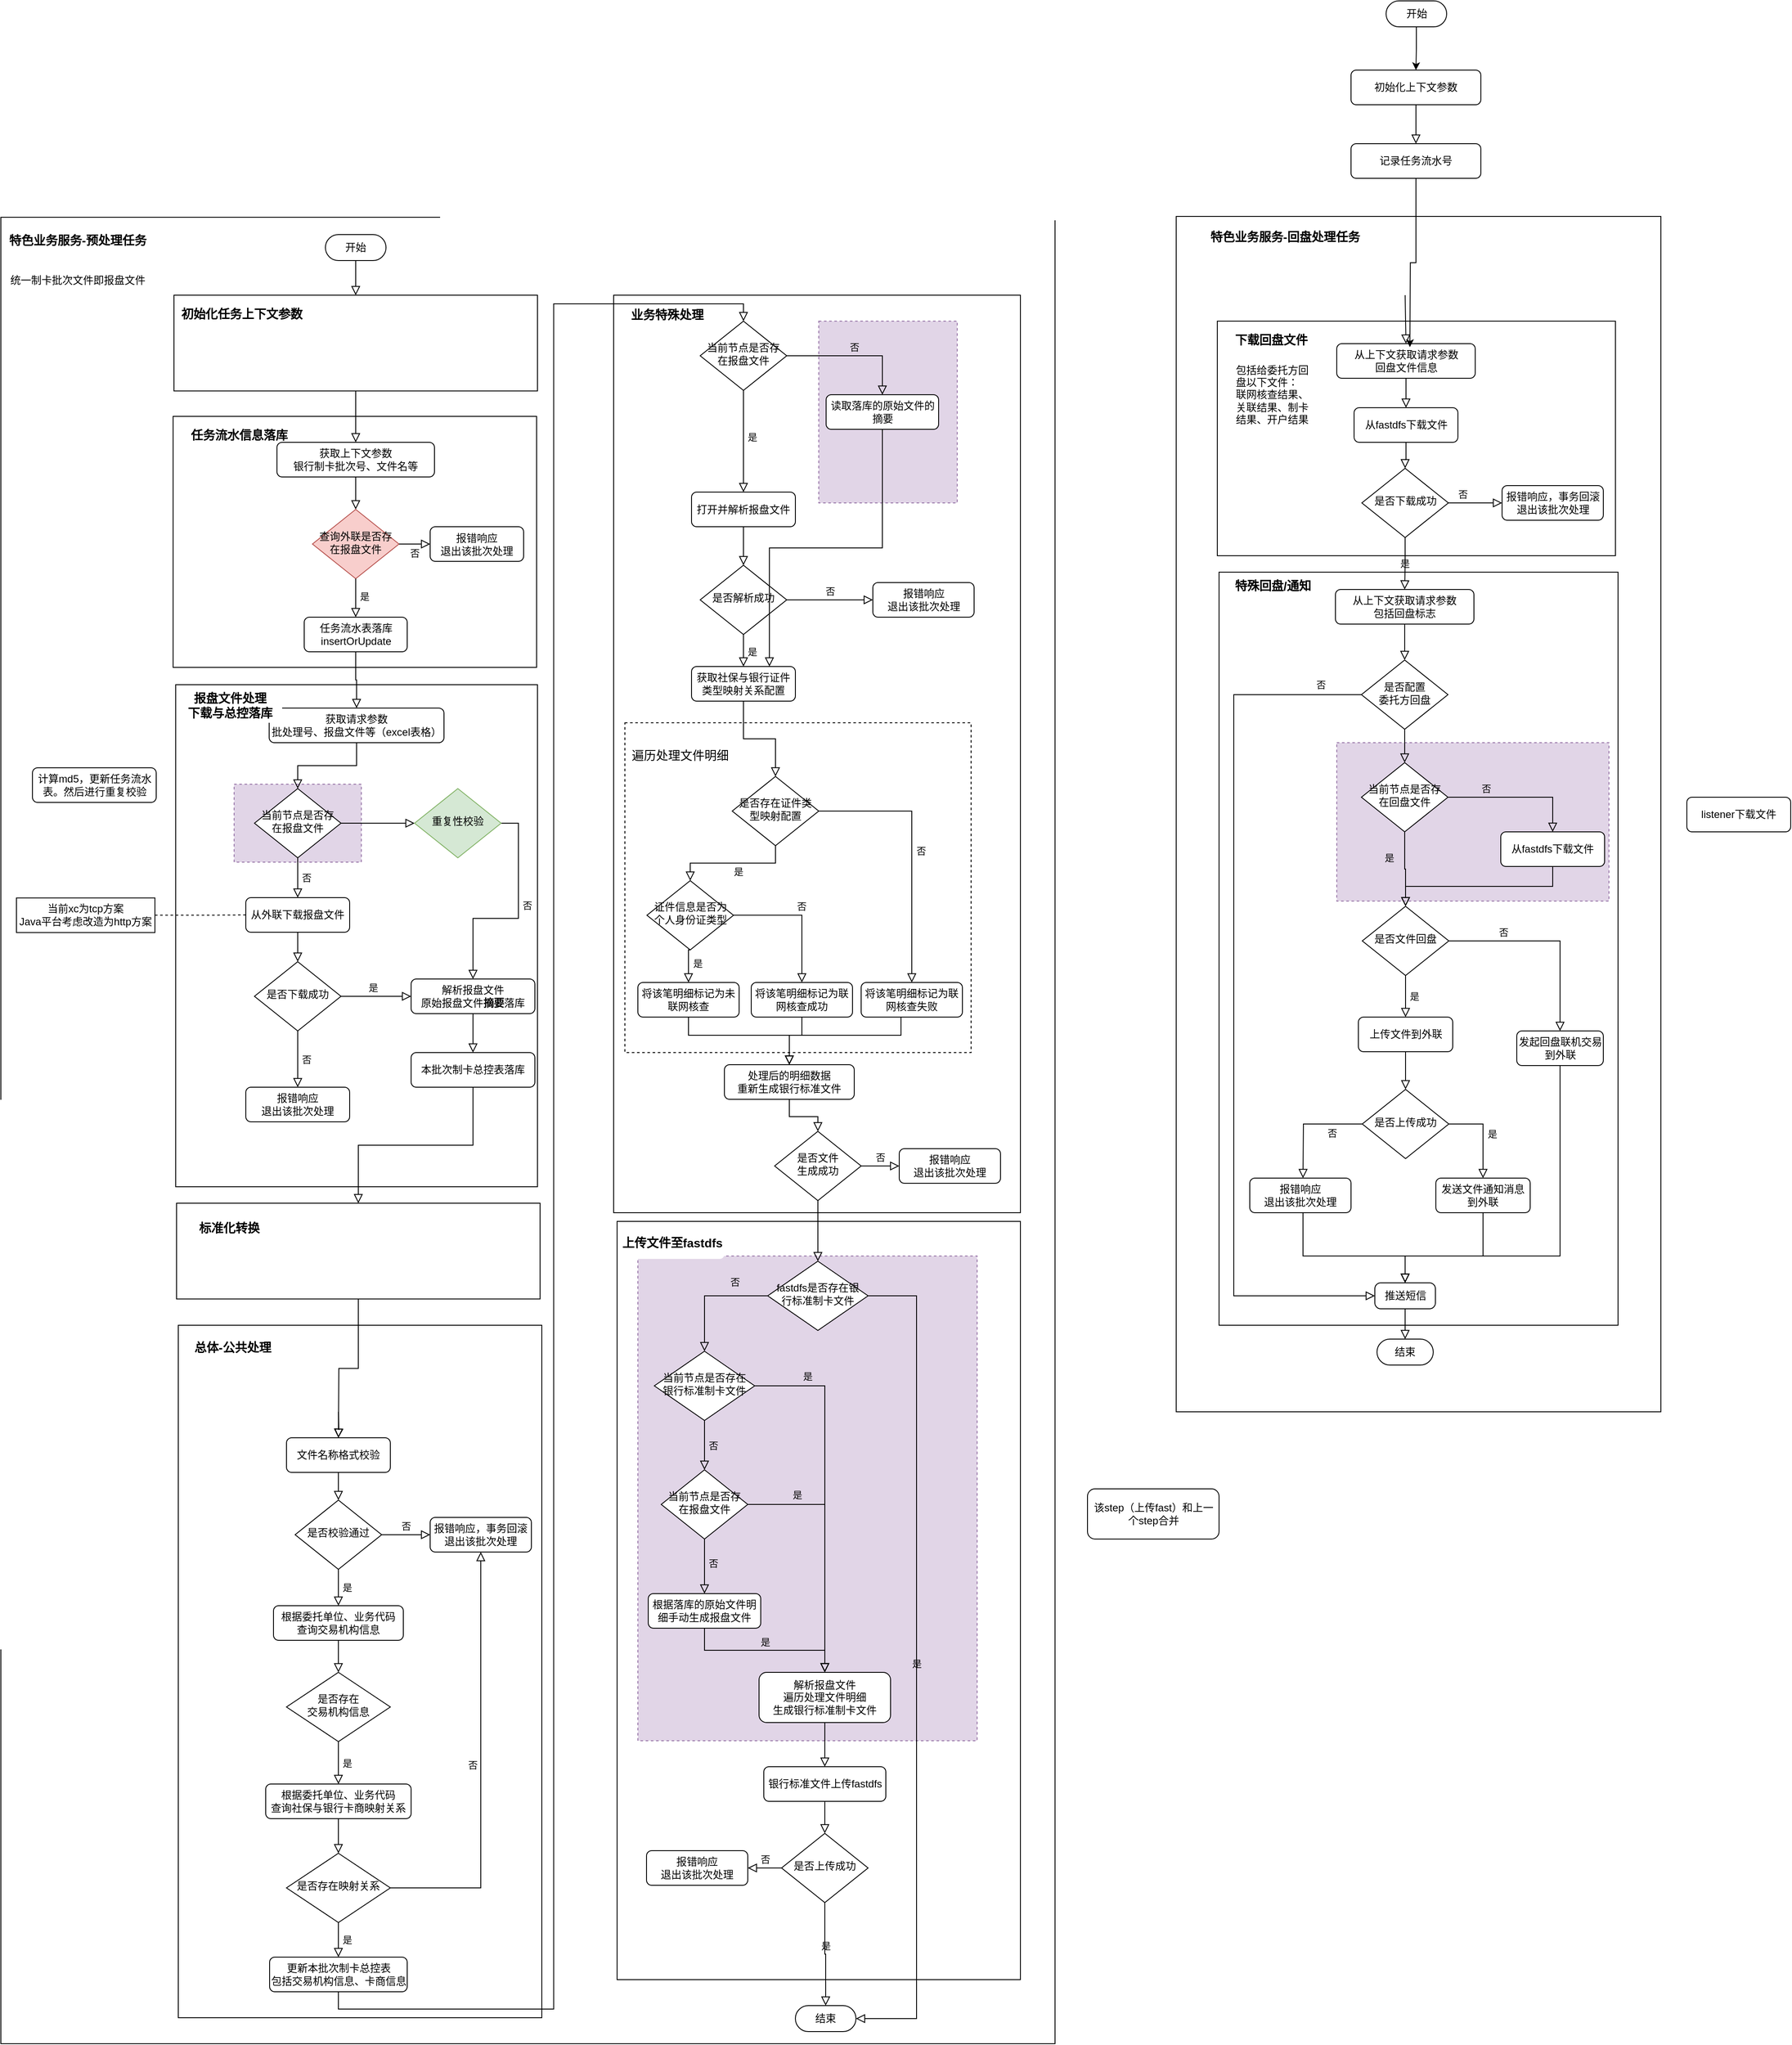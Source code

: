 <mxfile version="27.0.5" pages="10">
  <diagram id="PJM82p5ZuFROt74__dwo" name="特色业务服务">
    <mxGraphModel dx="1337" dy="1899" grid="1" gridSize="10" guides="1" tooltips="1" connect="1" arrows="1" fold="1" page="1" pageScale="1" pageWidth="827" pageHeight="1169" math="0" shadow="0">
      <root>
        <mxCell id="0" />
        <mxCell id="1" parent="0" />
        <mxCell id="PrV1jlR8MHjaIRY6AhoM-1" value="" style="rounded=0;whiteSpace=wrap;html=1;" parent="1" vertex="1">
          <mxGeometry x="1430" y="29" width="560" height="1381" as="geometry" />
        </mxCell>
        <mxCell id="PrV1jlR8MHjaIRY6AhoM-2" value="" style="rounded=0;whiteSpace=wrap;html=1;" parent="1" vertex="1">
          <mxGeometry x="1479.5" y="440" width="461" height="870" as="geometry" />
        </mxCell>
        <mxCell id="PrV1jlR8MHjaIRY6AhoM-3" value="" style="rounded=0;whiteSpace=wrap;html=1;dashed=1;fillColor=#e1d5e7;strokeColor=#9673a6;" parent="1" vertex="1">
          <mxGeometry x="1615.5" y="637" width="314.5" height="183" as="geometry" />
        </mxCell>
        <mxCell id="PrV1jlR8MHjaIRY6AhoM-4" value="" style="rounded=0;whiteSpace=wrap;html=1;" parent="1" vertex="1">
          <mxGeometry x="72" y="30" width="1218" height="2110" as="geometry" />
        </mxCell>
        <mxCell id="PrV1jlR8MHjaIRY6AhoM-5" value="" style="rounded=0;whiteSpace=wrap;html=1;" parent="1" vertex="1">
          <mxGeometry x="274" y="570" width="418" height="580" as="geometry" />
        </mxCell>
        <mxCell id="PrV1jlR8MHjaIRY6AhoM-6" value="" style="rounded=0;whiteSpace=wrap;html=1;dashed=1;fillColor=#e1d5e7;strokeColor=#9673a6;" parent="1" vertex="1">
          <mxGeometry x="341.5" y="685" width="147" height="90" as="geometry" />
        </mxCell>
        <mxCell id="PrV1jlR8MHjaIRY6AhoM-7" value="" style="rounded=0;whiteSpace=wrap;html=1;" parent="1" vertex="1">
          <mxGeometry x="784" y="1190" width="466" height="876" as="geometry" />
        </mxCell>
        <mxCell id="PrV1jlR8MHjaIRY6AhoM-8" value="" style="rounded=0;whiteSpace=wrap;html=1;dashed=1;fillColor=#e1d5e7;strokeColor=#9673a6;" parent="1" vertex="1">
          <mxGeometry x="808" y="1230" width="392" height="560" as="geometry" />
        </mxCell>
        <mxCell id="PrV1jlR8MHjaIRY6AhoM-9" value="" style="rounded=0;whiteSpace=wrap;html=1;" parent="1" vertex="1">
          <mxGeometry x="780" y="120" width="470" height="1060" as="geometry" />
        </mxCell>
        <mxCell id="PrV1jlR8MHjaIRY6AhoM-10" value="" style="rounded=0;whiteSpace=wrap;html=1;dashed=1;fillColor=#e1d5e7;strokeColor=#9673a6;" parent="1" vertex="1">
          <mxGeometry x="1017" y="150" width="160" height="210" as="geometry" />
        </mxCell>
        <mxCell id="PrV1jlR8MHjaIRY6AhoM-11" value="" style="rounded=0;whiteSpace=wrap;html=1;" parent="1" vertex="1">
          <mxGeometry x="272" y="120.005" width="420" height="110.654" as="geometry" />
        </mxCell>
        <mxCell id="PrV1jlR8MHjaIRY6AhoM-12" value="" style="rounded=0;whiteSpace=wrap;html=1;dashed=1;" parent="1" vertex="1">
          <mxGeometry x="793" y="614" width="400" height="381" as="geometry" />
        </mxCell>
        <mxCell id="PrV1jlR8MHjaIRY6AhoM-13" value="" style="rounded=0;html=1;jettySize=auto;orthogonalLoop=1;fontSize=11;endArrow=block;endFill=0;endSize=8;strokeWidth=1;shadow=0;labelBackgroundColor=none;edgeStyle=orthogonalEdgeStyle;" parent="1" source="PrV1jlR8MHjaIRY6AhoM-14" target="PrV1jlR8MHjaIRY6AhoM-11" edge="1">
          <mxGeometry relative="1" as="geometry">
            <mxPoint x="453" y="452" as="sourcePoint" />
            <mxPoint x="453" y="452" as="targetPoint" />
          </mxGeometry>
        </mxCell>
        <mxCell id="PrV1jlR8MHjaIRY6AhoM-14" value="开始" style="rounded=1;whiteSpace=wrap;html=1;fontSize=12;glass=0;strokeWidth=1;shadow=0;arcSize=50;" parent="1" vertex="1">
          <mxGeometry x="447" y="50" width="70" height="30" as="geometry" />
        </mxCell>
        <mxCell id="PrV1jlR8MHjaIRY6AhoM-15" value="是" style="rounded=0;html=1;jettySize=auto;orthogonalLoop=1;fontSize=11;endArrow=block;endFill=0;endSize=8;strokeWidth=1;shadow=0;labelBackgroundColor=none;edgeStyle=orthogonalEdgeStyle;entryX=0;entryY=0.5;entryDx=0;entryDy=0;" parent="1" source="PrV1jlR8MHjaIRY6AhoM-17" target="PrV1jlR8MHjaIRY6AhoM-24" edge="1">
          <mxGeometry x="-0.091" y="10" relative="1" as="geometry">
            <mxPoint as="offset" />
            <mxPoint x="454.0" y="888" as="targetPoint" />
          </mxGeometry>
        </mxCell>
        <mxCell id="PrV1jlR8MHjaIRY6AhoM-16" value="否" style="edgeStyle=orthogonalEdgeStyle;rounded=0;html=1;jettySize=auto;orthogonalLoop=1;fontSize=11;endArrow=block;endFill=0;endSize=8;strokeWidth=1;shadow=0;labelBackgroundColor=none;" parent="1" source="PrV1jlR8MHjaIRY6AhoM-17" target="PrV1jlR8MHjaIRY6AhoM-18" edge="1">
          <mxGeometry y="10" relative="1" as="geometry">
            <mxPoint as="offset" />
          </mxGeometry>
        </mxCell>
        <mxCell id="PrV1jlR8MHjaIRY6AhoM-17" value="是否下载成功" style="rhombus;whiteSpace=wrap;html=1;shadow=0;fontFamily=Helvetica;fontSize=12;align=center;strokeWidth=1;spacing=6;spacingTop=-4;" parent="1" vertex="1">
          <mxGeometry x="365" y="890" width="100" height="80" as="geometry" />
        </mxCell>
        <mxCell id="PrV1jlR8MHjaIRY6AhoM-18" value="报错响应&lt;br&gt;退出该批次处理" style="rounded=1;whiteSpace=wrap;html=1;fontSize=12;glass=0;strokeWidth=1;shadow=0;" parent="1" vertex="1">
          <mxGeometry x="355" y="1035" width="120" height="40" as="geometry" />
        </mxCell>
        <mxCell id="PrV1jlR8MHjaIRY6AhoM-19" value="获取请求参数&lt;br&gt;批处理号、报盘文件等（excel表格）" style="rounded=1;whiteSpace=wrap;html=1;fontSize=12;glass=0;strokeWidth=1;shadow=0;" parent="1" vertex="1">
          <mxGeometry x="382" y="597" width="202" height="40" as="geometry" />
        </mxCell>
        <mxCell id="PrV1jlR8MHjaIRY6AhoM-20" value="从外联下载报盘文件" style="rounded=1;whiteSpace=wrap;html=1;fontSize=12;glass=0;strokeWidth=1;shadow=0;" parent="1" vertex="1">
          <mxGeometry x="355" y="816" width="120" height="40" as="geometry" />
        </mxCell>
        <mxCell id="PrV1jlR8MHjaIRY6AhoM-21" value="报盘文件处理&lt;br&gt;下载与总控落库" style="rounded=1;whiteSpace=wrap;html=1;fontSize=14;glass=0;strokeWidth=1;shadow=0;strokeColor=none;fontStyle=1" parent="1" vertex="1">
          <mxGeometry x="277" y="574" width="120" height="40" as="geometry" />
        </mxCell>
        <mxCell id="PrV1jlR8MHjaIRY6AhoM-22" style="rounded=0;orthogonalLoop=1;jettySize=auto;html=1;dashed=1;endArrow=none;endFill=0;edgeStyle=orthogonalEdgeStyle;entryX=0;entryY=0.5;entryDx=0;entryDy=0;" parent="1" source="PrV1jlR8MHjaIRY6AhoM-52" target="PrV1jlR8MHjaIRY6AhoM-20" edge="1">
          <mxGeometry relative="1" as="geometry">
            <mxPoint x="205" y="719.5" as="sourcePoint" />
          </mxGeometry>
        </mxCell>
        <mxCell id="PrV1jlR8MHjaIRY6AhoM-23" value="" style="rounded=0;html=1;jettySize=auto;orthogonalLoop=1;fontSize=11;endArrow=block;endFill=0;endSize=8;strokeWidth=1;shadow=0;labelBackgroundColor=none;edgeStyle=orthogonalEdgeStyle;exitX=0.5;exitY=1;exitDx=0;exitDy=0;" parent="1" source="PrV1jlR8MHjaIRY6AhoM-20" target="PrV1jlR8MHjaIRY6AhoM-17" edge="1">
          <mxGeometry relative="1" as="geometry">
            <mxPoint x="355" y="759.5" as="sourcePoint" />
            <mxPoint x="425" y="699.5" as="targetPoint" />
          </mxGeometry>
        </mxCell>
        <mxCell id="PrV1jlR8MHjaIRY6AhoM-24" value="解析报盘文件&lt;br&gt;原始报盘文件&lt;b&gt;摘要&lt;/b&gt;落库" style="rounded=1;whiteSpace=wrap;html=1;fontSize=12;glass=0;strokeWidth=1;shadow=0;" parent="1" vertex="1">
          <mxGeometry x="546" y="910" width="143" height="40" as="geometry" />
        </mxCell>
        <mxCell id="PrV1jlR8MHjaIRY6AhoM-25" value="" style="rounded=0;html=1;jettySize=auto;orthogonalLoop=1;fontSize=11;endArrow=block;endFill=0;endSize=8;strokeWidth=1;shadow=0;labelBackgroundColor=none;edgeStyle=orthogonalEdgeStyle;" parent="1" source="PrV1jlR8MHjaIRY6AhoM-24" target="PrV1jlR8MHjaIRY6AhoM-155" edge="1">
          <mxGeometry relative="1" as="geometry">
            <mxPoint x="460" y="1553" as="sourcePoint" />
            <mxPoint x="270" y="1258" as="targetPoint" />
          </mxGeometry>
        </mxCell>
        <mxCell id="PrV1jlR8MHjaIRY6AhoM-26" value="特色业务服务-预处理任务" style="rounded=1;whiteSpace=wrap;html=1;fontSize=14;glass=0;strokeWidth=1;shadow=0;strokeColor=none;fontStyle=1" parent="1" vertex="1">
          <mxGeometry x="80" y="40" width="162" height="34" as="geometry" />
        </mxCell>
        <mxCell id="PrV1jlR8MHjaIRY6AhoM-27" value="" style="group" parent="1" vertex="1" connectable="0">
          <mxGeometry x="275" y="1169.005" width="420" height="110.654" as="geometry" />
        </mxCell>
        <mxCell id="PrV1jlR8MHjaIRY6AhoM-28" value="" style="rounded=0;whiteSpace=wrap;html=1;" parent="PrV1jlR8MHjaIRY6AhoM-27" vertex="1">
          <mxGeometry width="420" height="110.654" as="geometry" />
        </mxCell>
        <mxCell id="PrV1jlR8MHjaIRY6AhoM-29" value="标准化转换" style="rounded=1;whiteSpace=wrap;html=1;fontSize=14;glass=0;strokeWidth=1;shadow=0;strokeColor=none;fontStyle=1" parent="PrV1jlR8MHjaIRY6AhoM-27" vertex="1">
          <mxGeometry x="1" y="1.383" width="120" height="55.327" as="geometry" />
        </mxCell>
        <mxCell id="PrV1jlR8MHjaIRY6AhoM-30" value="" style="rounded=0;whiteSpace=wrap;html=1;" parent="1" vertex="1">
          <mxGeometry x="277" y="1310" width="420" height="800" as="geometry" />
        </mxCell>
        <mxCell id="PrV1jlR8MHjaIRY6AhoM-31" value="更新本批次制卡总控表&lt;br&gt;包括交易机构信息、卡商信息" style="rounded=1;whiteSpace=wrap;html=1;fontSize=12;glass=0;strokeWidth=1;shadow=0;" parent="1" vertex="1">
          <mxGeometry x="382.5" y="2040" width="159" height="40" as="geometry" />
        </mxCell>
        <mxCell id="PrV1jlR8MHjaIRY6AhoM-32" value="总体-公共处理" style="rounded=1;whiteSpace=wrap;html=1;fontSize=14;glass=0;strokeWidth=1;shadow=0;strokeColor=none;fontStyle=1" parent="1" vertex="1">
          <mxGeometry x="280" y="1316" width="120" height="40" as="geometry" />
        </mxCell>
        <mxCell id="PrV1jlR8MHjaIRY6AhoM-33" value="根据委托单位、业务代码&lt;br&gt;查询社保与银行卡商映射关系" style="rounded=1;whiteSpace=wrap;html=1;fontSize=12;glass=0;strokeWidth=1;shadow=0;" parent="1" vertex="1">
          <mxGeometry x="378" y="1840" width="168" height="40" as="geometry" />
        </mxCell>
        <mxCell id="PrV1jlR8MHjaIRY6AhoM-34" value="是否存在映射关系" style="rhombus;whiteSpace=wrap;html=1;shadow=0;fontFamily=Helvetica;fontSize=12;align=center;strokeWidth=1;spacing=6;spacingTop=-4;" parent="1" vertex="1">
          <mxGeometry x="402" y="1920" width="120" height="80" as="geometry" />
        </mxCell>
        <mxCell id="PrV1jlR8MHjaIRY6AhoM-35" value="" style="rounded=0;html=1;jettySize=auto;orthogonalLoop=1;fontSize=11;endArrow=block;endFill=0;endSize=8;strokeWidth=1;shadow=0;labelBackgroundColor=none;edgeStyle=orthogonalEdgeStyle;entryX=0.5;entryY=0;entryDx=0;entryDy=0;exitX=0.5;exitY=1;exitDx=0;exitDy=0;" parent="1" source="PrV1jlR8MHjaIRY6AhoM-33" target="PrV1jlR8MHjaIRY6AhoM-34" edge="1">
          <mxGeometry relative="1" as="geometry">
            <mxPoint x="355.941" y="1708" as="sourcePoint" />
            <mxPoint x="357" y="1760" as="targetPoint" />
          </mxGeometry>
        </mxCell>
        <mxCell id="PrV1jlR8MHjaIRY6AhoM-36" value="是" style="edgeStyle=orthogonalEdgeStyle;rounded=0;html=1;jettySize=auto;orthogonalLoop=1;fontSize=11;endArrow=block;endFill=0;endSize=8;strokeWidth=1;shadow=0;labelBackgroundColor=none;exitX=0.5;exitY=1;exitDx=0;exitDy=0;" parent="1" source="PrV1jlR8MHjaIRY6AhoM-34" target="PrV1jlR8MHjaIRY6AhoM-31" edge="1">
          <mxGeometry y="10" relative="1" as="geometry">
            <mxPoint as="offset" />
            <mxPoint x="-124.0" y="2135" as="sourcePoint" />
            <mxPoint x="-84.0" y="2135" as="targetPoint" />
          </mxGeometry>
        </mxCell>
        <mxCell id="PrV1jlR8MHjaIRY6AhoM-37" value="否" style="edgeStyle=orthogonalEdgeStyle;rounded=0;html=1;jettySize=auto;orthogonalLoop=1;fontSize=11;endArrow=block;endFill=0;endSize=8;strokeWidth=1;shadow=0;labelBackgroundColor=none;exitX=1;exitY=0.5;exitDx=0;exitDy=0;entryX=0.5;entryY=1;entryDx=0;entryDy=0;" parent="1" source="PrV1jlR8MHjaIRY6AhoM-34" target="PrV1jlR8MHjaIRY6AhoM-45" edge="1">
          <mxGeometry y="10" relative="1" as="geometry">
            <mxPoint as="offset" />
            <mxPoint x="352" y="1968" as="sourcePoint" />
            <mxPoint x="598" y="1918" as="targetPoint" />
          </mxGeometry>
        </mxCell>
        <mxCell id="PrV1jlR8MHjaIRY6AhoM-38" value="文件名称格式校验" style="rounded=1;whiteSpace=wrap;html=1;fontSize=12;glass=0;strokeWidth=1;shadow=0;" parent="1" vertex="1">
          <mxGeometry x="402" y="1440" width="120" height="40" as="geometry" />
        </mxCell>
        <mxCell id="PrV1jlR8MHjaIRY6AhoM-39" value="是否校验通过" style="rhombus;whiteSpace=wrap;html=1;shadow=0;fontFamily=Helvetica;fontSize=12;align=center;strokeWidth=1;spacing=6;spacingTop=-4;" parent="1" vertex="1">
          <mxGeometry x="412" y="1512" width="100" height="80" as="geometry" />
        </mxCell>
        <mxCell id="PrV1jlR8MHjaIRY6AhoM-40" value="是" style="edgeStyle=orthogonalEdgeStyle;rounded=0;html=1;jettySize=auto;orthogonalLoop=1;fontSize=11;endArrow=block;endFill=0;endSize=8;strokeWidth=1;shadow=0;labelBackgroundColor=none;exitX=0.5;exitY=1;exitDx=0;exitDy=0;" parent="1" source="PrV1jlR8MHjaIRY6AhoM-39" target="PrV1jlR8MHjaIRY6AhoM-42" edge="1">
          <mxGeometry y="10" relative="1" as="geometry">
            <mxPoint as="offset" />
            <mxPoint x="533" y="2079" as="sourcePoint" />
            <mxPoint x="663" y="1759" as="targetPoint" />
          </mxGeometry>
        </mxCell>
        <mxCell id="PrV1jlR8MHjaIRY6AhoM-41" value="否" style="edgeStyle=orthogonalEdgeStyle;rounded=0;html=1;jettySize=auto;orthogonalLoop=1;fontSize=11;endArrow=block;endFill=0;endSize=8;strokeWidth=1;shadow=0;labelBackgroundColor=none;exitX=1;exitY=0.5;exitDx=0;exitDy=0;entryX=0;entryY=0.5;entryDx=0;entryDy=0;" parent="1" source="PrV1jlR8MHjaIRY6AhoM-39" target="PrV1jlR8MHjaIRY6AhoM-45" edge="1">
          <mxGeometry y="10" relative="1" as="geometry">
            <mxPoint as="offset" />
            <mxPoint x="593" y="1759" as="sourcePoint" />
            <mxPoint x="623" y="2036" as="targetPoint" />
          </mxGeometry>
        </mxCell>
        <mxCell id="PrV1jlR8MHjaIRY6AhoM-42" value="根据委托单位、业务代码&lt;br&gt;查询交易机构信息" style="rounded=1;whiteSpace=wrap;html=1;fontSize=12;glass=0;strokeWidth=1;shadow=0;" parent="1" vertex="1">
          <mxGeometry x="387" y="1634" width="150" height="40" as="geometry" />
        </mxCell>
        <mxCell id="PrV1jlR8MHjaIRY6AhoM-43" value="" style="rounded=0;html=1;jettySize=auto;orthogonalLoop=1;fontSize=11;endArrow=block;endFill=0;endSize=8;strokeWidth=1;shadow=0;labelBackgroundColor=none;edgeStyle=orthogonalEdgeStyle;exitX=0.5;exitY=1;exitDx=0;exitDy=0;entryX=0.5;entryY=0;entryDx=0;entryDy=0;" parent="1" source="PrV1jlR8MHjaIRY6AhoM-38" target="PrV1jlR8MHjaIRY6AhoM-39" edge="1">
          <mxGeometry relative="1" as="geometry">
            <mxPoint x="533" y="1959" as="sourcePoint" />
            <mxPoint x="543" y="1729" as="targetPoint" />
          </mxGeometry>
        </mxCell>
        <mxCell id="PrV1jlR8MHjaIRY6AhoM-44" value="" style="rounded=0;html=1;jettySize=auto;orthogonalLoop=1;fontSize=11;endArrow=block;endFill=0;endSize=8;strokeWidth=1;shadow=0;labelBackgroundColor=none;edgeStyle=orthogonalEdgeStyle;" parent="1" source="PrV1jlR8MHjaIRY6AhoM-28" edge="1">
          <mxGeometry relative="1" as="geometry">
            <mxPoint x="466" y="1752" as="sourcePoint" />
            <mxPoint x="462" y="1440" as="targetPoint" />
          </mxGeometry>
        </mxCell>
        <mxCell id="PrV1jlR8MHjaIRY6AhoM-45" value="报错响应，事务回滚&lt;br&gt;退出该批次处理" style="rounded=1;whiteSpace=wrap;html=1;fontSize=12;glass=0;strokeWidth=1;shadow=0;" parent="1" vertex="1">
          <mxGeometry x="568" y="1532" width="117" height="40" as="geometry" />
        </mxCell>
        <mxCell id="PrV1jlR8MHjaIRY6AhoM-46" value="是否存在&lt;br&gt;交易机构信息" style="rhombus;whiteSpace=wrap;html=1;shadow=0;fontFamily=Helvetica;fontSize=12;align=center;strokeWidth=1;spacing=6;spacingTop=-4;" parent="1" vertex="1">
          <mxGeometry x="402" y="1711" width="120" height="80" as="geometry" />
        </mxCell>
        <mxCell id="PrV1jlR8MHjaIRY6AhoM-47" value="" style="rounded=0;html=1;jettySize=auto;orthogonalLoop=1;fontSize=11;endArrow=block;endFill=0;endSize=8;strokeWidth=1;shadow=0;labelBackgroundColor=none;edgeStyle=orthogonalEdgeStyle;exitX=0.5;exitY=1;exitDx=0;exitDy=0;" parent="1" source="PrV1jlR8MHjaIRY6AhoM-42" target="PrV1jlR8MHjaIRY6AhoM-46" edge="1">
          <mxGeometry relative="1" as="geometry">
            <mxPoint x="472" y="1490" as="sourcePoint" />
            <mxPoint x="472" y="1530" as="targetPoint" />
          </mxGeometry>
        </mxCell>
        <mxCell id="PrV1jlR8MHjaIRY6AhoM-48" value="是" style="edgeStyle=orthogonalEdgeStyle;rounded=0;html=1;jettySize=auto;orthogonalLoop=1;fontSize=11;endArrow=block;endFill=0;endSize=8;strokeWidth=1;shadow=0;labelBackgroundColor=none;exitX=0.5;exitY=1;exitDx=0;exitDy=0;entryX=0.5;entryY=0;entryDx=0;entryDy=0;" parent="1" source="PrV1jlR8MHjaIRY6AhoM-46" target="PrV1jlR8MHjaIRY6AhoM-33" edge="1">
          <mxGeometry y="10" relative="1" as="geometry">
            <mxPoint as="offset" />
            <mxPoint x="352" y="1968" as="sourcePoint" />
            <mxPoint x="352" y="2028" as="targetPoint" />
          </mxGeometry>
        </mxCell>
        <mxCell id="PrV1jlR8MHjaIRY6AhoM-49" value="业务特殊处理" style="rounded=1;whiteSpace=wrap;html=1;fontSize=14;glass=0;strokeWidth=1;shadow=0;strokeColor=none;fontStyle=1" parent="1" vertex="1">
          <mxGeometry x="782" y="122.66" width="120" height="40" as="geometry" />
        </mxCell>
        <mxCell id="PrV1jlR8MHjaIRY6AhoM-50" value="打开并解析报盘文件" style="rounded=1;whiteSpace=wrap;html=1;fontSize=12;glass=0;strokeWidth=1;shadow=0;" parent="1" vertex="1">
          <mxGeometry x="870" y="347.5" width="120" height="40" as="geometry" />
        </mxCell>
        <mxCell id="PrV1jlR8MHjaIRY6AhoM-51" value="获取社保与银行证件类型映射关系配置" style="rounded=1;whiteSpace=wrap;html=1;fontSize=12;glass=0;strokeWidth=1;shadow=0;" parent="1" vertex="1">
          <mxGeometry x="870" y="549" width="120" height="40" as="geometry" />
        </mxCell>
        <mxCell id="PrV1jlR8MHjaIRY6AhoM-52" value="当前xc为tcp方案&lt;br&gt;Java平台考虑改造为http方案" style="rounded=0;whiteSpace=wrap;html=1;fontSize=12;glass=0;strokeWidth=1;shadow=0;strokeColor=default;" parent="1" vertex="1">
          <mxGeometry x="90" y="816.33" width="160" height="40" as="geometry" />
        </mxCell>
        <mxCell id="PrV1jlR8MHjaIRY6AhoM-53" value="" style="rounded=0;html=1;jettySize=auto;orthogonalLoop=1;fontSize=11;endArrow=block;endFill=0;endSize=8;strokeWidth=1;shadow=0;labelBackgroundColor=none;edgeStyle=orthogonalEdgeStyle;exitX=0.5;exitY=1;exitDx=0;exitDy=0;" parent="1" source="PrV1jlR8MHjaIRY6AhoM-50" target="PrV1jlR8MHjaIRY6AhoM-100" edge="1">
          <mxGeometry relative="1" as="geometry">
            <mxPoint x="969" y="371" as="sourcePoint" />
            <mxPoint x="462.0" y="301" as="targetPoint" />
          </mxGeometry>
        </mxCell>
        <mxCell id="PrV1jlR8MHjaIRY6AhoM-54" value="" style="rounded=0;html=1;jettySize=auto;orthogonalLoop=1;fontSize=11;endArrow=block;endFill=0;endSize=8;strokeWidth=1;shadow=0;labelBackgroundColor=none;edgeStyle=orthogonalEdgeStyle;exitX=0.5;exitY=1;exitDx=0;exitDy=0;entryX=0.5;entryY=0;entryDx=0;entryDy=0;" parent="1" source="PrV1jlR8MHjaIRY6AhoM-51" target="PrV1jlR8MHjaIRY6AhoM-102" edge="1">
          <mxGeometry relative="1" as="geometry">
            <mxPoint x="977" y="445" as="sourcePoint" />
            <mxPoint x="977" y="485" as="targetPoint" />
          </mxGeometry>
        </mxCell>
        <mxCell id="PrV1jlR8MHjaIRY6AhoM-55" value="" style="rounded=0;html=1;jettySize=auto;orthogonalLoop=1;fontSize=11;endArrow=block;endFill=0;endSize=8;strokeWidth=1;shadow=0;labelBackgroundColor=none;edgeStyle=orthogonalEdgeStyle;exitX=0.5;exitY=1;exitDx=0;exitDy=0;entryX=0.5;entryY=0;entryDx=0;entryDy=0;" parent="1" source="PrV1jlR8MHjaIRY6AhoM-31" target="PrV1jlR8MHjaIRY6AhoM-140" edge="1">
          <mxGeometry relative="1" as="geometry">
            <mxPoint x="464.0" y="1522.0" as="sourcePoint" />
            <mxPoint x="464.0" y="1562.0" as="targetPoint" />
          </mxGeometry>
        </mxCell>
        <mxCell id="PrV1jlR8MHjaIRY6AhoM-56" value="上传文件至fastdfs" style="rounded=1;whiteSpace=wrap;html=1;fontSize=14;glass=0;strokeWidth=1;shadow=0;strokeColor=none;fontStyle=1" parent="1" vertex="1">
          <mxGeometry x="788" y="1197.0" width="120" height="36.34" as="geometry" />
        </mxCell>
        <mxCell id="PrV1jlR8MHjaIRY6AhoM-57" value="报错响应&lt;br&gt;退出该批次处理" style="rounded=1;whiteSpace=wrap;html=1;fontSize=12;glass=0;strokeWidth=1;shadow=0;" parent="1" vertex="1">
          <mxGeometry x="818" y="1917" width="117" height="40" as="geometry" />
        </mxCell>
        <mxCell id="PrV1jlR8MHjaIRY6AhoM-58" value="银行标准文件上传fastdfs" style="rounded=1;whiteSpace=wrap;html=1;fontSize=12;glass=0;strokeWidth=1;shadow=0;" parent="1" vertex="1">
          <mxGeometry x="953.5" y="1820" width="141" height="40" as="geometry" />
        </mxCell>
        <mxCell id="PrV1jlR8MHjaIRY6AhoM-59" value="是否上传成功" style="rhombus;whiteSpace=wrap;html=1;shadow=0;fontFamily=Helvetica;fontSize=12;align=center;strokeWidth=1;spacing=6;spacingTop=-4;" parent="1" vertex="1">
          <mxGeometry x="974" y="1897" width="100" height="80" as="geometry" />
        </mxCell>
        <mxCell id="PrV1jlR8MHjaIRY6AhoM-60" value="否" style="edgeStyle=orthogonalEdgeStyle;rounded=0;html=1;jettySize=auto;orthogonalLoop=1;fontSize=11;endArrow=block;endFill=0;endSize=8;strokeWidth=1;shadow=0;labelBackgroundColor=none;" parent="1" source="PrV1jlR8MHjaIRY6AhoM-59" target="PrV1jlR8MHjaIRY6AhoM-57" edge="1">
          <mxGeometry y="10" relative="1" as="geometry">
            <mxPoint as="offset" />
            <mxPoint x="987" y="1955.0" as="sourcePoint" />
            <mxPoint x="1034" y="1818" as="targetPoint" />
          </mxGeometry>
        </mxCell>
        <mxCell id="PrV1jlR8MHjaIRY6AhoM-61" value="" style="rounded=0;html=1;jettySize=auto;orthogonalLoop=1;fontSize=11;endArrow=block;endFill=0;endSize=8;strokeWidth=1;shadow=0;labelBackgroundColor=none;edgeStyle=orthogonalEdgeStyle;" parent="1" source="PrV1jlR8MHjaIRY6AhoM-58" target="PrV1jlR8MHjaIRY6AhoM-59" edge="1">
          <mxGeometry relative="1" as="geometry">
            <mxPoint x="950" y="1608" as="sourcePoint" />
            <mxPoint x="950" y="1668" as="targetPoint" />
          </mxGeometry>
        </mxCell>
        <mxCell id="PrV1jlR8MHjaIRY6AhoM-62" value="结束" style="rounded=1;whiteSpace=wrap;html=1;fontSize=12;glass=0;strokeWidth=1;shadow=0;arcSize=50;" parent="1" vertex="1">
          <mxGeometry x="990" y="2096" width="70" height="30" as="geometry" />
        </mxCell>
        <mxCell id="PrV1jlR8MHjaIRY6AhoM-63" value="是" style="edgeStyle=orthogonalEdgeStyle;rounded=0;html=1;jettySize=auto;orthogonalLoop=1;fontSize=11;endArrow=block;endFill=0;endSize=8;strokeWidth=1;shadow=0;labelBackgroundColor=none;exitX=0.5;exitY=1;exitDx=0;exitDy=0;" parent="1" source="PrV1jlR8MHjaIRY6AhoM-59" target="PrV1jlR8MHjaIRY6AhoM-62" edge="1">
          <mxGeometry y="10" relative="1" as="geometry">
            <mxPoint as="offset" />
            <mxPoint x="927" y="2275" as="sourcePoint" />
            <mxPoint x="928" y="1900" as="targetPoint" />
          </mxGeometry>
        </mxCell>
        <mxCell id="PrV1jlR8MHjaIRY6AhoM-64" value="" style="rounded=0;whiteSpace=wrap;html=1;" parent="1" vertex="1">
          <mxGeometry x="1477.5" y="150" width="460" height="271" as="geometry" />
        </mxCell>
        <mxCell id="PrV1jlR8MHjaIRY6AhoM-65" value="特色业务服务-回盘处理任务" style="rounded=1;whiteSpace=wrap;html=1;fontSize=14;glass=0;strokeWidth=1;shadow=0;strokeColor=none;fontStyle=1" parent="1" vertex="1">
          <mxGeometry x="1459.5" y="33" width="192" height="40" as="geometry" />
        </mxCell>
        <mxCell id="PrV1jlR8MHjaIRY6AhoM-66" value="特殊回盘/通知" style="rounded=1;whiteSpace=wrap;html=1;fontSize=14;glass=0;strokeWidth=1;shadow=0;strokeColor=none;fontStyle=1" parent="1" vertex="1">
          <mxGeometry x="1481.5" y="442.5" width="120" height="27.5" as="geometry" />
        </mxCell>
        <mxCell id="PrV1jlR8MHjaIRY6AhoM-67" value="" style="rounded=0;html=1;jettySize=auto;orthogonalLoop=1;fontSize=11;endArrow=block;endFill=0;endSize=8;strokeWidth=1;shadow=0;labelBackgroundColor=none;edgeStyle=orthogonalEdgeStyle;entryX=0.5;entryY=0;entryDx=0;entryDy=0;exitX=0.5;exitY=1;exitDx=0;exitDy=0;" parent="1" source="PrV1jlR8MHjaIRY6AhoM-71" target="PrV1jlR8MHjaIRY6AhoM-68" edge="1">
          <mxGeometry relative="1" as="geometry">
            <mxPoint x="1797" y="1100" as="sourcePoint" />
            <mxPoint x="1797.0" y="1140.0" as="targetPoint" />
            <Array as="points">
              <mxPoint x="1873.5" y="1230" />
              <mxPoint x="1694.5" y="1230" />
            </Array>
          </mxGeometry>
        </mxCell>
        <mxCell id="PrV1jlR8MHjaIRY6AhoM-68" value="推送短信" style="rounded=1;whiteSpace=wrap;html=1;fontSize=12;glass=0;strokeWidth=1;shadow=0;arcSize=23;" parent="1" vertex="1">
          <mxGeometry x="1659.5" y="1261" width="70" height="30" as="geometry" />
        </mxCell>
        <mxCell id="PrV1jlR8MHjaIRY6AhoM-69" value="是否配置&lt;br&gt;委托方回盘" style="rhombus;whiteSpace=wrap;html=1;shadow=0;fontFamily=Helvetica;fontSize=12;align=center;strokeWidth=1;spacing=6;spacingTop=-4;" parent="1" vertex="1">
          <mxGeometry x="1644" y="541.5" width="100" height="80" as="geometry" />
        </mxCell>
        <mxCell id="PrV1jlR8MHjaIRY6AhoM-70" value="上传文件到外联" style="rounded=1;whiteSpace=wrap;html=1;fontSize=12;glass=0;strokeWidth=1;shadow=0;" parent="1" vertex="1">
          <mxGeometry x="1640.5" y="954" width="109" height="40" as="geometry" />
        </mxCell>
        <mxCell id="PrV1jlR8MHjaIRY6AhoM-71" value="发起回盘联机交易到外联" style="rounded=1;whiteSpace=wrap;html=1;fontSize=12;glass=0;strokeWidth=1;shadow=0;" parent="1" vertex="1">
          <mxGeometry x="1823.5" y="970" width="100" height="40" as="geometry" />
        </mxCell>
        <mxCell id="PrV1jlR8MHjaIRY6AhoM-72" value="是否文件回盘" style="rhombus;whiteSpace=wrap;html=1;shadow=0;fontFamily=Helvetica;fontSize=12;align=center;strokeWidth=1;spacing=6;spacingTop=-4;" parent="1" vertex="1">
          <mxGeometry x="1645" y="826" width="100" height="80" as="geometry" />
        </mxCell>
        <mxCell id="PrV1jlR8MHjaIRY6AhoM-73" value="是" style="edgeStyle=orthogonalEdgeStyle;rounded=0;html=1;jettySize=auto;orthogonalLoop=1;fontSize=11;endArrow=block;endFill=0;endSize=8;strokeWidth=1;shadow=0;labelBackgroundColor=none;exitX=0.5;exitY=1;exitDx=0;exitDy=0;" parent="1" source="PrV1jlR8MHjaIRY6AhoM-72" target="PrV1jlR8MHjaIRY6AhoM-70" edge="1">
          <mxGeometry y="10" relative="1" as="geometry">
            <mxPoint as="offset" />
            <mxPoint x="1793.5" y="970" as="sourcePoint" />
            <mxPoint x="1690" y="960" as="targetPoint" />
          </mxGeometry>
        </mxCell>
        <mxCell id="PrV1jlR8MHjaIRY6AhoM-74" value="否" style="edgeStyle=orthogonalEdgeStyle;rounded=0;html=1;jettySize=auto;orthogonalLoop=1;fontSize=11;endArrow=block;endFill=0;endSize=8;strokeWidth=1;shadow=0;labelBackgroundColor=none;entryX=0.5;entryY=0;entryDx=0;entryDy=0;" parent="1" source="PrV1jlR8MHjaIRY6AhoM-72" target="PrV1jlR8MHjaIRY6AhoM-71" edge="1">
          <mxGeometry x="-0.46" y="10" relative="1" as="geometry">
            <mxPoint as="offset" />
            <mxPoint x="1690" y="960" as="sourcePoint" />
            <mxPoint x="2263" y="1011.25" as="targetPoint" />
          </mxGeometry>
        </mxCell>
        <mxCell id="PrV1jlR8MHjaIRY6AhoM-75" value="是" style="rounded=0;html=1;jettySize=auto;orthogonalLoop=1;fontSize=11;endArrow=block;endFill=0;endSize=8;strokeWidth=1;shadow=0;labelBackgroundColor=none;edgeStyle=orthogonalEdgeStyle;entryX=0.5;entryY=0;entryDx=0;entryDy=0;exitX=0.5;exitY=1;exitDx=0;exitDy=0;" parent="1" source="PrV1jlR8MHjaIRY6AhoM-165" target="PrV1jlR8MHjaIRY6AhoM-72" edge="1">
          <mxGeometry x="-0.311" y="-18" relative="1" as="geometry">
            <mxPoint as="offset" />
            <mxPoint x="1694" y="892" as="sourcePoint" />
          </mxGeometry>
        </mxCell>
        <mxCell id="PrV1jlR8MHjaIRY6AhoM-76" value="从上下文获取请求参数&lt;br&gt;包括回盘标志" style="rounded=1;whiteSpace=wrap;html=1;fontSize=12;glass=0;strokeWidth=1;shadow=0;" parent="1" vertex="1">
          <mxGeometry x="1614" y="460" width="160" height="40" as="geometry" />
        </mxCell>
        <mxCell id="PrV1jlR8MHjaIRY6AhoM-77" value="是否下载成功" style="rhombus;whiteSpace=wrap;html=1;shadow=0;fontFamily=Helvetica;fontSize=12;align=center;strokeWidth=1;spacing=6;spacingTop=-4;" parent="1" vertex="1">
          <mxGeometry x="1644.5" y="320" width="100" height="80" as="geometry" />
        </mxCell>
        <mxCell id="PrV1jlR8MHjaIRY6AhoM-78" value="是" style="edgeStyle=orthogonalEdgeStyle;rounded=0;html=1;jettySize=auto;orthogonalLoop=1;fontSize=11;endArrow=block;endFill=0;endSize=8;strokeWidth=1;shadow=0;labelBackgroundColor=none;exitX=0.5;exitY=1;exitDx=0;exitDy=0;" parent="1" source="PrV1jlR8MHjaIRY6AhoM-77" target="PrV1jlR8MHjaIRY6AhoM-76" edge="1">
          <mxGeometry relative="1" as="geometry">
            <mxPoint x="2135.562" y="534.3" as="sourcePoint" />
            <mxPoint x="2045.5" y="602.25" as="targetPoint" />
          </mxGeometry>
        </mxCell>
        <mxCell id="PrV1jlR8MHjaIRY6AhoM-79" value="下载回盘文件" style="rounded=1;whiteSpace=wrap;html=1;fontSize=14;glass=0;strokeWidth=1;shadow=0;strokeColor=none;fontStyle=1" parent="1" vertex="1">
          <mxGeometry x="1479.5" y="152" width="120" height="40" as="geometry" />
        </mxCell>
        <mxCell id="PrV1jlR8MHjaIRY6AhoM-80" value="" style="rounded=0;html=1;jettySize=auto;orthogonalLoop=1;fontSize=11;endArrow=block;endFill=0;endSize=8;strokeWidth=1;shadow=0;labelBackgroundColor=none;edgeStyle=orthogonalEdgeStyle;exitX=0.5;exitY=1;exitDx=0;exitDy=0;" parent="1" source="PrV1jlR8MHjaIRY6AhoM-76" target="PrV1jlR8MHjaIRY6AhoM-69" edge="1">
          <mxGeometry relative="1" as="geometry">
            <mxPoint x="1617.5" y="410" as="sourcePoint" />
            <mxPoint x="1687.5" y="350" as="targetPoint" />
          </mxGeometry>
        </mxCell>
        <mxCell id="PrV1jlR8MHjaIRY6AhoM-81" value="" style="rounded=0;html=1;jettySize=auto;orthogonalLoop=1;fontSize=11;endArrow=block;endFill=0;endSize=8;strokeWidth=1;shadow=0;labelBackgroundColor=none;edgeStyle=orthogonalEdgeStyle;exitX=0.5;exitY=1;exitDx=0;exitDy=0;entryX=0.5;entryY=0;entryDx=0;entryDy=0;" parent="1" source="PrV1jlR8MHjaIRY6AhoM-70" target="PrV1jlR8MHjaIRY6AhoM-82" edge="1">
          <mxGeometry relative="1" as="geometry">
            <mxPoint x="2095.5" y="1051.75" as="sourcePoint" />
            <mxPoint x="1335.5" y="1109.5" as="targetPoint" />
          </mxGeometry>
        </mxCell>
        <mxCell id="PrV1jlR8MHjaIRY6AhoM-82" value="是否上传成功" style="rhombus;whiteSpace=wrap;html=1;shadow=0;fontFamily=Helvetica;fontSize=12;align=center;strokeWidth=1;spacing=6;spacingTop=-4;" parent="1" vertex="1">
          <mxGeometry x="1645" y="1037.5" width="100" height="80" as="geometry" />
        </mxCell>
        <mxCell id="PrV1jlR8MHjaIRY6AhoM-83" value="报错响应，事务回滚&lt;br&gt;退出该批次处理" style="rounded=1;whiteSpace=wrap;html=1;fontSize=12;glass=0;strokeWidth=1;shadow=0;" parent="1" vertex="1">
          <mxGeometry x="1806.5" y="340" width="117" height="40" as="geometry" />
        </mxCell>
        <mxCell id="PrV1jlR8MHjaIRY6AhoM-84" value="否" style="edgeStyle=orthogonalEdgeStyle;rounded=0;html=1;jettySize=auto;orthogonalLoop=1;fontSize=11;endArrow=block;endFill=0;endSize=8;strokeWidth=1;shadow=0;labelBackgroundColor=none;" parent="1" source="PrV1jlR8MHjaIRY6AhoM-77" target="PrV1jlR8MHjaIRY6AhoM-83" edge="1">
          <mxGeometry x="-0.46" y="10" relative="1" as="geometry">
            <mxPoint as="offset" />
            <mxPoint x="1875" y="840" as="sourcePoint" />
            <mxPoint x="2195.5" y="622.25" as="targetPoint" />
          </mxGeometry>
        </mxCell>
        <mxCell id="PrV1jlR8MHjaIRY6AhoM-85" value="报错响应&lt;br&gt;退出该批次处理" style="rounded=1;whiteSpace=wrap;html=1;fontSize=12;glass=0;strokeWidth=1;shadow=0;" parent="1" vertex="1">
          <mxGeometry x="1515" y="1140" width="117" height="40" as="geometry" />
        </mxCell>
        <mxCell id="PrV1jlR8MHjaIRY6AhoM-86" value="否" style="edgeStyle=orthogonalEdgeStyle;rounded=0;html=1;jettySize=auto;orthogonalLoop=1;fontSize=11;endArrow=block;endFill=0;endSize=8;strokeWidth=1;shadow=0;labelBackgroundColor=none;" parent="1" source="PrV1jlR8MHjaIRY6AhoM-82" edge="1">
          <mxGeometry x="-0.46" y="10" relative="1" as="geometry">
            <mxPoint as="offset" />
            <mxPoint x="2155.5" y="881.75" as="sourcePoint" />
            <mxPoint x="1576.5" y="1140" as="targetPoint" />
          </mxGeometry>
        </mxCell>
        <mxCell id="PrV1jlR8MHjaIRY6AhoM-87" value="否" style="edgeStyle=orthogonalEdgeStyle;rounded=0;html=1;jettySize=auto;orthogonalLoop=1;fontSize=11;endArrow=block;endFill=0;endSize=8;strokeWidth=1;shadow=0;labelBackgroundColor=none;entryX=0;entryY=0.5;entryDx=0;entryDy=0;exitX=0;exitY=0.5;exitDx=0;exitDy=0;" parent="1" source="PrV1jlR8MHjaIRY6AhoM-69" target="PrV1jlR8MHjaIRY6AhoM-68" edge="1">
          <mxGeometry x="-0.905" y="-12" relative="1" as="geometry">
            <mxPoint as="offset" />
            <mxPoint x="1779" y="1039.5" as="sourcePoint" />
            <mxPoint x="2299.5" y="969.5" as="targetPoint" />
            <Array as="points">
              <mxPoint x="1496.5" y="582" />
              <mxPoint x="1496.5" y="1276" />
            </Array>
          </mxGeometry>
        </mxCell>
        <mxCell id="PrV1jlR8MHjaIRY6AhoM-88" value="发送文件通知消息到外联" style="rounded=1;whiteSpace=wrap;html=1;fontSize=12;glass=0;strokeWidth=1;shadow=0;" parent="1" vertex="1">
          <mxGeometry x="1730" y="1140" width="109" height="40" as="geometry" />
        </mxCell>
        <mxCell id="PrV1jlR8MHjaIRY6AhoM-89" value="是" style="edgeStyle=orthogonalEdgeStyle;rounded=0;html=1;jettySize=auto;orthogonalLoop=1;fontSize=11;endArrow=block;endFill=0;endSize=8;strokeWidth=1;shadow=0;labelBackgroundColor=none;entryX=0.5;entryY=0;entryDx=0;entryDy=0;exitX=1;exitY=0.5;exitDx=0;exitDy=0;" parent="1" source="PrV1jlR8MHjaIRY6AhoM-82" target="PrV1jlR8MHjaIRY6AhoM-88" edge="1">
          <mxGeometry y="10" relative="1" as="geometry">
            <mxPoint as="offset" />
            <mxPoint x="1803.5" y="980" as="sourcePoint" />
            <mxPoint x="1754.5" y="980" as="targetPoint" />
          </mxGeometry>
        </mxCell>
        <mxCell id="PrV1jlR8MHjaIRY6AhoM-90" value="从fastdfs下载文件" style="rounded=1;whiteSpace=wrap;html=1;fontSize=12;glass=0;strokeWidth=1;shadow=0;" parent="1" vertex="1">
          <mxGeometry x="1635.5" y="250" width="120" height="40" as="geometry" />
        </mxCell>
        <mxCell id="PrV1jlR8MHjaIRY6AhoM-91" value="" style="rounded=0;html=1;jettySize=auto;orthogonalLoop=1;fontSize=11;endArrow=block;endFill=0;endSize=8;strokeWidth=1;shadow=0;labelBackgroundColor=none;edgeStyle=orthogonalEdgeStyle;" parent="1" source="PrV1jlR8MHjaIRY6AhoM-90" target="PrV1jlR8MHjaIRY6AhoM-77" edge="1">
          <mxGeometry relative="1" as="geometry">
            <mxPoint x="1717.5" y="228" as="sourcePoint" />
            <mxPoint x="1717.5" y="268" as="targetPoint" />
          </mxGeometry>
        </mxCell>
        <mxCell id="PrV1jlR8MHjaIRY6AhoM-92" value="从上下文获取请求参数&lt;br&gt;回盘文件信息" style="rounded=1;whiteSpace=wrap;html=1;fontSize=12;glass=0;strokeWidth=1;shadow=0;" parent="1" vertex="1">
          <mxGeometry x="1615.5" y="176" width="160" height="40" as="geometry" />
        </mxCell>
        <mxCell id="PrV1jlR8MHjaIRY6AhoM-93" value="" style="rounded=0;html=1;jettySize=auto;orthogonalLoop=1;fontSize=11;endArrow=block;endFill=0;endSize=8;strokeWidth=1;shadow=0;labelBackgroundColor=none;edgeStyle=orthogonalEdgeStyle;exitX=0.5;exitY=1;exitDx=0;exitDy=0;" parent="1" source="PrV1jlR8MHjaIRY6AhoM-92" target="PrV1jlR8MHjaIRY6AhoM-90" edge="1">
          <mxGeometry relative="1" as="geometry">
            <mxPoint x="1678.5" y="230" as="sourcePoint" />
            <mxPoint x="1780.5" y="200" as="targetPoint" />
          </mxGeometry>
        </mxCell>
        <mxCell id="PrV1jlR8MHjaIRY6AhoM-94" value="" style="rounded=0;html=1;jettySize=auto;orthogonalLoop=1;fontSize=11;endArrow=block;endFill=0;endSize=8;strokeWidth=1;shadow=0;labelBackgroundColor=none;edgeStyle=orthogonalEdgeStyle;" parent="1" source="PrV1jlR8MHjaIRY6AhoM-88" target="PrV1jlR8MHjaIRY6AhoM-68" edge="1">
          <mxGeometry relative="1" as="geometry">
            <mxPoint x="1705" y="1004" as="sourcePoint" />
            <mxPoint x="1705" y="1047.5" as="targetPoint" />
            <Array as="points">
              <mxPoint x="1784.5" y="1230" />
              <mxPoint x="1694.5" y="1230" />
            </Array>
          </mxGeometry>
        </mxCell>
        <mxCell id="PrV1jlR8MHjaIRY6AhoM-95" value="" style="rounded=0;html=1;jettySize=auto;orthogonalLoop=1;fontSize=11;endArrow=block;endFill=0;endSize=8;strokeWidth=1;shadow=0;labelBackgroundColor=none;edgeStyle=orthogonalEdgeStyle;exitX=0.5;exitY=1;exitDx=0;exitDy=0;entryX=0.5;entryY=0;entryDx=0;entryDy=0;" parent="1" target="PrV1jlR8MHjaIRY6AhoM-68" edge="1">
          <mxGeometry relative="1" as="geometry">
            <mxPoint x="1576.5" y="1180" as="sourcePoint" />
            <mxPoint x="1704.447" y="1300" as="targetPoint" />
            <Array as="points">
              <mxPoint x="1576.5" y="1230" />
              <mxPoint x="1694.5" y="1230" />
            </Array>
          </mxGeometry>
        </mxCell>
        <mxCell id="PrV1jlR8MHjaIRY6AhoM-97" value="" style="rounded=0;html=1;jettySize=auto;orthogonalLoop=1;fontSize=11;endArrow=block;endFill=0;endSize=8;strokeWidth=1;shadow=0;labelBackgroundColor=none;edgeStyle=orthogonalEdgeStyle;entryX=0.5;entryY=0;entryDx=0;entryDy=0;" parent="1" target="PrV1jlR8MHjaIRY6AhoM-92" edge="1">
          <mxGeometry relative="1" as="geometry">
            <mxPoint x="1694.524" y="120.0" as="sourcePoint" />
            <mxPoint x="1678.5" y="150" as="targetPoint" />
          </mxGeometry>
        </mxCell>
        <mxCell id="PrV1jlR8MHjaIRY6AhoM-98" value="包括给委托方回盘以下文件：&lt;br&gt;&lt;span style=&quot;background-color: initial;&quot;&gt;联网核查结果、关联结果、制卡结果、开户结果&lt;/span&gt;" style="rounded=0;whiteSpace=wrap;html=1;fontSize=12;glass=0;strokeWidth=1;shadow=0;strokeColor=none;align=left;" parent="1" vertex="1">
          <mxGeometry x="1496.5" y="192" width="90" height="86" as="geometry" />
        </mxCell>
        <mxCell id="PrV1jlR8MHjaIRY6AhoM-99" value="统一制卡批次文件即报盘文件" style="rounded=0;whiteSpace=wrap;html=1;fontSize=12;glass=0;strokeWidth=1;shadow=0;strokeColor=none;" parent="1" vertex="1">
          <mxGeometry x="81" y="83" width="160" height="40" as="geometry" />
        </mxCell>
        <mxCell id="PrV1jlR8MHjaIRY6AhoM-100" value="是否解析成功" style="rhombus;whiteSpace=wrap;html=1;shadow=0;fontFamily=Helvetica;fontSize=12;align=center;strokeWidth=1;spacing=6;spacingTop=-4;" parent="1" vertex="1">
          <mxGeometry x="880" y="432" width="100" height="80" as="geometry" />
        </mxCell>
        <mxCell id="PrV1jlR8MHjaIRY6AhoM-101" value="是" style="rounded=0;html=1;jettySize=auto;orthogonalLoop=1;fontSize=11;endArrow=block;endFill=0;endSize=8;strokeWidth=1;shadow=0;labelBackgroundColor=none;edgeStyle=orthogonalEdgeStyle;entryX=0.5;entryY=0;entryDx=0;entryDy=0;" parent="1" source="PrV1jlR8MHjaIRY6AhoM-100" target="PrV1jlR8MHjaIRY6AhoM-51" edge="1">
          <mxGeometry x="-0.091" y="10" relative="1" as="geometry">
            <mxPoint as="offset" />
            <mxPoint x="462" y="612" as="targetPoint" />
            <mxPoint x="462" y="571" as="sourcePoint" />
          </mxGeometry>
        </mxCell>
        <mxCell id="PrV1jlR8MHjaIRY6AhoM-102" value="是否存在证件类型映射配置" style="rhombus;whiteSpace=wrap;html=1;shadow=0;fontFamily=Helvetica;fontSize=12;align=center;strokeWidth=1;spacing=6;spacingTop=-4;" parent="1" vertex="1">
          <mxGeometry x="917" y="676" width="100" height="80" as="geometry" />
        </mxCell>
        <mxCell id="PrV1jlR8MHjaIRY6AhoM-103" value="报错响应&lt;br&gt;退出该批次处理" style="rounded=1;whiteSpace=wrap;html=1;fontSize=12;glass=0;strokeWidth=1;shadow=0;" parent="1" vertex="1">
          <mxGeometry x="1079.5" y="452" width="117" height="40" as="geometry" />
        </mxCell>
        <mxCell id="PrV1jlR8MHjaIRY6AhoM-104" value="否" style="edgeStyle=orthogonalEdgeStyle;rounded=0;html=1;jettySize=auto;orthogonalLoop=1;fontSize=11;endArrow=block;endFill=0;endSize=8;strokeWidth=1;shadow=0;labelBackgroundColor=none;entryX=0;entryY=0.5;entryDx=0;entryDy=0;" parent="1" source="PrV1jlR8MHjaIRY6AhoM-100" target="PrV1jlR8MHjaIRY6AhoM-103" edge="1">
          <mxGeometry y="10" relative="1" as="geometry">
            <mxPoint as="offset" />
            <mxPoint x="1023" y="431.0" as="sourcePoint" />
            <mxPoint x="1079.5" y="431" as="targetPoint" />
          </mxGeometry>
        </mxCell>
        <mxCell id="PrV1jlR8MHjaIRY6AhoM-105" value="证件信息是否为个人身份证类型" style="rhombus;whiteSpace=wrap;html=1;shadow=0;fontFamily=Helvetica;fontSize=12;align=center;strokeWidth=1;spacing=6;spacingTop=-4;" parent="1" vertex="1">
          <mxGeometry x="818.5" y="796.33" width="100" height="80" as="geometry" />
        </mxCell>
        <mxCell id="PrV1jlR8MHjaIRY6AhoM-106" value="是" style="rounded=0;html=1;jettySize=auto;orthogonalLoop=1;fontSize=11;endArrow=block;endFill=0;endSize=8;strokeWidth=1;shadow=0;labelBackgroundColor=none;edgeStyle=orthogonalEdgeStyle;" parent="1" source="PrV1jlR8MHjaIRY6AhoM-102" target="PrV1jlR8MHjaIRY6AhoM-105" edge="1">
          <mxGeometry x="-0.091" y="10" relative="1" as="geometry">
            <mxPoint as="offset" />
            <mxPoint x="977" y="595" as="targetPoint" />
            <mxPoint x="977" y="555" as="sourcePoint" />
          </mxGeometry>
        </mxCell>
        <mxCell id="PrV1jlR8MHjaIRY6AhoM-107" value="将该笔明细标记为联网核查失败" style="rounded=1;whiteSpace=wrap;html=1;fontSize=12;glass=0;strokeWidth=1;shadow=0;" parent="1" vertex="1">
          <mxGeometry x="1066" y="914" width="117" height="40" as="geometry" />
        </mxCell>
        <mxCell id="PrV1jlR8MHjaIRY6AhoM-108" value="&lt;span style=&quot;font-weight: normal;&quot;&gt;遍历处理文件明细&lt;/span&gt;" style="rounded=1;whiteSpace=wrap;html=1;fontSize=14;glass=0;strokeWidth=1;shadow=0;strokeColor=none;fontStyle=1" parent="1" vertex="1">
          <mxGeometry x="797" y="637" width="120" height="29" as="geometry" />
        </mxCell>
        <mxCell id="PrV1jlR8MHjaIRY6AhoM-109" value="否" style="edgeStyle=orthogonalEdgeStyle;rounded=0;html=1;jettySize=auto;orthogonalLoop=1;fontSize=11;endArrow=block;endFill=0;endSize=8;strokeWidth=1;shadow=0;labelBackgroundColor=none;exitX=1;exitY=0.5;exitDx=0;exitDy=0;" parent="1" source="PrV1jlR8MHjaIRY6AhoM-102" target="PrV1jlR8MHjaIRY6AhoM-107" edge="1">
          <mxGeometry y="10" relative="1" as="geometry">
            <mxPoint as="offset" />
            <mxPoint x="1027" y="515" as="sourcePoint" />
            <mxPoint x="1073" y="515" as="targetPoint" />
          </mxGeometry>
        </mxCell>
        <mxCell id="PrV1jlR8MHjaIRY6AhoM-110" value="是" style="rounded=0;html=1;jettySize=auto;orthogonalLoop=1;fontSize=11;endArrow=block;endFill=0;endSize=8;strokeWidth=1;shadow=0;labelBackgroundColor=none;edgeStyle=orthogonalEdgeStyle;exitX=0.5;exitY=1;exitDx=0;exitDy=0;entryX=0.5;entryY=0;entryDx=0;entryDy=0;" parent="1" source="PrV1jlR8MHjaIRY6AhoM-105" target="PrV1jlR8MHjaIRY6AhoM-112" edge="1">
          <mxGeometry x="-0.091" y="10" relative="1" as="geometry">
            <mxPoint as="offset" />
            <mxPoint x="977" y="785" as="targetPoint" />
            <mxPoint x="977" y="746" as="sourcePoint" />
          </mxGeometry>
        </mxCell>
        <mxCell id="PrV1jlR8MHjaIRY6AhoM-111" value="否" style="edgeStyle=orthogonalEdgeStyle;rounded=0;html=1;jettySize=auto;orthogonalLoop=1;fontSize=11;endArrow=block;endFill=0;endSize=8;strokeWidth=1;shadow=0;labelBackgroundColor=none;entryX=0.5;entryY=0;entryDx=0;entryDy=0;" parent="1" source="PrV1jlR8MHjaIRY6AhoM-105" target="PrV1jlR8MHjaIRY6AhoM-113" edge="1">
          <mxGeometry y="10" relative="1" as="geometry">
            <mxPoint as="offset" />
            <mxPoint x="1027" y="706" as="sourcePoint" />
            <mxPoint x="1063" y="706" as="targetPoint" />
          </mxGeometry>
        </mxCell>
        <mxCell id="PrV1jlR8MHjaIRY6AhoM-112" value="将该笔明细标记为未联网核查" style="rounded=1;whiteSpace=wrap;html=1;fontSize=12;glass=0;strokeWidth=1;shadow=0;" parent="1" vertex="1">
          <mxGeometry x="808" y="914" width="117" height="40" as="geometry" />
        </mxCell>
        <mxCell id="PrV1jlR8MHjaIRY6AhoM-113" value="将该笔明细标记为联网核查成功" style="rounded=1;whiteSpace=wrap;html=1;fontSize=12;glass=0;strokeWidth=1;shadow=0;" parent="1" vertex="1">
          <mxGeometry x="939" y="914" width="117" height="40" as="geometry" />
        </mxCell>
        <mxCell id="PrV1jlR8MHjaIRY6AhoM-114" value="是否文件&lt;br&gt;生成成功" style="rhombus;whiteSpace=wrap;html=1;shadow=0;fontFamily=Helvetica;fontSize=12;align=center;strokeWidth=1;spacing=6;spacingTop=-4;" parent="1" vertex="1">
          <mxGeometry x="966" y="1086" width="100" height="80" as="geometry" />
        </mxCell>
        <mxCell id="PrV1jlR8MHjaIRY6AhoM-115" value="处理后的明细数据&lt;br&gt;重新生成银行标准文件" style="rounded=1;whiteSpace=wrap;html=1;fontSize=12;glass=0;strokeWidth=1;shadow=0;" parent="1" vertex="1">
          <mxGeometry x="908" y="1009" width="150" height="40" as="geometry" />
        </mxCell>
        <mxCell id="PrV1jlR8MHjaIRY6AhoM-116" value="" style="rounded=0;html=1;jettySize=auto;orthogonalLoop=1;fontSize=11;endArrow=block;endFill=0;endSize=8;strokeWidth=1;shadow=0;labelBackgroundColor=none;edgeStyle=orthogonalEdgeStyle;entryX=0.5;entryY=0;entryDx=0;entryDy=0;" parent="1" source="PrV1jlR8MHjaIRY6AhoM-112" target="PrV1jlR8MHjaIRY6AhoM-115" edge="1">
          <mxGeometry relative="1" as="geometry">
            <mxPoint x="977" y="635" as="sourcePoint" />
            <mxPoint x="977" y="666" as="targetPoint" />
            <Array as="points">
              <mxPoint x="867" y="975" />
              <mxPoint x="983" y="975" />
            </Array>
          </mxGeometry>
        </mxCell>
        <mxCell id="PrV1jlR8MHjaIRY6AhoM-117" value="" style="rounded=0;html=1;jettySize=auto;orthogonalLoop=1;fontSize=11;endArrow=block;endFill=0;endSize=8;strokeWidth=1;shadow=0;labelBackgroundColor=none;edgeStyle=orthogonalEdgeStyle;" parent="1" source="PrV1jlR8MHjaIRY6AhoM-113" target="PrV1jlR8MHjaIRY6AhoM-115" edge="1">
          <mxGeometry relative="1" as="geometry">
            <mxPoint x="893" y="950.66" as="sourcePoint" />
            <mxPoint x="993" y="1018" as="targetPoint" />
            <Array as="points">
              <mxPoint x="997" y="975" />
              <mxPoint x="983" y="975" />
            </Array>
          </mxGeometry>
        </mxCell>
        <mxCell id="PrV1jlR8MHjaIRY6AhoM-118" value="" style="rounded=0;html=1;jettySize=auto;orthogonalLoop=1;fontSize=11;endArrow=block;endFill=0;endSize=8;strokeWidth=1;shadow=0;labelBackgroundColor=none;edgeStyle=orthogonalEdgeStyle;exitX=0.5;exitY=1;exitDx=0;exitDy=0;" parent="1" source="PrV1jlR8MHjaIRY6AhoM-107" target="PrV1jlR8MHjaIRY6AhoM-115" edge="1">
          <mxGeometry relative="1" as="geometry">
            <mxPoint x="1050" y="855" as="sourcePoint" />
            <mxPoint x="993" y="1018" as="targetPoint" />
            <Array as="points">
              <mxPoint x="1112" y="954" />
              <mxPoint x="1112" y="975" />
              <mxPoint x="983" y="975" />
            </Array>
          </mxGeometry>
        </mxCell>
        <mxCell id="PrV1jlR8MHjaIRY6AhoM-119" value="是" style="rounded=0;html=1;jettySize=auto;orthogonalLoop=1;fontSize=11;endArrow=block;endFill=0;endSize=8;strokeWidth=1;shadow=0;labelBackgroundColor=none;edgeStyle=orthogonalEdgeStyle;entryX=1;entryY=0.5;entryDx=0;entryDy=0;exitX=1;exitY=0.5;exitDx=0;exitDy=0;" parent="1" source="PrV1jlR8MHjaIRY6AhoM-162" target="PrV1jlR8MHjaIRY6AhoM-62" edge="1">
          <mxGeometry relative="1" as="geometry">
            <mxPoint x="1012.95" y="1034.66" as="targetPoint" />
            <mxPoint x="1012.95" y="999" as="sourcePoint" />
            <Array as="points">
              <mxPoint x="1130" y="1276" />
              <mxPoint x="1130" y="2111" />
            </Array>
          </mxGeometry>
        </mxCell>
        <mxCell id="PrV1jlR8MHjaIRY6AhoM-120" value="" style="rounded=0;html=1;jettySize=auto;orthogonalLoop=1;fontSize=11;endArrow=block;endFill=0;endSize=8;strokeWidth=1;shadow=0;labelBackgroundColor=none;edgeStyle=orthogonalEdgeStyle;" parent="1" source="PrV1jlR8MHjaIRY6AhoM-115" target="PrV1jlR8MHjaIRY6AhoM-114" edge="1">
          <mxGeometry relative="1" as="geometry">
            <mxPoint x="1050.053" y="855" as="sourcePoint" />
            <mxPoint x="968" y="1089" as="targetPoint" />
          </mxGeometry>
        </mxCell>
        <mxCell id="PrV1jlR8MHjaIRY6AhoM-121" value="报错响应&lt;br&gt;退出该批次处理" style="rounded=1;whiteSpace=wrap;html=1;fontSize=12;glass=0;strokeWidth=1;shadow=0;" parent="1" vertex="1">
          <mxGeometry x="1110" y="1106" width="117" height="40" as="geometry" />
        </mxCell>
        <mxCell id="PrV1jlR8MHjaIRY6AhoM-122" value="否" style="edgeStyle=orthogonalEdgeStyle;rounded=0;html=1;jettySize=auto;orthogonalLoop=1;fontSize=11;endArrow=block;endFill=0;endSize=8;strokeWidth=1;shadow=0;labelBackgroundColor=none;entryX=0;entryY=0.5;entryDx=0;entryDy=0;" parent="1" source="PrV1jlR8MHjaIRY6AhoM-114" target="PrV1jlR8MHjaIRY6AhoM-121" edge="1">
          <mxGeometry y="10" relative="1" as="geometry">
            <mxPoint as="offset" />
            <mxPoint x="1018" y="1129" as="sourcePoint" />
            <mxPoint x="991.5" y="835" as="targetPoint" />
          </mxGeometry>
        </mxCell>
        <mxCell id="PrV1jlR8MHjaIRY6AhoM-123" value="&lt;div&gt;初始化任务上下文参数&lt;/div&gt;" style="rounded=1;whiteSpace=wrap;html=1;fontSize=14;glass=0;strokeWidth=1;shadow=0;strokeColor=none;fontStyle=1" parent="1" vertex="1">
          <mxGeometry x="276" y="123.005" width="149" height="38.62" as="geometry" />
        </mxCell>
        <mxCell id="PrV1jlR8MHjaIRY6AhoM-124" value="" style="rounded=0;whiteSpace=wrap;html=1;" parent="1" vertex="1">
          <mxGeometry x="271" y="260" width="420" height="290" as="geometry" />
        </mxCell>
        <mxCell id="PrV1jlR8MHjaIRY6AhoM-125" value="&lt;div&gt;任务流水信息落库&lt;/div&gt;" style="rounded=1;whiteSpace=wrap;html=1;fontSize=14;glass=0;strokeWidth=1;shadow=0;strokeColor=none;fontStyle=1" parent="1" vertex="1">
          <mxGeometry x="273" y="263.005" width="149" height="38.62" as="geometry" />
        </mxCell>
        <mxCell id="PrV1jlR8MHjaIRY6AhoM-126" value="获取上下文参数&lt;br&gt;&lt;div&gt;银行制卡批次号、文件名等&lt;/div&gt;" style="rounded=1;whiteSpace=wrap;html=1;fontSize=12;glass=0;strokeWidth=1;shadow=0;" parent="1" vertex="1">
          <mxGeometry x="391" y="290" width="182" height="40" as="geometry" />
        </mxCell>
        <mxCell id="PrV1jlR8MHjaIRY6AhoM-127" value="" style="rounded=0;html=1;jettySize=auto;orthogonalLoop=1;fontSize=11;endArrow=block;endFill=0;endSize=8;strokeWidth=1;shadow=0;labelBackgroundColor=none;edgeStyle=orthogonalEdgeStyle;" parent="1" source="PrV1jlR8MHjaIRY6AhoM-11" target="PrV1jlR8MHjaIRY6AhoM-126" edge="1">
          <mxGeometry relative="1" as="geometry">
            <mxPoint x="492" y="90" as="sourcePoint" />
            <mxPoint x="492" y="130.005" as="targetPoint" />
          </mxGeometry>
        </mxCell>
        <mxCell id="PrV1jlR8MHjaIRY6AhoM-128" value="" style="rounded=0;html=1;jettySize=auto;orthogonalLoop=1;fontSize=11;endArrow=block;endFill=0;endSize=8;strokeWidth=1;shadow=0;labelBackgroundColor=none;edgeStyle=orthogonalEdgeStyle;" parent="1" source="PrV1jlR8MHjaIRY6AhoM-126" target="PrV1jlR8MHjaIRY6AhoM-134" edge="1">
          <mxGeometry relative="1" as="geometry">
            <mxPoint x="482.0" y="400" as="sourcePoint" />
            <mxPoint x="502" y="310" as="targetPoint" />
          </mxGeometry>
        </mxCell>
        <mxCell id="PrV1jlR8MHjaIRY6AhoM-131" value="" style="rounded=0;html=1;jettySize=auto;orthogonalLoop=1;fontSize=11;endArrow=block;endFill=0;endSize=8;strokeWidth=1;shadow=0;labelBackgroundColor=none;edgeStyle=orthogonalEdgeStyle;exitX=0.5;exitY=1;exitDx=0;exitDy=0;" parent="1" target="PrV1jlR8MHjaIRY6AhoM-38" edge="1">
          <mxGeometry relative="1" as="geometry">
            <mxPoint x="462" y="1410" as="sourcePoint" />
            <mxPoint x="472" y="1340" as="targetPoint" />
          </mxGeometry>
        </mxCell>
        <mxCell id="PrV1jlR8MHjaIRY6AhoM-132" value="结束" style="rounded=1;whiteSpace=wrap;html=1;fontSize=12;glass=0;strokeWidth=1;shadow=0;arcSize=50;" parent="1" vertex="1">
          <mxGeometry x="1662" y="1326" width="65" height="30" as="geometry" />
        </mxCell>
        <mxCell id="PrV1jlR8MHjaIRY6AhoM-133" value="" style="rounded=0;html=1;jettySize=auto;orthogonalLoop=1;fontSize=11;endArrow=block;endFill=0;endSize=8;strokeWidth=1;shadow=0;labelBackgroundColor=none;edgeStyle=orthogonalEdgeStyle;" parent="1" source="PrV1jlR8MHjaIRY6AhoM-68" target="PrV1jlR8MHjaIRY6AhoM-132" edge="1">
          <mxGeometry relative="1" as="geometry">
            <mxPoint x="1705" y="1004" as="sourcePoint" />
            <mxPoint x="1705" y="1047.5" as="targetPoint" />
          </mxGeometry>
        </mxCell>
        <mxCell id="PrV1jlR8MHjaIRY6AhoM-134" value="查询外联是否存在报盘文件" style="rhombus;whiteSpace=wrap;html=1;shadow=0;fontFamily=Helvetica;fontSize=12;align=center;strokeWidth=1;spacing=6;spacingTop=-4;fillColor=#f8cecc;strokeColor=#b85450;" parent="1" vertex="1">
          <mxGeometry x="432" y="367.5" width="100" height="80" as="geometry" />
        </mxCell>
        <mxCell id="PrV1jlR8MHjaIRY6AhoM-135" value="任务流水表落库&lt;div&gt;insertOrUpdate&lt;/div&gt;" style="rounded=1;whiteSpace=wrap;html=1;fontSize=12;glass=0;strokeWidth=1;shadow=0;" parent="1" vertex="1">
          <mxGeometry x="422.5" y="492" width="119" height="40" as="geometry" />
        </mxCell>
        <mxCell id="PrV1jlR8MHjaIRY6AhoM-136" value="报错响应&lt;br&gt;退出该批次处理" style="rounded=1;whiteSpace=wrap;html=1;fontSize=12;glass=0;strokeWidth=1;shadow=0;" parent="1" vertex="1">
          <mxGeometry x="568" y="387.5" width="108" height="40" as="geometry" />
        </mxCell>
        <mxCell id="PrV1jlR8MHjaIRY6AhoM-137" value="是" style="rounded=0;html=1;jettySize=auto;orthogonalLoop=1;fontSize=11;endArrow=block;endFill=0;endSize=8;strokeWidth=1;shadow=0;labelBackgroundColor=none;edgeStyle=orthogonalEdgeStyle;" parent="1" source="PrV1jlR8MHjaIRY6AhoM-134" target="PrV1jlR8MHjaIRY6AhoM-135" edge="1">
          <mxGeometry x="-0.091" y="10" relative="1" as="geometry">
            <mxPoint as="offset" />
            <mxPoint x="531.0" y="597" as="targetPoint" />
            <mxPoint x="531.0" y="550.0" as="sourcePoint" />
          </mxGeometry>
        </mxCell>
        <mxCell id="PrV1jlR8MHjaIRY6AhoM-138" value="否" style="edgeStyle=orthogonalEdgeStyle;rounded=0;html=1;jettySize=auto;orthogonalLoop=1;fontSize=11;endArrow=block;endFill=0;endSize=8;strokeWidth=1;shadow=0;labelBackgroundColor=none;" parent="1" source="PrV1jlR8MHjaIRY6AhoM-134" target="PrV1jlR8MHjaIRY6AhoM-136" edge="1">
          <mxGeometry y="10" relative="1" as="geometry">
            <mxPoint as="offset" />
            <mxPoint x="581" y="510" as="sourcePoint" />
            <mxPoint x="639" y="510" as="targetPoint" />
          </mxGeometry>
        </mxCell>
        <mxCell id="PrV1jlR8MHjaIRY6AhoM-139" value="" style="rounded=0;html=1;jettySize=auto;orthogonalLoop=1;fontSize=11;endArrow=block;endFill=0;endSize=8;strokeWidth=1;shadow=0;labelBackgroundColor=none;edgeStyle=orthogonalEdgeStyle;entryX=0.5;entryY=0;entryDx=0;entryDy=0;" parent="1" source="PrV1jlR8MHjaIRY6AhoM-135" target="PrV1jlR8MHjaIRY6AhoM-19" edge="1">
          <mxGeometry relative="1" as="geometry">
            <mxPoint x="464" y="672.5" as="sourcePoint" />
            <mxPoint x="464.037" y="709.5" as="targetPoint" />
          </mxGeometry>
        </mxCell>
        <mxCell id="PrV1jlR8MHjaIRY6AhoM-140" value="当前节点是否存在报盘文件" style="rhombus;whiteSpace=wrap;html=1;shadow=0;fontFamily=Helvetica;fontSize=12;align=center;strokeWidth=1;spacing=6;spacingTop=-4;" parent="1" vertex="1">
          <mxGeometry x="880" y="150" width="100" height="80" as="geometry" />
        </mxCell>
        <mxCell id="PrV1jlR8MHjaIRY6AhoM-141" value="是" style="rounded=0;html=1;jettySize=auto;orthogonalLoop=1;fontSize=11;endArrow=block;endFill=0;endSize=8;strokeWidth=1;shadow=0;labelBackgroundColor=none;edgeStyle=orthogonalEdgeStyle;" parent="1" source="PrV1jlR8MHjaIRY6AhoM-140" target="PrV1jlR8MHjaIRY6AhoM-50" edge="1">
          <mxGeometry x="-0.091" y="10" relative="1" as="geometry">
            <mxPoint as="offset" />
            <mxPoint x="987" y="278" as="targetPoint" />
            <mxPoint x="987" y="235.5" as="sourcePoint" />
          </mxGeometry>
        </mxCell>
        <mxCell id="PrV1jlR8MHjaIRY6AhoM-142" value="否" style="edgeStyle=orthogonalEdgeStyle;rounded=0;html=1;jettySize=auto;orthogonalLoop=1;fontSize=11;endArrow=block;endFill=0;endSize=8;strokeWidth=1;shadow=0;labelBackgroundColor=none;" parent="1" source="PrV1jlR8MHjaIRY6AhoM-140" target="PrV1jlR8MHjaIRY6AhoM-153" edge="1">
          <mxGeometry y="10" relative="1" as="geometry">
            <mxPoint as="offset" />
            <mxPoint x="1037" y="195.5" as="sourcePoint" />
            <mxPoint x="1015" y="190" as="targetPoint" />
          </mxGeometry>
        </mxCell>
        <mxCell id="PrV1jlR8MHjaIRY6AhoM-143" value="当前节点是否存在银行标准制卡文件" style="rhombus;whiteSpace=wrap;html=1;shadow=0;fontFamily=Helvetica;fontSize=12;align=center;strokeWidth=1;spacing=6;spacingTop=-4;" parent="1" vertex="1">
          <mxGeometry x="827" y="1340" width="116" height="80" as="geometry" />
        </mxCell>
        <mxCell id="PrV1jlR8MHjaIRY6AhoM-144" value="否" style="edgeStyle=orthogonalEdgeStyle;rounded=0;html=1;jettySize=auto;orthogonalLoop=1;fontSize=11;endArrow=block;endFill=0;endSize=8;strokeWidth=1;shadow=0;labelBackgroundColor=none;" parent="1" source="PrV1jlR8MHjaIRY6AhoM-143" target="PrV1jlR8MHjaIRY6AhoM-145" edge="1">
          <mxGeometry y="10" relative="1" as="geometry">
            <mxPoint as="offset" />
            <mxPoint x="1071" y="1406" as="sourcePoint" />
            <mxPoint x="1128" y="1406" as="targetPoint" />
          </mxGeometry>
        </mxCell>
        <mxCell id="PrV1jlR8MHjaIRY6AhoM-145" value="当前节点是否存在报盘文件" style="rhombus;whiteSpace=wrap;html=1;shadow=0;fontFamily=Helvetica;fontSize=12;align=center;strokeWidth=1;spacing=6;spacingTop=-4;" parent="1" vertex="1">
          <mxGeometry x="835" y="1477" width="100" height="80" as="geometry" />
        </mxCell>
        <mxCell id="PrV1jlR8MHjaIRY6AhoM-146" value="是" style="edgeStyle=orthogonalEdgeStyle;rounded=0;html=1;jettySize=auto;orthogonalLoop=1;fontSize=11;endArrow=block;endFill=0;endSize=8;strokeWidth=1;shadow=0;labelBackgroundColor=none;exitX=1;exitY=0.5;exitDx=0;exitDy=0;" parent="1" source="PrV1jlR8MHjaIRY6AhoM-145" target="PrV1jlR8MHjaIRY6AhoM-149" edge="1">
          <mxGeometry x="-0.601" y="11" relative="1" as="geometry">
            <mxPoint as="offset" />
            <mxPoint x="928" y="1447" as="sourcePoint" />
            <mxPoint x="913.034" y="1887" as="targetPoint" />
          </mxGeometry>
        </mxCell>
        <mxCell id="PrV1jlR8MHjaIRY6AhoM-147" value="否" style="edgeStyle=orthogonalEdgeStyle;rounded=0;html=1;jettySize=auto;orthogonalLoop=1;fontSize=11;endArrow=block;endFill=0;endSize=8;strokeWidth=1;shadow=0;labelBackgroundColor=none;exitX=0.5;exitY=1;exitDx=0;exitDy=0;" parent="1" source="PrV1jlR8MHjaIRY6AhoM-145" target="PrV1jlR8MHjaIRY6AhoM-150" edge="1">
          <mxGeometry x="-0.134" y="10" relative="1" as="geometry">
            <mxPoint as="offset" />
            <mxPoint x="982.056" y="1408.44" as="sourcePoint" />
            <mxPoint x="885.0" y="1596" as="targetPoint" />
          </mxGeometry>
        </mxCell>
        <mxCell id="PrV1jlR8MHjaIRY6AhoM-148" value="" style="rounded=0;html=1;jettySize=auto;orthogonalLoop=1;fontSize=11;endArrow=block;endFill=0;endSize=8;strokeWidth=1;shadow=0;labelBackgroundColor=none;edgeStyle=orthogonalEdgeStyle;exitX=0.5;exitY=1;exitDx=0;exitDy=0;" parent="1" source="PrV1jlR8MHjaIRY6AhoM-149" target="PrV1jlR8MHjaIRY6AhoM-58" edge="1">
          <mxGeometry relative="1" as="geometry">
            <mxPoint x="895.034" y="1940" as="sourcePoint" />
            <mxPoint x="874.483" y="2026.014" as="targetPoint" />
          </mxGeometry>
        </mxCell>
        <mxCell id="PrV1jlR8MHjaIRY6AhoM-149" value="&lt;font style=&quot;font-size: 12px;&quot;&gt;解析报盘文件&lt;br&gt;遍历处理文件明细&lt;br&gt;生成银行标准制卡文件&lt;/font&gt;" style="rounded=1;whiteSpace=wrap;html=1;fontSize=12;glass=0;strokeWidth=1;shadow=0;" parent="1" vertex="1">
          <mxGeometry x="948" y="1711" width="152" height="58" as="geometry" />
        </mxCell>
        <mxCell id="PrV1jlR8MHjaIRY6AhoM-150" value="根据落库的原始文件明细手动生成报盘文件" style="rounded=1;whiteSpace=wrap;html=1;fontSize=12;glass=0;strokeWidth=1;shadow=0;" parent="1" vertex="1">
          <mxGeometry x="820" y="1620" width="130" height="40" as="geometry" />
        </mxCell>
        <mxCell id="PrV1jlR8MHjaIRY6AhoM-151" value="是" style="edgeStyle=orthogonalEdgeStyle;rounded=0;html=1;jettySize=auto;orthogonalLoop=1;fontSize=11;endArrow=block;endFill=0;endSize=8;strokeWidth=1;shadow=0;labelBackgroundColor=none;entryX=0.5;entryY=0;entryDx=0;entryDy=0;" parent="1" source="PrV1jlR8MHjaIRY6AhoM-150" target="PrV1jlR8MHjaIRY6AhoM-149" edge="1">
          <mxGeometry y="10" relative="1" as="geometry">
            <mxPoint as="offset" />
            <mxPoint x="945" y="1527" as="sourcePoint" />
            <mxPoint x="1125.034" y="1736" as="targetPoint" />
          </mxGeometry>
        </mxCell>
        <mxCell id="PrV1jlR8MHjaIRY6AhoM-152" value="是" style="edgeStyle=orthogonalEdgeStyle;rounded=0;html=1;jettySize=auto;orthogonalLoop=1;fontSize=11;endArrow=block;endFill=0;endSize=8;strokeWidth=1;shadow=0;labelBackgroundColor=none;" parent="1" source="PrV1jlR8MHjaIRY6AhoM-143" target="PrV1jlR8MHjaIRY6AhoM-149" edge="1">
          <mxGeometry x="-0.704" y="11" relative="1" as="geometry">
            <mxPoint as="offset" />
            <mxPoint x="945" y="1527" as="sourcePoint" />
            <mxPoint x="1140" y="1740" as="targetPoint" />
          </mxGeometry>
        </mxCell>
        <mxCell id="PrV1jlR8MHjaIRY6AhoM-153" value="读取落库的原始文件的摘要" style="rounded=1;whiteSpace=wrap;html=1;fontSize=12;glass=0;strokeWidth=1;shadow=0;" parent="1" vertex="1">
          <mxGeometry x="1025.5" y="235" width="130" height="40" as="geometry" />
        </mxCell>
        <mxCell id="PrV1jlR8MHjaIRY6AhoM-154" value="" style="rounded=0;html=1;jettySize=auto;orthogonalLoop=1;fontSize=11;endArrow=block;endFill=0;endSize=8;strokeWidth=1;shadow=0;labelBackgroundColor=none;edgeStyle=orthogonalEdgeStyle;exitX=0.5;exitY=1;exitDx=0;exitDy=0;entryX=0.75;entryY=0;entryDx=0;entryDy=0;" parent="1" source="PrV1jlR8MHjaIRY6AhoM-153" target="PrV1jlR8MHjaIRY6AhoM-51" edge="1">
          <mxGeometry relative="1" as="geometry">
            <mxPoint x="1220" y="300" as="sourcePoint" />
            <mxPoint x="1220" y="335" as="targetPoint" />
          </mxGeometry>
        </mxCell>
        <mxCell id="PrV1jlR8MHjaIRY6AhoM-155" value="本批次制卡总控表落库" style="rounded=1;whiteSpace=wrap;html=1;fontSize=12;glass=0;strokeWidth=1;shadow=0;" parent="1" vertex="1">
          <mxGeometry x="546" y="995" width="143" height="40" as="geometry" />
        </mxCell>
        <mxCell id="PrV1jlR8MHjaIRY6AhoM-156" value="否" style="rounded=0;html=1;jettySize=auto;orthogonalLoop=1;fontSize=11;endArrow=block;endFill=0;endSize=8;strokeWidth=1;shadow=0;labelBackgroundColor=none;edgeStyle=orthogonalEdgeStyle;exitX=1;exitY=0.5;exitDx=0;exitDy=0;" parent="1" source="AEbjDMs3ZNNEUI2OWr93-4" target="PrV1jlR8MHjaIRY6AhoM-24" edge="1">
          <mxGeometry x="-0.091" y="10" relative="1" as="geometry">
            <mxPoint as="offset" />
            <mxPoint x="464" y="899.5" as="targetPoint" />
            <mxPoint x="503.973" y="739.478" as="sourcePoint" />
          </mxGeometry>
        </mxCell>
        <mxCell id="PrV1jlR8MHjaIRY6AhoM-157" value="否" style="edgeStyle=orthogonalEdgeStyle;rounded=0;html=1;jettySize=auto;orthogonalLoop=1;fontSize=11;endArrow=block;endFill=0;endSize=8;strokeWidth=1;shadow=0;labelBackgroundColor=none;" parent="1" source="PrV1jlR8MHjaIRY6AhoM-158" target="PrV1jlR8MHjaIRY6AhoM-20" edge="1">
          <mxGeometry y="10" relative="1" as="geometry">
            <mxPoint as="offset" />
            <mxPoint x="415.043" y="779.465" as="sourcePoint" />
            <mxPoint x="593.043" y="838.5" as="targetPoint" />
          </mxGeometry>
        </mxCell>
        <mxCell id="PrV1jlR8MHjaIRY6AhoM-158" value="当前节点是否存在报盘文件" style="rhombus;whiteSpace=wrap;html=1;shadow=0;fontFamily=Helvetica;fontSize=12;align=center;strokeWidth=1;spacing=6;spacingTop=-4;" parent="1" vertex="1">
          <mxGeometry x="365" y="690" width="100" height="80" as="geometry" />
        </mxCell>
        <mxCell id="PrV1jlR8MHjaIRY6AhoM-159" value="" style="rounded=0;html=1;jettySize=auto;orthogonalLoop=1;fontSize=11;endArrow=block;endFill=0;endSize=8;strokeWidth=1;shadow=0;labelBackgroundColor=none;edgeStyle=orthogonalEdgeStyle;entryX=0.5;entryY=0;entryDx=0;entryDy=0;" parent="1" source="PrV1jlR8MHjaIRY6AhoM-19" target="PrV1jlR8MHjaIRY6AhoM-158" edge="1">
          <mxGeometry relative="1" as="geometry">
            <mxPoint x="627.5" y="947.5" as="sourcePoint" />
            <mxPoint x="627.5" y="1005" as="targetPoint" />
          </mxGeometry>
        </mxCell>
        <mxCell id="PrV1jlR8MHjaIRY6AhoM-160" value="" style="rounded=0;html=1;jettySize=auto;orthogonalLoop=1;fontSize=11;endArrow=block;endFill=0;endSize=8;strokeWidth=1;shadow=0;labelBackgroundColor=none;edgeStyle=orthogonalEdgeStyle;exitX=0.5;exitY=1;exitDx=0;exitDy=0;" parent="1" source="PrV1jlR8MHjaIRY6AhoM-155" target="PrV1jlR8MHjaIRY6AhoM-28" edge="1">
          <mxGeometry relative="1" as="geometry">
            <mxPoint x="627.5" y="960" as="sourcePoint" />
            <mxPoint x="627.5" y="1005" as="targetPoint" />
          </mxGeometry>
        </mxCell>
        <mxCell id="PrV1jlR8MHjaIRY6AhoM-161" value="" style="rounded=0;html=1;jettySize=auto;orthogonalLoop=1;fontSize=11;endArrow=block;endFill=0;endSize=8;strokeWidth=1;shadow=0;labelBackgroundColor=none;edgeStyle=orthogonalEdgeStyle;entryX=0.5;entryY=0;entryDx=0;entryDy=0;" parent="1" source="PrV1jlR8MHjaIRY6AhoM-114" target="PrV1jlR8MHjaIRY6AhoM-162" edge="1">
          <mxGeometry x="-0.091" y="10" relative="1" as="geometry">
            <mxPoint as="offset" />
            <mxPoint x="1120" y="1357" as="targetPoint" />
            <mxPoint x="1016" y="1166" as="sourcePoint" />
          </mxGeometry>
        </mxCell>
        <mxCell id="PrV1jlR8MHjaIRY6AhoM-162" value="fastdfs是否存在银行标准制卡文件" style="rhombus;whiteSpace=wrap;html=1;shadow=0;fontFamily=Helvetica;fontSize=12;align=center;strokeWidth=1;spacing=6;spacingTop=-4;" parent="1" vertex="1">
          <mxGeometry x="958" y="1236" width="116" height="80" as="geometry" />
        </mxCell>
        <mxCell id="PrV1jlR8MHjaIRY6AhoM-163" value="否" style="edgeStyle=orthogonalEdgeStyle;rounded=0;html=1;jettySize=auto;orthogonalLoop=1;fontSize=11;endArrow=block;endFill=0;endSize=8;strokeWidth=1;shadow=0;labelBackgroundColor=none;exitX=0;exitY=0.5;exitDx=0;exitDy=0;" parent="1" source="PrV1jlR8MHjaIRY6AhoM-162" target="PrV1jlR8MHjaIRY6AhoM-143" edge="1">
          <mxGeometry x="-0.445" y="-16" relative="1" as="geometry">
            <mxPoint as="offset" />
            <mxPoint x="880" y="1440" as="sourcePoint" />
            <mxPoint x="880" y="1497" as="targetPoint" />
          </mxGeometry>
        </mxCell>
        <mxCell id="PrV1jlR8MHjaIRY6AhoM-164" value="" style="rounded=0;html=1;jettySize=auto;orthogonalLoop=1;fontSize=11;endArrow=block;endFill=0;endSize=8;strokeWidth=1;shadow=0;labelBackgroundColor=none;edgeStyle=orthogonalEdgeStyle;" parent="1" source="PrV1jlR8MHjaIRY6AhoM-69" target="PrV1jlR8MHjaIRY6AhoM-165" edge="1">
          <mxGeometry x="-0.091" y="10" relative="1" as="geometry">
            <mxPoint as="offset" />
            <mxPoint x="1824.5" y="858.5" as="sourcePoint" />
            <mxPoint x="1694.5" y="935.5" as="targetPoint" />
          </mxGeometry>
        </mxCell>
        <mxCell id="PrV1jlR8MHjaIRY6AhoM-165" value="当前节点是否存在回盘文件" style="rhombus;whiteSpace=wrap;html=1;shadow=0;fontFamily=Helvetica;fontSize=12;align=center;strokeWidth=1;spacing=6;spacingTop=-4;" parent="1" vertex="1">
          <mxGeometry x="1644" y="660" width="100" height="80" as="geometry" />
        </mxCell>
        <mxCell id="PrV1jlR8MHjaIRY6AhoM-166" value="从fastdfs下载文件" style="rounded=1;whiteSpace=wrap;html=1;fontSize=12;glass=0;strokeWidth=1;shadow=0;" parent="1" vertex="1">
          <mxGeometry x="1805" y="740" width="120" height="40" as="geometry" />
        </mxCell>
        <mxCell id="PrV1jlR8MHjaIRY6AhoM-167" value="否" style="edgeStyle=orthogonalEdgeStyle;rounded=0;html=1;jettySize=auto;orthogonalLoop=1;fontSize=11;endArrow=block;endFill=0;endSize=8;strokeWidth=1;shadow=0;labelBackgroundColor=none;entryX=0.5;entryY=0;entryDx=0;entryDy=0;exitX=1;exitY=0.5;exitDx=0;exitDy=0;" parent="1" source="PrV1jlR8MHjaIRY6AhoM-165" target="PrV1jlR8MHjaIRY6AhoM-166" edge="1">
          <mxGeometry x="-0.46" y="10" relative="1" as="geometry">
            <mxPoint as="offset" />
            <mxPoint x="1766.5" y="969.5" as="sourcePoint" />
            <mxPoint x="1894.5" y="1073.5" as="targetPoint" />
          </mxGeometry>
        </mxCell>
        <mxCell id="PrV1jlR8MHjaIRY6AhoM-168" value="" style="rounded=0;html=1;jettySize=auto;orthogonalLoop=1;fontSize=11;endArrow=block;endFill=0;endSize=8;strokeWidth=1;shadow=0;labelBackgroundColor=none;edgeStyle=orthogonalEdgeStyle;entryX=0.5;entryY=0;entryDx=0;entryDy=0;exitX=0.5;exitY=1;exitDx=0;exitDy=0;" parent="1" source="PrV1jlR8MHjaIRY6AhoM-166" target="PrV1jlR8MHjaIRY6AhoM-72" edge="1">
          <mxGeometry x="-0.091" y="10" relative="1" as="geometry">
            <mxPoint as="offset" />
            <mxPoint x="1646.5" y="759.5" as="sourcePoint" />
            <mxPoint x="1685.5" y="759.5" as="targetPoint" />
          </mxGeometry>
        </mxCell>
        <mxCell id="AEbjDMs3ZNNEUI2OWr93-2" value="计算md5，更新任务流水表。然后进行重复校验" style="rounded=1;whiteSpace=wrap;html=1;fontSize=12;glass=0;strokeWidth=1;shadow=0;" vertex="1" parent="1">
          <mxGeometry x="108.5" y="666" width="143" height="40" as="geometry" />
        </mxCell>
        <mxCell id="AEbjDMs3ZNNEUI2OWr93-5" value="" style="rounded=0;html=1;jettySize=auto;orthogonalLoop=1;fontSize=11;endArrow=block;endFill=0;endSize=8;strokeWidth=1;shadow=0;labelBackgroundColor=none;edgeStyle=orthogonalEdgeStyle;exitX=1;exitY=0.5;exitDx=0;exitDy=0;" edge="1" parent="1" source="PrV1jlR8MHjaIRY6AhoM-158" target="AEbjDMs3ZNNEUI2OWr93-4">
          <mxGeometry x="-0.091" y="10" relative="1" as="geometry">
            <mxPoint as="offset" />
            <mxPoint x="618" y="910" as="targetPoint" />
            <mxPoint x="465" y="730" as="sourcePoint" />
          </mxGeometry>
        </mxCell>
        <mxCell id="AEbjDMs3ZNNEUI2OWr93-4" value="重复性校验" style="rhombus;whiteSpace=wrap;html=1;shadow=0;fontFamily=Helvetica;fontSize=12;align=center;strokeWidth=1;spacing=6;spacingTop=-4;fillColor=#d5e8d4;strokeColor=#82b366;" vertex="1" parent="1">
          <mxGeometry x="550" y="690" width="100" height="80" as="geometry" />
        </mxCell>
        <mxCell id="AEbjDMs3ZNNEUI2OWr93-6" value="该step（上传fast）和上一个step合并" style="rounded=1;whiteSpace=wrap;html=1;fontSize=12;glass=0;strokeWidth=1;shadow=0;" vertex="1" parent="1">
          <mxGeometry x="1327.5" y="1499" width="152" height="58" as="geometry" />
        </mxCell>
        <mxCell id="wWOHlHIyULkl_luC-mD4-1" value="初始化上下文参数" style="rounded=1;whiteSpace=wrap;html=1;fontSize=12;glass=0;strokeWidth=1;shadow=0;" vertex="1" parent="1">
          <mxGeometry x="1632" y="-140" width="150" height="40" as="geometry" />
        </mxCell>
        <mxCell id="wWOHlHIyULkl_luC-mD4-6" style="edgeStyle=orthogonalEdgeStyle;rounded=0;orthogonalLoop=1;jettySize=auto;html=1;" edge="1" parent="1" source="wWOHlHIyULkl_luC-mD4-2">
          <mxGeometry relative="1" as="geometry">
            <mxPoint x="1700" y="180" as="targetPoint" />
          </mxGeometry>
        </mxCell>
        <mxCell id="wWOHlHIyULkl_luC-mD4-2" value="记录任务流水号" style="rounded=1;whiteSpace=wrap;html=1;fontSize=12;glass=0;strokeWidth=1;shadow=0;" vertex="1" parent="1">
          <mxGeometry x="1632" y="-55" width="150" height="40" as="geometry" />
        </mxCell>
        <mxCell id="wWOHlHIyULkl_luC-mD4-3" value="" style="rounded=0;html=1;jettySize=auto;orthogonalLoop=1;fontSize=11;endArrow=block;endFill=0;endSize=8;strokeWidth=1;shadow=0;labelBackgroundColor=none;edgeStyle=orthogonalEdgeStyle;" edge="1" parent="1" source="wWOHlHIyULkl_luC-mD4-1" target="wWOHlHIyULkl_luC-mD4-2">
          <mxGeometry relative="1" as="geometry">
            <mxPoint x="1805.5" y="-100" as="sourcePoint" />
            <mxPoint x="1805.5" y="77" as="targetPoint" />
          </mxGeometry>
        </mxCell>
        <mxCell id="wWOHlHIyULkl_luC-mD4-5" value="" style="edgeStyle=orthogonalEdgeStyle;rounded=0;orthogonalLoop=1;jettySize=auto;html=1;" edge="1" parent="1" source="wWOHlHIyULkl_luC-mD4-4" target="wWOHlHIyULkl_luC-mD4-1">
          <mxGeometry relative="1" as="geometry" />
        </mxCell>
        <mxCell id="wWOHlHIyULkl_luC-mD4-4" value="开始" style="rounded=1;whiteSpace=wrap;html=1;fontSize=12;glass=0;strokeWidth=1;shadow=0;arcSize=50;" vertex="1" parent="1">
          <mxGeometry x="1672.5" y="-220" width="70" height="30" as="geometry" />
        </mxCell>
        <mxCell id="wWOHlHIyULkl_luC-mD4-7" value="listener下载文件" style="rounded=1;whiteSpace=wrap;html=1;fontSize=12;glass=0;strokeWidth=1;shadow=0;" vertex="1" parent="1">
          <mxGeometry x="2020" y="700" width="120" height="40" as="geometry" />
        </mxCell>
      </root>
    </mxGraphModel>
  </diagram>
  <diagram id="dWb3MK05fFz7w-EI0yGX" name="领域业务服务-业务处理任务">
    <mxGraphModel dx="1840" dy="666" grid="1" gridSize="10" guides="1" tooltips="1" connect="1" arrows="1" fold="1" page="1" pageScale="1" pageWidth="827" pageHeight="1169" math="0" shadow="0">
      <root>
        <mxCell id="0" />
        <mxCell id="1" parent="0" />
        <mxCell id="tgZNnf1skJ_pB8TrzyTA-1" value="" style="rounded=0;whiteSpace=wrap;html=1;" parent="1" vertex="1">
          <mxGeometry x="20" y="10" width="600" height="760" as="geometry" />
        </mxCell>
        <mxCell id="5mGBHtVoyEXkqZlVpQzq-3" value="" style="edgeStyle=orthogonalEdgeStyle;rounded=0;orthogonalLoop=1;jettySize=auto;html=1;" parent="1" source="5mGBHtVoyEXkqZlVpQzq-1" target="5mGBHtVoyEXkqZlVpQzq-2" edge="1">
          <mxGeometry relative="1" as="geometry" />
        </mxCell>
        <mxCell id="5mGBHtVoyEXkqZlVpQzq-1" value="新核心调度请求" style="rounded=1;whiteSpace=wrap;html=1;arcSize=17;" parent="1" vertex="1">
          <mxGeometry x="110" y="65" width="120" height="60" as="geometry" />
        </mxCell>
        <mxCell id="5mGBHtVoyEXkqZlVpQzq-6" value="" style="edgeStyle=orthogonalEdgeStyle;rounded=0;orthogonalLoop=1;jettySize=auto;html=1;exitX=0.5;exitY=1;exitDx=0;exitDy=0;" parent="1" source="XDKffid5RVdQNke7WljR-7" target="5mGBHtVoyEXkqZlVpQzq-4" edge="1">
          <mxGeometry relative="1" as="geometry" />
        </mxCell>
        <mxCell id="XDKffid5RVdQNke7WljR-8" style="edgeStyle=orthogonalEdgeStyle;rounded=0;orthogonalLoop=1;jettySize=auto;html=1;" parent="1" source="5mGBHtVoyEXkqZlVpQzq-2" target="XDKffid5RVdQNke7WljR-7" edge="1">
          <mxGeometry relative="1" as="geometry" />
        </mxCell>
        <mxCell id="5mGBHtVoyEXkqZlVpQzq-2" value="step：&lt;br&gt;初始化任务参数" style="rounded=0;whiteSpace=wrap;html=1;" parent="1" vertex="1">
          <mxGeometry x="110" y="175" width="120" height="60" as="geometry" />
        </mxCell>
        <mxCell id="5mGBHtVoyEXkqZlVpQzq-7" value="" style="edgeStyle=orthogonalEdgeStyle;rounded=0;orthogonalLoop=1;jettySize=auto;html=1;entryX=0.5;entryY=0;entryDx=0;entryDy=0;exitX=0.5;exitY=1;exitDx=0;exitDy=0;" parent="1" source="5mGBHtVoyEXkqZlVpQzq-4" target="XDKffid5RVdQNke7WljR-1" edge="1">
          <mxGeometry relative="1" as="geometry" />
        </mxCell>
        <mxCell id="5mGBHtVoyEXkqZlVpQzq-4" value="step：&lt;br&gt;批量文件下载" style="rounded=0;whiteSpace=wrap;html=1;" parent="1" vertex="1">
          <mxGeometry x="110" y="395" width="120" height="60" as="geometry" />
        </mxCell>
        <mxCell id="XDKffid5RVdQNke7WljR-4" style="edgeStyle=orthogonalEdgeStyle;rounded=0;orthogonalLoop=1;jettySize=auto;html=1;exitX=0.5;exitY=1;exitDx=0;exitDy=0;entryX=0;entryY=0.5;entryDx=0;entryDy=0;" parent="1" source="5mGBHtVoyEXkqZlVpQzq-5" target="_PQgPo_NtDLOf1LaGXyN-1" edge="1">
          <mxGeometry relative="1" as="geometry" />
        </mxCell>
        <mxCell id="5mGBHtVoyEXkqZlVpQzq-5" value="step：&lt;br&gt;明细落库" style="rounded=0;whiteSpace=wrap;html=1;" parent="1" vertex="1">
          <mxGeometry x="110" y="625" width="120" height="60" as="geometry" />
        </mxCell>
        <mxCell id="_PQgPo_NtDLOf1LaGXyN-10" value="" style="edgeStyle=orthogonalEdgeStyle;rounded=0;orthogonalLoop=1;jettySize=auto;html=1;" parent="1" source="_PQgPo_NtDLOf1LaGXyN-1" target="_PQgPo_NtDLOf1LaGXyN-3" edge="1">
          <mxGeometry relative="1" as="geometry" />
        </mxCell>
        <mxCell id="_PQgPo_NtDLOf1LaGXyN-1" value="step：&lt;br&gt;联网核查审核" style="rounded=0;whiteSpace=wrap;html=1;" parent="1" vertex="1">
          <mxGeometry x="400" y="75" width="120" height="60" as="geometry" />
        </mxCell>
        <mxCell id="_PQgPo_NtDLOf1LaGXyN-9" value="" style="edgeStyle=orthogonalEdgeStyle;rounded=0;orthogonalLoop=1;jettySize=auto;html=1;" parent="1" source="_PQgPo_NtDLOf1LaGXyN-3" target="_PQgPo_NtDLOf1LaGXyN-4" edge="1">
          <mxGeometry relative="1" as="geometry" />
        </mxCell>
        <mxCell id="_PQgPo_NtDLOf1LaGXyN-3" value="step：&lt;br&gt;指定卡商" style="rounded=0;whiteSpace=wrap;html=1;" parent="1" vertex="1">
          <mxGeometry x="400" y="175" width="120" height="60" as="geometry" />
        </mxCell>
        <mxCell id="_PQgPo_NtDLOf1LaGXyN-15" value="" style="edgeStyle=orthogonalEdgeStyle;rounded=0;orthogonalLoop=1;jettySize=auto;html=1;exitX=0.5;exitY=1;exitDx=0;exitDy=0;" parent="1" source="XDKffid5RVdQNke7WljR-5" target="_PQgPo_NtDLOf1LaGXyN-11" edge="1">
          <mxGeometry relative="1" as="geometry" />
        </mxCell>
        <mxCell id="XDKffid5RVdQNke7WljR-6" style="edgeStyle=orthogonalEdgeStyle;rounded=0;orthogonalLoop=1;jettySize=auto;html=1;entryX=0.5;entryY=0;entryDx=0;entryDy=0;" parent="1" source="_PQgPo_NtDLOf1LaGXyN-4" target="XDKffid5RVdQNke7WljR-5" edge="1">
          <mxGeometry relative="1" as="geometry" />
        </mxCell>
        <mxCell id="_PQgPo_NtDLOf1LaGXyN-4" value="step：&lt;br&gt;关联卡信息" style="rounded=0;whiteSpace=wrap;html=1;" parent="1" vertex="1">
          <mxGeometry x="400" y="265" width="120" height="60" as="geometry" />
        </mxCell>
        <mxCell id="_PQgPo_NtDLOf1LaGXyN-16" value="" style="edgeStyle=orthogonalEdgeStyle;rounded=0;orthogonalLoop=1;jettySize=auto;html=1;" parent="1" source="_PQgPo_NtDLOf1LaGXyN-11" target="_PQgPo_NtDLOf1LaGXyN-12" edge="1">
          <mxGeometry relative="1" as="geometry" />
        </mxCell>
        <mxCell id="_PQgPo_NtDLOf1LaGXyN-11" value="step：&lt;br&gt;卡商制卡" style="rounded=0;whiteSpace=wrap;html=1;" parent="1" vertex="1">
          <mxGeometry x="400" y="469" width="120" height="60" as="geometry" />
        </mxCell>
        <mxCell id="_PQgPo_NtDLOf1LaGXyN-18" value="" style="edgeStyle=orthogonalEdgeStyle;rounded=0;orthogonalLoop=1;jettySize=auto;html=1;" parent="1" source="_PQgPo_NtDLOf1LaGXyN-12" target="_PQgPo_NtDLOf1LaGXyN-17" edge="1">
          <mxGeometry relative="1" as="geometry" />
        </mxCell>
        <mxCell id="_PQgPo_NtDLOf1LaGXyN-12" value="step：&lt;br&gt;批量开户" style="rounded=0;whiteSpace=wrap;html=1;" parent="1" vertex="1">
          <mxGeometry x="400" y="565" width="120" height="60" as="geometry" />
        </mxCell>
        <mxCell id="_PQgPo_NtDLOf1LaGXyN-17" value="任务结束" style="rounded=1;whiteSpace=wrap;html=1;arcSize=17;" parent="1" vertex="1">
          <mxGeometry x="400" y="665" width="120" height="60" as="geometry" />
        </mxCell>
        <mxCell id="XDKffid5RVdQNke7WljR-3" style="edgeStyle=orthogonalEdgeStyle;rounded=0;orthogonalLoop=1;jettySize=auto;html=1;exitX=0.5;exitY=1;exitDx=0;exitDy=0;entryX=0.5;entryY=0;entryDx=0;entryDy=0;" parent="1" source="XDKffid5RVdQNke7WljR-1" target="5mGBHtVoyEXkqZlVpQzq-5" edge="1">
          <mxGeometry relative="1" as="geometry" />
        </mxCell>
        <mxCell id="XDKffid5RVdQNke7WljR-1" value="step：&lt;br&gt;获取配置参数" style="rounded=0;whiteSpace=wrap;html=1;" parent="1" vertex="1">
          <mxGeometry x="110" y="505" width="120" height="60" as="geometry" />
        </mxCell>
        <mxCell id="XDKffid5RVdQNke7WljR-5" value="step：&lt;br&gt;关联结果推送IC" style="rounded=0;whiteSpace=wrap;html=1;" parent="1" vertex="1">
          <mxGeometry x="400" y="365" width="120" height="60" as="geometry" />
        </mxCell>
        <mxCell id="XDKffid5RVdQNke7WljR-7" value="step：&lt;br&gt;记录任务流水号" style="rounded=0;whiteSpace=wrap;html=1;" parent="1" vertex="1">
          <mxGeometry x="110" y="295" width="120" height="60" as="geometry" />
        </mxCell>
        <mxCell id="8F9b6GWq0WbDKCy9no5Y-1" value="领域业务服务-业务处理任务" style="rounded=1;whiteSpace=wrap;html=1;fontSize=14;glass=0;strokeWidth=1;shadow=0;strokeColor=none;fontStyle=1" parent="1" vertex="1">
          <mxGeometry x="24" y="15" width="186" height="35" as="geometry" />
        </mxCell>
        <mxCell id="AjClOEfASOsm0lSc7Ztj-1" value="解决同名文件：银行标准文件补充时间戳" style="rounded=0;whiteSpace=wrap;html=1;fillColor=#d5e8d4;strokeColor=#82b366;" vertex="1" parent="1">
          <mxGeometry x="-110" y="395" width="120" height="60" as="geometry" />
        </mxCell>
      </root>
    </mxGraphModel>
  </diagram>
  <diagram id="gVGnGoivY-Zrfsz6ujeA" name="领域业务服务-解析回盘任务">
    <mxGraphModel dx="1560" dy="851" grid="1" gridSize="10" guides="1" tooltips="1" connect="1" arrows="1" fold="1" page="1" pageScale="1" pageWidth="827" pageHeight="1169" math="0" shadow="0">
      <root>
        <mxCell id="OdHuRKAZmsKqPBFN7uqX-0" />
        <mxCell id="OdHuRKAZmsKqPBFN7uqX-1" parent="OdHuRKAZmsKqPBFN7uqX-0" />
        <mxCell id="DnfyL2fFvikE2Yu1PxAg-6" value="" style="edgeStyle=orthogonalEdgeStyle;rounded=0;orthogonalLoop=1;jettySize=auto;html=1;" parent="OdHuRKAZmsKqPBFN7uqX-1" source="DnfyL2fFvikE2Yu1PxAg-0" target="DnfyL2fFvikE2Yu1PxAg-1" edge="1">
          <mxGeometry relative="1" as="geometry" />
        </mxCell>
        <mxCell id="DnfyL2fFvikE2Yu1PxAg-0" value="外系统回盘请求" style="rounded=1;whiteSpace=wrap;html=1;arcSize=50;" parent="OdHuRKAZmsKqPBFN7uqX-1" vertex="1">
          <mxGeometry x="30" y="270" width="120" height="40" as="geometry" />
        </mxCell>
        <mxCell id="DnfyL2fFvikE2Yu1PxAg-7" value="" style="edgeStyle=orthogonalEdgeStyle;rounded=0;orthogonalLoop=1;jettySize=auto;html=1;" parent="OdHuRKAZmsKqPBFN7uqX-1" source="DnfyL2fFvikE2Yu1PxAg-1" target="DnfyL2fFvikE2Yu1PxAg-2" edge="1">
          <mxGeometry relative="1" as="geometry" />
        </mxCell>
        <mxCell id="DnfyL2fFvikE2Yu1PxAg-1" value="ints接收并转发网关" style="rounded=0;whiteSpace=wrap;html=1;" parent="OdHuRKAZmsKqPBFN7uqX-1" vertex="1">
          <mxGeometry x="30" y="350" width="120" height="60" as="geometry" />
        </mxCell>
        <mxCell id="DnfyL2fFvikE2Yu1PxAg-8" value="" style="edgeStyle=orthogonalEdgeStyle;rounded=0;orthogonalLoop=1;jettySize=auto;html=1;" parent="OdHuRKAZmsKqPBFN7uqX-1" source="DnfyL2fFvikE2Yu1PxAg-2" target="DnfyL2fFvikE2Yu1PxAg-3" edge="1">
          <mxGeometry relative="1" as="geometry" />
        </mxCell>
        <mxCell id="DnfyL2fFvikE2Yu1PxAg-2" value="网关转发JAVA大网关" style="rounded=0;whiteSpace=wrap;html=1;" parent="OdHuRKAZmsKqPBFN7uqX-1" vertex="1">
          <mxGeometry x="30" y="450" width="120" height="60" as="geometry" />
        </mxCell>
        <mxCell id="DnfyL2fFvikE2Yu1PxAg-9" value="" style="edgeStyle=orthogonalEdgeStyle;rounded=0;orthogonalLoop=1;jettySize=auto;html=1;" parent="OdHuRKAZmsKqPBFN7uqX-1" source="DnfyL2fFvikE2Yu1PxAg-3" target="DnfyL2fFvikE2Yu1PxAg-4" edge="1">
          <mxGeometry relative="1" as="geometry" />
        </mxCell>
        <mxCell id="DnfyL2fFvikE2Yu1PxAg-3" value="JAVA大网关转发接入网关" style="rounded=0;whiteSpace=wrap;html=1;" parent="OdHuRKAZmsKqPBFN7uqX-1" vertex="1">
          <mxGeometry x="30" y="550" width="120" height="60" as="geometry" />
        </mxCell>
        <mxCell id="DnfyL2fFvikE2Yu1PxAg-11" value="" style="edgeStyle=orthogonalEdgeStyle;rounded=0;orthogonalLoop=1;jettySize=auto;html=1;" parent="OdHuRKAZmsKqPBFN7uqX-1" source="DnfyL2fFvikE2Yu1PxAg-4" target="DnfyL2fFvikE2Yu1PxAg-10" edge="1">
          <mxGeometry relative="1" as="geometry" />
        </mxCell>
        <mxCell id="DnfyL2fFvikE2Yu1PxAg-4" value="接入网关转发公共服务" style="rounded=0;whiteSpace=wrap;html=1;" parent="OdHuRKAZmsKqPBFN7uqX-1" vertex="1">
          <mxGeometry x="30" y="660" width="120" height="60" as="geometry" />
        </mxCell>
        <mxCell id="DnfyL2fFvikE2Yu1PxAg-13" value="" style="edgeStyle=orthogonalEdgeStyle;rounded=0;orthogonalLoop=1;jettySize=auto;html=1;" parent="OdHuRKAZmsKqPBFN7uqX-1" source="DnfyL2fFvikE2Yu1PxAg-10" target="DnfyL2fFvikE2Yu1PxAg-12" edge="1">
          <mxGeometry relative="1" as="geometry" />
        </mxCell>
        <mxCell id="DnfyL2fFvikE2Yu1PxAg-10" value="公共服务从EDB下载文件并上传fastdfs，构造新核心批量调度请求" style="rounded=0;whiteSpace=wrap;html=1;" parent="OdHuRKAZmsKqPBFN7uqX-1" vertex="1">
          <mxGeometry x="30" y="770" width="120" height="60" as="geometry" />
        </mxCell>
        <mxCell id="DnfyL2fFvikE2Yu1PxAg-12" value="调用回盘批量任务" style="rounded=0;whiteSpace=wrap;html=1;" parent="OdHuRKAZmsKqPBFN7uqX-1" vertex="1">
          <mxGeometry x="30" y="880" width="120" height="60" as="geometry" />
        </mxCell>
        <mxCell id="6kHLuD5WP_X2utahHnLh-0" value="" style="rounded=0;whiteSpace=wrap;html=1;" parent="OdHuRKAZmsKqPBFN7uqX-1" vertex="1">
          <mxGeometry x="260" y="2410" width="470" height="310" as="geometry" />
        </mxCell>
        <mxCell id="6kHLuD5WP_X2utahHnLh-1" value="" style="rounded=0;whiteSpace=wrap;html=1;" parent="OdHuRKAZmsKqPBFN7uqX-1" vertex="1">
          <mxGeometry x="260.5" y="2080" width="470" height="310" as="geometry" />
        </mxCell>
        <mxCell id="6kHLuD5WP_X2utahHnLh-2" value="" style="rounded=0;html=1;jettySize=auto;orthogonalLoop=1;fontSize=11;endArrow=block;endFill=0;endSize=8;strokeWidth=1;shadow=0;labelBackgroundColor=none;edgeStyle=orthogonalEdgeStyle;" parent="OdHuRKAZmsKqPBFN7uqX-1" source="6kHLuD5WP_X2utahHnLh-77" target="6kHLuD5WP_X2utahHnLh-6" edge="1">
          <mxGeometry relative="1" as="geometry">
            <mxPoint x="423.5" y="1996" as="sourcePoint" />
            <mxPoint x="462.5" y="1986" as="targetPoint" />
          </mxGeometry>
        </mxCell>
        <mxCell id="6kHLuD5WP_X2utahHnLh-3" value="开始" style="rounded=1;whiteSpace=wrap;html=1;fontSize=12;glass=0;strokeWidth=1;shadow=0;arcSize=50;" parent="OdHuRKAZmsKqPBFN7uqX-1" vertex="1">
          <mxGeometry x="428.5" y="1830" width="70" height="30" as="geometry" />
        </mxCell>
        <mxCell id="6kHLuD5WP_X2utahHnLh-6" value="从上下文获取报盘文件名称等请求参数" style="rounded=1;whiteSpace=wrap;html=1;fontSize=12;glass=0;strokeWidth=1;shadow=0;" parent="OdHuRKAZmsKqPBFN7uqX-1" vertex="1">
          <mxGeometry x="389" y="2126" width="150" height="40" as="geometry" />
        </mxCell>
        <mxCell id="6kHLuD5WP_X2utahHnLh-7" value="" style="rounded=0;html=1;jettySize=auto;orthogonalLoop=1;fontSize=11;endArrow=block;endFill=0;endSize=8;strokeWidth=1;shadow=0;labelBackgroundColor=none;edgeStyle=orthogonalEdgeStyle;exitX=0.5;exitY=1;exitDx=0;exitDy=0;entryX=0.5;entryY=0;entryDx=0;entryDy=0;" parent="OdHuRKAZmsKqPBFN7uqX-1" source="6kHLuD5WP_X2utahHnLh-6" target="6kHLuD5WP_X2utahHnLh-10" edge="1">
          <mxGeometry relative="1" as="geometry">
            <mxPoint x="424" y="2166" as="sourcePoint" />
            <mxPoint x="526" y="2136" as="targetPoint" />
          </mxGeometry>
        </mxCell>
        <mxCell id="6kHLuD5WP_X2utahHnLh-8" value="chunk读取文件，更新数据库中明细的开户结果状态" style="rounded=1;whiteSpace=wrap;html=1;fontSize=12;glass=0;strokeWidth=1;shadow=0;" parent="OdHuRKAZmsKqPBFN7uqX-1" vertex="1">
          <mxGeometry x="397.5" y="2590" width="132" height="60" as="geometry" />
        </mxCell>
        <mxCell id="6kHLuD5WP_X2utahHnLh-10" value="从fast下载开户结果文件" style="rounded=1;whiteSpace=wrap;html=1;fontSize=12;glass=0;strokeWidth=1;shadow=0;" parent="OdHuRKAZmsKqPBFN7uqX-1" vertex="1">
          <mxGeometry x="390" y="2210" width="149" height="40" as="geometry" />
        </mxCell>
        <mxCell id="6kHLuD5WP_X2utahHnLh-11" value="" style="rounded=0;html=1;jettySize=auto;orthogonalLoop=1;fontSize=11;endArrow=block;endFill=0;endSize=8;strokeWidth=1;shadow=0;labelBackgroundColor=none;edgeStyle=orthogonalEdgeStyle;exitX=0.5;exitY=1;exitDx=0;exitDy=0;entryX=0.5;entryY=0;entryDx=0;entryDy=0;" parent="OdHuRKAZmsKqPBFN7uqX-1" source="6kHLuD5WP_X2utahHnLh-10" target="c_vAEfljcDbLA8s8KgXW-1" edge="1">
          <mxGeometry relative="1" as="geometry">
            <mxPoint x="474" y="2176" as="sourcePoint" />
            <mxPoint x="463.545" y="2290.036" as="targetPoint" />
          </mxGeometry>
        </mxCell>
        <mxCell id="6kHLuD5WP_X2utahHnLh-12" value="开户结果文件&lt;br&gt;-明细更新" style="rounded=1;whiteSpace=wrap;html=1;fontSize=14;glass=0;strokeWidth=1;shadow=0;strokeColor=none;fontStyle=1" parent="OdHuRKAZmsKqPBFN7uqX-1" vertex="1">
          <mxGeometry x="260.5" y="2415" width="143" height="40" as="geometry" />
        </mxCell>
        <mxCell id="6kHLuD5WP_X2utahHnLh-13" value="结束" style="rounded=1;whiteSpace=wrap;html=1;fontSize=12;glass=0;strokeWidth=1;shadow=0;arcSize=50;" parent="OdHuRKAZmsKqPBFN7uqX-1" vertex="1">
          <mxGeometry x="428" y="3140" width="70" height="30" as="geometry" />
        </mxCell>
        <mxCell id="6kHLuD5WP_X2utahHnLh-17" value="开户结果文件(tar)&lt;br&gt;-回盘文件下载" style="rounded=1;whiteSpace=wrap;html=1;fontSize=14;glass=0;strokeWidth=1;shadow=0;strokeColor=none;fontStyle=1" parent="OdHuRKAZmsKqPBFN7uqX-1" vertex="1">
          <mxGeometry x="263.5" y="2084" width="143" height="40" as="geometry" />
        </mxCell>
        <mxCell id="6kHLuD5WP_X2utahHnLh-22" value="" style="rounded=0;whiteSpace=wrap;html=1;" parent="OdHuRKAZmsKqPBFN7uqX-1" vertex="1">
          <mxGeometry x="260" y="2760" width="470" height="350" as="geometry" />
        </mxCell>
        <mxCell id="6kHLuD5WP_X2utahHnLh-23" value="开户结果通知委托方" style="rounded=1;whiteSpace=wrap;html=1;fontSize=14;glass=0;strokeWidth=1;shadow=0;strokeColor=none;fontStyle=1" parent="OdHuRKAZmsKqPBFN7uqX-1" vertex="1">
          <mxGeometry x="262.5" y="2770" width="143" height="40" as="geometry" />
        </mxCell>
        <mxCell id="6kHLuD5WP_X2utahHnLh-24" value="" style="edgeStyle=orthogonalEdgeStyle;rounded=0;orthogonalLoop=1;jettySize=auto;html=1;" parent="OdHuRKAZmsKqPBFN7uqX-1" source="6kHLuD5WP_X2utahHnLh-25" target="6kHLuD5WP_X2utahHnLh-31" edge="1">
          <mxGeometry relative="1" as="geometry" />
        </mxCell>
        <mxCell id="6kHLuD5WP_X2utahHnLh-25" value="游标查询批量明细，生成开户结果回盘文件，上传fast" style="rounded=1;whiteSpace=wrap;html=1;fontSize=12;glass=0;strokeWidth=1;shadow=0;" parent="OdHuRKAZmsKqPBFN7uqX-1" vertex="1">
          <mxGeometry x="397.5" y="2810" width="132" height="60" as="geometry" />
        </mxCell>
        <mxCell id="6kHLuD5WP_X2utahHnLh-26" value="" style="rounded=0;html=1;jettySize=auto;orthogonalLoop=1;fontSize=11;endArrow=block;endFill=0;endSize=8;strokeWidth=1;shadow=0;labelBackgroundColor=none;edgeStyle=orthogonalEdgeStyle;exitX=0.5;exitY=1;exitDx=0;exitDy=0;" parent="OdHuRKAZmsKqPBFN7uqX-1" source="4Sd8ZNYJVa4ptBjSL_xW-31" target="6kHLuD5WP_X2utahHnLh-25" edge="1">
          <mxGeometry relative="1" as="geometry">
            <mxPoint x="474.5" y="2490" as="sourcePoint" />
            <mxPoint x="474.5" y="2527.4" as="targetPoint" />
          </mxGeometry>
        </mxCell>
        <mxCell id="6kHLuD5WP_X2utahHnLh-27" value="" style="edgeStyle=orthogonalEdgeStyle;rounded=0;orthogonalLoop=1;jettySize=auto;html=1;" parent="OdHuRKAZmsKqPBFN7uqX-1" source="6kHLuD5WP_X2utahHnLh-28" target="6kHLuD5WP_X2utahHnLh-13" edge="1">
          <mxGeometry relative="1" as="geometry" />
        </mxCell>
        <mxCell id="6kHLuD5WP_X2utahHnLh-28" value="新建特色回盘任务&lt;br&gt;发起开户结果回盘通知" style="rounded=1;whiteSpace=wrap;html=1;fontSize=12;glass=0;strokeWidth=1;shadow=0;" parent="OdHuRKAZmsKqPBFN7uqX-1" vertex="1">
          <mxGeometry x="397" y="3030" width="132" height="60" as="geometry" />
        </mxCell>
        <mxCell id="6kHLuD5WP_X2utahHnLh-29" value="否" style="edgeStyle=orthogonalEdgeStyle;rounded=0;html=1;jettySize=auto;orthogonalLoop=1;fontSize=11;endArrow=block;endFill=0;endSize=8;strokeWidth=1;shadow=0;labelBackgroundColor=none;" parent="OdHuRKAZmsKqPBFN7uqX-1" source="6kHLuD5WP_X2utahHnLh-31" target="6kHLuD5WP_X2utahHnLh-32" edge="1">
          <mxGeometry x="-0.476" y="10" relative="1" as="geometry">
            <mxPoint as="offset" />
            <mxPoint x="895.059" y="3066" as="targetPoint" />
          </mxGeometry>
        </mxCell>
        <mxCell id="6kHLuD5WP_X2utahHnLh-30" value="是" style="edgeStyle=orthogonalEdgeStyle;rounded=0;orthogonalLoop=1;jettySize=auto;html=1;" parent="OdHuRKAZmsKqPBFN7uqX-1" source="6kHLuD5WP_X2utahHnLh-31" target="6kHLuD5WP_X2utahHnLh-28" edge="1">
          <mxGeometry relative="1" as="geometry" />
        </mxCell>
        <mxCell id="6kHLuD5WP_X2utahHnLh-31" value="是否上传成功" style="rhombus;whiteSpace=wrap;html=1;shadow=0;fontFamily=Helvetica;fontSize=12;align=center;strokeWidth=1;spacing=6;spacingTop=-4;" parent="OdHuRKAZmsKqPBFN7uqX-1" vertex="1">
          <mxGeometry x="413" y="2900" width="100" height="80" as="geometry" />
        </mxCell>
        <mxCell id="6kHLuD5WP_X2utahHnLh-32" value="报错响应&lt;br&gt;退出该批次处理" style="rounded=1;whiteSpace=wrap;html=1;fontSize=12;glass=0;strokeWidth=1;shadow=0;" parent="OdHuRKAZmsKqPBFN7uqX-1" vertex="1">
          <mxGeometry x="572" y="2920" width="120" height="40" as="geometry" />
        </mxCell>
        <mxCell id="6kHLuD5WP_X2utahHnLh-33" value="" style="rounded=0;whiteSpace=wrap;html=1;" parent="OdHuRKAZmsKqPBFN7uqX-1" vertex="1">
          <mxGeometry x="827.5" y="2410" width="470" height="320" as="geometry" />
        </mxCell>
        <mxCell id="6kHLuD5WP_X2utahHnLh-34" value="" style="rounded=0;whiteSpace=wrap;html=1;" parent="OdHuRKAZmsKqPBFN7uqX-1" vertex="1">
          <mxGeometry x="828" y="2080" width="470" height="210" as="geometry" />
        </mxCell>
        <mxCell id="6kHLuD5WP_X2utahHnLh-35" value="" style="rounded=0;html=1;jettySize=auto;orthogonalLoop=1;fontSize=11;endArrow=block;endFill=0;endSize=8;strokeWidth=1;shadow=0;labelBackgroundColor=none;edgeStyle=orthogonalEdgeStyle;" parent="OdHuRKAZmsKqPBFN7uqX-1" source="6kHLuD5WP_X2utahHnLh-80" edge="1">
          <mxGeometry relative="1" as="geometry">
            <mxPoint x="991" y="1996" as="sourcePoint" />
            <mxPoint x="1031" y="2126" as="targetPoint" />
          </mxGeometry>
        </mxCell>
        <mxCell id="6kHLuD5WP_X2utahHnLh-36" value="开始" style="rounded=1;whiteSpace=wrap;html=1;fontSize=12;glass=0;strokeWidth=1;shadow=0;arcSize=50;" parent="OdHuRKAZmsKqPBFN7uqX-1" vertex="1">
          <mxGeometry x="996" y="1830" width="70" height="30" as="geometry" />
        </mxCell>
        <mxCell id="6kHLuD5WP_X2utahHnLh-38" value="" style="rounded=0;html=1;jettySize=auto;orthogonalLoop=1;fontSize=11;endArrow=block;endFill=0;endSize=8;strokeWidth=1;shadow=0;labelBackgroundColor=none;edgeStyle=orthogonalEdgeStyle;exitX=0.5;exitY=1;exitDx=0;exitDy=0;entryX=0.5;entryY=0;entryDx=0;entryDy=0;" parent="OdHuRKAZmsKqPBFN7uqX-1" edge="1">
          <mxGeometry relative="1" as="geometry">
            <mxPoint x="1031" y="2166" as="sourcePoint" />
            <mxPoint x="1031" y="2210" as="targetPoint" />
          </mxGeometry>
        </mxCell>
        <mxCell id="6kHLuD5WP_X2utahHnLh-39" value="chunk读取文件，更新数据库中明细的审核状态" style="rounded=1;whiteSpace=wrap;html=1;fontSize=12;glass=0;strokeWidth=1;shadow=0;" parent="OdHuRKAZmsKqPBFN7uqX-1" vertex="1">
          <mxGeometry x="956.5" y="2580" width="150" height="60" as="geometry" />
        </mxCell>
        <mxCell id="6kHLuD5WP_X2utahHnLh-42" value="审核结果文件&lt;br&gt;-明细更新" style="rounded=1;whiteSpace=wrap;html=1;fontSize=14;glass=0;strokeWidth=1;shadow=0;strokeColor=none;fontStyle=1" parent="OdHuRKAZmsKqPBFN7uqX-1" vertex="1">
          <mxGeometry x="828" y="2415" width="143" height="40" as="geometry" />
        </mxCell>
        <mxCell id="6kHLuD5WP_X2utahHnLh-43" value="结束" style="rounded=1;whiteSpace=wrap;html=1;fontSize=12;glass=0;strokeWidth=1;shadow=0;arcSize=50;" parent="OdHuRKAZmsKqPBFN7uqX-1" vertex="1">
          <mxGeometry x="1396.5" y="3395" width="70" height="30" as="geometry" />
        </mxCell>
        <mxCell id="6kHLuD5WP_X2utahHnLh-44" value="审核结果文件(txt)&lt;br&gt;-回盘文件下载" style="rounded=1;whiteSpace=wrap;html=1;fontSize=14;glass=0;strokeWidth=1;shadow=0;strokeColor=none;fontStyle=1" parent="OdHuRKAZmsKqPBFN7uqX-1" vertex="1">
          <mxGeometry x="831" y="2084" width="143" height="40" as="geometry" />
        </mxCell>
        <mxCell id="6kHLuD5WP_X2utahHnLh-45" value="" style="rounded=0;whiteSpace=wrap;html=1;" parent="OdHuRKAZmsKqPBFN7uqX-1" vertex="1">
          <mxGeometry x="828.5" y="2780" width="470" height="1250" as="geometry" />
        </mxCell>
        <mxCell id="6kHLuD5WP_X2utahHnLh-46" value="审核结果通知委托方" style="rounded=1;whiteSpace=wrap;html=1;fontSize=14;glass=0;strokeWidth=1;shadow=0;strokeColor=none;fontStyle=1" parent="OdHuRKAZmsKqPBFN7uqX-1" vertex="1">
          <mxGeometry x="843.5" y="2803" width="143" height="40" as="geometry" />
        </mxCell>
        <mxCell id="6kHLuD5WP_X2utahHnLh-47" value="" style="edgeStyle=orthogonalEdgeStyle;rounded=0;orthogonalLoop=1;jettySize=auto;html=1;" parent="OdHuRKAZmsKqPBFN7uqX-1" source="6kHLuD5WP_X2utahHnLh-48" target="6kHLuD5WP_X2utahHnLh-69" edge="1">
          <mxGeometry relative="1" as="geometry" />
        </mxCell>
        <mxCell id="6kHLuD5WP_X2utahHnLh-48" value="&lt;b&gt;分页&lt;/b&gt;查询批量明细，生成审核结果回盘文件" style="rounded=1;whiteSpace=wrap;html=1;fontSize=12;glass=0;strokeWidth=1;shadow=0;" parent="OdHuRKAZmsKqPBFN7uqX-1" vertex="1">
          <mxGeometry x="965.5" y="3740" width="132" height="60" as="geometry" />
        </mxCell>
        <mxCell id="6kHLuD5WP_X2utahHnLh-49" value="" style="edgeStyle=orthogonalEdgeStyle;rounded=0;orthogonalLoop=1;jettySize=auto;html=1;" parent="OdHuRKAZmsKqPBFN7uqX-1" source="6kHLuD5WP_X2utahHnLh-50" target="6kHLuD5WP_X2utahHnLh-43" edge="1">
          <mxGeometry relative="1" as="geometry" />
        </mxCell>
        <mxCell id="6kHLuD5WP_X2utahHnLh-50" value="新建特色回盘任务" style="rounded=1;whiteSpace=wrap;html=1;fontSize=12;glass=0;strokeWidth=1;shadow=0;" parent="OdHuRKAZmsKqPBFN7uqX-1" vertex="1">
          <mxGeometry x="965.5" y="3940" width="132" height="60" as="geometry" />
        </mxCell>
        <mxCell id="6kHLuD5WP_X2utahHnLh-51" value="" style="edgeStyle=orthogonalEdgeStyle;rounded=0;orthogonalLoop=1;jettySize=auto;html=1;entryX=0.5;entryY=0;entryDx=0;entryDy=0;" parent="OdHuRKAZmsKqPBFN7uqX-1" target="6kHLuD5WP_X2utahHnLh-39" edge="1">
          <mxGeometry relative="1" as="geometry">
            <mxPoint x="1032.5" y="2440" as="targetPoint" />
            <mxPoint x="1032" y="2520" as="sourcePoint" />
          </mxGeometry>
        </mxCell>
        <mxCell id="c_vAEfljcDbLA8s8KgXW-10" value="是" style="edgeLabel;html=1;align=center;verticalAlign=middle;resizable=0;points=[];" parent="6kHLuD5WP_X2utahHnLh-51" vertex="1" connectable="0">
          <mxGeometry x="-0.161" relative="1" as="geometry">
            <mxPoint as="offset" />
          </mxGeometry>
        </mxCell>
        <mxCell id="6kHLuD5WP_X2utahHnLh-53" value="" style="edgeStyle=orthogonalEdgeStyle;rounded=0;orthogonalLoop=1;jettySize=auto;html=1;" parent="OdHuRKAZmsKqPBFN7uqX-1" source="6kHLuD5WP_X2utahHnLh-54" target="6kHLuD5WP_X2utahHnLh-57" edge="1">
          <mxGeometry relative="1" as="geometry" />
        </mxCell>
        <mxCell id="6kHLuD5WP_X2utahHnLh-54" value="更新联网核查表对应文件的审核结果：审核通过数量和审核失败数量" style="rounded=1;whiteSpace=wrap;html=1;fontSize=12;glass=0;strokeWidth=1;shadow=0;" parent="OdHuRKAZmsKqPBFN7uqX-1" vertex="1">
          <mxGeometry x="957.5" y="2860" width="150" height="60" as="geometry" />
        </mxCell>
        <mxCell id="6kHLuD5WP_X2utahHnLh-55" value="" style="rounded=0;html=1;jettySize=auto;orthogonalLoop=1;fontSize=11;endArrow=block;endFill=0;endSize=8;strokeWidth=1;shadow=0;labelBackgroundColor=none;edgeStyle=orthogonalEdgeStyle;exitX=0.5;exitY=1;exitDx=0;exitDy=0;" parent="OdHuRKAZmsKqPBFN7uqX-1" source="6kHLuD5WP_X2utahHnLh-39" target="6kHLuD5WP_X2utahHnLh-54" edge="1">
          <mxGeometry relative="1" as="geometry">
            <mxPoint x="1032.5" y="2530" as="sourcePoint" />
            <mxPoint x="1032.5" y="2840" as="targetPoint" />
          </mxGeometry>
        </mxCell>
        <mxCell id="6kHLuD5WP_X2utahHnLh-56" value="" style="edgeStyle=orthogonalEdgeStyle;rounded=0;orthogonalLoop=1;jettySize=auto;html=1;" parent="OdHuRKAZmsKqPBFN7uqX-1" source="6kHLuD5WP_X2utahHnLh-57" target="6kHLuD5WP_X2utahHnLh-60" edge="1">
          <mxGeometry relative="1" as="geometry" />
        </mxCell>
        <mxCell id="6kHLuD5WP_X2utahHnLh-57" value="从联网核查表中查询所有审核文件" style="rounded=1;whiteSpace=wrap;html=1;fontSize=12;glass=0;strokeWidth=1;shadow=0;" parent="OdHuRKAZmsKqPBFN7uqX-1" vertex="1">
          <mxGeometry x="957.5" y="2940" width="150" height="60" as="geometry" />
        </mxCell>
        <mxCell id="6kHLuD5WP_X2utahHnLh-58" value="" style="edgeStyle=orthogonalEdgeStyle;rounded=0;orthogonalLoop=1;jettySize=auto;html=1;entryX=0.5;entryY=0;entryDx=0;entryDy=0;" parent="OdHuRKAZmsKqPBFN7uqX-1" source="6kHLuD5WP_X2utahHnLh-60" target="6kHLuD5WP_X2utahHnLh-43" edge="1">
          <mxGeometry relative="1" as="geometry">
            <mxPoint x="1127.5" y="3070" as="targetPoint" />
          </mxGeometry>
        </mxCell>
        <mxCell id="RO34QxHrrobIX3mHvRoj-0" value="否" style="text;html=1;align=center;verticalAlign=middle;resizable=0;points=[];;labelBackgroundColor=#ffffff;" parent="6kHLuD5WP_X2utahHnLh-58" vertex="1" connectable="0">
          <mxGeometry x="-0.89" y="3" relative="1" as="geometry">
            <mxPoint x="1" as="offset" />
          </mxGeometry>
        </mxCell>
        <mxCell id="6kHLuD5WP_X2utahHnLh-59" value="是" style="edgeStyle=orthogonalEdgeStyle;rounded=0;orthogonalLoop=1;jettySize=auto;html=1;" parent="OdHuRKAZmsKqPBFN7uqX-1" source="6kHLuD5WP_X2utahHnLh-60" target="6kHLuD5WP_X2utahHnLh-62" edge="1">
          <mxGeometry relative="1" as="geometry" />
        </mxCell>
        <mxCell id="6kHLuD5WP_X2utahHnLh-60" value="是否所有审核文件的结果数量都已经更新" style="rhombus;whiteSpace=wrap;html=1;shadow=0;fontFamily=Helvetica;fontSize=12;align=center;strokeWidth=1;spacing=6;spacingTop=-4;" parent="OdHuRKAZmsKqPBFN7uqX-1" vertex="1">
          <mxGeometry x="982.5" y="3030" width="100" height="80" as="geometry" />
        </mxCell>
        <mxCell id="6kHLuD5WP_X2utahHnLh-61" value="否" style="edgeStyle=orthogonalEdgeStyle;rounded=0;orthogonalLoop=1;jettySize=auto;html=1;" parent="OdHuRKAZmsKqPBFN7uqX-1" source="RO34QxHrrobIX3mHvRoj-2" target="6kHLuD5WP_X2utahHnLh-65" edge="1">
          <mxGeometry relative="1" as="geometry" />
        </mxCell>
        <mxCell id="6kHLuD5WP_X2utahHnLh-62" value="抢占批量总控表对应批次号的行锁" style="rounded=1;whiteSpace=wrap;html=1;fontSize=12;glass=0;strokeWidth=1;shadow=0;" parent="OdHuRKAZmsKqPBFN7uqX-1" vertex="1">
          <mxGeometry x="957.5" y="3160" width="150" height="60" as="geometry" />
        </mxCell>
        <mxCell id="6kHLuD5WP_X2utahHnLh-63" value="是" style="edgeStyle=orthogonalEdgeStyle;rounded=0;orthogonalLoop=1;jettySize=auto;html=1;" parent="OdHuRKAZmsKqPBFN7uqX-1" source="6kHLuD5WP_X2utahHnLh-65" target="6kHLuD5WP_X2utahHnLh-67" edge="1">
          <mxGeometry relative="1" as="geometry" />
        </mxCell>
        <mxCell id="6kHLuD5WP_X2utahHnLh-64" style="edgeStyle=orthogonalEdgeStyle;rounded=0;orthogonalLoop=1;jettySize=auto;html=1;entryX=0;entryY=0.5;entryDx=0;entryDy=0;" parent="OdHuRKAZmsKqPBFN7uqX-1" source="6kHLuD5WP_X2utahHnLh-65" target="6kHLuD5WP_X2utahHnLh-43" edge="1">
          <mxGeometry relative="1" as="geometry" />
        </mxCell>
        <mxCell id="6kHLuD5WP_X2utahHnLh-74" value="否" style="text;html=1;align=center;verticalAlign=middle;resizable=0;points=[];;labelBackgroundColor=#ffffff;" parent="6kHLuD5WP_X2utahHnLh-64" vertex="1" connectable="0">
          <mxGeometry x="-0.79" y="-1" relative="1" as="geometry">
            <mxPoint as="offset" />
          </mxGeometry>
        </mxCell>
        <mxCell id="6kHLuD5WP_X2utahHnLh-65" value="是否抢占成功" style="rhombus;whiteSpace=wrap;html=1;shadow=0;fontFamily=Helvetica;fontSize=12;align=center;strokeWidth=1;spacing=6;spacingTop=-4;" parent="OdHuRKAZmsKqPBFN7uqX-1" vertex="1">
          <mxGeometry x="982.5" y="3370" width="100" height="80" as="geometry" />
        </mxCell>
        <mxCell id="6kHLuD5WP_X2utahHnLh-66" value="否" style="edgeStyle=orthogonalEdgeStyle;rounded=0;orthogonalLoop=1;jettySize=auto;html=1;" parent="OdHuRKAZmsKqPBFN7uqX-1" source="6kHLuD5WP_X2utahHnLh-72" target="6kHLuD5WP_X2utahHnLh-48" edge="1">
          <mxGeometry relative="1" as="geometry" />
        </mxCell>
        <mxCell id="6kHLuD5WP_X2utahHnLh-67" value="汇总每个联网核查文件的审核结果数量，更新到批量总控表" style="rounded=1;whiteSpace=wrap;html=1;fontSize=12;glass=0;strokeWidth=1;shadow=0;" parent="OdHuRKAZmsKqPBFN7uqX-1" vertex="1">
          <mxGeometry x="956.5" y="3490" width="150" height="60" as="geometry" />
        </mxCell>
        <mxCell id="6kHLuD5WP_X2utahHnLh-68" value="" style="edgeStyle=orthogonalEdgeStyle;rounded=0;orthogonalLoop=1;jettySize=auto;html=1;" parent="OdHuRKAZmsKqPBFN7uqX-1" source="6kHLuD5WP_X2utahHnLh-69" target="6kHLuD5WP_X2utahHnLh-50" edge="1">
          <mxGeometry relative="1" as="geometry" />
        </mxCell>
        <mxCell id="6kHLuD5WP_X2utahHnLh-69" value="上传fast" style="rounded=1;whiteSpace=wrap;html=1;fontSize=12;glass=0;strokeWidth=1;shadow=0;" parent="OdHuRKAZmsKqPBFN7uqX-1" vertex="1">
          <mxGeometry x="965.5" y="3840" width="132" height="60" as="geometry" />
        </mxCell>
        <mxCell id="6kHLuD5WP_X2utahHnLh-70" style="edgeStyle=orthogonalEdgeStyle;rounded=0;orthogonalLoop=1;jettySize=auto;html=1;entryX=0;entryY=0.5;entryDx=0;entryDy=0;exitX=0;exitY=0.5;exitDx=0;exitDy=0;" parent="OdHuRKAZmsKqPBFN7uqX-1" source="6kHLuD5WP_X2utahHnLh-72" target="6kHLuD5WP_X2utahHnLh-50" edge="1">
          <mxGeometry relative="1" as="geometry">
            <Array as="points">
              <mxPoint x="886.5" y="3650" />
              <mxPoint x="886.5" y="3970" />
            </Array>
          </mxGeometry>
        </mxCell>
        <mxCell id="6kHLuD5WP_X2utahHnLh-71" value="是" style="text;html=1;align=center;verticalAlign=middle;resizable=0;points=[];;labelBackgroundColor=#ffffff;" parent="6kHLuD5WP_X2utahHnLh-70" vertex="1" connectable="0">
          <mxGeometry x="-0.88" y="2" relative="1" as="geometry">
            <mxPoint as="offset" />
          </mxGeometry>
        </mxCell>
        <mxCell id="6kHLuD5WP_X2utahHnLh-72" value="查询fast表是否已经存在回盘文件" style="rhombus;whiteSpace=wrap;html=1;shadow=0;fontFamily=Helvetica;fontSize=12;align=center;strokeWidth=1;spacing=6;spacingTop=-4;" parent="OdHuRKAZmsKqPBFN7uqX-1" vertex="1">
          <mxGeometry x="980.5" y="3610" width="100" height="80" as="geometry" />
        </mxCell>
        <mxCell id="6kHLuD5WP_X2utahHnLh-73" value="" style="edgeStyle=orthogonalEdgeStyle;rounded=0;orthogonalLoop=1;jettySize=auto;html=1;" parent="OdHuRKAZmsKqPBFN7uqX-1" source="6kHLuD5WP_X2utahHnLh-67" target="6kHLuD5WP_X2utahHnLh-72" edge="1">
          <mxGeometry relative="1" as="geometry">
            <mxPoint x="1031.643" y="3550" as="sourcePoint" />
            <mxPoint x="1031.643" y="3650" as="targetPoint" />
          </mxGeometry>
        </mxCell>
        <mxCell id="6kHLuD5WP_X2utahHnLh-75" value="初始化上下文参数" style="rounded=1;whiteSpace=wrap;html=1;fontSize=12;glass=0;strokeWidth=1;shadow=0;" parent="OdHuRKAZmsKqPBFN7uqX-1" vertex="1">
          <mxGeometry x="389" y="1909" width="150" height="40" as="geometry" />
        </mxCell>
        <mxCell id="6kHLuD5WP_X2utahHnLh-76" value="" style="rounded=0;html=1;jettySize=auto;orthogonalLoop=1;fontSize=11;endArrow=block;endFill=0;endSize=8;strokeWidth=1;shadow=0;labelBackgroundColor=none;edgeStyle=orthogonalEdgeStyle;" parent="OdHuRKAZmsKqPBFN7uqX-1" source="6kHLuD5WP_X2utahHnLh-3" target="6kHLuD5WP_X2utahHnLh-75" edge="1">
          <mxGeometry relative="1" as="geometry">
            <mxPoint x="463.5" y="1860" as="sourcePoint" />
            <mxPoint x="463.5" y="2036" as="targetPoint" />
          </mxGeometry>
        </mxCell>
        <mxCell id="6kHLuD5WP_X2utahHnLh-77" value="记录任务流水号" style="rounded=1;whiteSpace=wrap;html=1;fontSize=12;glass=0;strokeWidth=1;shadow=0;" parent="OdHuRKAZmsKqPBFN7uqX-1" vertex="1">
          <mxGeometry x="388.5" y="1994" width="150" height="40" as="geometry" />
        </mxCell>
        <mxCell id="6kHLuD5WP_X2utahHnLh-78" value="" style="rounded=0;html=1;jettySize=auto;orthogonalLoop=1;fontSize=11;endArrow=block;endFill=0;endSize=8;strokeWidth=1;shadow=0;labelBackgroundColor=none;edgeStyle=orthogonalEdgeStyle;" parent="OdHuRKAZmsKqPBFN7uqX-1" source="6kHLuD5WP_X2utahHnLh-75" target="6kHLuD5WP_X2utahHnLh-77" edge="1">
          <mxGeometry relative="1" as="geometry">
            <mxPoint x="464" y="1949" as="sourcePoint" />
            <mxPoint x="464" y="2126" as="targetPoint" />
          </mxGeometry>
        </mxCell>
        <mxCell id="6kHLuD5WP_X2utahHnLh-81" value="" style="rounded=0;html=1;jettySize=auto;orthogonalLoop=1;fontSize=11;endArrow=block;endFill=0;endSize=8;strokeWidth=1;shadow=0;labelBackgroundColor=none;edgeStyle=orthogonalEdgeStyle;" parent="OdHuRKAZmsKqPBFN7uqX-1" source="6kHLuD5WP_X2utahHnLh-79" target="6kHLuD5WP_X2utahHnLh-80" edge="1">
          <mxGeometry relative="1" as="geometry">
            <mxPoint x="872" y="1940" as="sourcePoint" />
            <mxPoint x="872" y="2117" as="targetPoint" />
          </mxGeometry>
        </mxCell>
        <mxCell id="6kHLuD5WP_X2utahHnLh-79" value="初始化上下文参数" style="rounded=1;whiteSpace=wrap;html=1;fontSize=12;glass=0;strokeWidth=1;shadow=0;" parent="OdHuRKAZmsKqPBFN7uqX-1" vertex="1">
          <mxGeometry x="956" y="1909" width="150" height="40" as="geometry" />
        </mxCell>
        <mxCell id="6kHLuD5WP_X2utahHnLh-82" value="" style="rounded=0;html=1;jettySize=auto;orthogonalLoop=1;fontSize=11;endArrow=block;endFill=0;endSize=8;strokeWidth=1;shadow=0;labelBackgroundColor=none;edgeStyle=orthogonalEdgeStyle;" parent="OdHuRKAZmsKqPBFN7uqX-1" source="6kHLuD5WP_X2utahHnLh-36" target="6kHLuD5WP_X2utahHnLh-79" edge="1">
          <mxGeometry relative="1" as="geometry">
            <mxPoint x="1031" y="1860" as="sourcePoint" />
            <mxPoint x="1033" y="2140" as="targetPoint" />
          </mxGeometry>
        </mxCell>
        <mxCell id="6kHLuD5WP_X2utahHnLh-80" value="记录任务流水号" style="rounded=1;whiteSpace=wrap;html=1;fontSize=12;glass=0;strokeWidth=1;shadow=0;" parent="OdHuRKAZmsKqPBFN7uqX-1" vertex="1">
          <mxGeometry x="956" y="2000" width="150" height="40" as="geometry" />
        </mxCell>
        <mxCell id="6kHLuD5WP_X2utahHnLh-83" value="" style="rounded=0;html=1;jettySize=auto;orthogonalLoop=1;fontSize=11;endArrow=block;endFill=0;endSize=8;strokeWidth=1;shadow=0;labelBackgroundColor=none;edgeStyle=orthogonalEdgeStyle;" parent="OdHuRKAZmsKqPBFN7uqX-1" source="6kHLuD5WP_X2utahHnLh-79" target="6kHLuD5WP_X2utahHnLh-80" edge="1">
          <mxGeometry relative="1" as="geometry">
            <mxPoint x="996" y="1940" as="sourcePoint" />
            <mxPoint x="1033" y="2140" as="targetPoint" />
          </mxGeometry>
        </mxCell>
        <mxCell id="CeS09HZs642TE77x39GZ-0" value="领域业务服务-解析回盘任务" style="rounded=1;whiteSpace=wrap;html=1;fontSize=14;glass=0;strokeWidth=1;shadow=0;strokeColor=none;fontStyle=1" parent="OdHuRKAZmsKqPBFN7uqX-1" vertex="1">
          <mxGeometry x="50" y="14.67" width="180" height="55.33" as="geometry" />
        </mxCell>
        <mxCell id="GI6-_ay-LdRr6ZTjigVS-0" value="处理以下文件：&lt;br&gt;原始制卡文件(bat/bef-加密/befx)&lt;br&gt;卡商制卡文件(aft)&lt;br&gt;卡商制卡结果文件(res)&lt;br&gt;开户结果文件(tar)&lt;br&gt;审核结果文件(txt)" style="rounded=0;whiteSpace=wrap;html=1;fontSize=12;glass=0;strokeWidth=1;shadow=0;strokeColor=none;align=left;" parent="OdHuRKAZmsKqPBFN7uqX-1" vertex="1">
          <mxGeometry x="60" y="70" width="190" height="170" as="geometry" />
        </mxCell>
        <mxCell id="RO34QxHrrobIX3mHvRoj-5" value="是" style="edgeStyle=orthogonalEdgeStyle;rounded=0;orthogonalLoop=1;jettySize=auto;html=1;" parent="OdHuRKAZmsKqPBFN7uqX-1" source="RO34QxHrrobIX3mHvRoj-2" target="RO34QxHrrobIX3mHvRoj-4" edge="1">
          <mxGeometry relative="1" as="geometry" />
        </mxCell>
        <mxCell id="RO34QxHrrobIX3mHvRoj-2" value="是否异常" style="rhombus;whiteSpace=wrap;html=1;shadow=0;fontFamily=Helvetica;fontSize=12;align=center;strokeWidth=1;spacing=6;spacingTop=-4;" parent="OdHuRKAZmsKqPBFN7uqX-1" vertex="1">
          <mxGeometry x="982.5" y="3250" width="100" height="80" as="geometry" />
        </mxCell>
        <mxCell id="RO34QxHrrobIX3mHvRoj-3" value="" style="edgeStyle=orthogonalEdgeStyle;rounded=0;orthogonalLoop=1;jettySize=auto;html=1;" parent="OdHuRKAZmsKqPBFN7uqX-1" source="6kHLuD5WP_X2utahHnLh-62" target="RO34QxHrrobIX3mHvRoj-2" edge="1">
          <mxGeometry relative="1" as="geometry">
            <mxPoint x="1033" y="3220" as="sourcePoint" />
            <mxPoint x="1032" y="3370.4" as="targetPoint" />
          </mxGeometry>
        </mxCell>
        <mxCell id="RO34QxHrrobIX3mHvRoj-4" value="抛出异常" style="rounded=1;whiteSpace=wrap;html=1;fontSize=12;glass=0;strokeWidth=1;shadow=0;" parent="OdHuRKAZmsKqPBFN7uqX-1" vertex="1">
          <mxGeometry x="1125" y="3260" width="115" height="60" as="geometry" />
        </mxCell>
        <mxCell id="c_vAEfljcDbLA8s8KgXW-2" value="" style="edgeStyle=orthogonalEdgeStyle;rounded=0;orthogonalLoop=1;jettySize=auto;html=1;" parent="OdHuRKAZmsKqPBFN7uqX-1" source="c_vAEfljcDbLA8s8KgXW-1" target="6kHLuD5WP_X2utahHnLh-8" edge="1">
          <mxGeometry relative="1" as="geometry" />
        </mxCell>
        <mxCell id="c_vAEfljcDbLA8s8KgXW-3" value="是" style="edgeLabel;html=1;align=center;verticalAlign=middle;resizable=0;points=[];" parent="c_vAEfljcDbLA8s8KgXW-2" vertex="1" connectable="0">
          <mxGeometry x="0.192" relative="1" as="geometry">
            <mxPoint as="offset" />
          </mxGeometry>
        </mxCell>
        <mxCell id="c_vAEfljcDbLA8s8KgXW-5" value="" style="edgeStyle=orthogonalEdgeStyle;rounded=0;orthogonalLoop=1;jettySize=auto;html=1;" parent="OdHuRKAZmsKqPBFN7uqX-1" source="c_vAEfljcDbLA8s8KgXW-1" target="c_vAEfljcDbLA8s8KgXW-4" edge="1">
          <mxGeometry relative="1" as="geometry" />
        </mxCell>
        <mxCell id="c_vAEfljcDbLA8s8KgXW-6" value="否" style="edgeLabel;html=1;align=center;verticalAlign=middle;resizable=0;points=[];" parent="c_vAEfljcDbLA8s8KgXW-5" vertex="1" connectable="0">
          <mxGeometry x="-0.374" y="3" relative="1" as="geometry">
            <mxPoint as="offset" />
          </mxGeometry>
        </mxCell>
        <mxCell id="c_vAEfljcDbLA8s8KgXW-1" value="本地文件是否与fast一致" style="rhombus;whiteSpace=wrap;html=1;shadow=0;fontFamily=Helvetica;fontSize=12;align=center;strokeWidth=1;spacing=6;spacingTop=-4;" parent="OdHuRKAZmsKqPBFN7uqX-1" vertex="1">
          <mxGeometry x="413.5" y="2450" width="100" height="80" as="geometry" />
        </mxCell>
        <mxCell id="c_vAEfljcDbLA8s8KgXW-7" style="edgeStyle=orthogonalEdgeStyle;rounded=0;orthogonalLoop=1;jettySize=auto;html=1;entryX=1;entryY=0.5;entryDx=0;entryDy=0;exitX=0.5;exitY=1;exitDx=0;exitDy=0;" parent="OdHuRKAZmsKqPBFN7uqX-1" source="c_vAEfljcDbLA8s8KgXW-4" target="6kHLuD5WP_X2utahHnLh-8" edge="1">
          <mxGeometry relative="1" as="geometry" />
        </mxCell>
        <mxCell id="c_vAEfljcDbLA8s8KgXW-4" value="删除本地文件，重新下载" style="rounded=1;whiteSpace=wrap;html=1;fontSize=12;glass=0;strokeWidth=1;shadow=0;" parent="OdHuRKAZmsKqPBFN7uqX-1" vertex="1">
          <mxGeometry x="572" y="2460" width="132" height="60" as="geometry" />
        </mxCell>
        <mxCell id="c_vAEfljcDbLA8s8KgXW-9" value="" style="edgeStyle=orthogonalEdgeStyle;rounded=0;orthogonalLoop=1;jettySize=auto;html=1;entryX=0.5;entryY=0;entryDx=0;entryDy=0;exitX=0.5;exitY=1;exitDx=0;exitDy=0;" parent="OdHuRKAZmsKqPBFN7uqX-1" edge="1">
          <mxGeometry relative="1" as="geometry">
            <mxPoint x="1032" y="2440" as="targetPoint" />
            <mxPoint x="1031" y="2250" as="sourcePoint" />
          </mxGeometry>
        </mxCell>
        <mxCell id="c_vAEfljcDbLA8s8KgXW-12" value="" style="edgeStyle=orthogonalEdgeStyle;rounded=0;orthogonalLoop=1;jettySize=auto;html=1;" parent="OdHuRKAZmsKqPBFN7uqX-1" target="c_vAEfljcDbLA8s8KgXW-11" edge="1">
          <mxGeometry relative="1" as="geometry">
            <mxPoint x="1082" y="2480" as="sourcePoint" />
          </mxGeometry>
        </mxCell>
        <mxCell id="c_vAEfljcDbLA8s8KgXW-13" style="edgeStyle=orthogonalEdgeStyle;rounded=0;orthogonalLoop=1;jettySize=auto;html=1;entryX=1;entryY=0.5;entryDx=0;entryDy=0;exitX=0.5;exitY=1;exitDx=0;exitDy=0;" parent="OdHuRKAZmsKqPBFN7uqX-1" source="c_vAEfljcDbLA8s8KgXW-11" target="6kHLuD5WP_X2utahHnLh-39" edge="1">
          <mxGeometry relative="1" as="geometry" />
        </mxCell>
        <mxCell id="c_vAEfljcDbLA8s8KgXW-11" value="edb下载" style="rounded=1;whiteSpace=wrap;html=1;fontSize=12;glass=0;strokeWidth=1;shadow=0;" parent="OdHuRKAZmsKqPBFN7uqX-1" vertex="1">
          <mxGeometry x="979.5" y="2450" width="132" height="60" as="geometry" />
        </mxCell>
        <mxCell id="SAr9APH-HtvDmKWF1XWi-0" value="" style="rounded=0;whiteSpace=wrap;html=1;" parent="OdHuRKAZmsKqPBFN7uqX-1" vertex="1">
          <mxGeometry x="1418" y="670" width="520" height="860" as="geometry" />
        </mxCell>
        <mxCell id="SAr9APH-HtvDmKWF1XWi-1" value="" style="rounded=0;whiteSpace=wrap;html=1;dashed=1;fillColor=#e1d5e7;strokeColor=#9673a6;" parent="OdHuRKAZmsKqPBFN7uqX-1" vertex="1">
          <mxGeometry x="1566.5" y="702" width="340" height="90" as="geometry" />
        </mxCell>
        <mxCell id="SAr9APH-HtvDmKWF1XWi-2" value="" style="rounded=0;whiteSpace=wrap;html=1;" parent="OdHuRKAZmsKqPBFN7uqX-1" vertex="1">
          <mxGeometry x="280" y="530" width="470" height="640" as="geometry" />
        </mxCell>
        <mxCell id="SAr9APH-HtvDmKWF1XWi-3" value="" style="rounded=0;whiteSpace=wrap;html=1;" parent="OdHuRKAZmsKqPBFN7uqX-1" vertex="1">
          <mxGeometry x="1416.5" y="70" width="520" height="570" as="geometry" />
        </mxCell>
        <mxCell id="SAr9APH-HtvDmKWF1XWi-4" value="" style="rounded=0;html=1;jettySize=auto;orthogonalLoop=1;fontSize=11;endArrow=block;endFill=0;endSize=8;strokeWidth=1;shadow=0;labelBackgroundColor=none;edgeStyle=orthogonalEdgeStyle;entryX=0.5;entryY=0;entryDx=0;entryDy=0;" parent="OdHuRKAZmsKqPBFN7uqX-1" source="SAr9APH-HtvDmKWF1XWi-5" target="SAr9APH-HtvDmKWF1XWi-9" edge="1">
          <mxGeometry relative="1" as="geometry">
            <mxPoint x="1637.5" y="96" as="sourcePoint" />
            <mxPoint x="1637.5" y="96" as="targetPoint" />
          </mxGeometry>
        </mxCell>
        <mxCell id="SAr9APH-HtvDmKWF1XWi-5" value="开始" style="rounded=1;whiteSpace=wrap;html=1;fontSize=12;glass=0;strokeWidth=1;shadow=0;arcSize=50;" parent="OdHuRKAZmsKqPBFN7uqX-1" vertex="1">
          <mxGeometry x="1642.5" y="30" width="70" height="30" as="geometry" />
        </mxCell>
        <mxCell id="SAr9APH-HtvDmKWF1XWi-6" value="是" style="rounded=0;html=1;jettySize=auto;orthogonalLoop=1;fontSize=11;endArrow=block;endFill=0;endSize=8;strokeWidth=1;shadow=0;labelBackgroundColor=none;edgeStyle=orthogonalEdgeStyle;entryX=0.5;entryY=0;entryDx=0;entryDy=0;exitX=0;exitY=0.5;exitDx=0;exitDy=0;" parent="OdHuRKAZmsKqPBFN7uqX-1" source="SAr9APH-HtvDmKWF1XWi-8" target="SAr9APH-HtvDmKWF1XWi-12" edge="1">
          <mxGeometry x="-0.452" y="-10" relative="1" as="geometry">
            <mxPoint as="offset" />
            <mxPoint x="1637.5" y="404.5" as="targetPoint" />
          </mxGeometry>
        </mxCell>
        <mxCell id="SAr9APH-HtvDmKWF1XWi-7" value="否" style="edgeStyle=orthogonalEdgeStyle;rounded=0;html=1;jettySize=auto;orthogonalLoop=1;fontSize=11;endArrow=block;endFill=0;endSize=8;strokeWidth=1;shadow=0;labelBackgroundColor=none;entryX=0.5;entryY=0;entryDx=0;entryDy=0;" parent="OdHuRKAZmsKqPBFN7uqX-1" source="SAr9APH-HtvDmKWF1XWi-8" target="SAr9APH-HtvDmKWF1XWi-15" edge="1">
          <mxGeometry x="-0.476" y="10" relative="1" as="geometry">
            <mxPoint as="offset" />
            <mxPoint x="1766.559" y="356" as="targetPoint" />
          </mxGeometry>
        </mxCell>
        <mxCell id="SAr9APH-HtvDmKWF1XWi-8" value="是否专线" style="rhombus;whiteSpace=wrap;html=1;shadow=0;fontFamily=Helvetica;fontSize=12;align=center;strokeWidth=1;spacing=6;spacingTop=-4;" parent="OdHuRKAZmsKqPBFN7uqX-1" vertex="1">
          <mxGeometry x="1627.5" y="220" width="100" height="80" as="geometry" />
        </mxCell>
        <mxCell id="SAr9APH-HtvDmKWF1XWi-9" value="从上下文获取请求参数&lt;br&gt;批处理号、报盘文件名称等" style="rounded=1;whiteSpace=wrap;html=1;fontSize=12;glass=0;strokeWidth=1;shadow=0;" parent="OdHuRKAZmsKqPBFN7uqX-1" vertex="1">
          <mxGeometry x="1602.5" y="136" width="150" height="40" as="geometry" />
        </mxCell>
        <mxCell id="SAr9APH-HtvDmKWF1XWi-10" value="卡商制卡结果(&lt;span style=&quot;font-size: 12px;&quot;&gt;res)&lt;br&gt;&lt;/span&gt;-回盘文件下载" style="rounded=1;whiteSpace=wrap;html=1;fontSize=14;glass=0;strokeWidth=1;shadow=0;strokeColor=none;fontStyle=1" parent="OdHuRKAZmsKqPBFN7uqX-1" vertex="1">
          <mxGeometry x="1418" y="91" width="198.5" height="40" as="geometry" />
        </mxCell>
        <mxCell id="SAr9APH-HtvDmKWF1XWi-11" value="" style="rounded=0;html=1;jettySize=auto;orthogonalLoop=1;fontSize=11;endArrow=block;endFill=0;endSize=8;strokeWidth=1;shadow=0;labelBackgroundColor=none;edgeStyle=orthogonalEdgeStyle;exitX=0.5;exitY=1;exitDx=0;exitDy=0;entryX=0.5;entryY=0;entryDx=0;entryDy=0;" parent="OdHuRKAZmsKqPBFN7uqX-1" source="SAr9APH-HtvDmKWF1XWi-9" target="SAr9APH-HtvDmKWF1XWi-8" edge="1">
          <mxGeometry relative="1" as="geometry">
            <mxPoint x="1637.5" y="176" as="sourcePoint" />
            <mxPoint x="1739.5" y="146" as="targetPoint" />
          </mxGeometry>
        </mxCell>
        <mxCell id="SAr9APH-HtvDmKWF1XWi-12" value="ftp从外联下载卡商制卡结果文件(.res)" style="rounded=1;whiteSpace=wrap;html=1;fontSize=12;glass=0;strokeWidth=1;shadow=0;" parent="OdHuRKAZmsKqPBFN7uqX-1" vertex="1">
          <mxGeometry x="1458.5" y="336" width="118" height="40" as="geometry" />
        </mxCell>
        <mxCell id="SAr9APH-HtvDmKWF1XWi-13" value="是否下载&lt;br&gt;res文件成功" style="rhombus;whiteSpace=wrap;html=1;shadow=0;fontFamily=Helvetica;fontSize=12;align=center;strokeWidth=1;spacing=6;spacingTop=-4;" parent="OdHuRKAZmsKqPBFN7uqX-1" vertex="1">
          <mxGeometry x="1616.5" y="390" width="100" height="80" as="geometry" />
        </mxCell>
        <mxCell id="SAr9APH-HtvDmKWF1XWi-14" value="" style="rounded=0;html=1;jettySize=auto;orthogonalLoop=1;fontSize=11;endArrow=block;endFill=0;endSize=8;strokeWidth=1;shadow=0;labelBackgroundColor=none;edgeStyle=orthogonalEdgeStyle;exitX=0.5;exitY=1;exitDx=0;exitDy=0;entryX=0.5;entryY=0;entryDx=0;entryDy=0;" parent="OdHuRKAZmsKqPBFN7uqX-1" source="SAr9APH-HtvDmKWF1XWi-15" target="SAr9APH-HtvDmKWF1XWi-24" edge="1">
          <mxGeometry relative="1" as="geometry">
            <mxPoint x="1766.5" y="396" as="sourcePoint" />
            <mxPoint x="1597.5" y="496" as="targetPoint" />
          </mxGeometry>
        </mxCell>
        <mxCell id="SAr9APH-HtvDmKWF1XWi-15" value="从fastdfs下载卡商制卡结果文件(.zip)" style="rounded=1;whiteSpace=wrap;html=1;fontSize=12;glass=0;strokeWidth=1;shadow=0;" parent="OdHuRKAZmsKqPBFN7uqX-1" vertex="1">
          <mxGeometry x="1750" y="280" width="130" height="40" as="geometry" />
        </mxCell>
        <mxCell id="SAr9APH-HtvDmKWF1XWi-16" value="是" style="rounded=0;html=1;jettySize=auto;orthogonalLoop=1;fontSize=11;endArrow=block;endFill=0;endSize=8;strokeWidth=1;shadow=0;labelBackgroundColor=none;edgeStyle=orthogonalEdgeStyle;exitX=0.5;exitY=1;exitDx=0;exitDy=0;entryX=0.5;entryY=0;entryDx=0;entryDy=0;" parent="OdHuRKAZmsKqPBFN7uqX-1" source="SAr9APH-HtvDmKWF1XWi-13" target="SAr9APH-HtvDmKWF1XWi-96" edge="1">
          <mxGeometry x="-0.341" y="9" relative="1" as="geometry">
            <mxPoint y="1" as="offset" />
            <mxPoint x="1722.0" y="530" as="targetPoint" />
            <mxPoint x="1637.5" y="542" as="sourcePoint" />
          </mxGeometry>
        </mxCell>
        <mxCell id="SAr9APH-HtvDmKWF1XWi-17" value="打开卡商制卡结果文件" style="rounded=1;whiteSpace=wrap;html=1;fontSize=12;glass=0;strokeWidth=1;shadow=0;" parent="OdHuRKAZmsKqPBFN7uqX-1" vertex="1">
          <mxGeometry x="1555.5" y="822" width="167" height="40" as="geometry" />
        </mxCell>
        <mxCell id="SAr9APH-HtvDmKWF1XWi-18" value="更新总控状态&lt;br&gt;与结果信息" style="rounded=1;whiteSpace=wrap;html=1;fontSize=12;glass=0;strokeWidth=1;shadow=0;" parent="OdHuRKAZmsKqPBFN7uqX-1" vertex="1">
          <mxGeometry x="1573" y="1206" width="132" height="40" as="geometry" />
        </mxCell>
        <mxCell id="SAr9APH-HtvDmKWF1XWi-19" value="" style="rounded=0;html=1;jettySize=auto;orthogonalLoop=1;fontSize=11;endArrow=block;endFill=0;endSize=8;strokeWidth=1;shadow=0;labelBackgroundColor=none;edgeStyle=orthogonalEdgeStyle;exitX=0.5;exitY=1;exitDx=0;exitDy=0;" parent="OdHuRKAZmsKqPBFN7uqX-1" source="SAr9APH-HtvDmKWF1XWi-17" target="SAr9APH-HtvDmKWF1XWi-26" edge="1">
          <mxGeometry relative="1" as="geometry">
            <mxPoint x="1530" y="664" as="sourcePoint" />
            <mxPoint x="1599" y="754" as="targetPoint" />
          </mxGeometry>
        </mxCell>
        <mxCell id="SAr9APH-HtvDmKWF1XWi-20" value="否" style="edgeStyle=orthogonalEdgeStyle;rounded=0;html=1;jettySize=auto;orthogonalLoop=1;fontSize=11;endArrow=block;endFill=0;endSize=8;strokeWidth=1;shadow=0;labelBackgroundColor=none;exitX=1;exitY=0.5;exitDx=0;exitDy=0;" parent="OdHuRKAZmsKqPBFN7uqX-1" source="SAr9APH-HtvDmKWF1XWi-13" target="SAr9APH-HtvDmKWF1XWi-23" edge="1">
          <mxGeometry x="-0.476" y="10" relative="1" as="geometry">
            <mxPoint as="offset" />
            <mxPoint x="1647.5" y="656" as="sourcePoint" />
            <mxPoint x="1746.5" y="461" as="targetPoint" />
          </mxGeometry>
        </mxCell>
        <mxCell id="SAr9APH-HtvDmKWF1XWi-21" value="结束" style="rounded=1;whiteSpace=wrap;html=1;fontSize=12;glass=0;strokeWidth=1;shadow=0;arcSize=50;" parent="OdHuRKAZmsKqPBFN7uqX-1" vertex="1">
          <mxGeometry x="1604" y="1550" width="70" height="30" as="geometry" />
        </mxCell>
        <mxCell id="SAr9APH-HtvDmKWF1XWi-22" value="卡商制卡结果文件&lt;div&gt;-信息更新&lt;div&gt;chunk模式&lt;/div&gt;&lt;/div&gt;" style="rounded=1;whiteSpace=wrap;html=1;fontSize=14;glass=0;strokeWidth=1;shadow=0;strokeColor=none;fontStyle=1" parent="OdHuRKAZmsKqPBFN7uqX-1" vertex="1">
          <mxGeometry x="1421.5" y="673" width="175" height="57" as="geometry" />
        </mxCell>
        <mxCell id="SAr9APH-HtvDmKWF1XWi-23" value="报错响应&lt;br&gt;退出该批次处理" style="rounded=1;whiteSpace=wrap;html=1;fontSize=12;glass=0;strokeWidth=1;shadow=0;" parent="OdHuRKAZmsKqPBFN7uqX-1" vertex="1">
          <mxGeometry x="1766.5" y="410" width="120" height="40" as="geometry" />
        </mxCell>
        <mxCell id="SAr9APH-HtvDmKWF1XWi-24" value="解析.zip压缩文件夹&lt;div&gt;提取卡商制卡结果文件(,res)&lt;/div&gt;" style="rounded=1;whiteSpace=wrap;html=1;fontSize=12;glass=0;strokeWidth=1;shadow=0;" parent="OdHuRKAZmsKqPBFN7uqX-1" vertex="1">
          <mxGeometry x="1736" y="340" width="158" height="40" as="geometry" />
        </mxCell>
        <mxCell id="SAr9APH-HtvDmKWF1XWi-25" value="" style="rounded=0;html=1;jettySize=auto;orthogonalLoop=1;fontSize=11;endArrow=block;endFill=0;endSize=8;strokeWidth=1;shadow=0;labelBackgroundColor=none;edgeStyle=orthogonalEdgeStyle;entryX=0.5;entryY=0;entryDx=0;entryDy=0;" parent="OdHuRKAZmsKqPBFN7uqX-1" source="SAr9APH-HtvDmKWF1XWi-24" target="SAr9APH-HtvDmKWF1XWi-13" edge="1">
          <mxGeometry relative="1" as="geometry">
            <mxPoint x="1801.5" y="340" as="sourcePoint" />
            <mxPoint x="1800.5" y="370" as="targetPoint" />
          </mxGeometry>
        </mxCell>
        <mxCell id="SAr9APH-HtvDmKWF1XWi-26" value="是否打开成功" style="rhombus;whiteSpace=wrap;html=1;shadow=0;fontFamily=Helvetica;fontSize=12;align=center;strokeWidth=1;spacing=6;spacingTop=-4;" parent="OdHuRKAZmsKqPBFN7uqX-1" vertex="1">
          <mxGeometry x="1589" y="896" width="100" height="80" as="geometry" />
        </mxCell>
        <mxCell id="SAr9APH-HtvDmKWF1XWi-27" value="" style="rounded=0;html=1;jettySize=auto;orthogonalLoop=1;fontSize=11;endArrow=block;endFill=0;endSize=8;strokeWidth=1;shadow=0;labelBackgroundColor=none;edgeStyle=orthogonalEdgeStyle;exitX=0.5;exitY=1;exitDx=0;exitDy=0;entryX=0.5;entryY=0;entryDx=0;entryDy=0;" parent="OdHuRKAZmsKqPBFN7uqX-1" source="SAr9APH-HtvDmKWF1XWi-28" target="SAr9APH-HtvDmKWF1XWi-18" edge="1">
          <mxGeometry relative="1" as="geometry">
            <mxPoint x="2071.5" y="1046" as="sourcePoint" />
            <mxPoint x="1571" y="1106" as="targetPoint" />
          </mxGeometry>
        </mxCell>
        <mxCell id="SAr9APH-HtvDmKWF1XWi-28" value="解析文件内容&lt;br&gt;更新明细数据" style="rounded=1;whiteSpace=wrap;html=1;fontSize=12;glass=0;strokeWidth=1;shadow=0;" parent="OdHuRKAZmsKqPBFN7uqX-1" vertex="1">
          <mxGeometry x="1575.37" y="1136" width="127.25" height="40" as="geometry" />
        </mxCell>
        <mxCell id="SAr9APH-HtvDmKWF1XWi-29" value="是" style="rounded=0;html=1;jettySize=auto;orthogonalLoop=1;fontSize=11;endArrow=block;endFill=0;endSize=8;strokeWidth=1;shadow=0;labelBackgroundColor=none;edgeStyle=orthogonalEdgeStyle;entryX=0.5;entryY=0;entryDx=0;entryDy=0;exitX=0.5;exitY=1;exitDx=0;exitDy=0;" parent="OdHuRKAZmsKqPBFN7uqX-1" source="SAr9APH-HtvDmKWF1XWi-26" target="SAr9APH-HtvDmKWF1XWi-30" edge="1">
          <mxGeometry x="-0.417" y="10" relative="1" as="geometry">
            <mxPoint as="offset" />
            <mxPoint x="1529" y="562" as="targetPoint" />
            <mxPoint x="1590.0" y="492" as="sourcePoint" />
          </mxGeometry>
        </mxCell>
        <mxCell id="SAr9APH-HtvDmKWF1XWi-30" value="文件内容是否为空或不合法" style="rhombus;whiteSpace=wrap;html=1;shadow=0;fontFamily=Helvetica;fontSize=12;align=center;strokeWidth=1;spacing=6;spacingTop=-4;" parent="OdHuRKAZmsKqPBFN7uqX-1" vertex="1">
          <mxGeometry x="1589" y="1016" width="100" height="80" as="geometry" />
        </mxCell>
        <mxCell id="SAr9APH-HtvDmKWF1XWi-31" value="报错响应&lt;br&gt;退出该批次处理" style="rounded=1;whiteSpace=wrap;html=1;fontSize=12;glass=0;strokeWidth=1;shadow=0;" parent="OdHuRKAZmsKqPBFN7uqX-1" vertex="1">
          <mxGeometry x="1757" y="916" width="120" height="40" as="geometry" />
        </mxCell>
        <mxCell id="SAr9APH-HtvDmKWF1XWi-32" value="否" style="edgeStyle=orthogonalEdgeStyle;rounded=0;html=1;jettySize=auto;orthogonalLoop=1;fontSize=11;endArrow=block;endFill=0;endSize=8;strokeWidth=1;shadow=0;labelBackgroundColor=none;entryX=0;entryY=0.5;entryDx=0;entryDy=0;" parent="OdHuRKAZmsKqPBFN7uqX-1" source="SAr9APH-HtvDmKWF1XWi-26" target="SAr9APH-HtvDmKWF1XWi-31" edge="1">
          <mxGeometry x="-0.476" y="10" relative="1" as="geometry">
            <mxPoint as="offset" />
            <mxPoint x="1803" y="516" as="targetPoint" />
            <mxPoint x="1690" y="492" as="sourcePoint" />
          </mxGeometry>
        </mxCell>
        <mxCell id="SAr9APH-HtvDmKWF1XWi-33" value="否" style="edgeStyle=orthogonalEdgeStyle;rounded=0;html=1;jettySize=auto;orthogonalLoop=1;fontSize=11;endArrow=block;endFill=0;endSize=8;strokeWidth=1;shadow=0;labelBackgroundColor=none;entryX=0.5;entryY=1;entryDx=0;entryDy=0;exitX=1;exitY=0.5;exitDx=0;exitDy=0;" parent="OdHuRKAZmsKqPBFN7uqX-1" source="SAr9APH-HtvDmKWF1XWi-30" target="SAr9APH-HtvDmKWF1XWi-31" edge="1">
          <mxGeometry x="-0.476" y="10" relative="1" as="geometry">
            <mxPoint as="offset" />
            <mxPoint x="1748" y="946" as="targetPoint" />
            <mxPoint x="1699" y="946" as="sourcePoint" />
          </mxGeometry>
        </mxCell>
        <mxCell id="SAr9APH-HtvDmKWF1XWi-34" value="是" style="rounded=0;html=1;jettySize=auto;orthogonalLoop=1;fontSize=11;endArrow=block;endFill=0;endSize=8;strokeWidth=1;shadow=0;labelBackgroundColor=none;edgeStyle=orthogonalEdgeStyle;exitX=0.5;exitY=1;exitDx=0;exitDy=0;" parent="OdHuRKAZmsKqPBFN7uqX-1" source="SAr9APH-HtvDmKWF1XWi-30" target="SAr9APH-HtvDmKWF1XWi-28" edge="1">
          <mxGeometry x="-0.417" y="10" relative="1" as="geometry">
            <mxPoint as="offset" />
            <mxPoint x="1649" y="1026" as="targetPoint" />
            <mxPoint x="1649" y="986" as="sourcePoint" />
          </mxGeometry>
        </mxCell>
        <mxCell id="SAr9APH-HtvDmKWF1XWi-35" value="是否更新&lt;br&gt;数据成功" style="rhombus;whiteSpace=wrap;html=1;shadow=0;fontFamily=Helvetica;fontSize=12;align=center;strokeWidth=1;spacing=6;spacingTop=-4;" parent="OdHuRKAZmsKqPBFN7uqX-1" vertex="1">
          <mxGeometry x="1589" y="1276" width="100" height="80" as="geometry" />
        </mxCell>
        <mxCell id="SAr9APH-HtvDmKWF1XWi-36" value="" style="rounded=0;html=1;jettySize=auto;orthogonalLoop=1;fontSize=11;endArrow=block;endFill=0;endSize=8;strokeWidth=1;shadow=0;labelBackgroundColor=none;edgeStyle=orthogonalEdgeStyle;" parent="OdHuRKAZmsKqPBFN7uqX-1" source="SAr9APH-HtvDmKWF1XWi-18" target="SAr9APH-HtvDmKWF1XWi-35" edge="1">
          <mxGeometry relative="1" as="geometry">
            <mxPoint x="1649" y="1196" as="sourcePoint" />
            <mxPoint x="1649" y="1236" as="targetPoint" />
          </mxGeometry>
        </mxCell>
        <mxCell id="SAr9APH-HtvDmKWF1XWi-37" value="报错响应，事务回滚&lt;br&gt;退出该批次处理" style="rounded=1;whiteSpace=wrap;html=1;fontSize=12;glass=0;strokeWidth=1;shadow=0;" parent="OdHuRKAZmsKqPBFN7uqX-1" vertex="1">
          <mxGeometry x="1741" y="1295" width="117" height="40" as="geometry" />
        </mxCell>
        <mxCell id="SAr9APH-HtvDmKWF1XWi-38" value="否" style="edgeStyle=orthogonalEdgeStyle;rounded=0;html=1;jettySize=auto;orthogonalLoop=1;fontSize=11;endArrow=block;endFill=0;endSize=8;strokeWidth=1;shadow=0;labelBackgroundColor=none;" parent="OdHuRKAZmsKqPBFN7uqX-1" source="SAr9APH-HtvDmKWF1XWi-35" target="SAr9APH-HtvDmKWF1XWi-37" edge="1">
          <mxGeometry x="-0.476" y="10" relative="1" as="geometry">
            <mxPoint as="offset" />
            <mxPoint x="2128" y="1316" as="targetPoint" />
            <mxPoint x="1699" y="1066" as="sourcePoint" />
          </mxGeometry>
        </mxCell>
        <mxCell id="SAr9APH-HtvDmKWF1XWi-39" value="是" style="rounded=0;html=1;jettySize=auto;orthogonalLoop=1;fontSize=11;endArrow=block;endFill=0;endSize=8;strokeWidth=1;shadow=0;labelBackgroundColor=none;edgeStyle=orthogonalEdgeStyle;exitX=0.5;exitY=1;exitDx=0;exitDy=0;" parent="OdHuRKAZmsKqPBFN7uqX-1" source="SAr9APH-HtvDmKWF1XWi-35" target="SAr9APH-HtvDmKWF1XWi-118" edge="1">
          <mxGeometry x="-0.417" y="10" relative="1" as="geometry">
            <mxPoint as="offset" />
            <mxPoint x="1816.5" y="1570" as="targetPoint" />
            <mxPoint x="1826.5" y="1515" as="sourcePoint" />
          </mxGeometry>
        </mxCell>
        <mxCell id="SAr9APH-HtvDmKWF1XWi-40" value="" style="rounded=0;whiteSpace=wrap;html=1;" parent="OdHuRKAZmsKqPBFN7uqX-1" vertex="1">
          <mxGeometry x="280" y="230" width="470" height="280" as="geometry" />
        </mxCell>
        <mxCell id="SAr9APH-HtvDmKWF1XWi-41" value="开始" style="rounded=1;whiteSpace=wrap;html=1;fontSize=12;glass=0;strokeWidth=1;shadow=0;arcSize=50;" parent="OdHuRKAZmsKqPBFN7uqX-1" vertex="1">
          <mxGeometry x="447" y="30" width="70" height="30" as="geometry" />
        </mxCell>
        <mxCell id="SAr9APH-HtvDmKWF1XWi-42" value="否" style="edgeStyle=orthogonalEdgeStyle;rounded=0;html=1;jettySize=auto;orthogonalLoop=1;fontSize=11;endArrow=block;endFill=0;endSize=8;strokeWidth=1;shadow=0;labelBackgroundColor=none;" parent="OdHuRKAZmsKqPBFN7uqX-1" source="SAr9APH-HtvDmKWF1XWi-43" target="SAr9APH-HtvDmKWF1XWi-47" edge="1">
          <mxGeometry x="-0.476" y="10" relative="1" as="geometry">
            <mxPoint as="offset" />
            <mxPoint x="572.559" y="526" as="targetPoint" />
          </mxGeometry>
        </mxCell>
        <mxCell id="SAr9APH-HtvDmKWF1XWi-43" value="是否下载成功" style="rhombus;whiteSpace=wrap;html=1;shadow=0;fontFamily=Helvetica;fontSize=12;align=center;strokeWidth=1;spacing=6;spacingTop=-4;" parent="OdHuRKAZmsKqPBFN7uqX-1" vertex="1">
          <mxGeometry x="434" y="330" width="100" height="80" as="geometry" />
        </mxCell>
        <mxCell id="SAr9APH-HtvDmKWF1XWi-44" value="记录任务流水号" style="rounded=1;whiteSpace=wrap;html=1;fontSize=12;glass=0;strokeWidth=1;shadow=0;" parent="OdHuRKAZmsKqPBFN7uqX-1" vertex="1">
          <mxGeometry x="408.5" y="180" width="150" height="40" as="geometry" />
        </mxCell>
        <mxCell id="SAr9APH-HtvDmKWF1XWi-45" value="" style="rounded=0;html=1;jettySize=auto;orthogonalLoop=1;fontSize=11;endArrow=block;endFill=0;endSize=8;strokeWidth=1;shadow=0;labelBackgroundColor=none;edgeStyle=orthogonalEdgeStyle;exitX=0.5;exitY=1;exitDx=0;exitDy=0;entryX=0.5;entryY=0;entryDx=0;entryDy=0;" parent="OdHuRKAZmsKqPBFN7uqX-1" source="SAr9APH-HtvDmKWF1XWi-44" target="SAr9APH-HtvDmKWF1XWi-48" edge="1">
          <mxGeometry relative="1" as="geometry">
            <mxPoint x="443.5" y="206" as="sourcePoint" />
            <mxPoint x="545.5" y="176" as="targetPoint" />
          </mxGeometry>
        </mxCell>
        <mxCell id="SAr9APH-HtvDmKWF1XWi-46" value="chunk模式读取解析文件内容" style="rounded=1;whiteSpace=wrap;html=1;fontSize=12;glass=0;strokeWidth=1;shadow=0;" parent="OdHuRKAZmsKqPBFN7uqX-1" vertex="1">
          <mxGeometry x="423.5" y="852" width="120" height="40" as="geometry" />
        </mxCell>
        <mxCell id="SAr9APH-HtvDmKWF1XWi-47" value="报错响应&lt;br&gt;退出该批次处理" style="rounded=1;whiteSpace=wrap;html=1;fontSize=12;glass=0;strokeWidth=1;shadow=0;" parent="OdHuRKAZmsKqPBFN7uqX-1" vertex="1">
          <mxGeometry x="602.5" y="350" width="120" height="40" as="geometry" />
        </mxCell>
        <mxCell id="SAr9APH-HtvDmKWF1XWi-48" value="从edb下载原始制卡文件" style="rounded=1;whiteSpace=wrap;html=1;fontSize=12;glass=0;strokeWidth=1;shadow=0;" parent="OdHuRKAZmsKqPBFN7uqX-1" vertex="1">
          <mxGeometry x="409.5" y="250" width="149" height="40" as="geometry" />
        </mxCell>
        <mxCell id="SAr9APH-HtvDmKWF1XWi-49" value="" style="rounded=0;html=1;jettySize=auto;orthogonalLoop=1;fontSize=11;endArrow=block;endFill=0;endSize=8;strokeWidth=1;shadow=0;labelBackgroundColor=none;edgeStyle=orthogonalEdgeStyle;exitX=0.5;exitY=1;exitDx=0;exitDy=0;" parent="OdHuRKAZmsKqPBFN7uqX-1" source="SAr9APH-HtvDmKWF1XWi-48" target="SAr9APH-HtvDmKWF1XWi-43" edge="1">
          <mxGeometry relative="1" as="geometry">
            <mxPoint x="493.5" y="216" as="sourcePoint" />
            <mxPoint x="494" y="260" as="targetPoint" />
          </mxGeometry>
        </mxCell>
        <mxCell id="SAr9APH-HtvDmKWF1XWi-50" value="原始制卡文件&lt;br&gt;-信息更新&lt;div&gt;chunk模式&lt;/div&gt;" style="rounded=1;whiteSpace=wrap;html=1;fontSize=14;glass=0;strokeWidth=1;shadow=0;strokeColor=none;fontStyle=1" parent="OdHuRKAZmsKqPBFN7uqX-1" vertex="1">
          <mxGeometry x="283" y="535" width="106.5" height="55" as="geometry" />
        </mxCell>
        <mxCell id="SAr9APH-HtvDmKWF1XWi-51" value="结束" style="rounded=1;whiteSpace=wrap;html=1;fontSize=12;glass=0;strokeWidth=1;shadow=0;arcSize=50;" parent="OdHuRKAZmsKqPBFN7uqX-1" vertex="1">
          <mxGeometry x="448.5" y="1396" width="70" height="30" as="geometry" />
        </mxCell>
        <mxCell id="SAr9APH-HtvDmKWF1XWi-52" value="文件名称校验" style="rounded=1;whiteSpace=wrap;html=1;fontSize=12;glass=0;strokeWidth=1;shadow=0;" parent="OdHuRKAZmsKqPBFN7uqX-1" vertex="1">
          <mxGeometry x="424" y="670" width="120" height="40" as="geometry" />
        </mxCell>
        <mxCell id="SAr9APH-HtvDmKWF1XWi-53" value="是" style="rounded=0;html=1;jettySize=auto;orthogonalLoop=1;fontSize=11;endArrow=block;endFill=0;endSize=8;strokeWidth=1;shadow=0;labelBackgroundColor=none;edgeStyle=orthogonalEdgeStyle;exitX=0.5;exitY=1;exitDx=0;exitDy=0;" parent="OdHuRKAZmsKqPBFN7uqX-1" source="SAr9APH-HtvDmKWF1XWi-43" target="SAr9APH-HtvDmKWF1XWi-102" edge="1">
          <mxGeometry x="-0.417" y="10" relative="1" as="geometry">
            <mxPoint as="offset" />
            <mxPoint x="484.5" y="450" as="targetPoint" />
            <mxPoint x="494" y="420.0" as="sourcePoint" />
          </mxGeometry>
        </mxCell>
        <mxCell id="SAr9APH-HtvDmKWF1XWi-54" value="" style="rounded=0;html=1;jettySize=auto;orthogonalLoop=1;fontSize=11;endArrow=block;endFill=0;endSize=8;strokeWidth=1;shadow=0;labelBackgroundColor=none;edgeStyle=orthogonalEdgeStyle;" parent="OdHuRKAZmsKqPBFN7uqX-1" source="SAr9APH-HtvDmKWF1XWi-52" target="SAr9APH-HtvDmKWF1XWi-72" edge="1">
          <mxGeometry relative="1" as="geometry">
            <mxPoint x="494.5" y="490.0" as="sourcePoint" />
            <mxPoint x="494.5" y="530.0" as="targetPoint" />
          </mxGeometry>
        </mxCell>
        <mxCell id="SAr9APH-HtvDmKWF1XWi-55" value="原始制卡文件(bat)&lt;br&gt;-回盘文件下载" style="rounded=1;whiteSpace=wrap;html=1;fontSize=14;glass=0;strokeWidth=1;shadow=0;strokeColor=none;fontStyle=1" parent="OdHuRKAZmsKqPBFN7uqX-1" vertex="1">
          <mxGeometry x="271" y="240" width="143" height="40" as="geometry" />
        </mxCell>
        <mxCell id="SAr9APH-HtvDmKWF1XWi-72" value="是否校验无误" style="rhombus;whiteSpace=wrap;html=1;shadow=0;fontFamily=Helvetica;fontSize=12;align=center;strokeWidth=1;spacing=6;spacingTop=-4;" parent="OdHuRKAZmsKqPBFN7uqX-1" vertex="1">
          <mxGeometry x="434" y="740" width="100" height="80" as="geometry" />
        </mxCell>
        <mxCell id="SAr9APH-HtvDmKWF1XWi-73" value="是" style="rounded=0;html=1;jettySize=auto;orthogonalLoop=1;fontSize=11;endArrow=block;endFill=0;endSize=8;strokeWidth=1;shadow=0;labelBackgroundColor=none;edgeStyle=orthogonalEdgeStyle;" parent="OdHuRKAZmsKqPBFN7uqX-1" source="SAr9APH-HtvDmKWF1XWi-72" target="SAr9APH-HtvDmKWF1XWi-46" edge="1">
          <mxGeometry x="-0.417" y="10" relative="1" as="geometry">
            <mxPoint as="offset" />
            <mxPoint x="494" y="680" as="targetPoint" />
            <mxPoint x="494.5" y="610" as="sourcePoint" />
          </mxGeometry>
        </mxCell>
        <mxCell id="SAr9APH-HtvDmKWF1XWi-74" value="报错响应，事务回滚&lt;br&gt;退出该批次处理" style="rounded=1;whiteSpace=wrap;html=1;fontSize=12;glass=0;strokeWidth=1;shadow=0;" parent="OdHuRKAZmsKqPBFN7uqX-1" vertex="1">
          <mxGeometry x="597" y="1090" width="117" height="40" as="geometry" />
        </mxCell>
        <mxCell id="SAr9APH-HtvDmKWF1XWi-75" value="报错响应&lt;br&gt;退出该批次处理" style="rounded=1;whiteSpace=wrap;html=1;fontSize=12;glass=0;strokeWidth=1;shadow=0;" parent="OdHuRKAZmsKqPBFN7uqX-1" vertex="1">
          <mxGeometry x="595.5" y="760" width="120" height="40" as="geometry" />
        </mxCell>
        <mxCell id="SAr9APH-HtvDmKWF1XWi-76" value="否" style="rounded=0;html=1;jettySize=auto;orthogonalLoop=1;fontSize=11;endArrow=block;endFill=0;endSize=8;strokeWidth=1;shadow=0;labelBackgroundColor=none;edgeStyle=orthogonalEdgeStyle;entryX=0;entryY=0.5;entryDx=0;entryDy=0;" parent="OdHuRKAZmsKqPBFN7uqX-1" source="SAr9APH-HtvDmKWF1XWi-72" target="SAr9APH-HtvDmKWF1XWi-75" edge="1">
          <mxGeometry x="-0.417" y="10" relative="1" as="geometry">
            <mxPoint as="offset" />
            <mxPoint x="494.5" y="900" as="targetPoint" />
            <mxPoint x="494" y="837" as="sourcePoint" />
          </mxGeometry>
        </mxCell>
        <mxCell id="SAr9APH-HtvDmKWF1XWi-77" value="是否落库无误" style="rhombus;whiteSpace=wrap;html=1;shadow=0;fontFamily=Helvetica;fontSize=12;align=center;strokeWidth=1;spacing=6;spacingTop=-4;" parent="OdHuRKAZmsKqPBFN7uqX-1" vertex="1">
          <mxGeometry x="433.5" y="1070" width="100" height="80" as="geometry" />
        </mxCell>
        <mxCell id="SAr9APH-HtvDmKWF1XWi-78" value="是" style="rounded=0;html=1;jettySize=auto;orthogonalLoop=1;fontSize=11;endArrow=block;endFill=0;endSize=8;strokeWidth=1;shadow=0;labelBackgroundColor=none;edgeStyle=orthogonalEdgeStyle;" parent="OdHuRKAZmsKqPBFN7uqX-1" source="SAr9APH-HtvDmKWF1XWi-113" target="SAr9APH-HtvDmKWF1XWi-51" edge="1">
          <mxGeometry x="-0.417" y="10" relative="1" as="geometry">
            <mxPoint as="offset" />
            <mxPoint x="494.5" y="900" as="targetPoint" />
            <mxPoint x="494" y="837" as="sourcePoint" />
          </mxGeometry>
        </mxCell>
        <mxCell id="SAr9APH-HtvDmKWF1XWi-79" value="否" style="rounded=0;html=1;jettySize=auto;orthogonalLoop=1;fontSize=11;endArrow=block;endFill=0;endSize=8;strokeWidth=1;shadow=0;labelBackgroundColor=none;edgeStyle=orthogonalEdgeStyle;entryX=0;entryY=0.5;entryDx=0;entryDy=0;" parent="OdHuRKAZmsKqPBFN7uqX-1" source="SAr9APH-HtvDmKWF1XWi-77" target="SAr9APH-HtvDmKWF1XWi-74" edge="1">
          <mxGeometry x="-0.417" y="10" relative="1" as="geometry">
            <mxPoint as="offset" />
            <mxPoint x="494.5" y="990" as="targetPoint" />
            <mxPoint x="494.5" y="940" as="sourcePoint" />
          </mxGeometry>
        </mxCell>
        <mxCell id="SAr9APH-HtvDmKWF1XWi-80" value="" style="rounded=0;html=1;jettySize=auto;orthogonalLoop=1;fontSize=11;endArrow=block;endFill=0;endSize=8;strokeWidth=1;shadow=0;labelBackgroundColor=none;edgeStyle=orthogonalEdgeStyle;" parent="OdHuRKAZmsKqPBFN7uqX-1" source="SAr9APH-HtvDmKWF1XWi-46" target="SAr9APH-HtvDmKWF1XWi-91" edge="1">
          <mxGeometry relative="1" as="geometry">
            <mxPoint x="494" y="720" as="sourcePoint" />
            <mxPoint x="494" y="757" as="targetPoint" />
          </mxGeometry>
        </mxCell>
        <mxCell id="SAr9APH-HtvDmKWF1XWi-85" value="" style="rounded=0;html=1;jettySize=auto;orthogonalLoop=1;fontSize=11;endArrow=block;endFill=0;endSize=8;strokeWidth=1;shadow=0;labelBackgroundColor=none;edgeStyle=orthogonalEdgeStyle;exitX=0.5;exitY=1;exitDx=0;exitDy=0;entryX=0.5;entryY=0;entryDx=0;entryDy=0;" parent="OdHuRKAZmsKqPBFN7uqX-1" source="SAr9APH-HtvDmKWF1XWi-41" target="SAr9APH-HtvDmKWF1XWi-86" edge="1">
          <mxGeometry relative="1" as="geometry">
            <mxPoint x="691.478" y="-80" as="sourcePoint" />
            <mxPoint x="484.022" y="30" as="targetPoint" />
          </mxGeometry>
        </mxCell>
        <mxCell id="SAr9APH-HtvDmKWF1XWi-86" value="初始化上下文参数&lt;br&gt;批处理号、报盘文件名称等" style="rounded=1;whiteSpace=wrap;html=1;fontSize=12;glass=0;strokeWidth=1;shadow=0;" parent="OdHuRKAZmsKqPBFN7uqX-1" vertex="1">
          <mxGeometry x="408" y="100" width="150" height="40" as="geometry" />
        </mxCell>
        <mxCell id="SAr9APH-HtvDmKWF1XWi-87" value="" style="rounded=0;html=1;jettySize=auto;orthogonalLoop=1;fontSize=11;endArrow=block;endFill=0;endSize=8;strokeWidth=1;shadow=0;labelBackgroundColor=none;edgeStyle=orthogonalEdgeStyle;" parent="OdHuRKAZmsKqPBFN7uqX-1" source="SAr9APH-HtvDmKWF1XWi-86" target="SAr9APH-HtvDmKWF1XWi-44" edge="1">
          <mxGeometry relative="1" as="geometry">
            <mxPoint x="518.457" y="19.0" as="sourcePoint" />
            <mxPoint x="518.978" y="60" as="targetPoint" />
          </mxGeometry>
        </mxCell>
        <mxCell id="SAr9APH-HtvDmKWF1XWi-91" value="卡信息明细批次落库" style="rounded=1;whiteSpace=wrap;html=1;fontSize=12;glass=0;strokeWidth=1;shadow=0;" parent="OdHuRKAZmsKqPBFN7uqX-1" vertex="1">
          <mxGeometry x="423.5" y="930" width="120" height="40" as="geometry" />
        </mxCell>
        <mxCell id="SAr9APH-HtvDmKWF1XWi-92" value="卡信息总控表落库或更新" style="rounded=1;whiteSpace=wrap;html=1;fontSize=12;glass=0;strokeWidth=1;shadow=0;" parent="OdHuRKAZmsKqPBFN7uqX-1" vertex="1">
          <mxGeometry x="423" y="997" width="120" height="40" as="geometry" />
        </mxCell>
        <mxCell id="SAr9APH-HtvDmKWF1XWi-93" value="" style="rounded=0;html=1;jettySize=auto;orthogonalLoop=1;fontSize=11;endArrow=block;endFill=0;endSize=8;strokeWidth=1;shadow=0;labelBackgroundColor=none;edgeStyle=orthogonalEdgeStyle;entryX=0.5;entryY=0;entryDx=0;entryDy=0;exitX=0.5;exitY=1;exitDx=0;exitDy=0;" parent="OdHuRKAZmsKqPBFN7uqX-1" source="SAr9APH-HtvDmKWF1XWi-91" target="SAr9APH-HtvDmKWF1XWi-92" edge="1">
          <mxGeometry relative="1" as="geometry">
            <mxPoint x="493.478" y="902" as="sourcePoint" />
            <mxPoint x="493.478" y="940" as="targetPoint" />
          </mxGeometry>
        </mxCell>
        <mxCell id="SAr9APH-HtvDmKWF1XWi-94" value="" style="rounded=0;html=1;jettySize=auto;orthogonalLoop=1;fontSize=11;endArrow=block;endFill=0;endSize=8;strokeWidth=1;shadow=0;labelBackgroundColor=none;edgeStyle=orthogonalEdgeStyle;entryX=0.5;entryY=0;entryDx=0;entryDy=0;" parent="OdHuRKAZmsKqPBFN7uqX-1" source="SAr9APH-HtvDmKWF1XWi-92" target="SAr9APH-HtvDmKWF1XWi-77" edge="1">
          <mxGeometry relative="1" as="geometry">
            <mxPoint x="493.5" y="980" as="sourcePoint" />
            <mxPoint x="493" y="1020" as="targetPoint" />
          </mxGeometry>
        </mxCell>
        <mxCell id="SAr9APH-HtvDmKWF1XWi-95" value="" style="rounded=0;html=1;jettySize=auto;orthogonalLoop=1;fontSize=11;endArrow=block;endFill=0;endSize=8;strokeWidth=1;shadow=0;labelBackgroundColor=none;edgeStyle=orthogonalEdgeStyle;exitX=0.5;exitY=1;exitDx=0;exitDy=0;entryX=0;entryY=0.5;entryDx=0;entryDy=0;" parent="OdHuRKAZmsKqPBFN7uqX-1" source="SAr9APH-HtvDmKWF1XWi-12" target="SAr9APH-HtvDmKWF1XWi-13" edge="1">
          <mxGeometry relative="1" as="geometry">
            <mxPoint x="1526.5" y="400" as="sourcePoint" />
            <mxPoint x="1526.5" y="439" as="targetPoint" />
          </mxGeometry>
        </mxCell>
        <mxCell id="SAr9APH-HtvDmKWF1XWi-96" value="当前节点是否存在卡商制卡结果文件" style="rhombus;whiteSpace=wrap;html=1;shadow=0;fontFamily=Helvetica;fontSize=12;align=center;strokeWidth=1;spacing=6;spacingTop=-4;" parent="OdHuRKAZmsKqPBFN7uqX-1" vertex="1">
          <mxGeometry x="1588.99" y="702" width="100" height="80" as="geometry" />
        </mxCell>
        <mxCell id="SAr9APH-HtvDmKWF1XWi-97" value="是" style="rounded=0;html=1;jettySize=auto;orthogonalLoop=1;fontSize=11;endArrow=block;endFill=0;endSize=8;strokeWidth=1;shadow=0;labelBackgroundColor=none;edgeStyle=orthogonalEdgeStyle;" parent="OdHuRKAZmsKqPBFN7uqX-1" source="SAr9APH-HtvDmKWF1XWi-96" target="SAr9APH-HtvDmKWF1XWi-17" edge="1">
          <mxGeometry x="-0.417" y="10" relative="1" as="geometry">
            <mxPoint as="offset" />
            <mxPoint x="1636.5" y="1030" as="targetPoint" />
            <mxPoint x="1636.5" y="990" as="sourcePoint" />
          </mxGeometry>
        </mxCell>
        <mxCell id="SAr9APH-HtvDmKWF1XWi-98" value="否" style="edgeStyle=orthogonalEdgeStyle;rounded=0;html=1;jettySize=auto;orthogonalLoop=1;fontSize=11;endArrow=block;endFill=0;endSize=8;strokeWidth=1;shadow=0;labelBackgroundColor=none;" parent="OdHuRKAZmsKqPBFN7uqX-1" source="SAr9APH-HtvDmKWF1XWi-96" target="SAr9APH-HtvDmKWF1XWi-99" edge="1">
          <mxGeometry x="-0.476" y="10" relative="1" as="geometry">
            <mxPoint as="offset" />
            <mxPoint x="1786.5" y="800" as="targetPoint" />
            <mxPoint x="1706.5" y="930" as="sourcePoint" />
          </mxGeometry>
        </mxCell>
        <mxCell id="SAr9APH-HtvDmKWF1XWi-99" value="重新下载res文件" style="rounded=1;whiteSpace=wrap;html=1;fontSize=12;glass=0;strokeWidth=1;shadow=0;" parent="OdHuRKAZmsKqPBFN7uqX-1" vertex="1">
          <mxGeometry x="1766.5" y="722" width="120" height="40" as="geometry" />
        </mxCell>
        <mxCell id="SAr9APH-HtvDmKWF1XWi-100" value="" style="rounded=0;html=1;jettySize=auto;orthogonalLoop=1;fontSize=11;endArrow=block;endFill=0;endSize=8;strokeWidth=1;shadow=0;labelBackgroundColor=none;edgeStyle=orthogonalEdgeStyle;exitX=0.5;exitY=1;exitDx=0;exitDy=0;entryX=1;entryY=0.5;entryDx=0;entryDy=0;" parent="OdHuRKAZmsKqPBFN7uqX-1" source="SAr9APH-HtvDmKWF1XWi-99" target="SAr9APH-HtvDmKWF1XWi-17" edge="1">
          <mxGeometry relative="1" as="geometry">
            <mxPoint x="1636.5" y="880" as="sourcePoint" />
            <mxPoint x="1636.5" y="914" as="targetPoint" />
          </mxGeometry>
        </mxCell>
        <mxCell id="SAr9APH-HtvDmKWF1XWi-101" value="" style="rounded=0;whiteSpace=wrap;html=1;dashed=1;fillColor=#e1d5e7;strokeColor=#9673a6;" parent="OdHuRKAZmsKqPBFN7uqX-1" vertex="1">
          <mxGeometry x="388.5" y="545" width="340" height="90" as="geometry" />
        </mxCell>
        <mxCell id="SAr9APH-HtvDmKWF1XWi-102" value="当前节点是否存在原始制卡文件" style="rhombus;whiteSpace=wrap;html=1;shadow=0;fontFamily=Helvetica;fontSize=12;align=center;strokeWidth=1;spacing=6;spacingTop=-4;" parent="OdHuRKAZmsKqPBFN7uqX-1" vertex="1">
          <mxGeometry x="434.5" y="545" width="100" height="80" as="geometry" />
        </mxCell>
        <mxCell id="SAr9APH-HtvDmKWF1XWi-103" value="否" style="edgeStyle=orthogonalEdgeStyle;rounded=0;html=1;jettySize=auto;orthogonalLoop=1;fontSize=11;endArrow=block;endFill=0;endSize=8;strokeWidth=1;shadow=0;labelBackgroundColor=none;" parent="OdHuRKAZmsKqPBFN7uqX-1" source="SAr9APH-HtvDmKWF1XWi-102" target="SAr9APH-HtvDmKWF1XWi-104" edge="1">
          <mxGeometry x="-0.476" y="10" relative="1" as="geometry">
            <mxPoint as="offset" />
            <mxPoint x="608.5" y="643" as="targetPoint" />
            <mxPoint x="528.5" y="773" as="sourcePoint" />
          </mxGeometry>
        </mxCell>
        <mxCell id="SAr9APH-HtvDmKWF1XWi-104" value="从edb重新下载原始制卡文件" style="rounded=1;whiteSpace=wrap;html=1;fontSize=12;glass=0;strokeWidth=1;shadow=0;" parent="OdHuRKAZmsKqPBFN7uqX-1" vertex="1">
          <mxGeometry x="588.5" y="565" width="120" height="40" as="geometry" />
        </mxCell>
        <mxCell id="SAr9APH-HtvDmKWF1XWi-105" value="是" style="rounded=0;html=1;jettySize=auto;orthogonalLoop=1;fontSize=11;endArrow=block;endFill=0;endSize=8;strokeWidth=1;shadow=0;labelBackgroundColor=none;edgeStyle=orthogonalEdgeStyle;" parent="OdHuRKAZmsKqPBFN7uqX-1" source="SAr9APH-HtvDmKWF1XWi-102" target="SAr9APH-HtvDmKWF1XWi-52" edge="1">
          <mxGeometry x="-0.417" y="10" relative="1" as="geometry">
            <mxPoint as="offset" />
            <mxPoint x="496.5" y="480" as="targetPoint" />
            <mxPoint x="496.5" y="440" as="sourcePoint" />
          </mxGeometry>
        </mxCell>
        <mxCell id="SAr9APH-HtvDmKWF1XWi-111" value="" style="rounded=0;html=1;jettySize=auto;orthogonalLoop=1;fontSize=11;endArrow=block;endFill=0;endSize=8;strokeWidth=1;shadow=0;labelBackgroundColor=none;edgeStyle=orthogonalEdgeStyle;" parent="OdHuRKAZmsKqPBFN7uqX-1" source="SAr9APH-HtvDmKWF1XWi-77" target="SAr9APH-HtvDmKWF1XWi-112" edge="1">
          <mxGeometry x="-0.417" y="10" relative="1" as="geometry">
            <mxPoint as="offset" />
            <mxPoint x="509.5" y="1420" as="targetPoint" />
            <mxPoint x="482.5" y="1170" as="sourcePoint" />
          </mxGeometry>
        </mxCell>
        <mxCell id="4Sd8ZNYJVa4ptBjSL_xW-0" value="是" style="edgeLabel;html=1;align=center;verticalAlign=middle;resizable=0;points=[];" vertex="1" connectable="0" parent="SAr9APH-HtvDmKWF1XWi-111">
          <mxGeometry x="-0.21" y="1" relative="1" as="geometry">
            <mxPoint as="offset" />
          </mxGeometry>
        </mxCell>
        <mxCell id="SAr9APH-HtvDmKWF1XWi-112" value="查询是否有可关联的制卡批次" style="rhombus;whiteSpace=wrap;html=1;shadow=0;fontFamily=Helvetica;fontSize=12;align=center;strokeWidth=1;spacing=6;spacingTop=-4;" parent="OdHuRKAZmsKqPBFN7uqX-1" vertex="1">
          <mxGeometry x="434" y="1190" width="100" height="80" as="geometry" />
        </mxCell>
        <mxCell id="SAr9APH-HtvDmKWF1XWi-113" value="所有可关联的批次竞争&lt;div&gt;新建领域业务续跑任务&lt;/div&gt;" style="rounded=1;whiteSpace=wrap;html=1;fontSize=12;glass=0;strokeWidth=1;shadow=0;" parent="OdHuRKAZmsKqPBFN7uqX-1" vertex="1">
          <mxGeometry x="407.75" y="1310" width="152.5" height="40" as="geometry" />
        </mxCell>
        <mxCell id="SAr9APH-HtvDmKWF1XWi-114" value="是" style="rounded=0;html=1;jettySize=auto;orthogonalLoop=1;fontSize=11;endArrow=block;endFill=0;endSize=8;strokeWidth=1;shadow=0;labelBackgroundColor=none;edgeStyle=orthogonalEdgeStyle;exitX=0.5;exitY=1;exitDx=0;exitDy=0;" parent="OdHuRKAZmsKqPBFN7uqX-1" source="SAr9APH-HtvDmKWF1XWi-112" target="SAr9APH-HtvDmKWF1XWi-113" edge="1">
          <mxGeometry x="-0.417" y="10" relative="1" as="geometry">
            <mxPoint as="offset" />
            <mxPoint x="576.5" y="1470" as="targetPoint" />
            <mxPoint x="578.5" y="1400" as="sourcePoint" />
          </mxGeometry>
        </mxCell>
        <mxCell id="SAr9APH-HtvDmKWF1XWi-117" value="" style="rounded=0;html=1;jettySize=auto;orthogonalLoop=1;fontSize=11;endArrow=block;endFill=0;endSize=8;strokeWidth=1;shadow=0;labelBackgroundColor=none;edgeStyle=orthogonalEdgeStyle;entryX=0.5;entryY=0;entryDx=0;entryDy=0;" parent="OdHuRKAZmsKqPBFN7uqX-1" source="SAr9APH-HtvDmKWF1XWi-120" target="SAr9APH-HtvDmKWF1XWi-21" edge="1">
          <mxGeometry x="-0.417" y="10" relative="1" as="geometry">
            <mxPoint as="offset" />
            <mxPoint x="1639.5" y="1560" as="targetPoint" />
            <mxPoint x="1639.5" y="1356" as="sourcePoint" />
          </mxGeometry>
        </mxCell>
        <mxCell id="SAr9APH-HtvDmKWF1XWi-118" value="&lt;div&gt;新建领域业务续跑任务&lt;/div&gt;" style="rounded=1;whiteSpace=wrap;html=1;fontSize=12;glass=0;strokeWidth=1;shadow=0;" parent="OdHuRKAZmsKqPBFN7uqX-1" vertex="1">
          <mxGeometry x="1562.75" y="1400" width="152.5" height="40" as="geometry" />
        </mxCell>
        <mxCell id="SAr9APH-HtvDmKWF1XWi-119" value="" style="rounded=0;html=1;jettySize=auto;orthogonalLoop=1;fontSize=11;endArrow=block;endFill=0;endSize=8;strokeWidth=1;shadow=0;labelBackgroundColor=none;edgeStyle=orthogonalEdgeStyle;entryX=0.5;entryY=0;entryDx=0;entryDy=0;" parent="OdHuRKAZmsKqPBFN7uqX-1" source="SAr9APH-HtvDmKWF1XWi-118" target="SAr9APH-HtvDmKWF1XWi-120" edge="1">
          <mxGeometry x="-0.417" y="10" relative="1" as="geometry">
            <mxPoint as="offset" />
            <mxPoint x="1639.5" y="1560" as="targetPoint" />
            <mxPoint x="1639.5" y="1450" as="sourcePoint" />
          </mxGeometry>
        </mxCell>
        <mxCell id="SAr9APH-HtvDmKWF1XWi-120" value="&lt;div&gt;唤起特色业务回盘合并任务&lt;/div&gt;" style="rounded=1;whiteSpace=wrap;html=1;fontSize=12;glass=0;strokeWidth=1;shadow=0;" parent="OdHuRKAZmsKqPBFN7uqX-1" vertex="1">
          <mxGeometry x="1562.75" y="1470" width="152.5" height="40" as="geometry" />
        </mxCell>
        <mxCell id="ZmgbcSXjpb8bsziFUn43-0" value="" style="rounded=0;whiteSpace=wrap;html=1;" parent="OdHuRKAZmsKqPBFN7uqX-1" vertex="1">
          <mxGeometry x="843.5" y="530" width="470" height="650" as="geometry" />
        </mxCell>
        <mxCell id="ZmgbcSXjpb8bsziFUn43-1" value="" style="rounded=0;whiteSpace=wrap;html=1;" parent="OdHuRKAZmsKqPBFN7uqX-1" vertex="1">
          <mxGeometry x="843.5" y="70" width="470" height="440" as="geometry" />
        </mxCell>
        <mxCell id="ZmgbcSXjpb8bsziFUn43-2" value="开始" style="rounded=1;whiteSpace=wrap;html=1;fontSize=12;glass=0;strokeWidth=1;shadow=0;arcSize=50;" parent="OdHuRKAZmsKqPBFN7uqX-1" vertex="1">
          <mxGeometry x="1010.5" y="30" width="70" height="30" as="geometry" />
        </mxCell>
        <mxCell id="ZmgbcSXjpb8bsziFUn43-3" value="否" style="edgeStyle=orthogonalEdgeStyle;rounded=0;html=1;jettySize=auto;orthogonalLoop=1;fontSize=11;endArrow=block;endFill=0;endSize=8;strokeWidth=1;shadow=0;labelBackgroundColor=none;" parent="OdHuRKAZmsKqPBFN7uqX-1" source="ZmgbcSXjpb8bsziFUn43-4" target="ZmgbcSXjpb8bsziFUn43-8" edge="1">
          <mxGeometry x="-0.476" y="10" relative="1" as="geometry">
            <mxPoint as="offset" />
            <mxPoint x="1136.059" y="526" as="targetPoint" />
          </mxGeometry>
        </mxCell>
        <mxCell id="ZmgbcSXjpb8bsziFUn43-4" value="是否下载成功" style="rhombus;whiteSpace=wrap;html=1;shadow=0;fontFamily=Helvetica;fontSize=12;align=center;strokeWidth=1;spacing=6;spacingTop=-4;" parent="OdHuRKAZmsKqPBFN7uqX-1" vertex="1">
          <mxGeometry x="997.5" y="330" width="100" height="80" as="geometry" />
        </mxCell>
        <mxCell id="ZmgbcSXjpb8bsziFUn43-5" value="记录任务流水号" style="rounded=1;whiteSpace=wrap;html=1;fontSize=12;glass=0;strokeWidth=1;shadow=0;" parent="OdHuRKAZmsKqPBFN7uqX-1" vertex="1">
          <mxGeometry x="972" y="180" width="150" height="40" as="geometry" />
        </mxCell>
        <mxCell id="ZmgbcSXjpb8bsziFUn43-6" value="" style="rounded=0;html=1;jettySize=auto;orthogonalLoop=1;fontSize=11;endArrow=block;endFill=0;endSize=8;strokeWidth=1;shadow=0;labelBackgroundColor=none;edgeStyle=orthogonalEdgeStyle;exitX=0.5;exitY=1;exitDx=0;exitDy=0;entryX=0.5;entryY=0;entryDx=0;entryDy=0;" parent="OdHuRKAZmsKqPBFN7uqX-1" source="ZmgbcSXjpb8bsziFUn43-5" target="ZmgbcSXjpb8bsziFUn43-9" edge="1">
          <mxGeometry relative="1" as="geometry">
            <mxPoint x="1007" y="206" as="sourcePoint" />
            <mxPoint x="1109" y="176" as="targetPoint" />
          </mxGeometry>
        </mxCell>
        <mxCell id="ZmgbcSXjpb8bsziFUn43-7" value="chunk模式读取解析文件内容" style="rounded=1;whiteSpace=wrap;html=1;fontSize=12;glass=0;strokeWidth=1;shadow=0;" parent="OdHuRKAZmsKqPBFN7uqX-1" vertex="1">
          <mxGeometry x="987" y="852" width="120" height="40" as="geometry" />
        </mxCell>
        <mxCell id="ZmgbcSXjpb8bsziFUn43-8" value="报错响应&lt;br&gt;退出该批次处理" style="rounded=1;whiteSpace=wrap;html=1;fontSize=12;glass=0;strokeWidth=1;shadow=0;" parent="OdHuRKAZmsKqPBFN7uqX-1" vertex="1">
          <mxGeometry x="1166" y="350" width="120" height="40" as="geometry" />
        </mxCell>
        <mxCell id="ZmgbcSXjpb8bsziFUn43-9" value="从edb下载原始制卡文件" style="rounded=1;whiteSpace=wrap;html=1;fontSize=12;glass=0;strokeWidth=1;shadow=0;" parent="OdHuRKAZmsKqPBFN7uqX-1" vertex="1">
          <mxGeometry x="973" y="250" width="149" height="40" as="geometry" />
        </mxCell>
        <mxCell id="ZmgbcSXjpb8bsziFUn43-10" value="" style="rounded=0;html=1;jettySize=auto;orthogonalLoop=1;fontSize=11;endArrow=block;endFill=0;endSize=8;strokeWidth=1;shadow=0;labelBackgroundColor=none;edgeStyle=orthogonalEdgeStyle;exitX=0.5;exitY=1;exitDx=0;exitDy=0;" parent="OdHuRKAZmsKqPBFN7uqX-1" source="ZmgbcSXjpb8bsziFUn43-9" target="ZmgbcSXjpb8bsziFUn43-4" edge="1">
          <mxGeometry relative="1" as="geometry">
            <mxPoint x="1057" y="216" as="sourcePoint" />
            <mxPoint x="1057.5" y="260" as="targetPoint" />
          </mxGeometry>
        </mxCell>
        <mxCell id="ZmgbcSXjpb8bsziFUn43-11" value="原始制卡文件&lt;br&gt;-信息更新&lt;div&gt;chunk模式&lt;/div&gt;" style="rounded=1;whiteSpace=wrap;html=1;fontSize=14;glass=0;strokeWidth=1;shadow=0;strokeColor=none;fontStyle=1" parent="OdHuRKAZmsKqPBFN7uqX-1" vertex="1">
          <mxGeometry x="846.5" y="535" width="106.5" height="55" as="geometry" />
        </mxCell>
        <mxCell id="ZmgbcSXjpb8bsziFUn43-12" value="结束" style="rounded=1;whiteSpace=wrap;html=1;fontSize=12;glass=0;strokeWidth=1;shadow=0;arcSize=50;" parent="OdHuRKAZmsKqPBFN7uqX-1" vertex="1">
          <mxGeometry x="1011" y="1206" width="70" height="30" as="geometry" />
        </mxCell>
        <mxCell id="ZmgbcSXjpb8bsziFUn43-13" value="文件名称校验" style="rounded=1;whiteSpace=wrap;html=1;fontSize=12;glass=0;strokeWidth=1;shadow=0;" parent="OdHuRKAZmsKqPBFN7uqX-1" vertex="1">
          <mxGeometry x="987.5" y="670" width="120" height="40" as="geometry" />
        </mxCell>
        <mxCell id="ZmgbcSXjpb8bsziFUn43-14" value="是" style="rounded=0;html=1;jettySize=auto;orthogonalLoop=1;fontSize=11;endArrow=block;endFill=0;endSize=8;strokeWidth=1;shadow=0;labelBackgroundColor=none;edgeStyle=orthogonalEdgeStyle;exitX=0.5;exitY=1;exitDx=0;exitDy=0;entryX=0.5;entryY=0;entryDx=0;entryDy=0;" parent="OdHuRKAZmsKqPBFN7uqX-1" source="ZmgbcSXjpb8bsziFUn43-4" target="ZmgbcSXjpb8bsziFUn43-33" edge="1">
          <mxGeometry x="-0.417" y="10" relative="1" as="geometry">
            <mxPoint as="offset" />
            <mxPoint x="1057.5" y="567" as="targetPoint" />
            <mxPoint x="1057.5" y="420.0" as="sourcePoint" />
          </mxGeometry>
        </mxCell>
        <mxCell id="ZmgbcSXjpb8bsziFUn43-15" value="" style="rounded=0;html=1;jettySize=auto;orthogonalLoop=1;fontSize=11;endArrow=block;endFill=0;endSize=8;strokeWidth=1;shadow=0;labelBackgroundColor=none;edgeStyle=orthogonalEdgeStyle;" parent="OdHuRKAZmsKqPBFN7uqX-1" source="ZmgbcSXjpb8bsziFUn43-13" target="ZmgbcSXjpb8bsziFUn43-17" edge="1">
          <mxGeometry relative="1" as="geometry">
            <mxPoint x="1058" y="490.0" as="sourcePoint" />
            <mxPoint x="1058" y="530.0" as="targetPoint" />
          </mxGeometry>
        </mxCell>
        <mxCell id="ZmgbcSXjpb8bsziFUn43-16" value="原始制卡文件(bat)&lt;br&gt;-回盘文件下载" style="rounded=1;whiteSpace=wrap;html=1;fontSize=14;glass=0;strokeWidth=1;shadow=0;strokeColor=none;fontStyle=1" parent="OdHuRKAZmsKqPBFN7uqX-1" vertex="1">
          <mxGeometry x="846.5" y="80" width="143" height="40" as="geometry" />
        </mxCell>
        <mxCell id="ZmgbcSXjpb8bsziFUn43-17" value="是否校验无误" style="rhombus;whiteSpace=wrap;html=1;shadow=0;fontFamily=Helvetica;fontSize=12;align=center;strokeWidth=1;spacing=6;spacingTop=-4;" parent="OdHuRKAZmsKqPBFN7uqX-1" vertex="1">
          <mxGeometry x="997.5" y="740" width="100" height="80" as="geometry" />
        </mxCell>
        <mxCell id="ZmgbcSXjpb8bsziFUn43-18" value="是" style="rounded=0;html=1;jettySize=auto;orthogonalLoop=1;fontSize=11;endArrow=block;endFill=0;endSize=8;strokeWidth=1;shadow=0;labelBackgroundColor=none;edgeStyle=orthogonalEdgeStyle;" parent="OdHuRKAZmsKqPBFN7uqX-1" source="ZmgbcSXjpb8bsziFUn43-17" target="ZmgbcSXjpb8bsziFUn43-7" edge="1">
          <mxGeometry x="-0.417" y="10" relative="1" as="geometry">
            <mxPoint as="offset" />
            <mxPoint x="1057.5" y="680" as="targetPoint" />
            <mxPoint x="1058" y="610" as="sourcePoint" />
          </mxGeometry>
        </mxCell>
        <mxCell id="ZmgbcSXjpb8bsziFUn43-19" value="报错响应，事务回滚&lt;br&gt;退出该批次处理" style="rounded=1;whiteSpace=wrap;html=1;fontSize=12;glass=0;strokeWidth=1;shadow=0;" parent="OdHuRKAZmsKqPBFN7uqX-1" vertex="1">
          <mxGeometry x="1162" y="1040" width="117" height="40" as="geometry" />
        </mxCell>
        <mxCell id="ZmgbcSXjpb8bsziFUn43-20" value="报错响应&lt;br&gt;退出该批次处理" style="rounded=1;whiteSpace=wrap;html=1;fontSize=12;glass=0;strokeWidth=1;shadow=0;" parent="OdHuRKAZmsKqPBFN7uqX-1" vertex="1">
          <mxGeometry x="1159" y="760" width="120" height="40" as="geometry" />
        </mxCell>
        <mxCell id="ZmgbcSXjpb8bsziFUn43-21" value="否" style="rounded=0;html=1;jettySize=auto;orthogonalLoop=1;fontSize=11;endArrow=block;endFill=0;endSize=8;strokeWidth=1;shadow=0;labelBackgroundColor=none;edgeStyle=orthogonalEdgeStyle;entryX=0;entryY=0.5;entryDx=0;entryDy=0;" parent="OdHuRKAZmsKqPBFN7uqX-1" source="ZmgbcSXjpb8bsziFUn43-17" target="ZmgbcSXjpb8bsziFUn43-20" edge="1">
          <mxGeometry x="-0.417" y="10" relative="1" as="geometry">
            <mxPoint as="offset" />
            <mxPoint x="1058" y="900" as="targetPoint" />
            <mxPoint x="1057.5" y="837" as="sourcePoint" />
          </mxGeometry>
        </mxCell>
        <mxCell id="ZmgbcSXjpb8bsziFUn43-22" value="是否登记无误" style="rhombus;whiteSpace=wrap;html=1;shadow=0;fontFamily=Helvetica;fontSize=12;align=center;strokeWidth=1;spacing=6;spacingTop=-4;" parent="OdHuRKAZmsKqPBFN7uqX-1" vertex="1">
          <mxGeometry x="996" y="1090" width="100" height="80" as="geometry" />
        </mxCell>
        <mxCell id="ZmgbcSXjpb8bsziFUn43-23" value="是" style="rounded=0;html=1;jettySize=auto;orthogonalLoop=1;fontSize=11;endArrow=block;endFill=0;endSize=8;strokeWidth=1;shadow=0;labelBackgroundColor=none;edgeStyle=orthogonalEdgeStyle;" parent="OdHuRKAZmsKqPBFN7uqX-1" source="ZmgbcSXjpb8bsziFUn43-22" target="ZmgbcSXjpb8bsziFUn43-12" edge="1">
          <mxGeometry x="-0.417" y="10" relative="1" as="geometry">
            <mxPoint as="offset" />
            <mxPoint x="1058" y="900" as="targetPoint" />
            <mxPoint x="1057.5" y="837" as="sourcePoint" />
          </mxGeometry>
        </mxCell>
        <mxCell id="ZmgbcSXjpb8bsziFUn43-24" value="否" style="rounded=0;html=1;jettySize=auto;orthogonalLoop=1;fontSize=11;endArrow=block;endFill=0;endSize=8;strokeWidth=1;shadow=0;labelBackgroundColor=none;edgeStyle=orthogonalEdgeStyle;entryX=0;entryY=0.5;entryDx=0;entryDy=0;" parent="OdHuRKAZmsKqPBFN7uqX-1" source="ZmgbcSXjpb8bsziFUn43-22" target="ZmgbcSXjpb8bsziFUn43-19" edge="1">
          <mxGeometry x="-0.417" y="10" relative="1" as="geometry">
            <mxPoint as="offset" />
            <mxPoint x="1058" y="990" as="targetPoint" />
            <mxPoint x="1058" y="940" as="sourcePoint" />
          </mxGeometry>
        </mxCell>
        <mxCell id="ZmgbcSXjpb8bsziFUn43-25" value="" style="rounded=0;html=1;jettySize=auto;orthogonalLoop=1;fontSize=11;endArrow=block;endFill=0;endSize=8;strokeWidth=1;shadow=0;labelBackgroundColor=none;edgeStyle=orthogonalEdgeStyle;" parent="OdHuRKAZmsKqPBFN7uqX-1" source="ZmgbcSXjpb8bsziFUn43-7" target="ZmgbcSXjpb8bsziFUn43-29" edge="1">
          <mxGeometry relative="1" as="geometry">
            <mxPoint x="1057.5" y="720" as="sourcePoint" />
            <mxPoint x="1057.5" y="757" as="targetPoint" />
          </mxGeometry>
        </mxCell>
        <mxCell id="ZmgbcSXjpb8bsziFUn43-26" value="" style="rounded=0;html=1;jettySize=auto;orthogonalLoop=1;fontSize=11;endArrow=block;endFill=0;endSize=8;strokeWidth=1;shadow=0;labelBackgroundColor=none;edgeStyle=orthogonalEdgeStyle;exitX=0.5;exitY=1;exitDx=0;exitDy=0;entryX=0.5;entryY=0;entryDx=0;entryDy=0;" parent="OdHuRKAZmsKqPBFN7uqX-1" source="ZmgbcSXjpb8bsziFUn43-2" target="ZmgbcSXjpb8bsziFUn43-27" edge="1">
          <mxGeometry relative="1" as="geometry">
            <mxPoint x="1254.978" y="-80" as="sourcePoint" />
            <mxPoint x="1047.522" y="30" as="targetPoint" />
          </mxGeometry>
        </mxCell>
        <mxCell id="ZmgbcSXjpb8bsziFUn43-27" value="初始化上下文参数&lt;br&gt;批处理号、报盘文件名称等" style="rounded=1;whiteSpace=wrap;html=1;fontSize=12;glass=0;strokeWidth=1;shadow=0;" parent="OdHuRKAZmsKqPBFN7uqX-1" vertex="1">
          <mxGeometry x="971.5" y="100" width="150" height="40" as="geometry" />
        </mxCell>
        <mxCell id="ZmgbcSXjpb8bsziFUn43-28" value="" style="rounded=0;html=1;jettySize=auto;orthogonalLoop=1;fontSize=11;endArrow=block;endFill=0;endSize=8;strokeWidth=1;shadow=0;labelBackgroundColor=none;edgeStyle=orthogonalEdgeStyle;" parent="OdHuRKAZmsKqPBFN7uqX-1" source="ZmgbcSXjpb8bsziFUn43-27" target="ZmgbcSXjpb8bsziFUn43-5" edge="1">
          <mxGeometry relative="1" as="geometry">
            <mxPoint x="1081.957" y="19.0" as="sourcePoint" />
            <mxPoint x="1082.478" y="60" as="targetPoint" />
          </mxGeometry>
        </mxCell>
        <mxCell id="ZmgbcSXjpb8bsziFUn43-29" value="卡信息明细批次落库" style="rounded=1;whiteSpace=wrap;html=1;fontSize=12;glass=0;strokeWidth=1;shadow=0;" parent="OdHuRKAZmsKqPBFN7uqX-1" vertex="1">
          <mxGeometry x="987" y="930" width="120" height="40" as="geometry" />
        </mxCell>
        <mxCell id="ZmgbcSXjpb8bsziFUn43-30" value="卡信息总控表落库或更新" style="rounded=1;whiteSpace=wrap;html=1;fontSize=12;glass=0;strokeWidth=1;shadow=0;" parent="OdHuRKAZmsKqPBFN7uqX-1" vertex="1">
          <mxGeometry x="986.5" y="997" width="120" height="40" as="geometry" />
        </mxCell>
        <mxCell id="ZmgbcSXjpb8bsziFUn43-31" value="" style="rounded=0;html=1;jettySize=auto;orthogonalLoop=1;fontSize=11;endArrow=block;endFill=0;endSize=8;strokeWidth=1;shadow=0;labelBackgroundColor=none;edgeStyle=orthogonalEdgeStyle;entryX=0.5;entryY=0;entryDx=0;entryDy=0;exitX=0.5;exitY=1;exitDx=0;exitDy=0;" parent="OdHuRKAZmsKqPBFN7uqX-1" source="ZmgbcSXjpb8bsziFUn43-29" target="ZmgbcSXjpb8bsziFUn43-30" edge="1">
          <mxGeometry relative="1" as="geometry">
            <mxPoint x="1056.978" y="902" as="sourcePoint" />
            <mxPoint x="1056.978" y="940" as="targetPoint" />
          </mxGeometry>
        </mxCell>
        <mxCell id="ZmgbcSXjpb8bsziFUn43-32" value="" style="rounded=0;html=1;jettySize=auto;orthogonalLoop=1;fontSize=11;endArrow=block;endFill=0;endSize=8;strokeWidth=1;shadow=0;labelBackgroundColor=none;edgeStyle=orthogonalEdgeStyle;entryX=0.5;entryY=0;entryDx=0;entryDy=0;" parent="OdHuRKAZmsKqPBFN7uqX-1" source="ZmgbcSXjpb8bsziFUn43-30" target="ZmgbcSXjpb8bsziFUn43-22" edge="1">
          <mxGeometry relative="1" as="geometry">
            <mxPoint x="1057" y="980" as="sourcePoint" />
            <mxPoint x="1056.5" y="1020" as="targetPoint" />
          </mxGeometry>
        </mxCell>
        <mxCell id="ZmgbcSXjpb8bsziFUn43-33" value="文件上传fastdfs" style="rounded=1;whiteSpace=wrap;html=1;fontSize=12;glass=0;strokeWidth=1;shadow=0;" parent="OdHuRKAZmsKqPBFN7uqX-1" vertex="1">
          <mxGeometry x="988" y="450" width="120" height="40" as="geometry" />
        </mxCell>
        <mxCell id="ZmgbcSXjpb8bsziFUn43-34" value="" style="rounded=0;html=1;jettySize=auto;orthogonalLoop=1;fontSize=11;endArrow=block;endFill=0;endSize=8;strokeWidth=1;shadow=0;labelBackgroundColor=none;edgeStyle=orthogonalEdgeStyle;" parent="OdHuRKAZmsKqPBFN7uqX-1" source="ZmgbcSXjpb8bsziFUn43-33" target="ZmgbcSXjpb8bsziFUn43-36" edge="1">
          <mxGeometry relative="1" as="geometry">
            <mxPoint x="1100" y="640" as="sourcePoint" />
            <mxPoint x="1100" y="670" as="targetPoint" />
          </mxGeometry>
        </mxCell>
        <mxCell id="ZmgbcSXjpb8bsziFUn43-35" value="" style="rounded=0;whiteSpace=wrap;html=1;dashed=1;fillColor=#e1d5e7;strokeColor=#9673a6;" parent="OdHuRKAZmsKqPBFN7uqX-1" vertex="1">
          <mxGeometry x="952" y="545" width="340" height="90" as="geometry" />
        </mxCell>
        <mxCell id="ZmgbcSXjpb8bsziFUn43-36" value="当前节点是否存在原始制卡文件" style="rhombus;whiteSpace=wrap;html=1;shadow=0;fontFamily=Helvetica;fontSize=12;align=center;strokeWidth=1;spacing=6;spacingTop=-4;" parent="OdHuRKAZmsKqPBFN7uqX-1" vertex="1">
          <mxGeometry x="998" y="545" width="100" height="80" as="geometry" />
        </mxCell>
        <mxCell id="ZmgbcSXjpb8bsziFUn43-37" value="否" style="edgeStyle=orthogonalEdgeStyle;rounded=0;html=1;jettySize=auto;orthogonalLoop=1;fontSize=11;endArrow=block;endFill=0;endSize=8;strokeWidth=1;shadow=0;labelBackgroundColor=none;" parent="OdHuRKAZmsKqPBFN7uqX-1" source="ZmgbcSXjpb8bsziFUn43-36" target="ZmgbcSXjpb8bsziFUn43-38" edge="1">
          <mxGeometry x="-0.476" y="10" relative="1" as="geometry">
            <mxPoint as="offset" />
            <mxPoint x="1172" y="643" as="targetPoint" />
            <mxPoint x="1092" y="773" as="sourcePoint" />
          </mxGeometry>
        </mxCell>
        <mxCell id="ZmgbcSXjpb8bsziFUn43-38" value="重新下载原始制卡文件" style="rounded=1;whiteSpace=wrap;html=1;fontSize=12;glass=0;strokeWidth=1;shadow=0;" parent="OdHuRKAZmsKqPBFN7uqX-1" vertex="1">
          <mxGeometry x="1152" y="565" width="120" height="40" as="geometry" />
        </mxCell>
        <mxCell id="ZmgbcSXjpb8bsziFUn43-39" value="是" style="rounded=0;html=1;jettySize=auto;orthogonalLoop=1;fontSize=11;endArrow=block;endFill=0;endSize=8;strokeWidth=1;shadow=0;labelBackgroundColor=none;edgeStyle=orthogonalEdgeStyle;" parent="OdHuRKAZmsKqPBFN7uqX-1" source="ZmgbcSXjpb8bsziFUn43-36" target="ZmgbcSXjpb8bsziFUn43-13" edge="1">
          <mxGeometry x="-0.417" y="10" relative="1" as="geometry">
            <mxPoint as="offset" />
            <mxPoint x="1060" y="480" as="targetPoint" />
            <mxPoint x="1060" y="440" as="sourcePoint" />
          </mxGeometry>
        </mxCell>
        <mxCell id="4Sd8ZNYJVa4ptBjSL_xW-1" value="需要补偿告警机制" style="rounded=1;whiteSpace=wrap;html=1;fontSize=12;glass=0;strokeWidth=1;shadow=0;" vertex="1" parent="OdHuRKAZmsKqPBFN7uqX-1">
          <mxGeometry x="602.5" y="1206" width="152.5" height="40" as="geometry" />
        </mxCell>
        <mxCell id="4Sd8ZNYJVa4ptBjSL_xW-2" value="开始" style="rounded=1;whiteSpace=wrap;html=1;fontSize=12;glass=0;strokeWidth=1;shadow=0;arcSize=50;" vertex="1" parent="OdHuRKAZmsKqPBFN7uqX-1">
          <mxGeometry x="1656.5" y="1840" width="70" height="30" as="geometry" />
        </mxCell>
        <mxCell id="4Sd8ZNYJVa4ptBjSL_xW-3" value="" style="rounded=0;html=1;jettySize=auto;orthogonalLoop=1;fontSize=11;endArrow=block;endFill=0;endSize=8;strokeWidth=1;shadow=0;labelBackgroundColor=none;edgeStyle=orthogonalEdgeStyle;" edge="1" parent="OdHuRKAZmsKqPBFN7uqX-1" source="4Sd8ZNYJVa4ptBjSL_xW-4" target="4Sd8ZNYJVa4ptBjSL_xW-6">
          <mxGeometry relative="1" as="geometry">
            <mxPoint x="1532.5" y="1950" as="sourcePoint" />
            <mxPoint x="1532.5" y="2127" as="targetPoint" />
          </mxGeometry>
        </mxCell>
        <mxCell id="4Sd8ZNYJVa4ptBjSL_xW-4" value="初始化上下文参数" style="rounded=1;whiteSpace=wrap;html=1;fontSize=12;glass=0;strokeWidth=1;shadow=0;" vertex="1" parent="OdHuRKAZmsKqPBFN7uqX-1">
          <mxGeometry x="1616.5" y="1919" width="150" height="40" as="geometry" />
        </mxCell>
        <mxCell id="4Sd8ZNYJVa4ptBjSL_xW-5" value="" style="rounded=0;html=1;jettySize=auto;orthogonalLoop=1;fontSize=11;endArrow=block;endFill=0;endSize=8;strokeWidth=1;shadow=0;labelBackgroundColor=none;edgeStyle=orthogonalEdgeStyle;" edge="1" parent="OdHuRKAZmsKqPBFN7uqX-1" source="4Sd8ZNYJVa4ptBjSL_xW-2" target="4Sd8ZNYJVa4ptBjSL_xW-4">
          <mxGeometry relative="1" as="geometry">
            <mxPoint x="1691.5" y="1870" as="sourcePoint" />
            <mxPoint x="1693.5" y="2150" as="targetPoint" />
          </mxGeometry>
        </mxCell>
        <mxCell id="4Sd8ZNYJVa4ptBjSL_xW-24" style="edgeStyle=orthogonalEdgeStyle;rounded=0;orthogonalLoop=1;jettySize=auto;html=1;" edge="1" parent="OdHuRKAZmsKqPBFN7uqX-1" source="4Sd8ZNYJVa4ptBjSL_xW-6" target="4Sd8ZNYJVa4ptBjSL_xW-8">
          <mxGeometry relative="1" as="geometry" />
        </mxCell>
        <mxCell id="4Sd8ZNYJVa4ptBjSL_xW-6" value="记录任务流水号" style="rounded=1;whiteSpace=wrap;html=1;fontSize=12;glass=0;strokeWidth=1;shadow=0;" vertex="1" parent="OdHuRKAZmsKqPBFN7uqX-1">
          <mxGeometry x="1616.5" y="2010" width="150" height="40" as="geometry" />
        </mxCell>
        <mxCell id="4Sd8ZNYJVa4ptBjSL_xW-7" value="" style="rounded=0;html=1;jettySize=auto;orthogonalLoop=1;fontSize=11;endArrow=block;endFill=0;endSize=8;strokeWidth=1;shadow=0;labelBackgroundColor=none;edgeStyle=orthogonalEdgeStyle;" edge="1" parent="OdHuRKAZmsKqPBFN7uqX-1" source="4Sd8ZNYJVa4ptBjSL_xW-4" target="4Sd8ZNYJVa4ptBjSL_xW-6">
          <mxGeometry relative="1" as="geometry">
            <mxPoint x="1656.5" y="1950" as="sourcePoint" />
            <mxPoint x="1693.5" y="2150" as="targetPoint" />
          </mxGeometry>
        </mxCell>
        <mxCell id="4Sd8ZNYJVa4ptBjSL_xW-25" style="edgeStyle=orthogonalEdgeStyle;rounded=0;orthogonalLoop=1;jettySize=auto;html=1;entryX=0.5;entryY=0;entryDx=0;entryDy=0;" edge="1" parent="OdHuRKAZmsKqPBFN7uqX-1" source="4Sd8ZNYJVa4ptBjSL_xW-8" target="4Sd8ZNYJVa4ptBjSL_xW-10">
          <mxGeometry relative="1" as="geometry" />
        </mxCell>
        <mxCell id="4Sd8ZNYJVa4ptBjSL_xW-8" value="" style="rounded=0;whiteSpace=wrap;html=1;" vertex="1" parent="OdHuRKAZmsKqPBFN7uqX-1">
          <mxGeometry x="1468" y="2110" width="470" height="210" as="geometry" />
        </mxCell>
        <mxCell id="4Sd8ZNYJVa4ptBjSL_xW-9" value="关联结果文件(txt)&lt;br&gt;-回盘文件下载" style="rounded=1;whiteSpace=wrap;html=1;fontSize=14;glass=0;strokeWidth=1;shadow=0;strokeColor=none;fontStyle=1" vertex="1" parent="OdHuRKAZmsKqPBFN7uqX-1">
          <mxGeometry x="1468" y="2130" width="143" height="40" as="geometry" />
        </mxCell>
        <mxCell id="4Sd8ZNYJVa4ptBjSL_xW-26" style="edgeStyle=orthogonalEdgeStyle;rounded=0;orthogonalLoop=1;jettySize=auto;html=1;entryX=0.5;entryY=0;entryDx=0;entryDy=0;" edge="1" parent="OdHuRKAZmsKqPBFN7uqX-1" source="4Sd8ZNYJVa4ptBjSL_xW-10" target="4Sd8ZNYJVa4ptBjSL_xW-23">
          <mxGeometry relative="1" as="geometry" />
        </mxCell>
        <mxCell id="4Sd8ZNYJVa4ptBjSL_xW-10" value="" style="rounded=0;whiteSpace=wrap;html=1;" vertex="1" parent="OdHuRKAZmsKqPBFN7uqX-1">
          <mxGeometry x="1468" y="2400" width="470" height="210" as="geometry" />
        </mxCell>
        <mxCell id="4Sd8ZNYJVa4ptBjSL_xW-11" value="关联结果文件(txt)&lt;br&gt;-明细更新" style="rounded=1;whiteSpace=wrap;html=1;fontSize=14;glass=0;strokeWidth=1;shadow=0;strokeColor=none;fontStyle=1" vertex="1" parent="OdHuRKAZmsKqPBFN7uqX-1">
          <mxGeometry x="1468" y="2420" width="143" height="40" as="geometry" />
        </mxCell>
        <mxCell id="4Sd8ZNYJVa4ptBjSL_xW-12" value="" style="rounded=0;whiteSpace=wrap;html=1;" vertex="1" parent="OdHuRKAZmsKqPBFN7uqX-1">
          <mxGeometry x="1468" y="2690" width="470" height="540" as="geometry" />
        </mxCell>
        <mxCell id="4Sd8ZNYJVa4ptBjSL_xW-13" value="审核结果通知委托方" style="rounded=1;whiteSpace=wrap;html=1;fontSize=14;glass=0;strokeWidth=1;shadow=0;strokeColor=none;fontStyle=1" vertex="1" parent="OdHuRKAZmsKqPBFN7uqX-1">
          <mxGeometry x="1468" y="2710" width="143" height="40" as="geometry" />
        </mxCell>
        <mxCell id="4Sd8ZNYJVa4ptBjSL_xW-15" value="" style="edgeStyle=orthogonalEdgeStyle;rounded=0;orthogonalLoop=1;jettySize=auto;html=1;" edge="1" parent="OdHuRKAZmsKqPBFN7uqX-1" source="4Sd8ZNYJVa4ptBjSL_xW-16" target="4Sd8ZNYJVa4ptBjSL_xW-20">
          <mxGeometry relative="1" as="geometry" />
        </mxCell>
        <mxCell id="4Sd8ZNYJVa4ptBjSL_xW-16" value="&lt;b&gt;分页&lt;/b&gt;查询批量明细，生成关联结果回盘文件" style="rounded=1;whiteSpace=wrap;html=1;fontSize=12;glass=0;strokeWidth=1;shadow=0;" vertex="1" parent="OdHuRKAZmsKqPBFN7uqX-1">
          <mxGeometry x="1655.44" y="2890" width="132" height="60" as="geometry" />
        </mxCell>
        <mxCell id="4Sd8ZNYJVa4ptBjSL_xW-28" style="edgeStyle=orthogonalEdgeStyle;rounded=0;orthogonalLoop=1;jettySize=auto;html=1;entryX=0.5;entryY=0;entryDx=0;entryDy=0;" edge="1" parent="OdHuRKAZmsKqPBFN7uqX-1" source="4Sd8ZNYJVa4ptBjSL_xW-17" target="4Sd8ZNYJVa4ptBjSL_xW-27">
          <mxGeometry relative="1" as="geometry" />
        </mxCell>
        <mxCell id="4Sd8ZNYJVa4ptBjSL_xW-17" value="新建特色回盘任务" style="rounded=1;whiteSpace=wrap;html=1;fontSize=12;glass=0;strokeWidth=1;shadow=0;" vertex="1" parent="OdHuRKAZmsKqPBFN7uqX-1">
          <mxGeometry x="1655.44" y="3090" width="132" height="60" as="geometry" />
        </mxCell>
        <mxCell id="4Sd8ZNYJVa4ptBjSL_xW-18" value="否" style="edgeStyle=orthogonalEdgeStyle;rounded=0;orthogonalLoop=1;jettySize=auto;html=1;" edge="1" parent="OdHuRKAZmsKqPBFN7uqX-1" source="4Sd8ZNYJVa4ptBjSL_xW-23" target="4Sd8ZNYJVa4ptBjSL_xW-16">
          <mxGeometry relative="1" as="geometry" />
        </mxCell>
        <mxCell id="4Sd8ZNYJVa4ptBjSL_xW-19" value="" style="edgeStyle=orthogonalEdgeStyle;rounded=0;orthogonalLoop=1;jettySize=auto;html=1;" edge="1" parent="OdHuRKAZmsKqPBFN7uqX-1" source="4Sd8ZNYJVa4ptBjSL_xW-20" target="4Sd8ZNYJVa4ptBjSL_xW-17">
          <mxGeometry relative="1" as="geometry" />
        </mxCell>
        <mxCell id="4Sd8ZNYJVa4ptBjSL_xW-20" value="上传fast" style="rounded=1;whiteSpace=wrap;html=1;fontSize=12;glass=0;strokeWidth=1;shadow=0;" vertex="1" parent="OdHuRKAZmsKqPBFN7uqX-1">
          <mxGeometry x="1655.44" y="2990" width="132" height="60" as="geometry" />
        </mxCell>
        <mxCell id="4Sd8ZNYJVa4ptBjSL_xW-21" style="edgeStyle=orthogonalEdgeStyle;rounded=0;orthogonalLoop=1;jettySize=auto;html=1;entryX=0;entryY=0.5;entryDx=0;entryDy=0;exitX=0;exitY=0.5;exitDx=0;exitDy=0;" edge="1" parent="OdHuRKAZmsKqPBFN7uqX-1" source="4Sd8ZNYJVa4ptBjSL_xW-23" target="4Sd8ZNYJVa4ptBjSL_xW-17">
          <mxGeometry relative="1" as="geometry">
            <Array as="points">
              <mxPoint x="1576.44" y="2800" />
              <mxPoint x="1576.44" y="3120" />
            </Array>
          </mxGeometry>
        </mxCell>
        <mxCell id="4Sd8ZNYJVa4ptBjSL_xW-22" value="是" style="text;html=1;align=center;verticalAlign=middle;resizable=0;points=[];;labelBackgroundColor=#ffffff;" vertex="1" connectable="0" parent="4Sd8ZNYJVa4ptBjSL_xW-21">
          <mxGeometry x="-0.88" y="2" relative="1" as="geometry">
            <mxPoint as="offset" />
          </mxGeometry>
        </mxCell>
        <mxCell id="4Sd8ZNYJVa4ptBjSL_xW-23" value="查询fast表是否已经存在回盘文件" style="rhombus;whiteSpace=wrap;html=1;shadow=0;fontFamily=Helvetica;fontSize=12;align=center;strokeWidth=1;spacing=6;spacingTop=-4;" vertex="1" parent="OdHuRKAZmsKqPBFN7uqX-1">
          <mxGeometry x="1670.44" y="2760" width="100" height="80" as="geometry" />
        </mxCell>
        <mxCell id="4Sd8ZNYJVa4ptBjSL_xW-27" value="结束" style="rounded=1;whiteSpace=wrap;html=1;fontSize=12;glass=0;strokeWidth=1;shadow=0;arcSize=50;" vertex="1" parent="OdHuRKAZmsKqPBFN7uqX-1">
          <mxGeometry x="1685.44" y="3290" width="70" height="30" as="geometry" />
        </mxCell>
        <mxCell id="4Sd8ZNYJVa4ptBjSL_xW-32" value="" style="rounded=0;html=1;jettySize=auto;orthogonalLoop=1;fontSize=11;endArrow=block;endFill=0;endSize=8;strokeWidth=1;shadow=0;labelBackgroundColor=none;edgeStyle=orthogonalEdgeStyle;exitX=0.5;exitY=1;exitDx=0;exitDy=0;" edge="1" parent="OdHuRKAZmsKqPBFN7uqX-1" source="6kHLuD5WP_X2utahHnLh-8" target="4Sd8ZNYJVa4ptBjSL_xW-31">
          <mxGeometry relative="1" as="geometry">
            <mxPoint x="464" y="2650" as="sourcePoint" />
            <mxPoint x="464" y="2810" as="targetPoint" />
          </mxGeometry>
        </mxCell>
        <mxCell id="4Sd8ZNYJVa4ptBjSL_xW-33" style="edgeStyle=orthogonalEdgeStyle;rounded=0;orthogonalLoop=1;jettySize=auto;html=1;entryX=1;entryY=0.5;entryDx=0;entryDy=0;exitX=1;exitY=0.5;exitDx=0;exitDy=0;" edge="1" parent="OdHuRKAZmsKqPBFN7uqX-1" source="4Sd8ZNYJVa4ptBjSL_xW-31" target="6kHLuD5WP_X2utahHnLh-13">
          <mxGeometry relative="1" as="geometry" />
        </mxCell>
        <mxCell id="4Sd8ZNYJVa4ptBjSL_xW-31" value="是否fast已存在" style="rhombus;whiteSpace=wrap;html=1;shadow=0;fontFamily=Helvetica;fontSize=12;align=center;strokeWidth=1;spacing=6;spacingTop=-4;" vertex="1" parent="OdHuRKAZmsKqPBFN7uqX-1">
          <mxGeometry x="407.75" y="2710" width="100" height="80" as="geometry" />
        </mxCell>
      </root>
    </mxGraphModel>
  </diagram>
  <diagram id="HZe-Nv8Lm1ZDzf3nFvpP" name="step： 明细落库">
    <mxGraphModel dx="1165" dy="766" grid="1" gridSize="10" guides="1" tooltips="1" connect="1" arrows="1" fold="1" page="1" pageScale="1" pageWidth="827" pageHeight="1169" math="0" shadow="0">
      <root>
        <mxCell id="THe1wu84yIX0iqHqhz1i-0" />
        <mxCell id="THe1wu84yIX0iqHqhz1i-1" parent="THe1wu84yIX0iqHqhz1i-0" />
        <mxCell id="NjNbfzHbhZJLW_TP5CTh-4" value="" style="edgeStyle=orthogonalEdgeStyle;rounded=0;orthogonalLoop=1;jettySize=auto;html=1;entryX=0.5;entryY=0;entryDx=0;entryDy=0;" parent="THe1wu84yIX0iqHqhz1i-1" source="NjNbfzHbhZJLW_TP5CTh-0" target="vIMGDk9q3_E7H0Zhuz7r-0" edge="1">
          <mxGeometry relative="1" as="geometry" />
        </mxCell>
        <mxCell id="NjNbfzHbhZJLW_TP5CTh-0" value="step开始" style="rounded=1;whiteSpace=wrap;html=1;" parent="THe1wu84yIX0iqHqhz1i-1" vertex="1">
          <mxGeometry x="300" y="50" width="120" height="60" as="geometry" />
        </mxCell>
        <mxCell id="NjNbfzHbhZJLW_TP5CTh-5" value="" style="edgeStyle=orthogonalEdgeStyle;rounded=0;orthogonalLoop=1;jettySize=auto;html=1;" parent="THe1wu84yIX0iqHqhz1i-1" source="cItNC4VrPC9MtJcPUGkB-0" target="NjNbfzHbhZJLW_TP5CTh-3" edge="1">
          <mxGeometry relative="1" as="geometry" />
        </mxCell>
        <mxCell id="vIMGDk9q3_E7H0Zhuz7r-6" value="" style="edgeStyle=orthogonalEdgeStyle;rounded=0;orthogonalLoop=1;jettySize=auto;html=1;" parent="THe1wu84yIX0iqHqhz1i-1" source="NjNbfzHbhZJLW_TP5CTh-2" target="vIMGDk9q3_E7H0Zhuz7r-5" edge="1">
          <mxGeometry relative="1" as="geometry" />
        </mxCell>
        <mxCell id="NjNbfzHbhZJLW_TP5CTh-2" value="从fast下载" style="rounded=0;whiteSpace=wrap;html=1;fillColor=#fff2cc;strokeColor=#d6b656;" parent="THe1wu84yIX0iqHqhz1i-1" vertex="1">
          <mxGeometry x="300" y="190" width="120" height="60" as="geometry" />
        </mxCell>
        <mxCell id="NjNbfzHbhZJLW_TP5CTh-8" value="" style="edgeStyle=orthogonalEdgeStyle;rounded=0;orthogonalLoop=1;jettySize=auto;html=1;entryX=0.5;entryY=0;entryDx=0;entryDy=0;" parent="THe1wu84yIX0iqHqhz1i-1" source="NjNbfzHbhZJLW_TP5CTh-3" target="cItNC4VrPC9MtJcPUGkB-2" edge="1">
          <mxGeometry relative="1" as="geometry">
            <mxPoint x="360" y="600" as="targetPoint" />
          </mxGeometry>
        </mxCell>
        <mxCell id="NjNbfzHbhZJLW_TP5CTh-3" value="chunk reader：读取文件明细" style="rounded=0;whiteSpace=wrap;html=1;fillColor=#fff2cc;strokeColor=#d6b656;" parent="THe1wu84yIX0iqHqhz1i-1" vertex="1">
          <mxGeometry x="300" y="500" width="120" height="60" as="geometry" />
        </mxCell>
        <mxCell id="cItNC4VrPC9MtJcPUGkB-0" value="指定待读取文件完整路径" style="rounded=0;whiteSpace=wrap;html=1;fillColor=#fff2cc;strokeColor=#d6b656;" parent="THe1wu84yIX0iqHqhz1i-1" vertex="1">
          <mxGeometry x="300" y="400" width="120" height="60" as="geometry" />
        </mxCell>
        <mxCell id="cItNC4VrPC9MtJcPUGkB-5" value="" style="edgeStyle=orthogonalEdgeStyle;rounded=0;orthogonalLoop=1;jettySize=auto;html=1;" parent="THe1wu84yIX0iqHqhz1i-1" source="cItNC4VrPC9MtJcPUGkB-2" target="cItNC4VrPC9MtJcPUGkB-4" edge="1">
          <mxGeometry relative="1" as="geometry" />
        </mxCell>
        <mxCell id="cItNC4VrPC9MtJcPUGkB-2" value="chunk process：实体类处理转换" style="rounded=0;whiteSpace=wrap;html=1;fillColor=#fff2cc;strokeColor=#d6b656;" parent="THe1wu84yIX0iqHqhz1i-1" vertex="1">
          <mxGeometry x="300" y="610" width="120" height="60" as="geometry" />
        </mxCell>
        <mxCell id="cItNC4VrPC9MtJcPUGkB-7" value="" style="edgeStyle=orthogonalEdgeStyle;rounded=0;orthogonalLoop=1;jettySize=auto;html=1;" parent="THe1wu84yIX0iqHqhz1i-1" source="cItNC4VrPC9MtJcPUGkB-4" target="cItNC4VrPC9MtJcPUGkB-6" edge="1">
          <mxGeometry relative="1" as="geometry" />
        </mxCell>
        <mxCell id="cItNC4VrPC9MtJcPUGkB-4" value="chunk writer：明细落库" style="rounded=0;whiteSpace=wrap;html=1;fillColor=#fff2cc;strokeColor=#d6b656;" parent="THe1wu84yIX0iqHqhz1i-1" vertex="1">
          <mxGeometry x="300" y="720" width="120" height="60" as="geometry" />
        </mxCell>
        <mxCell id="cItNC4VrPC9MtJcPUGkB-6" value="step结束" style="rounded=1;whiteSpace=wrap;html=1;" parent="THe1wu84yIX0iqHqhz1i-1" vertex="1">
          <mxGeometry x="300" y="820" width="120" height="60" as="geometry" />
        </mxCell>
        <mxCell id="vIMGDk9q3_E7H0Zhuz7r-1" style="edgeStyle=orthogonalEdgeStyle;rounded=0;orthogonalLoop=1;jettySize=auto;html=1;entryX=0;entryY=0.5;entryDx=0;entryDy=0;exitX=0.5;exitY=1;exitDx=0;exitDy=0;" parent="THe1wu84yIX0iqHqhz1i-1" source="vIMGDk9q3_E7H0Zhuz7r-0" target="cItNC4VrPC9MtJcPUGkB-0" edge="1">
          <mxGeometry relative="1" as="geometry" />
        </mxCell>
        <mxCell id="vIMGDk9q3_E7H0Zhuz7r-2" value="是" style="edgeLabel;html=1;align=center;verticalAlign=middle;resizable=0;points=[];" parent="vIMGDk9q3_E7H0Zhuz7r-1" vertex="1" connectable="0">
          <mxGeometry x="-0.712" y="-1" relative="1" as="geometry">
            <mxPoint as="offset" />
          </mxGeometry>
        </mxCell>
        <mxCell id="vIMGDk9q3_E7H0Zhuz7r-3" value="" style="edgeStyle=orthogonalEdgeStyle;rounded=0;orthogonalLoop=1;jettySize=auto;html=1;" parent="THe1wu84yIX0iqHqhz1i-1" source="vIMGDk9q3_E7H0Zhuz7r-0" target="NjNbfzHbhZJLW_TP5CTh-2" edge="1">
          <mxGeometry relative="1" as="geometry" />
        </mxCell>
        <mxCell id="vIMGDk9q3_E7H0Zhuz7r-4" value="否" style="edgeLabel;html=1;align=center;verticalAlign=middle;resizable=0;points=[];" parent="vIMGDk9q3_E7H0Zhuz7r-3" vertex="1" connectable="0">
          <mxGeometry x="-0.34" y="-1" relative="1" as="geometry">
            <mxPoint as="offset" />
          </mxGeometry>
        </mxCell>
        <mxCell id="vIMGDk9q3_E7H0Zhuz7r-0" value="暂停判断：本地文件是否与fast保持一致" style="rhombus;whiteSpace=wrap;html=1;" parent="THe1wu84yIX0iqHqhz1i-1" vertex="1">
          <mxGeometry x="90" y="180" width="110" height="80" as="geometry" />
        </mxCell>
        <mxCell id="vIMGDk9q3_E7H0Zhuz7r-7" style="edgeStyle=orthogonalEdgeStyle;rounded=0;orthogonalLoop=1;jettySize=auto;html=1;entryX=0.5;entryY=0;entryDx=0;entryDy=0;exitX=0.5;exitY=1;exitDx=0;exitDy=0;" parent="THe1wu84yIX0iqHqhz1i-1" source="vIMGDk9q3_E7H0Zhuz7r-5" target="cItNC4VrPC9MtJcPUGkB-0" edge="1">
          <mxGeometry relative="1" as="geometry" />
        </mxCell>
        <mxCell id="vIMGDk9q3_E7H0Zhuz7r-8" value="是" style="edgeLabel;html=1;align=center;verticalAlign=middle;resizable=0;points=[];" parent="vIMGDk9q3_E7H0Zhuz7r-7" vertex="1" connectable="0">
          <mxGeometry x="-0.395" relative="1" as="geometry">
            <mxPoint as="offset" />
          </mxGeometry>
        </mxCell>
        <mxCell id="vIMGDk9q3_E7H0Zhuz7r-10" value="" style="edgeStyle=orthogonalEdgeStyle;rounded=0;orthogonalLoop=1;jettySize=auto;html=1;" parent="THe1wu84yIX0iqHqhz1i-1" source="vIMGDk9q3_E7H0Zhuz7r-5" target="vIMGDk9q3_E7H0Zhuz7r-9" edge="1">
          <mxGeometry relative="1" as="geometry" />
        </mxCell>
        <mxCell id="vIMGDk9q3_E7H0Zhuz7r-11" value="否" style="edgeLabel;html=1;align=center;verticalAlign=middle;resizable=0;points=[];" parent="vIMGDk9q3_E7H0Zhuz7r-10" vertex="1" connectable="0">
          <mxGeometry x="-0.2" y="2" relative="1" as="geometry">
            <mxPoint as="offset" />
          </mxGeometry>
        </mxCell>
        <mxCell id="vIMGDk9q3_E7H0Zhuz7r-5" value="是否下载成功" style="rhombus;whiteSpace=wrap;html=1;" parent="THe1wu84yIX0iqHqhz1i-1" vertex="1">
          <mxGeometry x="500" y="180" width="110" height="80" as="geometry" />
        </mxCell>
        <mxCell id="vIMGDk9q3_E7H0Zhuz7r-9" value="抛出异常" style="rounded=0;whiteSpace=wrap;html=1;fillColor=#fff2cc;strokeColor=#d6b656;" parent="THe1wu84yIX0iqHqhz1i-1" vertex="1">
          <mxGeometry x="650" y="400" width="120" height="60" as="geometry" />
        </mxCell>
      </root>
    </mxGraphModel>
  </diagram>
  <diagram id="SadAAGfb75KoM84M1RM-" name="step： 联网核查审核">
    <mxGraphModel dx="1404" dy="766" grid="1" gridSize="10" guides="1" tooltips="1" connect="1" arrows="1" fold="1" page="1" pageScale="1" pageWidth="827" pageHeight="1169" math="0" shadow="0">
      <root>
        <mxCell id="0C5f9B6nrsgre9J-rw7p-0" />
        <mxCell id="0C5f9B6nrsgre9J-rw7p-1" parent="0C5f9B6nrsgre9J-rw7p-0" />
        <mxCell id="QP_Vp9tfX_lZ4HOQmTGM-1" value="" style="edgeStyle=orthogonalEdgeStyle;rounded=0;orthogonalLoop=1;jettySize=auto;html=1;" parent="0C5f9B6nrsgre9J-rw7p-1" source="g7WB9Nxyo-7nhC01u-Vc-0" target="pZVoScNqrOR8ty9t687I-0" edge="1">
          <mxGeometry relative="1" as="geometry" />
        </mxCell>
        <mxCell id="g7WB9Nxyo-7nhC01u-Vc-0" value="step开始" style="rounded=1;whiteSpace=wrap;html=1;" parent="0C5f9B6nrsgre9J-rw7p-1" vertex="1">
          <mxGeometry x="450" y="90" width="120" height="60" as="geometry" />
        </mxCell>
        <mxCell id="rlMN1sMLDWVzdHeXoazr-3" value="" style="edgeStyle=orthogonalEdgeStyle;rounded=0;orthogonalLoop=1;jettySize=auto;html=1;" parent="0C5f9B6nrsgre9J-rw7p-1" source="pZVoScNqrOR8ty9t687I-0" target="cqIJaVC6nnzjgSBfqoEc-0" edge="1">
          <mxGeometry relative="1" as="geometry" />
        </mxCell>
        <mxCell id="KfhnKElT7qpAmlEpVZkQ-0" value="是" style="text;html=1;align=center;verticalAlign=middle;resizable=0;points=[];;labelBackgroundColor=#ffffff;" parent="rlMN1sMLDWVzdHeXoazr-3" vertex="1" connectable="0">
          <mxGeometry x="-0.25" y="-1" relative="1" as="geometry">
            <mxPoint as="offset" />
          </mxGeometry>
        </mxCell>
        <mxCell id="rlMN1sMLDWVzdHeXoazr-7" value="" style="edgeStyle=orthogonalEdgeStyle;rounded=0;orthogonalLoop=1;jettySize=auto;html=1;entryX=0.5;entryY=0;entryDx=0;entryDy=0;exitX=1;exitY=0.5;exitDx=0;exitDy=0;" parent="0C5f9B6nrsgre9J-rw7p-1" source="pZVoScNqrOR8ty9t687I-0" target="rlMN1sMLDWVzdHeXoazr-31" edge="1">
          <mxGeometry relative="1" as="geometry">
            <mxPoint x="800" y="905" as="targetPoint" />
          </mxGeometry>
        </mxCell>
        <mxCell id="KfhnKElT7qpAmlEpVZkQ-1" value="否" style="text;html=1;align=center;verticalAlign=middle;resizable=0;points=[];;labelBackgroundColor=#ffffff;" parent="rlMN1sMLDWVzdHeXoazr-7" vertex="1" connectable="0">
          <mxGeometry x="-0.912" y="3" relative="1" as="geometry">
            <mxPoint x="1" as="offset" />
          </mxGeometry>
        </mxCell>
        <mxCell id="pZVoScNqrOR8ty9t687I-0" value="批量流程中是否包含联网核查步骤" style="rhombus;whiteSpace=wrap;html=1;" parent="0C5f9B6nrsgre9J-rw7p-1" vertex="1">
          <mxGeometry x="447.5" y="190" width="125" height="90" as="geometry" />
        </mxCell>
        <mxCell id="cqIJaVC6nnzjgSBfqoEc-0" value="事务开始" style="rounded=0;whiteSpace=wrap;html=1;" parent="0C5f9B6nrsgre9J-rw7p-1" vertex="1">
          <mxGeometry x="450" y="340" width="120" height="60" as="geometry" />
        </mxCell>
        <mxCell id="rlMN1sMLDWVzdHeXoazr-9" value="" style="edgeStyle=orthogonalEdgeStyle;rounded=0;orthogonalLoop=1;jettySize=auto;html=1;exitX=0.5;exitY=1;exitDx=0;exitDy=0;" parent="0C5f9B6nrsgre9J-rw7p-1" source="cqIJaVC6nnzjgSBfqoEc-0" target="rlMN1sMLDWVzdHeXoazr-8" edge="1">
          <mxGeometry relative="1" as="geometry">
            <mxPoint x="510" y="480" as="sourcePoint" />
          </mxGeometry>
        </mxCell>
        <mxCell id="rlMN1sMLDWVzdHeXoazr-11" value="" style="edgeStyle=orthogonalEdgeStyle;rounded=0;orthogonalLoop=1;jettySize=auto;html=1;" parent="0C5f9B6nrsgre9J-rw7p-1" source="rlMN1sMLDWVzdHeXoazr-8" target="rlMN1sMLDWVzdHeXoazr-10" edge="1">
          <mxGeometry relative="1" as="geometry" />
        </mxCell>
        <mxCell id="rlMN1sMLDWVzdHeXoazr-8" value="游标查询批次身份证类型的明细" style="rounded=0;whiteSpace=wrap;html=1;" parent="0C5f9B6nrsgre9J-rw7p-1" vertex="1">
          <mxGeometry x="450" y="460" width="120" height="60" as="geometry" />
        </mxCell>
        <mxCell id="rlMN1sMLDWVzdHeXoazr-19" value="是" style="edgeStyle=orthogonalEdgeStyle;rounded=0;orthogonalLoop=1;jettySize=auto;html=1;" parent="0C5f9B6nrsgre9J-rw7p-1" source="rlMN1sMLDWVzdHeXoazr-10" target="rlMN1sMLDWVzdHeXoazr-17" edge="1">
          <mxGeometry relative="1" as="geometry" />
        </mxCell>
        <mxCell id="V29ffW6j3QrKRHxpGtqQ-15" value="否" style="edgeStyle=orthogonalEdgeStyle;rounded=0;orthogonalLoop=1;jettySize=auto;html=1;entryX=0;entryY=0.5;entryDx=0;entryDy=0;" parent="0C5f9B6nrsgre9J-rw7p-1" source="rlMN1sMLDWVzdHeXoazr-10" target="rlMN1sMLDWVzdHeXoazr-31" edge="1">
          <mxGeometry relative="1" as="geometry" />
        </mxCell>
        <mxCell id="rlMN1sMLDWVzdHeXoazr-10" value="是否存在明细" style="rhombus;whiteSpace=wrap;html=1;" parent="0C5f9B6nrsgre9J-rw7p-1" vertex="1">
          <mxGeometry x="447.5" y="590" width="125" height="90" as="geometry" />
        </mxCell>
        <mxCell id="rlMN1sMLDWVzdHeXoazr-15" value="" style="edgeStyle=orthogonalEdgeStyle;rounded=0;orthogonalLoop=1;jettySize=auto;html=1;" parent="0C5f9B6nrsgre9J-rw7p-1" source="rlMN1sMLDWVzdHeXoazr-13" target="rlMN1sMLDWVzdHeXoazr-14" edge="1">
          <mxGeometry relative="1" as="geometry" />
        </mxCell>
        <mxCell id="rlMN1sMLDWVzdHeXoazr-13" value="事务回滚" style="rounded=0;whiteSpace=wrap;html=1;" parent="0C5f9B6nrsgre9J-rw7p-1" vertex="1">
          <mxGeometry x="30" y="670" width="120" height="60" as="geometry" />
        </mxCell>
        <mxCell id="rlMN1sMLDWVzdHeXoazr-14" value="抛出异常" style="rounded=0;whiteSpace=wrap;html=1;" parent="0C5f9B6nrsgre9J-rw7p-1" vertex="1">
          <mxGeometry x="30" y="554" width="120" height="60" as="geometry" />
        </mxCell>
        <mxCell id="V29ffW6j3QrKRHxpGtqQ-0" style="edgeStyle=orthogonalEdgeStyle;rounded=0;orthogonalLoop=1;jettySize=auto;html=1;entryX=0;entryY=0.75;entryDx=0;entryDy=0;exitX=0;exitY=0.5;exitDx=0;exitDy=0;" parent="0C5f9B6nrsgre9J-rw7p-1" source="V29ffW6j3QrKRHxpGtqQ-4" target="rlMN1sMLDWVzdHeXoazr-8" edge="1">
          <mxGeometry relative="1" as="geometry" />
        </mxCell>
        <mxCell id="V29ffW6j3QrKRHxpGtqQ-6" value="否" style="text;html=1;align=center;verticalAlign=middle;resizable=0;points=[];;labelBackgroundColor=#ffffff;" parent="V29ffW6j3QrKRHxpGtqQ-0" vertex="1" connectable="0">
          <mxGeometry x="-0.707" y="3" relative="1" as="geometry">
            <mxPoint as="offset" />
          </mxGeometry>
        </mxCell>
        <mxCell id="V29ffW6j3QrKRHxpGtqQ-5" value="" style="edgeStyle=orthogonalEdgeStyle;rounded=0;orthogonalLoop=1;jettySize=auto;html=1;" parent="0C5f9B6nrsgre9J-rw7p-1" source="rlMN1sMLDWVzdHeXoazr-17" target="V29ffW6j3QrKRHxpGtqQ-4" edge="1">
          <mxGeometry relative="1" as="geometry" />
        </mxCell>
        <mxCell id="rlMN1sMLDWVzdHeXoazr-17" value="转换为批量审核实体类" style="rounded=0;whiteSpace=wrap;html=1;" parent="0C5f9B6nrsgre9J-rw7p-1" vertex="1">
          <mxGeometry x="450" y="745" width="120" height="60" as="geometry" />
        </mxCell>
        <mxCell id="V29ffW6j3QrKRHxpGtqQ-10" value="" style="edgeStyle=orthogonalEdgeStyle;rounded=0;orthogonalLoop=1;jettySize=auto;html=1;" parent="0C5f9B6nrsgre9J-rw7p-1" source="rlMN1sMLDWVzdHeXoazr-28" target="rlMN1sMLDWVzdHeXoazr-32" edge="1">
          <mxGeometry relative="1" as="geometry" />
        </mxCell>
        <mxCell id="rlMN1sMLDWVzdHeXoazr-28" value="上传fast&amp;amp;发送EDB通知" style="rounded=0;whiteSpace=wrap;html=1;" parent="0C5f9B6nrsgre9J-rw7p-1" vertex="1">
          <mxGeometry x="450" y="965" width="120" height="60" as="geometry" />
        </mxCell>
        <mxCell id="rlMN1sMLDWVzdHeXoazr-31" value="step结束" style="rounded=1;whiteSpace=wrap;html=1;" parent="0C5f9B6nrsgre9J-rw7p-1" vertex="1">
          <mxGeometry x="650" y="605" width="120" height="60" as="geometry" />
        </mxCell>
        <mxCell id="V29ffW6j3QrKRHxpGtqQ-12" value="" style="edgeStyle=orthogonalEdgeStyle;rounded=0;orthogonalLoop=1;jettySize=auto;html=1;entryX=1;entryY=0.5;entryDx=0;entryDy=0;" parent="0C5f9B6nrsgre9J-rw7p-1" source="rlMN1sMLDWVzdHeXoazr-32" target="V29ffW6j3QrKRHxpGtqQ-11" edge="1">
          <mxGeometry relative="1" as="geometry" />
        </mxCell>
        <mxCell id="rlMN1sMLDWVzdHeXoazr-32" value="登记联网核查记录表" style="rounded=0;whiteSpace=wrap;html=1;" parent="0C5f9B6nrsgre9J-rw7p-1" vertex="1">
          <mxGeometry x="450" y="1070" width="120" height="60" as="geometry" />
        </mxCell>
        <mxCell id="rlMN1sMLDWVzdHeXoazr-41" style="edgeStyle=orthogonalEdgeStyle;rounded=0;orthogonalLoop=1;jettySize=auto;html=1;entryX=0.5;entryY=1;entryDx=0;entryDy=0;exitX=0.5;exitY=1;exitDx=0;exitDy=0;" parent="0C5f9B6nrsgre9J-rw7p-1" source="V29ffW6j3QrKRHxpGtqQ-11" target="rlMN1sMLDWVzdHeXoazr-13" edge="1">
          <mxGeometry relative="1" as="geometry">
            <mxPoint x="260" y="1070" as="targetPoint" />
            <mxPoint x="447.5" y="1415" as="sourcePoint" />
          </mxGeometry>
        </mxCell>
        <mxCell id="V29ffW6j3QrKRHxpGtqQ-13" value="否" style="text;html=1;align=center;verticalAlign=middle;resizable=0;points=[];;labelBackgroundColor=#ffffff;" parent="rlMN1sMLDWVzdHeXoazr-41" vertex="1" connectable="0">
          <mxGeometry x="-0.77" y="1" relative="1" as="geometry">
            <mxPoint as="offset" />
          </mxGeometry>
        </mxCell>
        <mxCell id="V29ffW6j3QrKRHxpGtqQ-8" value="" style="edgeStyle=orthogonalEdgeStyle;rounded=0;orthogonalLoop=1;jettySize=auto;html=1;exitX=0.5;exitY=1;exitDx=0;exitDy=0;" parent="0C5f9B6nrsgre9J-rw7p-1" source="V29ffW6j3QrKRHxpGtqQ-4" target="V29ffW6j3QrKRHxpGtqQ-7" edge="1">
          <mxGeometry relative="1" as="geometry" />
        </mxCell>
        <mxCell id="V29ffW6j3QrKRHxpGtqQ-4" value="是否达到联网核查明细数量上限" style="rhombus;whiteSpace=wrap;html=1;" parent="0C5f9B6nrsgre9J-rw7p-1" vertex="1">
          <mxGeometry x="280" y="730" width="125" height="90" as="geometry" />
        </mxCell>
        <mxCell id="V29ffW6j3QrKRHxpGtqQ-9" value="" style="edgeStyle=orthogonalEdgeStyle;rounded=0;orthogonalLoop=1;jettySize=auto;html=1;" parent="0C5f9B6nrsgre9J-rw7p-1" source="V29ffW6j3QrKRHxpGtqQ-7" target="rlMN1sMLDWVzdHeXoazr-28" edge="1">
          <mxGeometry relative="1" as="geometry" />
        </mxCell>
        <mxCell id="V29ffW6j3QrKRHxpGtqQ-7" value="生成联网核查请求文件" style="rounded=0;whiteSpace=wrap;html=1;" parent="0C5f9B6nrsgre9J-rw7p-1" vertex="1">
          <mxGeometry x="450" y="860" width="120" height="60" as="geometry" />
        </mxCell>
        <mxCell id="V29ffW6j3QrKRHxpGtqQ-14" style="edgeStyle=orthogonalEdgeStyle;rounded=0;orthogonalLoop=1;jettySize=auto;html=1;entryX=0;entryY=0.25;entryDx=0;entryDy=0;exitX=0;exitY=0.5;exitDx=0;exitDy=0;" parent="0C5f9B6nrsgre9J-rw7p-1" source="V29ffW6j3QrKRHxpGtqQ-11" target="rlMN1sMLDWVzdHeXoazr-8" edge="1">
          <mxGeometry relative="1" as="geometry" />
        </mxCell>
        <mxCell id="V29ffW6j3QrKRHxpGtqQ-16" value="是" style="text;html=1;align=center;verticalAlign=middle;resizable=0;points=[];;labelBackgroundColor=#ffffff;" parent="V29ffW6j3QrKRHxpGtqQ-14" vertex="1" connectable="0">
          <mxGeometry x="-0.886" relative="1" as="geometry">
            <mxPoint as="offset" />
          </mxGeometry>
        </mxCell>
        <mxCell id="V29ffW6j3QrKRHxpGtqQ-11" value="是否落库成功" style="rhombus;whiteSpace=wrap;html=1;" parent="0C5f9B6nrsgre9J-rw7p-1" vertex="1">
          <mxGeometry x="200" y="910" width="125" height="90" as="geometry" />
        </mxCell>
        <mxCell id="7pDqNdQJ63uOszDO-NoP-1" value="step开始" style="rounded=1;whiteSpace=wrap;html=1;" parent="0C5f9B6nrsgre9J-rw7p-1" vertex="1">
          <mxGeometry x="1500" y="90" width="120" height="60" as="geometry" />
        </mxCell>
        <mxCell id="kpoIXcnVlo6p1ws2Q2yO-4" value="" style="edgeStyle=orthogonalEdgeStyle;rounded=0;orthogonalLoop=1;jettySize=auto;html=1;" parent="0C5f9B6nrsgre9J-rw7p-1" source="kpoIXcnVlo6p1ws2Q2yO-0" target="kpoIXcnVlo6p1ws2Q2yO-3" edge="1">
          <mxGeometry relative="1" as="geometry" />
        </mxCell>
        <mxCell id="kpoIXcnVlo6p1ws2Q2yO-0" value="查询需要联网核查审核的明细总数" style="rounded=0;whiteSpace=wrap;html=1;" parent="0C5f9B6nrsgre9J-rw7p-1" vertex="1">
          <mxGeometry x="1500" y="210" width="120" height="60" as="geometry" />
        </mxCell>
        <mxCell id="kpoIXcnVlo6p1ws2Q2yO-2" value="" style="edgeStyle=orthogonalEdgeStyle;rounded=0;orthogonalLoop=1;jettySize=auto;html=1;exitX=0.5;exitY=1;exitDx=0;exitDy=0;" parent="0C5f9B6nrsgre9J-rw7p-1" source="7pDqNdQJ63uOszDO-NoP-1" target="kpoIXcnVlo6p1ws2Q2yO-0" edge="1">
          <mxGeometry relative="1" as="geometry">
            <mxPoint x="1560" y="270" as="sourcePoint" />
          </mxGeometry>
        </mxCell>
        <mxCell id="kpoIXcnVlo6p1ws2Q2yO-6" value="" style="edgeStyle=orthogonalEdgeStyle;rounded=0;orthogonalLoop=1;jettySize=auto;html=1;" parent="0C5f9B6nrsgre9J-rw7p-1" source="kpoIXcnVlo6p1ws2Q2yO-3" target="kpoIXcnVlo6p1ws2Q2yO-5" edge="1">
          <mxGeometry relative="1" as="geometry" />
        </mxCell>
        <mxCell id="kpoIXcnVlo6p1ws2Q2yO-3" value="计算需要发送的请求文件数量" style="rounded=0;whiteSpace=wrap;html=1;" parent="0C5f9B6nrsgre9J-rw7p-1" vertex="1">
          <mxGeometry x="1500" y="320" width="120" height="60" as="geometry" />
        </mxCell>
        <mxCell id="kpoIXcnVlo6p1ws2Q2yO-9" value="" style="edgeStyle=orthogonalEdgeStyle;rounded=0;orthogonalLoop=1;jettySize=auto;html=1;" parent="0C5f9B6nrsgre9J-rw7p-1" source="kpoIXcnVlo6p1ws2Q2yO-5" target="kpoIXcnVlo6p1ws2Q2yO-7" edge="1">
          <mxGeometry relative="1" as="geometry" />
        </mxCell>
        <mxCell id="kpoIXcnVlo6p1ws2Q2yO-5" value="遍历序号" style="rounded=0;whiteSpace=wrap;html=1;" parent="0C5f9B6nrsgre9J-rw7p-1" vertex="1">
          <mxGeometry x="1500" y="435" width="120" height="60" as="geometry" />
        </mxCell>
        <mxCell id="kpoIXcnVlo6p1ws2Q2yO-10" style="edgeStyle=orthogonalEdgeStyle;rounded=0;orthogonalLoop=1;jettySize=auto;html=1;entryX=1;entryY=0.5;entryDx=0;entryDy=0;" parent="0C5f9B6nrsgre9J-rw7p-1" source="kpoIXcnVlo6p1ws2Q2yO-7" target="kpoIXcnVlo6p1ws2Q2yO-8" edge="1">
          <mxGeometry relative="1" as="geometry" />
        </mxCell>
        <mxCell id="kpoIXcnVlo6p1ws2Q2yO-11" value="是" style="edgeLabel;html=1;align=center;verticalAlign=middle;resizable=0;points=[];" parent="kpoIXcnVlo6p1ws2Q2yO-10" vertex="1" connectable="0">
          <mxGeometry x="-0.861" relative="1" as="geometry">
            <mxPoint as="offset" />
          </mxGeometry>
        </mxCell>
        <mxCell id="kpoIXcnVlo6p1ws2Q2yO-15" value="" style="edgeStyle=orthogonalEdgeStyle;rounded=0;orthogonalLoop=1;jettySize=auto;html=1;" parent="0C5f9B6nrsgre9J-rw7p-1" source="kpoIXcnVlo6p1ws2Q2yO-7" target="kpoIXcnVlo6p1ws2Q2yO-14" edge="1">
          <mxGeometry relative="1" as="geometry" />
        </mxCell>
        <mxCell id="IFS_NxLzQnrLWSiZe0O3-0" value="否" style="edgeLabel;html=1;align=center;verticalAlign=middle;resizable=0;points=[];" parent="kpoIXcnVlo6p1ws2Q2yO-15" vertex="1" connectable="0">
          <mxGeometry x="-0.078" y="2" relative="1" as="geometry">
            <mxPoint x="1" as="offset" />
          </mxGeometry>
        </mxCell>
        <mxCell id="kpoIXcnVlo6p1ws2Q2yO-7" value="是否遍历完成" style="rhombus;whiteSpace=wrap;html=1;" parent="0C5f9B6nrsgre9J-rw7p-1" vertex="1">
          <mxGeometry x="1497.5" y="620" width="125" height="90" as="geometry" />
        </mxCell>
        <mxCell id="kpoIXcnVlo6p1ws2Q2yO-8" value="step结束" style="rounded=1;whiteSpace=wrap;html=1;" parent="0C5f9B6nrsgre9J-rw7p-1" vertex="1">
          <mxGeometry x="1280" y="635" width="120" height="60" as="geometry" />
        </mxCell>
        <mxCell id="kpoIXcnVlo6p1ws2Q2yO-16" style="edgeStyle=orthogonalEdgeStyle;rounded=0;orthogonalLoop=1;jettySize=auto;html=1;entryX=1;entryY=0.75;entryDx=0;entryDy=0;exitX=0.5;exitY=0;exitDx=0;exitDy=0;" parent="0C5f9B6nrsgre9J-rw7p-1" source="kpoIXcnVlo6p1ws2Q2yO-14" target="kpoIXcnVlo6p1ws2Q2yO-5" edge="1">
          <mxGeometry relative="1" as="geometry" />
        </mxCell>
        <mxCell id="kpoIXcnVlo6p1ws2Q2yO-17" value="是" style="edgeLabel;html=1;align=center;verticalAlign=middle;resizable=0;points=[];" parent="kpoIXcnVlo6p1ws2Q2yO-16" vertex="1" connectable="0">
          <mxGeometry x="-0.77" y="1" relative="1" as="geometry">
            <mxPoint x="1" as="offset" />
          </mxGeometry>
        </mxCell>
        <mxCell id="kpoIXcnVlo6p1ws2Q2yO-20" value="" style="edgeStyle=orthogonalEdgeStyle;rounded=0;orthogonalLoop=1;jettySize=auto;html=1;" parent="0C5f9B6nrsgre9J-rw7p-1" source="kpoIXcnVlo6p1ws2Q2yO-14" target="kpoIXcnVlo6p1ws2Q2yO-18" edge="1">
          <mxGeometry relative="1" as="geometry" />
        </mxCell>
        <mxCell id="kpoIXcnVlo6p1ws2Q2yO-38" value="否" style="edgeLabel;html=1;align=center;verticalAlign=middle;resizable=0;points=[];" parent="kpoIXcnVlo6p1ws2Q2yO-20" vertex="1" connectable="0">
          <mxGeometry x="-0.368" y="-2" relative="1" as="geometry">
            <mxPoint as="offset" />
          </mxGeometry>
        </mxCell>
        <mxCell id="kpoIXcnVlo6p1ws2Q2yO-14" value="查询联网核查记录表是否存在该对应序号的请求记录" style="rhombus;whiteSpace=wrap;html=1;" parent="0C5f9B6nrsgre9J-rw7p-1" vertex="1">
          <mxGeometry x="1680" y="620" width="125" height="90" as="geometry" />
        </mxCell>
        <mxCell id="kpoIXcnVlo6p1ws2Q2yO-28" value="" style="edgeStyle=orthogonalEdgeStyle;rounded=0;orthogonalLoop=1;jettySize=auto;html=1;entryX=0;entryY=0.5;entryDx=0;entryDy=0;" parent="0C5f9B6nrsgre9J-rw7p-1" source="kpoIXcnVlo6p1ws2Q2yO-18" target="kpoIXcnVlo6p1ws2Q2yO-27" edge="1">
          <mxGeometry relative="1" as="geometry" />
        </mxCell>
        <mxCell id="kpoIXcnVlo6p1ws2Q2yO-18" value="分页查询制卡明细（顺序号）" style="rounded=0;whiteSpace=wrap;html=1;" parent="0C5f9B6nrsgre9J-rw7p-1" vertex="1">
          <mxGeometry x="1870" y="635" width="120" height="60" as="geometry" />
        </mxCell>
        <mxCell id="kpoIXcnVlo6p1ws2Q2yO-23" value="" style="edgeStyle=orthogonalEdgeStyle;rounded=0;orthogonalLoop=1;jettySize=auto;html=1;exitX=1;exitY=0.5;exitDx=0;exitDy=0;entryX=0;entryY=0.4;entryDx=0;entryDy=0;entryPerimeter=0;" parent="0C5f9B6nrsgre9J-rw7p-1" source="kpoIXcnVlo6p1ws2Q2yO-30" target="kpoIXcnVlo6p1ws2Q2yO-22" edge="1">
          <mxGeometry relative="1" as="geometry" />
        </mxCell>
        <mxCell id="kpoIXcnVlo6p1ws2Q2yO-40" value="是" style="edgeLabel;html=1;align=center;verticalAlign=middle;resizable=0;points=[];" parent="kpoIXcnVlo6p1ws2Q2yO-23" vertex="1" connectable="0">
          <mxGeometry x="-0.282" y="-1" relative="1" as="geometry">
            <mxPoint as="offset" />
          </mxGeometry>
        </mxCell>
        <mxCell id="kpoIXcnVlo6p1ws2Q2yO-31" value="" style="edgeStyle=orthogonalEdgeStyle;rounded=0;orthogonalLoop=1;jettySize=auto;html=1;" parent="0C5f9B6nrsgre9J-rw7p-1" source="kpoIXcnVlo6p1ws2Q2yO-19" target="kpoIXcnVlo6p1ws2Q2yO-30" edge="1">
          <mxGeometry relative="1" as="geometry" />
        </mxCell>
        <mxCell id="kpoIXcnVlo6p1ws2Q2yO-19" value="写入本地请求文件" style="rounded=0;whiteSpace=wrap;html=1;" parent="0C5f9B6nrsgre9J-rw7p-1" vertex="1">
          <mxGeometry x="2140" y="495" width="120" height="60" as="geometry" />
        </mxCell>
        <mxCell id="kpoIXcnVlo6p1ws2Q2yO-33" value="" style="edgeStyle=orthogonalEdgeStyle;rounded=0;orthogonalLoop=1;jettySize=auto;html=1;" parent="0C5f9B6nrsgre9J-rw7p-1" source="kpoIXcnVlo6p1ws2Q2yO-22" target="kpoIXcnVlo6p1ws2Q2yO-32" edge="1">
          <mxGeometry relative="1" as="geometry" />
        </mxCell>
        <mxCell id="kpoIXcnVlo6p1ws2Q2yO-22" value="上传EDB并发送消息通知" style="rounded=0;whiteSpace=wrap;html=1;" parent="0C5f9B6nrsgre9J-rw7p-1" vertex="1">
          <mxGeometry x="2481" y="500" width="120" height="60" as="geometry" />
        </mxCell>
        <mxCell id="kpoIXcnVlo6p1ws2Q2yO-26" style="edgeStyle=orthogonalEdgeStyle;rounded=0;orthogonalLoop=1;jettySize=auto;html=1;entryX=1;entryY=0.25;entryDx=0;entryDy=0;exitX=0.5;exitY=0;exitDx=0;exitDy=0;" parent="0C5f9B6nrsgre9J-rw7p-1" source="kpoIXcnVlo6p1ws2Q2yO-35" target="kpoIXcnVlo6p1ws2Q2yO-5" edge="1">
          <mxGeometry relative="1" as="geometry" />
        </mxCell>
        <mxCell id="kpoIXcnVlo6p1ws2Q2yO-42" value="是" style="edgeLabel;html=1;align=center;verticalAlign=middle;resizable=0;points=[];" parent="kpoIXcnVlo6p1ws2Q2yO-26" vertex="1" connectable="0">
          <mxGeometry x="-0.838" y="5" relative="1" as="geometry">
            <mxPoint x="1" as="offset" />
          </mxGeometry>
        </mxCell>
        <mxCell id="kpoIXcnVlo6p1ws2Q2yO-36" value="" style="edgeStyle=orthogonalEdgeStyle;rounded=0;orthogonalLoop=1;jettySize=auto;html=1;entryX=0;entryY=0.5;entryDx=0;entryDy=0;" parent="0C5f9B6nrsgre9J-rw7p-1" source="kpoIXcnVlo6p1ws2Q2yO-24" target="kpoIXcnVlo6p1ws2Q2yO-35" edge="1">
          <mxGeometry relative="1" as="geometry" />
        </mxCell>
        <mxCell id="kpoIXcnVlo6p1ws2Q2yO-24" value="插入该文件对应的请求记录" style="rounded=0;whiteSpace=wrap;html=1;" parent="0C5f9B6nrsgre9J-rw7p-1" vertex="1">
          <mxGeometry x="2850" y="500" width="120" height="60" as="geometry" />
        </mxCell>
        <mxCell id="kpoIXcnVlo6p1ws2Q2yO-29" style="edgeStyle=orthogonalEdgeStyle;rounded=0;orthogonalLoop=1;jettySize=auto;html=1;entryX=0;entryY=0.5;entryDx=0;entryDy=0;" parent="0C5f9B6nrsgre9J-rw7p-1" source="kpoIXcnVlo6p1ws2Q2yO-27" target="kpoIXcnVlo6p1ws2Q2yO-19" edge="1">
          <mxGeometry relative="1" as="geometry" />
        </mxCell>
        <mxCell id="kpoIXcnVlo6p1ws2Q2yO-39" value="是" style="edgeLabel;html=1;align=center;verticalAlign=middle;resizable=0;points=[];" parent="kpoIXcnVlo6p1ws2Q2yO-29" vertex="1" connectable="0">
          <mxGeometry x="-0.798" y="-3" relative="1" as="geometry">
            <mxPoint as="offset" />
          </mxGeometry>
        </mxCell>
        <mxCell id="kpoIXcnVlo6p1ws2Q2yO-43" style="edgeStyle=orthogonalEdgeStyle;rounded=0;orthogonalLoop=1;jettySize=auto;html=1;entryX=0.25;entryY=0;entryDx=0;entryDy=0;exitX=0.5;exitY=1;exitDx=0;exitDy=0;" parent="0C5f9B6nrsgre9J-rw7p-1" source="kpoIXcnVlo6p1ws2Q2yO-27" target="kpoIXcnVlo6p1ws2Q2yO-37" edge="1">
          <mxGeometry relative="1" as="geometry" />
        </mxCell>
        <mxCell id="kpoIXcnVlo6p1ws2Q2yO-44" value="&amp;nbsp;" style="edgeLabel;html=1;align=center;verticalAlign=middle;resizable=0;points=[];" parent="kpoIXcnVlo6p1ws2Q2yO-43" vertex="1" connectable="0">
          <mxGeometry x="-0.806" y="5" relative="1" as="geometry">
            <mxPoint as="offset" />
          </mxGeometry>
        </mxCell>
        <mxCell id="kpoIXcnVlo6p1ws2Q2yO-45" value="否" style="edgeLabel;html=1;align=center;verticalAlign=middle;resizable=0;points=[];" parent="kpoIXcnVlo6p1ws2Q2yO-43" vertex="1" connectable="0">
          <mxGeometry x="-0.827" y="-2" relative="1" as="geometry">
            <mxPoint as="offset" />
          </mxGeometry>
        </mxCell>
        <mxCell id="kpoIXcnVlo6p1ws2Q2yO-27" value="是否成功" style="rhombus;whiteSpace=wrap;html=1;" parent="0C5f9B6nrsgre9J-rw7p-1" vertex="1">
          <mxGeometry x="1960" y="480" width="125" height="90" as="geometry" />
        </mxCell>
        <mxCell id="kpoIXcnVlo6p1ws2Q2yO-46" style="edgeStyle=orthogonalEdgeStyle;rounded=0;orthogonalLoop=1;jettySize=auto;html=1;entryX=0.5;entryY=0;entryDx=0;entryDy=0;exitX=0.5;exitY=1;exitDx=0;exitDy=0;" parent="0C5f9B6nrsgre9J-rw7p-1" source="kpoIXcnVlo6p1ws2Q2yO-30" target="kpoIXcnVlo6p1ws2Q2yO-37" edge="1">
          <mxGeometry relative="1" as="geometry" />
        </mxCell>
        <mxCell id="kpoIXcnVlo6p1ws2Q2yO-47" value="否" style="edgeLabel;html=1;align=center;verticalAlign=middle;resizable=0;points=[];" parent="kpoIXcnVlo6p1ws2Q2yO-46" vertex="1" connectable="0">
          <mxGeometry x="-0.852" y="-1" relative="1" as="geometry">
            <mxPoint as="offset" />
          </mxGeometry>
        </mxCell>
        <mxCell id="kpoIXcnVlo6p1ws2Q2yO-30" value="是否成功" style="rhombus;whiteSpace=wrap;html=1;" parent="0C5f9B6nrsgre9J-rw7p-1" vertex="1">
          <mxGeometry x="2307.5" y="480" width="125" height="90" as="geometry" />
        </mxCell>
        <mxCell id="kpoIXcnVlo6p1ws2Q2yO-34" style="edgeStyle=orthogonalEdgeStyle;rounded=0;orthogonalLoop=1;jettySize=auto;html=1;entryX=0;entryY=0.5;entryDx=0;entryDy=0;" parent="0C5f9B6nrsgre9J-rw7p-1" source="kpoIXcnVlo6p1ws2Q2yO-32" target="kpoIXcnVlo6p1ws2Q2yO-24" edge="1">
          <mxGeometry relative="1" as="geometry" />
        </mxCell>
        <mxCell id="kpoIXcnVlo6p1ws2Q2yO-41" value="是" style="edgeLabel;html=1;align=center;verticalAlign=middle;resizable=0;points=[];" parent="kpoIXcnVlo6p1ws2Q2yO-34" vertex="1" connectable="0">
          <mxGeometry x="-0.899" y="1" relative="1" as="geometry">
            <mxPoint as="offset" />
          </mxGeometry>
        </mxCell>
        <mxCell id="kpoIXcnVlo6p1ws2Q2yO-48" style="edgeStyle=orthogonalEdgeStyle;rounded=0;orthogonalLoop=1;jettySize=auto;html=1;entryX=0.75;entryY=0;entryDx=0;entryDy=0;exitX=0.5;exitY=1;exitDx=0;exitDy=0;" parent="0C5f9B6nrsgre9J-rw7p-1" source="kpoIXcnVlo6p1ws2Q2yO-32" target="kpoIXcnVlo6p1ws2Q2yO-37" edge="1">
          <mxGeometry relative="1" as="geometry" />
        </mxCell>
        <mxCell id="kpoIXcnVlo6p1ws2Q2yO-49" value="否" style="edgeLabel;html=1;align=center;verticalAlign=middle;resizable=0;points=[];" parent="kpoIXcnVlo6p1ws2Q2yO-48" vertex="1" connectable="0">
          <mxGeometry x="-0.918" y="5" relative="1" as="geometry">
            <mxPoint as="offset" />
          </mxGeometry>
        </mxCell>
        <mxCell id="kpoIXcnVlo6p1ws2Q2yO-32" value="是否成功" style="rhombus;whiteSpace=wrap;html=1;" parent="0C5f9B6nrsgre9J-rw7p-1" vertex="1">
          <mxGeometry x="2640" y="485" width="125" height="90" as="geometry" />
        </mxCell>
        <mxCell id="kpoIXcnVlo6p1ws2Q2yO-50" style="edgeStyle=orthogonalEdgeStyle;rounded=0;orthogonalLoop=1;jettySize=auto;html=1;entryX=1;entryY=0.5;entryDx=0;entryDy=0;exitX=0.5;exitY=1;exitDx=0;exitDy=0;" parent="0C5f9B6nrsgre9J-rw7p-1" source="kpoIXcnVlo6p1ws2Q2yO-35" target="kpoIXcnVlo6p1ws2Q2yO-37" edge="1">
          <mxGeometry relative="1" as="geometry" />
        </mxCell>
        <mxCell id="kpoIXcnVlo6p1ws2Q2yO-51" value="否" style="edgeLabel;html=1;align=center;verticalAlign=middle;resizable=0;points=[];" parent="kpoIXcnVlo6p1ws2Q2yO-50" vertex="1" connectable="0">
          <mxGeometry x="-0.924" y="1" relative="1" as="geometry">
            <mxPoint as="offset" />
          </mxGeometry>
        </mxCell>
        <mxCell id="kpoIXcnVlo6p1ws2Q2yO-35" value="是否成功" style="rhombus;whiteSpace=wrap;html=1;" parent="0C5f9B6nrsgre9J-rw7p-1" vertex="1">
          <mxGeometry x="3010" y="485" width="125" height="90" as="geometry" />
        </mxCell>
        <mxCell id="kpoIXcnVlo6p1ws2Q2yO-37" value="抛出异常" style="rounded=0;whiteSpace=wrap;html=1;" parent="0C5f9B6nrsgre9J-rw7p-1" vertex="1">
          <mxGeometry x="2310" y="680" width="120" height="60" as="geometry" />
        </mxCell>
      </root>
    </mxGraphModel>
  </diagram>
  <diagram id="2pEknvsfV14GNe4E_uM9" name="Step：指定卡商">
    <mxGraphModel dx="1422" dy="822" grid="1" gridSize="10" guides="1" tooltips="1" connect="1" arrows="1" fold="1" page="1" pageScale="1" pageWidth="827" pageHeight="1169" math="0" shadow="0">
      <root>
        <mxCell id="rR8C8lePzJs_mYyKeJGx-0" />
        <mxCell id="rR8C8lePzJs_mYyKeJGx-1" parent="rR8C8lePzJs_mYyKeJGx-0" />
      </root>
    </mxGraphModel>
  </diagram>
  <diagram id="pNf9_U1OVxVvj8AJij1W" name="step： 关联卡信息">
    <mxGraphModel dx="2231" dy="766" grid="1" gridSize="10" guides="1" tooltips="1" connect="1" arrows="1" fold="1" page="1" pageScale="1" pageWidth="827" pageHeight="1169" math="0" shadow="0">
      <root>
        <mxCell id="esDv83Z7HbAOsCCVFrvs-0" />
        <mxCell id="esDv83Z7HbAOsCCVFrvs-1" parent="esDv83Z7HbAOsCCVFrvs-0" />
        <mxCell id="esDv83Z7HbAOsCCVFrvs-2" value="" style="edgeStyle=orthogonalEdgeStyle;rounded=0;orthogonalLoop=1;jettySize=auto;html=1;" parent="esDv83Z7HbAOsCCVFrvs-1" source="esDv83Z7HbAOsCCVFrvs-3" target="esDv83Z7HbAOsCCVFrvs-6" edge="1">
          <mxGeometry relative="1" as="geometry" />
        </mxCell>
        <mxCell id="esDv83Z7HbAOsCCVFrvs-3" value="step开始" style="rounded=1;whiteSpace=wrap;html=1;" parent="esDv83Z7HbAOsCCVFrvs-1" vertex="1">
          <mxGeometry x="250" y="90" width="120" height="60" as="geometry" />
        </mxCell>
        <mxCell id="esDv83Z7HbAOsCCVFrvs-4" value="step结束" style="rounded=1;whiteSpace=wrap;html=1;" parent="esDv83Z7HbAOsCCVFrvs-1" vertex="1">
          <mxGeometry x="890" y="1420" width="120" height="60" as="geometry" />
        </mxCell>
        <mxCell id="esDv83Z7HbAOsCCVFrvs-5" value="" style="edgeStyle=orthogonalEdgeStyle;rounded=0;orthogonalLoop=1;jettySize=auto;html=1;" parent="esDv83Z7HbAOsCCVFrvs-1" source="esDv83Z7HbAOsCCVFrvs-6" target="esDv83Z7HbAOsCCVFrvs-9" edge="1">
          <mxGeometry relative="1" as="geometry" />
        </mxCell>
        <mxCell id="esDv83Z7HbAOsCCVFrvs-6" value="根据批次号查询总控表记录" style="rounded=0;whiteSpace=wrap;html=1;" parent="esDv83Z7HbAOsCCVFrvs-1" vertex="1">
          <mxGeometry x="250" y="200" width="120" height="60" as="geometry" />
        </mxCell>
        <mxCell id="esDv83Z7HbAOsCCVFrvs-7" style="edgeStyle=orthogonalEdgeStyle;rounded=0;orthogonalLoop=1;jettySize=auto;html=1;entryX=0.75;entryY=0;entryDx=0;entryDy=0;" parent="esDv83Z7HbAOsCCVFrvs-1" source="esDv83Z7HbAOsCCVFrvs-9" target="esDv83Z7HbAOsCCVFrvs-10" edge="1">
          <mxGeometry relative="1" as="geometry" />
        </mxCell>
        <mxCell id="esDv83Z7HbAOsCCVFrvs-8" value="" style="edgeStyle=orthogonalEdgeStyle;rounded=0;orthogonalLoop=1;jettySize=auto;html=1;exitX=0.5;exitY=1;exitDx=0;exitDy=0;" parent="esDv83Z7HbAOsCCVFrvs-1" source="esDv83Z7HbAOsCCVFrvs-9" target="esDv83Z7HbAOsCCVFrvs-12" edge="1">
          <mxGeometry relative="1" as="geometry" />
        </mxCell>
        <mxCell id="esDv83Z7HbAOsCCVFrvs-9" value="是否存在记录" style="rhombus;whiteSpace=wrap;html=1;" parent="esDv83Z7HbAOsCCVFrvs-1" vertex="1">
          <mxGeometry x="580" y="140" width="125" height="90" as="geometry" />
        </mxCell>
        <mxCell id="esDv83Z7HbAOsCCVFrvs-10" value="抛出异常" style="rounded=0;whiteSpace=wrap;html=1;" parent="esDv83Z7HbAOsCCVFrvs-1" vertex="1">
          <mxGeometry x="940" y="900" width="120" height="60" as="geometry" />
        </mxCell>
        <mxCell id="esDv83Z7HbAOsCCVFrvs-11" value="" style="edgeStyle=orthogonalEdgeStyle;rounded=0;orthogonalLoop=1;jettySize=auto;html=1;entryX=0;entryY=0.5;entryDx=0;entryDy=0;" parent="esDv83Z7HbAOsCCVFrvs-1" source="esDv83Z7HbAOsCCVFrvs-12" target="esDv83Z7HbAOsCCVFrvs-15" edge="1">
          <mxGeometry relative="1" as="geometry" />
        </mxCell>
        <mxCell id="esDv83Z7HbAOsCCVFrvs-12" value="根据委托单位-业务代码查询对应原始制卡文件后缀类型" style="rounded=0;whiteSpace=wrap;html=1;" parent="esDv83Z7HbAOsCCVFrvs-1" vertex="1">
          <mxGeometry x="252" y="310" width="120" height="60" as="geometry" />
        </mxCell>
        <mxCell id="esDv83Z7HbAOsCCVFrvs-13" style="edgeStyle=orthogonalEdgeStyle;rounded=0;orthogonalLoop=1;jettySize=auto;html=1;entryX=0.5;entryY=0;entryDx=0;entryDy=0;" parent="esDv83Z7HbAOsCCVFrvs-1" source="esDv83Z7HbAOsCCVFrvs-15" target="esDv83Z7HbAOsCCVFrvs-10" edge="1">
          <mxGeometry relative="1" as="geometry" />
        </mxCell>
        <mxCell id="esDv83Z7HbAOsCCVFrvs-14" value="" style="edgeStyle=orthogonalEdgeStyle;rounded=0;orthogonalLoop=1;jettySize=auto;html=1;exitX=0.5;exitY=1;exitDx=0;exitDy=0;" parent="esDv83Z7HbAOsCCVFrvs-1" source="esDv83Z7HbAOsCCVFrvs-15" target="esDv83Z7HbAOsCCVFrvs-17" edge="1">
          <mxGeometry relative="1" as="geometry" />
        </mxCell>
        <mxCell id="esDv83Z7HbAOsCCVFrvs-15" value="是否存在记录" style="rhombus;whiteSpace=wrap;html=1;" parent="esDv83Z7HbAOsCCVFrvs-1" vertex="1">
          <mxGeometry x="580" y="295" width="125" height="90" as="geometry" />
        </mxCell>
        <mxCell id="esDv83Z7HbAOsCCVFrvs-16" value="" style="edgeStyle=orthogonalEdgeStyle;rounded=0;orthogonalLoop=1;jettySize=auto;html=1;" parent="esDv83Z7HbAOsCCVFrvs-1" source="esDv83Z7HbAOsCCVFrvs-17" target="esDv83Z7HbAOsCCVFrvs-20" edge="1">
          <mxGeometry relative="1" as="geometry" />
        </mxCell>
        <mxCell id="esDv83Z7HbAOsCCVFrvs-17" value="根据文件后缀类型得到关联类型（仅审核通过明细 或者全量明细）" style="rounded=0;whiteSpace=wrap;html=1;" parent="esDv83Z7HbAOsCCVFrvs-1" vertex="1">
          <mxGeometry x="249.5" y="410" width="120" height="60" as="geometry" />
        </mxCell>
        <mxCell id="esDv83Z7HbAOsCCVFrvs-18" value="" style="edgeStyle=orthogonalEdgeStyle;rounded=0;orthogonalLoop=1;jettySize=auto;html=1;" parent="esDv83Z7HbAOsCCVFrvs-1" source="esDv83Z7HbAOsCCVFrvs-20" target="esDv83Z7HbAOsCCVFrvs-22" edge="1">
          <mxGeometry relative="1" as="geometry" />
        </mxCell>
        <mxCell id="esDv83Z7HbAOsCCVFrvs-19" value="" style="edgeStyle=orthogonalEdgeStyle;rounded=0;orthogonalLoop=1;jettySize=auto;html=1;" parent="esDv83Z7HbAOsCCVFrvs-1" source="esDv83Z7HbAOsCCVFrvs-20" target="esDv83Z7HbAOsCCVFrvs-26" edge="1">
          <mxGeometry relative="1" as="geometry" />
        </mxCell>
        <mxCell id="esDv83Z7HbAOsCCVFrvs-20" value="是否审核全部失败" style="rhombus;whiteSpace=wrap;html=1;" parent="esDv83Z7HbAOsCCVFrvs-1" vertex="1">
          <mxGeometry x="247.5" y="520" width="125" height="90" as="geometry" />
        </mxCell>
        <mxCell id="esDv83Z7HbAOsCCVFrvs-21" value="" style="edgeStyle=orthogonalEdgeStyle;rounded=0;orthogonalLoop=1;jettySize=auto;html=1;entryX=0;entryY=0.5;entryDx=0;entryDy=0;" parent="esDv83Z7HbAOsCCVFrvs-1" source="esDv83Z7HbAOsCCVFrvs-22" target="esDv83Z7HbAOsCCVFrvs-75" edge="1">
          <mxGeometry relative="1" as="geometry">
            <mxPoint x="600" y="815" as="targetPoint" />
          </mxGeometry>
        </mxCell>
        <mxCell id="esDv83Z7HbAOsCCVFrvs-22" value="异步触发审核结果回盘通知" style="rounded=0;whiteSpace=wrap;html=1;" parent="esDv83Z7HbAOsCCVFrvs-1" vertex="1">
          <mxGeometry x="440" y="535" width="120" height="60" as="geometry" />
        </mxCell>
        <mxCell id="esDv83Z7HbAOsCCVFrvs-25" value="" style="edgeStyle=orthogonalEdgeStyle;rounded=0;orthogonalLoop=1;jettySize=auto;html=1;" parent="esDv83Z7HbAOsCCVFrvs-1" source="esDv83Z7HbAOsCCVFrvs-26" target="esDv83Z7HbAOsCCVFrvs-29" edge="1">
          <mxGeometry relative="1" as="geometry" />
        </mxCell>
        <mxCell id="esDv83Z7HbAOsCCVFrvs-26" value="根据总控表卡类型、卡品种、卡数量查询符合条件的卡总控批次" style="rounded=0;whiteSpace=wrap;html=1;" parent="esDv83Z7HbAOsCCVFrvs-1" vertex="1">
          <mxGeometry x="249.5" y="690" width="120" height="60" as="geometry" />
        </mxCell>
        <mxCell id="esDv83Z7HbAOsCCVFrvs-27" style="edgeStyle=orthogonalEdgeStyle;rounded=0;orthogonalLoop=1;jettySize=auto;html=1;entryX=0.25;entryY=1;entryDx=0;entryDy=0;" parent="esDv83Z7HbAOsCCVFrvs-1" source="esDv83Z7HbAOsCCVFrvs-29" target="esDv83Z7HbAOsCCVFrvs-10" edge="1">
          <mxGeometry relative="1" as="geometry" />
        </mxCell>
        <mxCell id="esDv83Z7HbAOsCCVFrvs-76" value="是" style="text;html=1;align=center;verticalAlign=middle;resizable=0;points=[];;labelBackgroundColor=#ffffff;" parent="esDv83Z7HbAOsCCVFrvs-27" vertex="1" connectable="0">
          <mxGeometry x="-0.846" y="1" relative="1" as="geometry">
            <mxPoint x="1" as="offset" />
          </mxGeometry>
        </mxCell>
        <mxCell id="esDv83Z7HbAOsCCVFrvs-28" value="" style="edgeStyle=orthogonalEdgeStyle;rounded=0;orthogonalLoop=1;jettySize=auto;html=1;exitX=0.5;exitY=1;exitDx=0;exitDy=0;" parent="esDv83Z7HbAOsCCVFrvs-1" source="esDv83Z7HbAOsCCVFrvs-29" target="esDv83Z7HbAOsCCVFrvs-33" edge="1">
          <mxGeometry relative="1" as="geometry" />
        </mxCell>
        <mxCell id="esDv83Z7HbAOsCCVFrvs-77" value="否" style="text;html=1;align=center;verticalAlign=middle;resizable=0;points=[];;labelBackgroundColor=#ffffff;" parent="esDv83Z7HbAOsCCVFrvs-28" vertex="1" connectable="0">
          <mxGeometry x="-0.662" y="-14" relative="1" as="geometry">
            <mxPoint as="offset" />
          </mxGeometry>
        </mxCell>
        <mxCell id="esDv83Z7HbAOsCCVFrvs-29" value="是否查询结果不为空" style="rhombus;whiteSpace=wrap;html=1;" parent="esDv83Z7HbAOsCCVFrvs-1" vertex="1">
          <mxGeometry x="450" y="675" width="125" height="90" as="geometry" />
        </mxCell>
        <mxCell id="esDv83Z7HbAOsCCVFrvs-30" value="" style="edgeStyle=orthogonalEdgeStyle;rounded=0;orthogonalLoop=1;jettySize=auto;html=1;exitX=0.5;exitY=1;exitDx=0;exitDy=0;" parent="esDv83Z7HbAOsCCVFrvs-1" source="esDv83Z7HbAOsCCVFrvs-31" target="esDv83Z7HbAOsCCVFrvs-42" edge="1">
          <mxGeometry relative="1" as="geometry">
            <mxPoint x="312.5" y="1350" as="sourcePoint" />
          </mxGeometry>
        </mxCell>
        <mxCell id="esDv83Z7HbAOsCCVFrvs-31" value="更新批量总控表和卡总控表绑定关系" style="rounded=0;whiteSpace=wrap;html=1;" parent="esDv83Z7HbAOsCCVFrvs-1" vertex="1">
          <mxGeometry x="249.5" y="930" width="120" height="60" as="geometry" />
        </mxCell>
        <mxCell id="esDv83Z7HbAOsCCVFrvs-32" value="" style="edgeStyle=orthogonalEdgeStyle;rounded=0;orthogonalLoop=1;jettySize=auto;html=1;" parent="esDv83Z7HbAOsCCVFrvs-1" source="esDv83Z7HbAOsCCVFrvs-33" target="esDv83Z7HbAOsCCVFrvs-31" edge="1">
          <mxGeometry relative="1" as="geometry" />
        </mxCell>
        <mxCell id="esDv83Z7HbAOsCCVFrvs-33" value="事务开始" style="rounded=0;whiteSpace=wrap;html=1;" parent="esDv83Z7HbAOsCCVFrvs-1" vertex="1">
          <mxGeometry x="249.5" y="810" width="120" height="60" as="geometry" />
        </mxCell>
        <mxCell id="esDv83Z7HbAOsCCVFrvs-34" value="" style="edgeStyle=orthogonalEdgeStyle;rounded=0;orthogonalLoop=1;jettySize=auto;html=1;exitX=0.5;exitY=1;exitDx=0;exitDy=0;" parent="esDv83Z7HbAOsCCVFrvs-1" source="esDv83Z7HbAOsCCVFrvs-82" target="esDv83Z7HbAOsCCVFrvs-37" edge="1">
          <mxGeometry relative="1" as="geometry" />
        </mxCell>
        <mxCell id="esDv83Z7HbAOsCCVFrvs-84" value="否" style="text;html=1;align=center;verticalAlign=middle;resizable=0;points=[];;labelBackgroundColor=#ffffff;" parent="esDv83Z7HbAOsCCVFrvs-34" vertex="1" connectable="0">
          <mxGeometry x="-0.841" y="-2" relative="1" as="geometry">
            <mxPoint as="offset" />
          </mxGeometry>
        </mxCell>
        <mxCell id="esDv83Z7HbAOsCCVFrvs-35" value="游标查询总控表和卡总控表对应明细" style="rounded=0;whiteSpace=wrap;html=1;" parent="esDv83Z7HbAOsCCVFrvs-1" vertex="1">
          <mxGeometry x="250" y="1169" width="120" height="60" as="geometry" />
        </mxCell>
        <mxCell id="esDv83Z7HbAOsCCVFrvs-91" style="edgeStyle=orthogonalEdgeStyle;rounded=0;orthogonalLoop=1;jettySize=auto;html=1;entryX=0.5;entryY=1;entryDx=0;entryDy=0;" parent="esDv83Z7HbAOsCCVFrvs-1" source="esDv83Z7HbAOsCCVFrvs-37" target="esDv83Z7HbAOsCCVFrvs-35" edge="1">
          <mxGeometry relative="1" as="geometry" />
        </mxCell>
        <mxCell id="esDv83Z7HbAOsCCVFrvs-37" value="关联社保人员信息和卡信息" style="rounded=0;whiteSpace=wrap;html=1;" parent="esDv83Z7HbAOsCCVFrvs-1" vertex="1">
          <mxGeometry x="340" y="1320" width="120" height="60" as="geometry" />
        </mxCell>
        <mxCell id="esDv83Z7HbAOsCCVFrvs-38" value="" style="edgeStyle=orthogonalEdgeStyle;rounded=0;orthogonalLoop=1;jettySize=auto;html=1;" parent="esDv83Z7HbAOsCCVFrvs-1" source="esDv83Z7HbAOsCCVFrvs-39" target="esDv83Z7HbAOsCCVFrvs-47" edge="1">
          <mxGeometry relative="1" as="geometry" />
        </mxCell>
        <mxCell id="esDv83Z7HbAOsCCVFrvs-39" value="更新社保批次明细表的关联卡号以及关联状态" style="rounded=0;whiteSpace=wrap;html=1;" parent="esDv83Z7HbAOsCCVFrvs-1" vertex="1">
          <mxGeometry x="100" y="1420" width="120" height="60" as="geometry" />
        </mxCell>
        <mxCell id="esDv83Z7HbAOsCCVFrvs-40" style="edgeStyle=orthogonalEdgeStyle;rounded=0;orthogonalLoop=1;jettySize=auto;html=1;entryX=0;entryY=0.5;entryDx=0;entryDy=0;" parent="esDv83Z7HbAOsCCVFrvs-1" source="esDv83Z7HbAOsCCVFrvs-42" target="esDv83Z7HbAOsCCVFrvs-44" edge="1">
          <mxGeometry relative="1" as="geometry" />
        </mxCell>
        <mxCell id="esDv83Z7HbAOsCCVFrvs-80" value="否" style="text;html=1;align=center;verticalAlign=middle;resizable=0;points=[];;labelBackgroundColor=#ffffff;" parent="esDv83Z7HbAOsCCVFrvs-40" vertex="1" connectable="0">
          <mxGeometry x="-0.774" y="-3" relative="1" as="geometry">
            <mxPoint as="offset" />
          </mxGeometry>
        </mxCell>
        <mxCell id="esDv83Z7HbAOsCCVFrvs-41" value="" style="edgeStyle=orthogonalEdgeStyle;rounded=0;orthogonalLoop=1;jettySize=auto;html=1;" parent="esDv83Z7HbAOsCCVFrvs-1" source="esDv83Z7HbAOsCCVFrvs-42" target="esDv83Z7HbAOsCCVFrvs-35" edge="1">
          <mxGeometry relative="1" as="geometry" />
        </mxCell>
        <mxCell id="esDv83Z7HbAOsCCVFrvs-81" value="是" style="text;html=1;align=center;verticalAlign=middle;resizable=0;points=[];;labelBackgroundColor=#ffffff;" parent="esDv83Z7HbAOsCCVFrvs-41" vertex="1" connectable="0">
          <mxGeometry x="-0.508" y="-10" relative="1" as="geometry">
            <mxPoint x="-9" y="15" as="offset" />
          </mxGeometry>
        </mxCell>
        <mxCell id="esDv83Z7HbAOsCCVFrvs-42" value="是否更新成功" style="rhombus;whiteSpace=wrap;html=1;" parent="esDv83Z7HbAOsCCVFrvs-1" vertex="1">
          <mxGeometry x="247.5" y="1040" width="125" height="90" as="geometry" />
        </mxCell>
        <mxCell id="esDv83Z7HbAOsCCVFrvs-43" value="" style="edgeStyle=orthogonalEdgeStyle;rounded=0;orthogonalLoop=1;jettySize=auto;html=1;entryX=0.558;entryY=1.017;entryDx=0;entryDy=0;entryPerimeter=0;" parent="esDv83Z7HbAOsCCVFrvs-1" source="esDv83Z7HbAOsCCVFrvs-44" target="esDv83Z7HbAOsCCVFrvs-10" edge="1">
          <mxGeometry relative="1" as="geometry">
            <mxPoint x="650" y="1365" as="targetPoint" />
          </mxGeometry>
        </mxCell>
        <mxCell id="esDv83Z7HbAOsCCVFrvs-44" value="事务回滚" style="rounded=0;whiteSpace=wrap;html=1;" parent="esDv83Z7HbAOsCCVFrvs-1" vertex="1">
          <mxGeometry x="479.5" y="1055" width="120" height="60" as="geometry" />
        </mxCell>
        <mxCell id="esDv83Z7HbAOsCCVFrvs-45" style="edgeStyle=orthogonalEdgeStyle;rounded=0;orthogonalLoop=1;jettySize=auto;html=1;" parent="esDv83Z7HbAOsCCVFrvs-1" source="esDv83Z7HbAOsCCVFrvs-47" target="esDv83Z7HbAOsCCVFrvs-44" edge="1">
          <mxGeometry relative="1" as="geometry" />
        </mxCell>
        <mxCell id="esDv83Z7HbAOsCCVFrvs-46" value="" style="edgeStyle=orthogonalEdgeStyle;rounded=0;orthogonalLoop=1;jettySize=auto;html=1;" parent="esDv83Z7HbAOsCCVFrvs-1" source="esDv83Z7HbAOsCCVFrvs-73" target="esDv83Z7HbAOsCCVFrvs-4" edge="1">
          <mxGeometry relative="1" as="geometry">
            <mxPoint x="312.5" y="1940" as="targetPoint" />
          </mxGeometry>
        </mxCell>
        <mxCell id="esDv83Z7HbAOsCCVFrvs-47" value="是否更新成功" style="rhombus;whiteSpace=wrap;html=1;" parent="esDv83Z7HbAOsCCVFrvs-1" vertex="1">
          <mxGeometry x="477" y="1405" width="125" height="90" as="geometry" />
        </mxCell>
        <mxCell id="SgSJu3M2uZDFLuIXpkW2-0" value="" style="edgeStyle=orthogonalEdgeStyle;rounded=0;orthogonalLoop=1;jettySize=auto;html=1;" parent="esDv83Z7HbAOsCCVFrvs-1" source="esDv83Z7HbAOsCCVFrvs-72" target="zmSv80hsMeJCeCh2BKlg-13" edge="1">
          <mxGeometry relative="1" as="geometry" />
        </mxCell>
        <mxCell id="esDv83Z7HbAOsCCVFrvs-72" value="listener：指定卡商" style="rounded=1;whiteSpace=wrap;html=1;" parent="esDv83Z7HbAOsCCVFrvs-1" vertex="1">
          <mxGeometry x="-400" y="90" width="120" height="60" as="geometry" />
        </mxCell>
        <mxCell id="esDv83Z7HbAOsCCVFrvs-73" value="事务提交" style="rounded=0;whiteSpace=wrap;html=1;" parent="esDv83Z7HbAOsCCVFrvs-1" vertex="1">
          <mxGeometry x="690" y="1420" width="120" height="60" as="geometry" />
        </mxCell>
        <mxCell id="esDv83Z7HbAOsCCVFrvs-74" value="" style="edgeStyle=orthogonalEdgeStyle;rounded=0;orthogonalLoop=1;jettySize=auto;html=1;" parent="esDv83Z7HbAOsCCVFrvs-1" source="esDv83Z7HbAOsCCVFrvs-47" target="esDv83Z7HbAOsCCVFrvs-73" edge="1">
          <mxGeometry relative="1" as="geometry">
            <mxPoint x="312.5" y="1890" as="sourcePoint" />
            <mxPoint x="312.5" y="2070" as="targetPoint" />
          </mxGeometry>
        </mxCell>
        <mxCell id="esDv83Z7HbAOsCCVFrvs-75" value="job结束" style="rounded=1;whiteSpace=wrap;html=1;" parent="esDv83Z7HbAOsCCVFrvs-1" vertex="1">
          <mxGeometry x="630" y="535" width="120" height="60" as="geometry" />
        </mxCell>
        <mxCell id="esDv83Z7HbAOsCCVFrvs-92" style="edgeStyle=orthogonalEdgeStyle;rounded=0;orthogonalLoop=1;jettySize=auto;html=1;entryX=0;entryY=0.5;entryDx=0;entryDy=0;exitX=0;exitY=0.5;exitDx=0;exitDy=0;" parent="esDv83Z7HbAOsCCVFrvs-1" source="esDv83Z7HbAOsCCVFrvs-82" target="esDv83Z7HbAOsCCVFrvs-39" edge="1">
          <mxGeometry relative="1" as="geometry" />
        </mxCell>
        <mxCell id="esDv83Z7HbAOsCCVFrvs-82" value="是否查询结束" style="rhombus;whiteSpace=wrap;html=1;" parent="esDv83Z7HbAOsCCVFrvs-1" vertex="1">
          <mxGeometry x="70" y="1240" width="125" height="90" as="geometry" />
        </mxCell>
        <mxCell id="esDv83Z7HbAOsCCVFrvs-83" value="" style="edgeStyle=orthogonalEdgeStyle;rounded=0;orthogonalLoop=1;jettySize=auto;html=1;" parent="esDv83Z7HbAOsCCVFrvs-1" source="esDv83Z7HbAOsCCVFrvs-35" target="esDv83Z7HbAOsCCVFrvs-82" edge="1">
          <mxGeometry relative="1" as="geometry">
            <mxPoint x="310" y="1229" as="sourcePoint" />
            <mxPoint x="313" y="1590" as="targetPoint" />
          </mxGeometry>
        </mxCell>
        <mxCell id="zmSv80hsMeJCeCh2BKlg-0" value="" style="edgeStyle=orthogonalEdgeStyle;rounded=0;orthogonalLoop=1;jettySize=auto;html=1;" parent="esDv83Z7HbAOsCCVFrvs-1" source="zmSv80hsMeJCeCh2BKlg-1" target="zmSv80hsMeJCeCh2BKlg-4" edge="1">
          <mxGeometry relative="1" as="geometry" />
        </mxCell>
        <mxCell id="zmSv80hsMeJCeCh2BKlg-1" value="根据批次号查询批量明细表的信息" style="rounded=0;whiteSpace=wrap;html=1;" parent="esDv83Z7HbAOsCCVFrvs-1" vertex="1">
          <mxGeometry x="-400" y="335" width="120" height="60" as="geometry" />
        </mxCell>
        <mxCell id="zmSv80hsMeJCeCh2BKlg-2" value="" style="edgeStyle=orthogonalEdgeStyle;rounded=0;orthogonalLoop=1;jettySize=auto;html=1;" parent="esDv83Z7HbAOsCCVFrvs-1" source="zmSv80hsMeJCeCh2BKlg-4" target="zmSv80hsMeJCeCh2BKlg-5" edge="1">
          <mxGeometry relative="1" as="geometry" />
        </mxCell>
        <mxCell id="zmSv80hsMeJCeCh2BKlg-3" value="" style="edgeStyle=orthogonalEdgeStyle;rounded=0;orthogonalLoop=1;jettySize=auto;html=1;" parent="esDv83Z7HbAOsCCVFrvs-1" source="zmSv80hsMeJCeCh2BKlg-4" target="zmSv80hsMeJCeCh2BKlg-8" edge="1">
          <mxGeometry relative="1" as="geometry" />
        </mxCell>
        <mxCell id="zmSv80hsMeJCeCh2BKlg-4" value="是否存在记录" style="rhombus;whiteSpace=wrap;html=1;" parent="esDv83Z7HbAOsCCVFrvs-1" vertex="1">
          <mxGeometry x="-402.5" y="435" width="125" height="90" as="geometry" />
        </mxCell>
        <mxCell id="zmSv80hsMeJCeCh2BKlg-5" value="状态异常，进入阻塞状态" style="rounded=0;whiteSpace=wrap;html=1;" parent="esDv83Z7HbAOsCCVFrvs-1" vertex="1">
          <mxGeometry x="-200" y="450" width="120" height="60" as="geometry" />
        </mxCell>
        <mxCell id="zmSv80hsMeJCeCh2BKlg-6" value="" style="edgeStyle=orthogonalEdgeStyle;rounded=0;orthogonalLoop=1;jettySize=auto;html=1;" parent="esDv83Z7HbAOsCCVFrvs-1" source="zmSv80hsMeJCeCh2BKlg-8" target="zmSv80hsMeJCeCh2BKlg-9" edge="1">
          <mxGeometry relative="1" as="geometry" />
        </mxCell>
        <mxCell id="SgSJu3M2uZDFLuIXpkW2-4" value="是" style="text;html=1;align=center;verticalAlign=middle;resizable=0;points=[];;labelBackgroundColor=#ffffff;" parent="zmSv80hsMeJCeCh2BKlg-6" vertex="1" connectable="0">
          <mxGeometry x="-0.6" y="-1" relative="1" as="geometry">
            <mxPoint x="1" as="offset" />
          </mxGeometry>
        </mxCell>
        <mxCell id="zmSv80hsMeJCeCh2BKlg-7" style="edgeStyle=orthogonalEdgeStyle;rounded=0;orthogonalLoop=1;jettySize=auto;html=1;entryX=0.5;entryY=1;entryDx=0;entryDy=0;" parent="esDv83Z7HbAOsCCVFrvs-1" source="zmSv80hsMeJCeCh2BKlg-8" target="zmSv80hsMeJCeCh2BKlg-5" edge="1">
          <mxGeometry relative="1" as="geometry">
            <mxPoint x="-140" y="515" as="targetPoint" />
          </mxGeometry>
        </mxCell>
        <mxCell id="SgSJu3M2uZDFLuIXpkW2-3" value="否" style="text;html=1;align=center;verticalAlign=middle;resizable=0;points=[];;labelBackgroundColor=#ffffff;" parent="zmSv80hsMeJCeCh2BKlg-7" vertex="1" connectable="0">
          <mxGeometry x="-0.732" y="1" relative="1" as="geometry">
            <mxPoint as="offset" />
          </mxGeometry>
        </mxCell>
        <mxCell id="zmSv80hsMeJCeCh2BKlg-8" value="是否卡商都已经指定" style="rhombus;whiteSpace=wrap;html=1;" parent="esDv83Z7HbAOsCCVFrvs-1" vertex="1">
          <mxGeometry x="-402.5" y="585" width="125" height="90" as="geometry" />
        </mxCell>
        <mxCell id="zmSv80hsMeJCeCh2BKlg-9" value="无需阻塞" style="rounded=0;whiteSpace=wrap;html=1;" parent="esDv83Z7HbAOsCCVFrvs-1" vertex="1">
          <mxGeometry x="-600" y="450" width="120" height="60" as="geometry" />
        </mxCell>
        <mxCell id="zmSv80hsMeJCeCh2BKlg-10" value="是" style="edgeStyle=orthogonalEdgeStyle;rounded=0;orthogonalLoop=1;jettySize=auto;html=1;" parent="esDv83Z7HbAOsCCVFrvs-1" source="zmSv80hsMeJCeCh2BKlg-13" target="zmSv80hsMeJCeCh2BKlg-1" edge="1">
          <mxGeometry relative="1" as="geometry" />
        </mxCell>
        <mxCell id="zmSv80hsMeJCeCh2BKlg-11" style="edgeStyle=orthogonalEdgeStyle;rounded=0;orthogonalLoop=1;jettySize=auto;html=1;entryX=0.5;entryY=0;entryDx=0;entryDy=0;" parent="esDv83Z7HbAOsCCVFrvs-1" source="zmSv80hsMeJCeCh2BKlg-13" target="zmSv80hsMeJCeCh2BKlg-9" edge="1">
          <mxGeometry relative="1" as="geometry" />
        </mxCell>
        <mxCell id="zmSv80hsMeJCeCh2BKlg-12" value="否" style="text;html=1;align=center;verticalAlign=middle;resizable=0;points=[];;labelBackgroundColor=#ffffff;" parent="zmSv80hsMeJCeCh2BKlg-11" vertex="1" connectable="0">
          <mxGeometry x="-0.849" y="1" relative="1" as="geometry">
            <mxPoint as="offset" />
          </mxGeometry>
        </mxCell>
        <mxCell id="zmSv80hsMeJCeCh2BKlg-13" value="根据上下文判断是否需要指定卡商步骤" style="rhombus;whiteSpace=wrap;html=1;" parent="esDv83Z7HbAOsCCVFrvs-1" vertex="1">
          <mxGeometry x="-402.5" y="205" width="125" height="90" as="geometry" />
        </mxCell>
        <mxCell id="hRdehFEm9FOAi71WFykO-1" value="" style="edgeStyle=orthogonalEdgeStyle;rounded=0;orthogonalLoop=1;jettySize=auto;html=1;" parent="esDv83Z7HbAOsCCVFrvs-1" source="1_PrWOONKkxZDxfnn4RB-1" target="hRdehFEm9FOAi71WFykO-0" edge="1">
          <mxGeometry relative="1" as="geometry" />
        </mxCell>
        <mxCell id="1_PrWOONKkxZDxfnn4RB-1" value="step开始" style="rounded=1;whiteSpace=wrap;html=1;" parent="esDv83Z7HbAOsCCVFrvs-1" vertex="1">
          <mxGeometry x="1631" y="110" width="120" height="60" as="geometry" />
        </mxCell>
        <mxCell id="hRdehFEm9FOAi71WFykO-3" value="" style="edgeStyle=orthogonalEdgeStyle;rounded=0;orthogonalLoop=1;jettySize=auto;html=1;" parent="esDv83Z7HbAOsCCVFrvs-1" source="hRdehFEm9FOAi71WFykO-0" target="hRdehFEm9FOAi71WFykO-2" edge="1">
          <mxGeometry relative="1" as="geometry" />
        </mxCell>
        <mxCell id="hRdehFEm9FOAi71WFykO-0" value="根据批次号查询总控表信息" style="rounded=0;whiteSpace=wrap;html=1;" parent="esDv83Z7HbAOsCCVFrvs-1" vertex="1">
          <mxGeometry x="1631" y="235" width="120" height="60" as="geometry" />
        </mxCell>
        <mxCell id="hRdehFEm9FOAi71WFykO-5" value="" style="edgeStyle=orthogonalEdgeStyle;rounded=0;orthogonalLoop=1;jettySize=auto;html=1;" parent="esDv83Z7HbAOsCCVFrvs-1" source="hRdehFEm9FOAi71WFykO-6" target="hRdehFEm9FOAi71WFykO-4" edge="1">
          <mxGeometry relative="1" as="geometry" />
        </mxCell>
        <mxCell id="hRdehFEm9FOAi71WFykO-20" value="否" style="edgeLabel;html=1;align=center;verticalAlign=middle;resizable=0;points=[];" parent="hRdehFEm9FOAi71WFykO-5" vertex="1" connectable="0">
          <mxGeometry x="-0.244" y="2" relative="1" as="geometry">
            <mxPoint as="offset" />
          </mxGeometry>
        </mxCell>
        <mxCell id="hRdehFEm9FOAi71WFykO-2" value="根据关联类型计算需要关联的明细数量" style="rounded=0;whiteSpace=wrap;html=1;" parent="esDv83Z7HbAOsCCVFrvs-1" vertex="1">
          <mxGeometry x="1631" y="370" width="120" height="60" as="geometry" />
        </mxCell>
        <mxCell id="hRdehFEm9FOAi71WFykO-24" value="" style="edgeStyle=orthogonalEdgeStyle;rounded=0;orthogonalLoop=1;jettySize=auto;html=1;" parent="esDv83Z7HbAOsCCVFrvs-1" source="hRdehFEm9FOAi71WFykO-26" target="hRdehFEm9FOAi71WFykO-22" edge="1">
          <mxGeometry relative="1" as="geometry" />
        </mxCell>
        <mxCell id="hRdehFEm9FOAi71WFykO-37" value="" style="edgeStyle=orthogonalEdgeStyle;rounded=0;orthogonalLoop=1;jettySize=auto;html=1;" parent="esDv83Z7HbAOsCCVFrvs-1" source="hRdehFEm9FOAi71WFykO-4" target="hRdehFEm9FOAi71WFykO-36" edge="1">
          <mxGeometry relative="1" as="geometry" />
        </mxCell>
        <mxCell id="hRdehFEm9FOAi71WFykO-39" value="是" style="edgeLabel;html=1;align=center;verticalAlign=middle;resizable=0;points=[];" parent="hRdehFEm9FOAi71WFykO-37" vertex="1" connectable="0">
          <mxGeometry x="-0.114" y="2" relative="1" as="geometry">
            <mxPoint as="offset" />
          </mxGeometry>
        </mxCell>
        <mxCell id="hRdehFEm9FOAi71WFykO-4" value="是否已关联原始制卡文件" style="rhombus;whiteSpace=wrap;html=1;" parent="esDv83Z7HbAOsCCVFrvs-1" vertex="1">
          <mxGeometry x="1628.5" y="650" width="125" height="90" as="geometry" />
        </mxCell>
        <mxCell id="hRdehFEm9FOAi71WFykO-7" value="" style="edgeStyle=orthogonalEdgeStyle;rounded=0;orthogonalLoop=1;jettySize=auto;html=1;" parent="esDv83Z7HbAOsCCVFrvs-1" source="hRdehFEm9FOAi71WFykO-2" target="hRdehFEm9FOAi71WFykO-6" edge="1">
          <mxGeometry relative="1" as="geometry">
            <mxPoint x="1691" y="430" as="sourcePoint" />
            <mxPoint x="1694" y="585" as="targetPoint" />
          </mxGeometry>
        </mxCell>
        <mxCell id="hRdehFEm9FOAi71WFykO-9" value="" style="edgeStyle=orthogonalEdgeStyle;rounded=0;orthogonalLoop=1;jettySize=auto;html=1;" parent="esDv83Z7HbAOsCCVFrvs-1" source="hRdehFEm9FOAi71WFykO-6" target="hRdehFEm9FOAi71WFykO-8" edge="1">
          <mxGeometry relative="1" as="geometry" />
        </mxCell>
        <mxCell id="hRdehFEm9FOAi71WFykO-21" value="是" style="edgeLabel;html=1;align=center;verticalAlign=middle;resizable=0;points=[];" parent="hRdehFEm9FOAi71WFykO-9" vertex="1" connectable="0">
          <mxGeometry x="-0.548" y="-2" relative="1" as="geometry">
            <mxPoint as="offset" />
          </mxGeometry>
        </mxCell>
        <mxCell id="hRdehFEm9FOAi71WFykO-6" value="是否关联数量为0" style="rhombus;whiteSpace=wrap;html=1;" parent="esDv83Z7HbAOsCCVFrvs-1" vertex="1">
          <mxGeometry x="1628.5" y="495" width="125" height="90" as="geometry" />
        </mxCell>
        <mxCell id="hRdehFEm9FOAi71WFykO-11" value="" style="edgeStyle=orthogonalEdgeStyle;rounded=0;orthogonalLoop=1;jettySize=auto;html=1;" parent="esDv83Z7HbAOsCCVFrvs-1" source="hRdehFEm9FOAi71WFykO-8" target="hRdehFEm9FOAi71WFykO-10" edge="1">
          <mxGeometry relative="1" as="geometry" />
        </mxCell>
        <mxCell id="hRdehFEm9FOAi71WFykO-8" value="发起关联结果通知的领域回盘任务" style="rounded=0;whiteSpace=wrap;html=1;" parent="esDv83Z7HbAOsCCVFrvs-1" vertex="1">
          <mxGeometry x="1431" y="510" width="120" height="60" as="geometry" />
        </mxCell>
        <mxCell id="hRdehFEm9FOAi71WFykO-13" value="" style="edgeStyle=orthogonalEdgeStyle;rounded=0;orthogonalLoop=1;jettySize=auto;html=1;" parent="esDv83Z7HbAOsCCVFrvs-1" source="hRdehFEm9FOAi71WFykO-10" target="hRdehFEm9FOAi71WFykO-12" edge="1">
          <mxGeometry relative="1" as="geometry" />
        </mxCell>
        <mxCell id="hRdehFEm9FOAi71WFykO-19" value="否" style="edgeLabel;html=1;align=center;verticalAlign=middle;resizable=0;points=[];" parent="hRdehFEm9FOAi71WFykO-13" vertex="1" connectable="0">
          <mxGeometry x="-0.077" y="-3" relative="1" as="geometry">
            <mxPoint as="offset" />
          </mxGeometry>
        </mxCell>
        <mxCell id="hRdehFEm9FOAi71WFykO-15" value="" style="edgeStyle=orthogonalEdgeStyle;rounded=0;orthogonalLoop=1;jettySize=auto;html=1;" parent="esDv83Z7HbAOsCCVFrvs-1" source="hRdehFEm9FOAi71WFykO-10" target="hRdehFEm9FOAi71WFykO-14" edge="1">
          <mxGeometry relative="1" as="geometry" />
        </mxCell>
        <mxCell id="hRdehFEm9FOAi71WFykO-18" value="是" style="edgeLabel;html=1;align=center;verticalAlign=middle;resizable=0;points=[];" parent="hRdehFEm9FOAi71WFykO-15" vertex="1" connectable="0">
          <mxGeometry x="-0.363" y="4" relative="1" as="geometry">
            <mxPoint as="offset" />
          </mxGeometry>
        </mxCell>
        <mxCell id="hRdehFEm9FOAi71WFykO-10" value="是否关联数量为0" style="rhombus;whiteSpace=wrap;html=1;" parent="esDv83Z7HbAOsCCVFrvs-1" vertex="1">
          <mxGeometry x="1428.5" y="345" width="125" height="90" as="geometry" />
        </mxCell>
        <mxCell id="hRdehFEm9FOAi71WFykO-12" value="step结束" style="rounded=1;whiteSpace=wrap;html=1;" parent="esDv83Z7HbAOsCCVFrvs-1" vertex="1">
          <mxGeometry x="1431" y="220" width="120" height="60" as="geometry" />
        </mxCell>
        <mxCell id="hRdehFEm9FOAi71WFykO-14" value="job提前结束" style="rounded=1;whiteSpace=wrap;html=1;" parent="esDv83Z7HbAOsCCVFrvs-1" vertex="1">
          <mxGeometry x="1241" y="360" width="120" height="60" as="geometry" />
        </mxCell>
        <mxCell id="hRdehFEm9FOAi71WFykO-25" value="" style="edgeStyle=orthogonalEdgeStyle;rounded=0;orthogonalLoop=1;jettySize=auto;html=1;" parent="esDv83Z7HbAOsCCVFrvs-1" source="hRdehFEm9FOAi71WFykO-22" target="hRdehFEm9FOAi71WFykO-23" edge="1">
          <mxGeometry relative="1" as="geometry" />
        </mxCell>
        <mxCell id="hRdehFEm9FOAi71WFykO-22" value="根据卡品种、卡类别、关联数量查询未关联的原始制卡批次（加行锁）" style="rounded=0;whiteSpace=wrap;html=1;" parent="esDv83Z7HbAOsCCVFrvs-1" vertex="1">
          <mxGeometry x="2011" y="665" width="120" height="60" as="geometry" />
        </mxCell>
        <mxCell id="hRdehFEm9FOAi71WFykO-29" style="edgeStyle=orthogonalEdgeStyle;rounded=0;orthogonalLoop=1;jettySize=auto;html=1;entryX=0.5;entryY=1;entryDx=0;entryDy=0;" parent="esDv83Z7HbAOsCCVFrvs-1" source="hRdehFEm9FOAi71WFykO-23" target="hRdehFEm9FOAi71WFykO-28" edge="1">
          <mxGeometry relative="1" as="geometry" />
        </mxCell>
        <mxCell id="hRdehFEm9FOAi71WFykO-30" value="否" style="edgeLabel;html=1;align=center;verticalAlign=middle;resizable=0;points=[];" parent="hRdehFEm9FOAi71WFykO-29" vertex="1" connectable="0">
          <mxGeometry x="-0.287" y="1" relative="1" as="geometry">
            <mxPoint x="1" as="offset" />
          </mxGeometry>
        </mxCell>
        <mxCell id="hRdehFEm9FOAi71WFykO-32" style="edgeStyle=orthogonalEdgeStyle;rounded=0;orthogonalLoop=1;jettySize=auto;html=1;entryX=1;entryY=0.5;entryDx=0;entryDy=0;exitX=0.5;exitY=1;exitDx=0;exitDy=0;" parent="esDv83Z7HbAOsCCVFrvs-1" source="hRdehFEm9FOAi71WFykO-23" target="hRdehFEm9FOAi71WFykO-31" edge="1">
          <mxGeometry relative="1" as="geometry" />
        </mxCell>
        <mxCell id="hRdehFEm9FOAi71WFykO-33" value="是" style="edgeLabel;html=1;align=center;verticalAlign=middle;resizable=0;points=[];" parent="hRdehFEm9FOAi71WFykO-32" vertex="1" connectable="0">
          <mxGeometry x="-0.439" y="2" relative="1" as="geometry">
            <mxPoint as="offset" />
          </mxGeometry>
        </mxCell>
        <mxCell id="hRdehFEm9FOAi71WFykO-23" value="是否存在" style="rhombus;whiteSpace=wrap;html=1;" parent="esDv83Z7HbAOsCCVFrvs-1" vertex="1">
          <mxGeometry x="2211" y="650" width="125" height="90" as="geometry" />
        </mxCell>
        <mxCell id="hRdehFEm9FOAi71WFykO-27" value="" style="edgeStyle=orthogonalEdgeStyle;rounded=0;orthogonalLoop=1;jettySize=auto;html=1;" parent="esDv83Z7HbAOsCCVFrvs-1" source="hRdehFEm9FOAi71WFykO-4" target="hRdehFEm9FOAi71WFykO-26" edge="1">
          <mxGeometry relative="1" as="geometry">
            <mxPoint x="1754" y="695" as="sourcePoint" />
            <mxPoint x="1921" y="695" as="targetPoint" />
          </mxGeometry>
        </mxCell>
        <mxCell id="hRdehFEm9FOAi71WFykO-40" value="否" style="edgeLabel;html=1;align=center;verticalAlign=middle;resizable=0;points=[];" parent="hRdehFEm9FOAi71WFykO-27" vertex="1" connectable="0">
          <mxGeometry x="-0.11" y="-5" relative="1" as="geometry">
            <mxPoint x="1" as="offset" />
          </mxGeometry>
        </mxCell>
        <mxCell id="hRdehFEm9FOAi71WFykO-26" value="开启事务" style="rounded=0;whiteSpace=wrap;html=1;" parent="esDv83Z7HbAOsCCVFrvs-1" vertex="1">
          <mxGeometry x="1831" y="665" width="120" height="60" as="geometry" />
        </mxCell>
        <mxCell id="hRdehFEm9FOAi71WFykO-28" value="抛出异常" style="rounded=0;whiteSpace=wrap;html=1;" parent="esDv83Z7HbAOsCCVFrvs-1" vertex="1">
          <mxGeometry x="2213.5" y="490" width="120" height="60" as="geometry" />
        </mxCell>
        <mxCell id="hRdehFEm9FOAi71WFykO-35" value="" style="edgeStyle=orthogonalEdgeStyle;rounded=0;orthogonalLoop=1;jettySize=auto;html=1;" parent="esDv83Z7HbAOsCCVFrvs-1" source="hRdehFEm9FOAi71WFykO-31" target="hRdehFEm9FOAi71WFykO-34" edge="1">
          <mxGeometry relative="1" as="geometry" />
        </mxCell>
        <mxCell id="hRdehFEm9FOAi71WFykO-31" value="关联制卡批次和卡信息批次，更新数据库" style="rounded=0;whiteSpace=wrap;html=1;" parent="esDv83Z7HbAOsCCVFrvs-1" vertex="1">
          <mxGeometry x="2011" y="765" width="120" height="60" as="geometry" />
        </mxCell>
        <mxCell id="hRdehFEm9FOAi71WFykO-38" value="" style="edgeStyle=orthogonalEdgeStyle;rounded=0;orthogonalLoop=1;jettySize=auto;html=1;entryX=0.75;entryY=0;entryDx=0;entryDy=0;" parent="esDv83Z7HbAOsCCVFrvs-1" source="hRdehFEm9FOAi71WFykO-34" target="hRdehFEm9FOAi71WFykO-36" edge="1">
          <mxGeometry relative="1" as="geometry" />
        </mxCell>
        <mxCell id="hRdehFEm9FOAi71WFykO-34" value="提交事务" style="rounded=0;whiteSpace=wrap;html=1;" parent="esDv83Z7HbAOsCCVFrvs-1" vertex="1">
          <mxGeometry x="1831" y="765" width="120" height="60" as="geometry" />
        </mxCell>
        <mxCell id="hRdehFEm9FOAi71WFykO-43" value="" style="edgeStyle=orthogonalEdgeStyle;rounded=0;orthogonalLoop=1;jettySize=auto;html=1;" parent="esDv83Z7HbAOsCCVFrvs-1" source="hRdehFEm9FOAi71WFykO-36" target="hRdehFEm9FOAi71WFykO-42" edge="1">
          <mxGeometry relative="1" as="geometry" />
        </mxCell>
        <mxCell id="hRdehFEm9FOAi71WFykO-36" value="查询制卡明细已关联数量" style="rounded=0;whiteSpace=wrap;html=1;" parent="esDv83Z7HbAOsCCVFrvs-1" vertex="1">
          <mxGeometry x="1631" y="860" width="120" height="60" as="geometry" />
        </mxCell>
        <mxCell id="hRdehFEm9FOAi71WFykO-44" style="edgeStyle=orthogonalEdgeStyle;rounded=0;orthogonalLoop=1;jettySize=auto;html=1;entryX=0.5;entryY=1;entryDx=0;entryDy=0;" parent="esDv83Z7HbAOsCCVFrvs-1" source="hRdehFEm9FOAi71WFykO-42" target="hRdehFEm9FOAi71WFykO-8" edge="1">
          <mxGeometry relative="1" as="geometry" />
        </mxCell>
        <mxCell id="hRdehFEm9FOAi71WFykO-45" value="否" style="edgeLabel;html=1;align=center;verticalAlign=middle;resizable=0;points=[];" parent="hRdehFEm9FOAi71WFykO-44" vertex="1" connectable="0">
          <mxGeometry x="-0.832" y="5" relative="1" as="geometry">
            <mxPoint as="offset" />
          </mxGeometry>
        </mxCell>
        <mxCell id="hRdehFEm9FOAi71WFykO-47" value="" style="edgeStyle=orthogonalEdgeStyle;rounded=0;orthogonalLoop=1;jettySize=auto;html=1;" parent="esDv83Z7HbAOsCCVFrvs-1" source="hRdehFEm9FOAi71WFykO-42" target="hRdehFEm9FOAi71WFykO-46" edge="1">
          <mxGeometry relative="1" as="geometry" />
        </mxCell>
        <mxCell id="hRdehFEm9FOAi71WFykO-48" value="是" style="edgeLabel;html=1;align=center;verticalAlign=middle;resizable=0;points=[];" parent="hRdehFEm9FOAi71WFykO-47" vertex="1" connectable="0">
          <mxGeometry x="-0.136" y="-4" relative="1" as="geometry">
            <mxPoint x="1" as="offset" />
          </mxGeometry>
        </mxCell>
        <mxCell id="hRdehFEm9FOAi71WFykO-42" value="是否已关联数量小于应关联数量" style="rhombus;whiteSpace=wrap;html=1;" parent="esDv83Z7HbAOsCCVFrvs-1" vertex="1">
          <mxGeometry x="1628.5" y="980" width="125" height="90" as="geometry" />
        </mxCell>
        <mxCell id="hRdehFEm9FOAi71WFykO-50" value="" style="edgeStyle=orthogonalEdgeStyle;rounded=0;orthogonalLoop=1;jettySize=auto;html=1;exitX=1;exitY=0.5;exitDx=0;exitDy=0;" parent="esDv83Z7HbAOsCCVFrvs-1" source="UJdodqCm1EtQHY0iTFOr-0" target="hRdehFEm9FOAi71WFykO-49" edge="1">
          <mxGeometry relative="1" as="geometry" />
        </mxCell>
        <mxCell id="UJdodqCm1EtQHY0iTFOr-2" value="" style="edgeStyle=orthogonalEdgeStyle;rounded=0;orthogonalLoop=1;jettySize=auto;html=1;" edge="1" parent="esDv83Z7HbAOsCCVFrvs-1" source="hRdehFEm9FOAi71WFykO-46" target="UJdodqCm1EtQHY0iTFOr-0">
          <mxGeometry relative="1" as="geometry" />
        </mxCell>
        <mxCell id="hRdehFEm9FOAi71WFykO-46" value="分页查询未关联的制卡明细和卡明细（数量可变）" style="rounded=0;whiteSpace=wrap;html=1;" parent="esDv83Z7HbAOsCCVFrvs-1" vertex="1">
          <mxGeometry x="1631" y="1130" width="120" height="60" as="geometry" />
        </mxCell>
        <mxCell id="hRdehFEm9FOAi71WFykO-52" value="" style="edgeStyle=orthogonalEdgeStyle;rounded=0;orthogonalLoop=1;jettySize=auto;html=1;" parent="esDv83Z7HbAOsCCVFrvs-1" source="hRdehFEm9FOAi71WFykO-49" target="hRdehFEm9FOAi71WFykO-51" edge="1">
          <mxGeometry relative="1" as="geometry" />
        </mxCell>
        <mxCell id="hRdehFEm9FOAi71WFykO-49" value="关联卡和人员" style="rounded=0;whiteSpace=wrap;html=1;" parent="esDv83Z7HbAOsCCVFrvs-1" vertex="1">
          <mxGeometry x="1831" y="1130" width="120" height="60" as="geometry" />
        </mxCell>
        <mxCell id="hRdehFEm9FOAi71WFykO-54" style="edgeStyle=orthogonalEdgeStyle;rounded=0;orthogonalLoop=1;jettySize=auto;html=1;entryX=1;entryY=0.5;entryDx=0;entryDy=0;" parent="esDv83Z7HbAOsCCVFrvs-1" source="hRdehFEm9FOAi71WFykO-51" target="hRdehFEm9FOAi71WFykO-36" edge="1">
          <mxGeometry relative="1" as="geometry" />
        </mxCell>
        <mxCell id="hRdehFEm9FOAi71WFykO-51" value="批量更新（事务）" style="rounded=0;whiteSpace=wrap;html=1;" parent="esDv83Z7HbAOsCCVFrvs-1" vertex="1">
          <mxGeometry x="1831" y="860" width="120" height="60" as="geometry" />
        </mxCell>
        <mxCell id="UJdodqCm1EtQHY0iTFOr-0" value="数量不一致或者为空" style="rhombus;whiteSpace=wrap;html=1;" vertex="1" parent="esDv83Z7HbAOsCCVFrvs-1">
          <mxGeometry x="1628.5" y="1240" width="125" height="90" as="geometry" />
        </mxCell>
        <mxCell id="UJdodqCm1EtQHY0iTFOr-1" value="抛出异常" style="rounded=0;whiteSpace=wrap;html=1;" vertex="1" parent="esDv83Z7HbAOsCCVFrvs-1">
          <mxGeometry x="1650" y="1360" width="120" height="60" as="geometry" />
        </mxCell>
      </root>
    </mxGraphModel>
  </diagram>
  <diagram id="XepXc_iSmMMAG4Upxzbn" name="step： 关联结果推送">
    <mxGraphModel dx="1404" dy="766" grid="1" gridSize="10" guides="1" tooltips="1" connect="1" arrows="1" fold="1" page="1" pageScale="1" pageWidth="827" pageHeight="1169" math="0" shadow="0">
      <root>
        <mxCell id="gCovSkHDybYiiijMSRMZ-0" />
        <mxCell id="gCovSkHDybYiiijMSRMZ-1" parent="gCovSkHDybYiiijMSRMZ-0" />
        <mxCell id="gCovSkHDybYiiijMSRMZ-2" value="step开始" style="rounded=1;whiteSpace=wrap;html=1;" parent="gCovSkHDybYiiijMSRMZ-1" vertex="1">
          <mxGeometry x="250" y="90" width="120" height="60" as="geometry" />
        </mxCell>
        <mxCell id="gCovSkHDybYiiijMSRMZ-3" value="step结束" style="rounded=1;whiteSpace=wrap;html=1;" parent="gCovSkHDybYiiijMSRMZ-1" vertex="1">
          <mxGeometry x="560" y="440" width="120" height="60" as="geometry" />
        </mxCell>
        <mxCell id="gCovSkHDybYiiijMSRMZ-4" value="" style="edgeStyle=orthogonalEdgeStyle;rounded=0;orthogonalLoop=1;jettySize=auto;html=1;exitX=0.5;exitY=1;exitDx=0;exitDy=0;" parent="gCovSkHDybYiiijMSRMZ-1" source="gCovSkHDybYiiijMSRMZ-2" target="gCovSkHDybYiiijMSRMZ-6" edge="1">
          <mxGeometry relative="1" as="geometry">
            <mxPoint x="323" y="270" as="sourcePoint" />
          </mxGeometry>
        </mxCell>
        <mxCell id="gCovSkHDybYiiijMSRMZ-5" value="" style="edgeStyle=orthogonalEdgeStyle;rounded=0;orthogonalLoop=1;jettySize=auto;html=1;" parent="gCovSkHDybYiiijMSRMZ-1" source="gCovSkHDybYiiijMSRMZ-6" target="gCovSkHDybYiiijMSRMZ-8" edge="1">
          <mxGeometry relative="1" as="geometry" />
        </mxCell>
        <mxCell id="gCovSkHDybYiiijMSRMZ-6" value="生成关联结果rel文件" style="rounded=0;whiteSpace=wrap;html=1;" parent="gCovSkHDybYiiijMSRMZ-1" vertex="1">
          <mxGeometry x="250" y="210" width="120" height="60" as="geometry" />
        </mxCell>
        <mxCell id="gCovSkHDybYiiijMSRMZ-7" value="" style="edgeStyle=orthogonalEdgeStyle;rounded=0;orthogonalLoop=1;jettySize=auto;html=1;" parent="gCovSkHDybYiiijMSRMZ-1" source="gCovSkHDybYiiijMSRMZ-8" target="gCovSkHDybYiiijMSRMZ-10" edge="1">
          <mxGeometry relative="1" as="geometry" />
        </mxCell>
        <mxCell id="gCovSkHDybYiiijMSRMZ-8" value="下载卡批次对应的bat文件" style="rounded=0;whiteSpace=wrap;html=1;" parent="gCovSkHDybYiiijMSRMZ-1" vertex="1">
          <mxGeometry x="250" y="320" width="120" height="60" as="geometry" />
        </mxCell>
        <mxCell id="gCovSkHDybYiiijMSRMZ-9" value="" style="edgeStyle=orthogonalEdgeStyle;rounded=0;orthogonalLoop=1;jettySize=auto;html=1;" parent="gCovSkHDybYiiijMSRMZ-1" source="gCovSkHDybYiiijMSRMZ-10" target="gCovSkHDybYiiijMSRMZ-11" edge="1">
          <mxGeometry relative="1" as="geometry" />
        </mxCell>
        <mxCell id="gCovSkHDybYiiijMSRMZ-10" value="将rel和bat文件压缩得到zip文件" style="rounded=0;whiteSpace=wrap;html=1;" parent="gCovSkHDybYiiijMSRMZ-1" vertex="1">
          <mxGeometry x="250" y="440" width="120" height="60" as="geometry" />
        </mxCell>
        <mxCell id="gCovSkHDybYiiijMSRMZ-11" value="上传rel和zip文件到fast" style="rounded=0;whiteSpace=wrap;html=1;" parent="gCovSkHDybYiiijMSRMZ-1" vertex="1">
          <mxGeometry x="250" y="554" width="120" height="60" as="geometry" />
        </mxCell>
        <mxCell id="gCovSkHDybYiiijMSRMZ-12" value="" style="edgeStyle=orthogonalEdgeStyle;rounded=0;orthogonalLoop=1;jettySize=auto;html=1;exitX=0.5;exitY=1;exitDx=0;exitDy=0;entryX=0;entryY=0.5;entryDx=0;entryDy=0;" parent="gCovSkHDybYiiijMSRMZ-1" source="gCovSkHDybYiiijMSRMZ-11" target="gCovSkHDybYiiijMSRMZ-14" edge="1">
          <mxGeometry relative="1" as="geometry">
            <mxPoint x="313" y="819.64" as="sourcePoint" />
          </mxGeometry>
        </mxCell>
        <mxCell id="gCovSkHDybYiiijMSRMZ-13" value="" style="edgeStyle=orthogonalEdgeStyle;rounded=0;orthogonalLoop=1;jettySize=auto;html=1;" parent="gCovSkHDybYiiijMSRMZ-1" source="gCovSkHDybYiiijMSRMZ-14" target="gCovSkHDybYiiijMSRMZ-16" edge="1">
          <mxGeometry relative="1" as="geometry" />
        </mxCell>
        <mxCell id="gCovSkHDybYiiijMSRMZ-14" value="zip文件上传edb，发送esb消息" style="rounded=0;whiteSpace=wrap;html=1;" parent="gCovSkHDybYiiijMSRMZ-1" vertex="1">
          <mxGeometry x="560" y="210" width="120" height="60" as="geometry" />
        </mxCell>
        <mxCell id="gCovSkHDybYiiijMSRMZ-15" style="edgeStyle=orthogonalEdgeStyle;rounded=0;orthogonalLoop=1;jettySize=auto;html=1;" parent="gCovSkHDybYiiijMSRMZ-1" source="gCovSkHDybYiiijMSRMZ-16" target="gCovSkHDybYiiijMSRMZ-3" edge="1">
          <mxGeometry relative="1" as="geometry" />
        </mxCell>
        <mxCell id="gCovSkHDybYiiijMSRMZ-16" value="异步触发领域回盘任务-关联结果文件" style="rounded=0;whiteSpace=wrap;html=1;" parent="gCovSkHDybYiiijMSRMZ-1" vertex="1">
          <mxGeometry x="560" y="320" width="120" height="60" as="geometry" />
        </mxCell>
        <mxCell id="GYQvOeIsVIB1D_UJHu49-0" value="step开始" style="rounded=1;whiteSpace=wrap;html=1;" parent="gCovSkHDybYiiijMSRMZ-1" vertex="1">
          <mxGeometry x="1037.5" y="90" width="120" height="60" as="geometry" />
        </mxCell>
        <mxCell id="GYQvOeIsVIB1D_UJHu49-2" value="" style="edgeStyle=orthogonalEdgeStyle;rounded=0;orthogonalLoop=1;jettySize=auto;html=1;exitX=0.5;exitY=1;exitDx=0;exitDy=0;entryX=0.5;entryY=0;entryDx=0;entryDy=0;" parent="gCovSkHDybYiiijMSRMZ-1" source="GYQvOeIsVIB1D_UJHu49-0" target="7yGNN_CjqyHhZ4247mGf-2" edge="1">
          <mxGeometry relative="1" as="geometry">
            <mxPoint x="1003" y="258" as="sourcePoint" />
            <mxPoint x="990" y="198" as="targetPoint" />
          </mxGeometry>
        </mxCell>
        <mxCell id="7yGNN_CjqyHhZ4247mGf-1" value="" style="edgeStyle=orthogonalEdgeStyle;rounded=0;orthogonalLoop=1;jettySize=auto;html=1;" parent="gCovSkHDybYiiijMSRMZ-1" source="7yGNN_CjqyHhZ4247mGf-2" target="7yGNN_CjqyHhZ4247mGf-4" edge="1">
          <mxGeometry relative="1" as="geometry" />
        </mxCell>
        <mxCell id="7yGNN_CjqyHhZ4247mGf-2" value="游标查询对应批次的明细（事务开始）" style="rounded=0;whiteSpace=wrap;html=1;" parent="gCovSkHDybYiiijMSRMZ-1" vertex="1">
          <mxGeometry x="1037.5" y="230" width="120" height="60" as="geometry" />
        </mxCell>
        <mxCell id="7yGNN_CjqyHhZ4247mGf-7" value="" style="edgeStyle=orthogonalEdgeStyle;rounded=0;orthogonalLoop=1;jettySize=auto;html=1;" parent="gCovSkHDybYiiijMSRMZ-1" source="7yGNN_CjqyHhZ4247mGf-4" target="7yGNN_CjqyHhZ4247mGf-6" edge="1">
          <mxGeometry relative="1" as="geometry" />
        </mxCell>
        <mxCell id="7yGNN_CjqyHhZ4247mGf-8" value="否" style="edgeLabel;html=1;align=center;verticalAlign=middle;resizable=0;points=[];" parent="7yGNN_CjqyHhZ4247mGf-7" vertex="1" connectable="0">
          <mxGeometry x="-0.216" y="1" relative="1" as="geometry">
            <mxPoint as="offset" />
          </mxGeometry>
        </mxCell>
        <mxCell id="7yGNN_CjqyHhZ4247mGf-10" style="edgeStyle=orthogonalEdgeStyle;rounded=0;orthogonalLoop=1;jettySize=auto;html=1;exitX=1;exitY=0.5;exitDx=0;exitDy=0;" parent="gCovSkHDybYiiijMSRMZ-1" source="7yGNN_CjqyHhZ4247mGf-14" target="7yGNN_CjqyHhZ4247mGf-9" edge="1">
          <mxGeometry relative="1" as="geometry" />
        </mxCell>
        <mxCell id="7yGNN_CjqyHhZ4247mGf-17" value="是" style="edgeLabel;html=1;align=center;verticalAlign=middle;resizable=0;points=[];" parent="7yGNN_CjqyHhZ4247mGf-10" vertex="1" connectable="0">
          <mxGeometry x="-0.114" y="1" relative="1" as="geometry">
            <mxPoint as="offset" />
          </mxGeometry>
        </mxCell>
        <mxCell id="7yGNN_CjqyHhZ4247mGf-4" value="是否查询结束" style="rhombus;whiteSpace=wrap;html=1;" parent="gCovSkHDybYiiijMSRMZ-1" vertex="1">
          <mxGeometry x="1035" y="330" width="125" height="90" as="geometry" />
        </mxCell>
        <mxCell id="7yGNN_CjqyHhZ4247mGf-12" style="edgeStyle=orthogonalEdgeStyle;rounded=0;orthogonalLoop=1;jettySize=auto;html=1;entryX=1;entryY=0.5;entryDx=0;entryDy=0;exitX=1;exitY=0.5;exitDx=0;exitDy=0;" parent="gCovSkHDybYiiijMSRMZ-1" source="7yGNN_CjqyHhZ4247mGf-6" target="7yGNN_CjqyHhZ4247mGf-2" edge="1">
          <mxGeometry relative="1" as="geometry" />
        </mxCell>
        <mxCell id="7yGNN_CjqyHhZ4247mGf-6" value="写入关联结果文件" style="rounded=0;whiteSpace=wrap;html=1;" parent="gCovSkHDybYiiijMSRMZ-1" vertex="1">
          <mxGeometry x="1240" y="345" width="120" height="60" as="geometry" />
        </mxCell>
        <mxCell id="7yGNN_CjqyHhZ4247mGf-23" value="" style="edgeStyle=orthogonalEdgeStyle;rounded=0;orthogonalLoop=1;jettySize=auto;html=1;" parent="gCovSkHDybYiiijMSRMZ-1" source="7yGNN_CjqyHhZ4247mGf-9" target="7yGNN_CjqyHhZ4247mGf-18" edge="1">
          <mxGeometry relative="1" as="geometry" />
        </mxCell>
        <mxCell id="7yGNN_CjqyHhZ4247mGf-9" value="下载卡批次对应的bat文件" style="rounded=0;whiteSpace=wrap;html=1;" parent="gCovSkHDybYiiijMSRMZ-1" vertex="1">
          <mxGeometry x="1241" y="465" width="120" height="60" as="geometry" />
        </mxCell>
        <mxCell id="7yGNN_CjqyHhZ4247mGf-27" style="edgeStyle=orthogonalEdgeStyle;rounded=0;orthogonalLoop=1;jettySize=auto;html=1;entryX=0;entryY=0.5;entryDx=0;entryDy=0;exitX=1;exitY=0.5;exitDx=0;exitDy=0;" parent="gCovSkHDybYiiijMSRMZ-1" source="7yGNN_CjqyHhZ4247mGf-13" target="7yGNN_CjqyHhZ4247mGf-25" edge="1">
          <mxGeometry relative="1" as="geometry" />
        </mxCell>
        <mxCell id="7yGNN_CjqyHhZ4247mGf-30" value="" style="edgeStyle=orthogonalEdgeStyle;rounded=0;orthogonalLoop=1;jettySize=auto;html=1;exitX=1;exitY=0.5;exitDx=0;exitDy=0;" parent="gCovSkHDybYiiijMSRMZ-1" source="7yGNN_CjqyHhZ4247mGf-25" target="7yGNN_CjqyHhZ4247mGf-29" edge="1">
          <mxGeometry relative="1" as="geometry" />
        </mxCell>
        <mxCell id="7yGNN_CjqyHhZ4247mGf-13" value="游标查询原始卡信息明细表，手搓文件" style="rounded=0;whiteSpace=wrap;html=1;" parent="gCovSkHDybYiiijMSRMZ-1" vertex="1">
          <mxGeometry x="890" y="730" width="120" height="60" as="geometry" />
        </mxCell>
        <mxCell id="7yGNN_CjqyHhZ4247mGf-15" value="" style="edgeStyle=orthogonalEdgeStyle;rounded=0;orthogonalLoop=1;jettySize=auto;html=1;entryX=0.5;entryY=0;entryDx=0;entryDy=0;exitX=0;exitY=0.5;exitDx=0;exitDy=0;" parent="gCovSkHDybYiiijMSRMZ-1" source="7yGNN_CjqyHhZ4247mGf-4" target="7yGNN_CjqyHhZ4247mGf-14" edge="1">
          <mxGeometry relative="1" as="geometry">
            <mxPoint x="1035" y="375" as="sourcePoint" />
            <mxPoint x="950" y="535" as="targetPoint" />
          </mxGeometry>
        </mxCell>
        <mxCell id="7yGNN_CjqyHhZ4247mGf-16" value="是" style="edgeLabel;html=1;align=center;verticalAlign=middle;resizable=0;points=[];" parent="7yGNN_CjqyHhZ4247mGf-15" vertex="1" connectable="0">
          <mxGeometry x="-0.641" y="2" relative="1" as="geometry">
            <mxPoint y="1" as="offset" />
          </mxGeometry>
        </mxCell>
        <mxCell id="7yGNN_CjqyHhZ4247mGf-19" style="edgeStyle=orthogonalEdgeStyle;rounded=0;orthogonalLoop=1;jettySize=auto;html=1;entryX=0.5;entryY=0;entryDx=0;entryDy=0;" parent="gCovSkHDybYiiijMSRMZ-1" source="7yGNN_CjqyHhZ4247mGf-14" target="7yGNN_CjqyHhZ4247mGf-13" edge="1">
          <mxGeometry relative="1" as="geometry" />
        </mxCell>
        <mxCell id="7yGNN_CjqyHhZ4247mGf-20" value="否" style="edgeLabel;html=1;align=center;verticalAlign=middle;resizable=0;points=[];" parent="7yGNN_CjqyHhZ4247mGf-19" vertex="1" connectable="0">
          <mxGeometry x="-0.699" y="3" relative="1" as="geometry">
            <mxPoint x="1" as="offset" />
          </mxGeometry>
        </mxCell>
        <mxCell id="7yGNN_CjqyHhZ4247mGf-14" value="fast是否存在原始制卡文件" style="rhombus;whiteSpace=wrap;html=1;" parent="gCovSkHDybYiiijMSRMZ-1" vertex="1">
          <mxGeometry x="887.5" y="450" width="125" height="90" as="geometry" />
        </mxCell>
        <mxCell id="7yGNN_CjqyHhZ4247mGf-21" style="edgeStyle=orthogonalEdgeStyle;rounded=0;orthogonalLoop=1;jettySize=auto;html=1;entryX=0.75;entryY=0;entryDx=0;entryDy=0;" parent="gCovSkHDybYiiijMSRMZ-1" source="7yGNN_CjqyHhZ4247mGf-18" target="7yGNN_CjqyHhZ4247mGf-13" edge="1">
          <mxGeometry relative="1" as="geometry" />
        </mxCell>
        <mxCell id="7yGNN_CjqyHhZ4247mGf-22" value="否" style="edgeLabel;html=1;align=center;verticalAlign=middle;resizable=0;points=[];" parent="7yGNN_CjqyHhZ4247mGf-21" vertex="1" connectable="0">
          <mxGeometry x="-0.262" y="-2" relative="1" as="geometry">
            <mxPoint x="1" as="offset" />
          </mxGeometry>
        </mxCell>
        <mxCell id="7yGNN_CjqyHhZ4247mGf-26" value="" style="edgeStyle=orthogonalEdgeStyle;rounded=0;orthogonalLoop=1;jettySize=auto;html=1;exitX=0.5;exitY=1;exitDx=0;exitDy=0;" parent="gCovSkHDybYiiijMSRMZ-1" source="7yGNN_CjqyHhZ4247mGf-18" target="7yGNN_CjqyHhZ4247mGf-25" edge="1">
          <mxGeometry relative="1" as="geometry" />
        </mxCell>
        <mxCell id="7yGNN_CjqyHhZ4247mGf-28" value="是" style="edgeLabel;html=1;align=center;verticalAlign=middle;resizable=0;points=[];" parent="7yGNN_CjqyHhZ4247mGf-26" vertex="1" connectable="0">
          <mxGeometry x="-0.481" y="5" relative="1" as="geometry">
            <mxPoint as="offset" />
          </mxGeometry>
        </mxCell>
        <mxCell id="7yGNN_CjqyHhZ4247mGf-18" value="是否下载成功" style="rhombus;whiteSpace=wrap;html=1;" parent="gCovSkHDybYiiijMSRMZ-1" vertex="1">
          <mxGeometry x="1238.5" y="585" width="125" height="90" as="geometry" />
        </mxCell>
        <mxCell id="7yGNN_CjqyHhZ4247mGf-25" value="将rel和bat文件压缩得到zip文件" style="rounded=0;whiteSpace=wrap;html=1;" parent="gCovSkHDybYiiijMSRMZ-1" vertex="1">
          <mxGeometry x="1241" y="730" width="120" height="60" as="geometry" />
        </mxCell>
        <mxCell id="7yGNN_CjqyHhZ4247mGf-32" value="" style="edgeStyle=orthogonalEdgeStyle;rounded=0;orthogonalLoop=1;jettySize=auto;html=1;" parent="gCovSkHDybYiiijMSRMZ-1" source="7yGNN_CjqyHhZ4247mGf-29" target="7yGNN_CjqyHhZ4247mGf-31" edge="1">
          <mxGeometry relative="1" as="geometry" />
        </mxCell>
        <mxCell id="7yGNN_CjqyHhZ4247mGf-29" value="zip文件上传edb，发送esb消息" style="rounded=0;whiteSpace=wrap;html=1;" parent="gCovSkHDybYiiijMSRMZ-1" vertex="1">
          <mxGeometry x="1480" y="730" width="120" height="60" as="geometry" />
        </mxCell>
        <mxCell id="7yGNN_CjqyHhZ4247mGf-31" value="step结束" style="rounded=1;whiteSpace=wrap;html=1;" parent="gCovSkHDybYiiijMSRMZ-1" vertex="1">
          <mxGeometry x="1480" y="90" width="120" height="60" as="geometry" />
        </mxCell>
        <mxCell id="KupQ_V9wKEQzdDnnlEiQ-1" value="额外提供联机的手搓文件" style="rounded=0;whiteSpace=wrap;html=1;" vertex="1" parent="gCovSkHDybYiiijMSRMZ-1">
          <mxGeometry x="1090" y="860" width="120" height="60" as="geometry" />
        </mxCell>
      </root>
    </mxGraphModel>
  </diagram>
  <diagram id="YUiek0N7OvZ8fA5LohfW" name="step： 卡商制卡">
    <mxGraphModel dx="1003" dy="547" grid="1" gridSize="10" guides="1" tooltips="1" connect="1" arrows="1" fold="1" page="1" pageScale="1" pageWidth="827" pageHeight="1169" math="0" shadow="0">
      <root>
        <mxCell id="0" />
        <mxCell id="1" parent="0" />
        <mxCell id="6_m5mxNI1ldCQra8ep2Q-3" value="&lt;div&gt;查询社保总控表&lt;/div&gt;&lt;div&gt;获取卡商制卡文件信息&lt;/div&gt;" style="rounded=1;whiteSpace=wrap;html=1;fontSize=12;glass=0;strokeWidth=1;shadow=0;" parent="1" vertex="1">
          <mxGeometry x="150" y="167" width="160" height="40" as="geometry" />
        </mxCell>
        <mxCell id="6_m5mxNI1ldCQra8ep2Q-4" value="" style="rounded=0;html=1;jettySize=auto;orthogonalLoop=1;fontSize=11;endArrow=block;endFill=0;endSize=8;strokeWidth=1;shadow=0;labelBackgroundColor=none;edgeStyle=orthogonalEdgeStyle;exitX=0.5;exitY=1;exitDx=0;exitDy=0;" parent="1" source="6_m5mxNI1ldCQra8ep2Q-3" target="z1mz5-FOhrZJhTyZZrIF-1" edge="1">
          <mxGeometry relative="1" as="geometry">
            <mxPoint x="213" y="221" as="sourcePoint" />
            <mxPoint x="230" y="241" as="targetPoint" />
          </mxGeometry>
        </mxCell>
        <mxCell id="z1mz5-FOhrZJhTyZZrIF-1" value="是否专线" style="rhombus;whiteSpace=wrap;html=1;shadow=0;fontFamily=Helvetica;fontSize=12;align=center;strokeWidth=1;spacing=6;spacingTop=-4;" parent="1" vertex="1">
          <mxGeometry x="180" y="242" width="100" height="80" as="geometry" />
        </mxCell>
        <mxCell id="LLTmnWznSGG0ZOI2ve4B-1" value="开始" style="rounded=1;whiteSpace=wrap;html=1;fontSize=12;glass=0;strokeWidth=1;shadow=0;arcSize=50;" parent="1" vertex="1">
          <mxGeometry x="195" y="110" width="70" height="30" as="geometry" />
        </mxCell>
        <mxCell id="LLTmnWznSGG0ZOI2ve4B-2" value="" style="rounded=0;html=1;jettySize=auto;orthogonalLoop=1;fontSize=11;endArrow=block;endFill=0;endSize=8;strokeWidth=1;shadow=0;labelBackgroundColor=none;edgeStyle=orthogonalEdgeStyle;" parent="1" source="LLTmnWznSGG0ZOI2ve4B-1" target="6_m5mxNI1ldCQra8ep2Q-3" edge="1">
          <mxGeometry relative="1" as="geometry">
            <mxPoint x="240" y="291" as="sourcePoint" />
            <mxPoint x="239" y="321" as="targetPoint" />
          </mxGeometry>
        </mxCell>
        <mxCell id="LLTmnWznSGG0ZOI2ve4B-3" value="从fastdfs下载文件" style="rounded=1;whiteSpace=wrap;html=1;fontSize=12;glass=0;strokeWidth=1;shadow=0;" parent="1" vertex="1">
          <mxGeometry x="170" y="360" width="120" height="40" as="geometry" />
        </mxCell>
        <mxCell id="Bx13n2TDRAOTUyEKso3e-1" value="是" style="edgeStyle=orthogonalEdgeStyle;rounded=0;html=1;jettySize=auto;orthogonalLoop=1;fontSize=11;endArrow=block;endFill=0;endSize=8;strokeWidth=1;shadow=0;labelBackgroundColor=none;" parent="1" source="z1mz5-FOhrZJhTyZZrIF-1" target="LLTmnWznSGG0ZOI2ve4B-3" edge="1">
          <mxGeometry x="0.048" y="-10" relative="1" as="geometry">
            <mxPoint x="280" y="677.0" as="sourcePoint" />
            <mxPoint x="280.5" y="747" as="targetPoint" />
            <mxPoint as="offset" />
          </mxGeometry>
        </mxCell>
        <mxCell id="Bx13n2TDRAOTUyEKso3e-2" value="否" style="edgeStyle=orthogonalEdgeStyle;rounded=0;html=1;jettySize=auto;orthogonalLoop=1;fontSize=11;endArrow=block;endFill=0;endSize=8;strokeWidth=1;shadow=0;labelBackgroundColor=none;exitX=1;exitY=0.5;exitDx=0;exitDy=0;" parent="1" source="z1mz5-FOhrZJhTyZZrIF-1" target="Bx13n2TDRAOTUyEKso3e-4" edge="1">
          <mxGeometry x="-0.46" y="10" relative="1" as="geometry">
            <mxPoint as="offset" />
            <mxPoint x="230" y="650.0" as="sourcePoint" />
            <mxPoint x="292" y="650.0" as="targetPoint" />
            <Array as="points">
              <mxPoint x="350" y="282" />
              <mxPoint x="350" y="547" />
            </Array>
          </mxGeometry>
        </mxCell>
        <mxCell id="Bx13n2TDRAOTUyEKso3e-3" value="文件&lt;span style=&quot;background-color: initial;&quot;&gt;推送到&lt;/span&gt;&lt;br&gt;&lt;div&gt;全国/省外联服务器&lt;/div&gt;" style="rounded=1;whiteSpace=wrap;html=1;fontSize=12;glass=0;strokeWidth=1;shadow=0;" parent="1" vertex="1">
          <mxGeometry x="155" y="440" width="150" height="40" as="geometry" />
        </mxCell>
        <mxCell id="Bx13n2TDRAOTUyEKso3e-4" value="结束" style="rounded=1;whiteSpace=wrap;html=1;fontSize=12;glass=0;strokeWidth=1;shadow=0;arcSize=50;" parent="1" vertex="1">
          <mxGeometry x="195" y="530" width="70" height="33" as="geometry" />
        </mxCell>
        <mxCell id="Bx13n2TDRAOTUyEKso3e-5" value="" style="rounded=0;html=1;jettySize=auto;orthogonalLoop=1;fontSize=11;endArrow=block;endFill=0;endSize=8;strokeWidth=1;shadow=0;labelBackgroundColor=none;edgeStyle=orthogonalEdgeStyle;" parent="1" source="LLTmnWznSGG0ZOI2ve4B-3" target="Bx13n2TDRAOTUyEKso3e-3" edge="1">
          <mxGeometry relative="1" as="geometry">
            <mxPoint x="240" y="217" as="sourcePoint" />
            <mxPoint x="240.0" y="252.0" as="targetPoint" />
          </mxGeometry>
        </mxCell>
        <mxCell id="Bx13n2TDRAOTUyEKso3e-6" value="" style="rounded=0;html=1;jettySize=auto;orthogonalLoop=1;fontSize=11;endArrow=block;endFill=0;endSize=8;strokeWidth=1;shadow=0;labelBackgroundColor=none;edgeStyle=orthogonalEdgeStyle;" parent="1" source="Bx13n2TDRAOTUyEKso3e-3" target="Bx13n2TDRAOTUyEKso3e-4" edge="1">
          <mxGeometry relative="1" as="geometry">
            <mxPoint x="240" y="410" as="sourcePoint" />
            <mxPoint x="240" y="450" as="targetPoint" />
          </mxGeometry>
        </mxCell>
        <mxCell id="Y7a-qqXB7UXn670_YJBk-1" value="管理端手工下载" style="rounded=1;whiteSpace=wrap;html=1;fontSize=12;glass=0;strokeWidth=1;shadow=0;" vertex="1" parent="1">
          <mxGeometry x="390" y="350" width="120" height="40" as="geometry" />
        </mxCell>
      </root>
    </mxGraphModel>
  </diagram>
  <diagram id="TdefaRHbTODpOpDqCqMq" name="step： 批量开户">
    <mxGraphModel dx="1404" dy="766" grid="1" gridSize="10" guides="1" tooltips="1" connect="1" arrows="1" fold="1" page="1" pageScale="1" pageWidth="827" pageHeight="1169" math="0" shadow="0">
      <root>
        <mxCell id="0" />
        <mxCell id="1" parent="0" />
        <mxCell id="70BmUklnjgXiB-oQeMPQ-2" value="step开始" style="rounded=1;whiteSpace=wrap;html=1;" parent="1" vertex="1">
          <mxGeometry x="892.5" y="30" width="120" height="60" as="geometry" />
        </mxCell>
        <mxCell id="70BmUklnjgXiB-oQeMPQ-3" value="" style="edgeStyle=orthogonalEdgeStyle;rounded=0;orthogonalLoop=1;jettySize=auto;html=1;" parent="1" source="70BmUklnjgXiB-oQeMPQ-4" target="70BmUklnjgXiB-oQeMPQ-7" edge="1">
          <mxGeometry relative="1" as="geometry" />
        </mxCell>
        <mxCell id="70BmUklnjgXiB-oQeMPQ-4" value="根据批次号查询总控表记录" style="rounded=0;whiteSpace=wrap;html=1;" parent="1" vertex="1">
          <mxGeometry x="892.5" y="410" width="120" height="60" as="geometry" />
        </mxCell>
        <mxCell id="70BmUklnjgXiB-oQeMPQ-5" value="" style="edgeStyle=orthogonalEdgeStyle;rounded=0;orthogonalLoop=1;jettySize=auto;html=1;entryX=0.5;entryY=0;entryDx=0;entryDy=0;" parent="1" source="70BmUklnjgXiB-oQeMPQ-7" target="70BmUklnjgXiB-oQeMPQ-29" edge="1">
          <mxGeometry relative="1" as="geometry" />
        </mxCell>
        <mxCell id="8sc98jD_22e5Jye86pGx-23" value="否" style="edgeLabel;html=1;align=center;verticalAlign=middle;resizable=0;points=[];" parent="70BmUklnjgXiB-oQeMPQ-5" vertex="1" connectable="0">
          <mxGeometry x="-0.757" y="-3" relative="1" as="geometry">
            <mxPoint as="offset" />
          </mxGeometry>
        </mxCell>
        <mxCell id="70BmUklnjgXiB-oQeMPQ-6" value="" style="edgeStyle=orthogonalEdgeStyle;rounded=0;orthogonalLoop=1;jettySize=auto;html=1;" parent="1" source="70BmUklnjgXiB-oQeMPQ-7" target="70BmUklnjgXiB-oQeMPQ-31" edge="1">
          <mxGeometry relative="1" as="geometry" />
        </mxCell>
        <mxCell id="8sc98jD_22e5Jye86pGx-24" value="是" style="edgeLabel;html=1;align=center;verticalAlign=middle;resizable=0;points=[];" parent="70BmUklnjgXiB-oQeMPQ-6" vertex="1" connectable="0">
          <mxGeometry x="-0.057" y="-1" relative="1" as="geometry">
            <mxPoint as="offset" />
          </mxGeometry>
        </mxCell>
        <mxCell id="70BmUklnjgXiB-oQeMPQ-7" value="是否存在记录" style="rhombus;whiteSpace=wrap;html=1;" parent="1" vertex="1">
          <mxGeometry x="890" y="510" width="125" height="90" as="geometry" />
        </mxCell>
        <mxCell id="70BmUklnjgXiB-oQeMPQ-8" value="" style="edgeStyle=orthogonalEdgeStyle;rounded=0;orthogonalLoop=1;jettySize=auto;html=1;" parent="1" source="70BmUklnjgXiB-oQeMPQ-9" target="70BmUklnjgXiB-oQeMPQ-22" edge="1">
          <mxGeometry relative="1" as="geometry" />
        </mxCell>
        <mxCell id="70BmUklnjgXiB-oQeMPQ-9" value="listener：卡商制卡" style="rounded=1;whiteSpace=wrap;html=1;" parent="1" vertex="1">
          <mxGeometry x="230" y="30" width="120" height="60" as="geometry" />
        </mxCell>
        <mxCell id="70BmUklnjgXiB-oQeMPQ-10" value="" style="edgeStyle=orthogonalEdgeStyle;rounded=0;orthogonalLoop=1;jettySize=auto;html=1;" parent="1" source="70BmUklnjgXiB-oQeMPQ-11" target="70BmUklnjgXiB-oQeMPQ-14" edge="1">
          <mxGeometry relative="1" as="geometry" />
        </mxCell>
        <mxCell id="70BmUklnjgXiB-oQeMPQ-11" value="根据批次号查询批量总控表信息" style="rounded=0;whiteSpace=wrap;html=1;" parent="1" vertex="1">
          <mxGeometry x="230" y="270" width="120" height="60" as="geometry" />
        </mxCell>
        <mxCell id="70BmUklnjgXiB-oQeMPQ-12" value="" style="edgeStyle=orthogonalEdgeStyle;rounded=0;orthogonalLoop=1;jettySize=auto;html=1;" parent="1" source="70BmUklnjgXiB-oQeMPQ-14" target="70BmUklnjgXiB-oQeMPQ-15" edge="1">
          <mxGeometry relative="1" as="geometry" />
        </mxCell>
        <mxCell id="70BmUklnjgXiB-oQeMPQ-13" value="" style="edgeStyle=orthogonalEdgeStyle;rounded=0;orthogonalLoop=1;jettySize=auto;html=1;" parent="1" source="70BmUklnjgXiB-oQeMPQ-14" target="70BmUklnjgXiB-oQeMPQ-18" edge="1">
          <mxGeometry relative="1" as="geometry" />
        </mxCell>
        <mxCell id="70BmUklnjgXiB-oQeMPQ-14" value="是否存在记录" style="rhombus;whiteSpace=wrap;html=1;" parent="1" vertex="1">
          <mxGeometry x="227.5" y="370" width="125" height="90" as="geometry" />
        </mxCell>
        <mxCell id="70BmUklnjgXiB-oQeMPQ-15" value="状态异常，进入阻塞状态" style="rounded=0;whiteSpace=wrap;html=1;" parent="1" vertex="1">
          <mxGeometry x="430" y="385" width="120" height="60" as="geometry" />
        </mxCell>
        <mxCell id="70BmUklnjgXiB-oQeMPQ-16" value="是" style="edgeStyle=orthogonalEdgeStyle;rounded=0;orthogonalLoop=1;jettySize=auto;html=1;" parent="1" source="70BmUklnjgXiB-oQeMPQ-18" target="70BmUklnjgXiB-oQeMPQ-19" edge="1">
          <mxGeometry relative="1" as="geometry" />
        </mxCell>
        <mxCell id="70BmUklnjgXiB-oQeMPQ-17" style="edgeStyle=orthogonalEdgeStyle;rounded=0;orthogonalLoop=1;jettySize=auto;html=1;entryX=0.5;entryY=1;entryDx=0;entryDy=0;" parent="1" source="70BmUklnjgXiB-oQeMPQ-18" target="70BmUklnjgXiB-oQeMPQ-15" edge="1">
          <mxGeometry relative="1" as="geometry">
            <mxPoint x="490" y="450" as="targetPoint" />
          </mxGeometry>
        </mxCell>
        <mxCell id="c-ZoriGSs6pC4hldtr8--1" value="否" style="text;html=1;align=center;verticalAlign=middle;resizable=0;points=[];;labelBackgroundColor=#ffffff;" parent="70BmUklnjgXiB-oQeMPQ-17" vertex="1" connectable="0">
          <mxGeometry x="-0.732" y="-2" relative="1" as="geometry">
            <mxPoint as="offset" />
          </mxGeometry>
        </mxCell>
        <mxCell id="70BmUklnjgXiB-oQeMPQ-18" value="制卡成功+失败数量是否等于制卡总数" style="rhombus;whiteSpace=wrap;html=1;" parent="1" vertex="1">
          <mxGeometry x="227.5" y="520" width="125" height="90" as="geometry" />
        </mxCell>
        <mxCell id="70BmUklnjgXiB-oQeMPQ-19" value="结束" style="rounded=0;whiteSpace=wrap;html=1;" parent="1" vertex="1">
          <mxGeometry x="30" y="385" width="120" height="60" as="geometry" />
        </mxCell>
        <mxCell id="70BmUklnjgXiB-oQeMPQ-20" value="是" style="edgeStyle=orthogonalEdgeStyle;rounded=0;orthogonalLoop=1;jettySize=auto;html=1;" parent="1" source="70BmUklnjgXiB-oQeMPQ-22" target="70BmUklnjgXiB-oQeMPQ-11" edge="1">
          <mxGeometry relative="1" as="geometry" />
        </mxCell>
        <mxCell id="70BmUklnjgXiB-oQeMPQ-21" style="edgeStyle=orthogonalEdgeStyle;rounded=0;orthogonalLoop=1;jettySize=auto;html=1;entryX=0.5;entryY=0;entryDx=0;entryDy=0;" parent="1" source="70BmUklnjgXiB-oQeMPQ-22" target="70BmUklnjgXiB-oQeMPQ-19" edge="1">
          <mxGeometry relative="1" as="geometry" />
        </mxCell>
        <mxCell id="v5xVWf6xyMsxyLB3Cw23-1" value="否" style="text;html=1;align=center;verticalAlign=middle;resizable=0;points=[];;labelBackgroundColor=#ffffff;" parent="70BmUklnjgXiB-oQeMPQ-21" vertex="1" connectable="0">
          <mxGeometry x="-0.849" y="1" relative="1" as="geometry">
            <mxPoint as="offset" />
          </mxGeometry>
        </mxCell>
        <mxCell id="70BmUklnjgXiB-oQeMPQ-22" value="根据上下文判断是否需要卡商制卡步骤" style="rhombus;whiteSpace=wrap;html=1;" parent="1" vertex="1">
          <mxGeometry x="227.5" y="140" width="125" height="90" as="geometry" />
        </mxCell>
        <mxCell id="70BmUklnjgXiB-oQeMPQ-23" style="edgeStyle=orthogonalEdgeStyle;rounded=0;orthogonalLoop=1;jettySize=auto;html=1;" parent="1" source="70BmUklnjgXiB-oQeMPQ-24" target="70BmUklnjgXiB-oQeMPQ-28" edge="1">
          <mxGeometry relative="1" as="geometry" />
        </mxCell>
        <mxCell id="v5xVWf6xyMsxyLB3Cw23-2" value="否" style="text;html=1;align=center;verticalAlign=middle;resizable=0;points=[];;labelBackgroundColor=#ffffff;" parent="70BmUklnjgXiB-oQeMPQ-23" vertex="1" connectable="0">
          <mxGeometry x="-0.631" y="-3" relative="1" as="geometry">
            <mxPoint as="offset" />
          </mxGeometry>
        </mxCell>
        <mxCell id="70BmUklnjgXiB-oQeMPQ-24" value="根据上下文判断是否需要批量开户步骤" style="rhombus;whiteSpace=wrap;html=1;" parent="1" vertex="1">
          <mxGeometry x="890" y="135" width="125" height="90" as="geometry" />
        </mxCell>
        <mxCell id="70BmUklnjgXiB-oQeMPQ-25" value="" style="edgeStyle=orthogonalEdgeStyle;rounded=0;orthogonalLoop=1;jettySize=auto;html=1;" parent="1" source="70BmUklnjgXiB-oQeMPQ-2" target="70BmUklnjgXiB-oQeMPQ-24" edge="1">
          <mxGeometry relative="1" as="geometry">
            <mxPoint x="952.5" y="90" as="sourcePoint" />
            <mxPoint x="952.5" y="250" as="targetPoint" />
          </mxGeometry>
        </mxCell>
        <mxCell id="70BmUklnjgXiB-oQeMPQ-26" value="step结束" style="rounded=0;whiteSpace=wrap;html=1;" parent="1" vertex="1">
          <mxGeometry x="1580" y="150" width="120" height="60" as="geometry" />
        </mxCell>
        <mxCell id="70BmUklnjgXiB-oQeMPQ-27" style="edgeStyle=orthogonalEdgeStyle;rounded=0;orthogonalLoop=1;jettySize=auto;html=1;entryX=0;entryY=0.5;entryDx=0;entryDy=0;" parent="1" source="70BmUklnjgXiB-oQeMPQ-28" target="70BmUklnjgXiB-oQeMPQ-26" edge="1">
          <mxGeometry relative="1" as="geometry" />
        </mxCell>
        <mxCell id="70BmUklnjgXiB-oQeMPQ-28" value="更新批次状态" style="rounded=0;whiteSpace=wrap;html=1;" parent="1" vertex="1">
          <mxGeometry x="1210" y="150" width="120" height="60" as="geometry" />
        </mxCell>
        <mxCell id="70BmUklnjgXiB-oQeMPQ-29" value="抛出异常" style="rounded=0;whiteSpace=wrap;html=1;" parent="1" vertex="1">
          <mxGeometry x="1412.5" y="640" width="120" height="60" as="geometry" />
        </mxCell>
        <mxCell id="70BmUklnjgXiB-oQeMPQ-30" value="" style="edgeStyle=orthogonalEdgeStyle;rounded=0;orthogonalLoop=1;jettySize=auto;html=1;" parent="1" source="70BmUklnjgXiB-oQeMPQ-31" target="v5xVWf6xyMsxyLB3Cw23-15" edge="1">
          <mxGeometry relative="1" as="geometry" />
        </mxCell>
        <mxCell id="70BmUklnjgXiB-oQeMPQ-31" value="游标查询对应批次的明细（事务开始）" style="rounded=0;whiteSpace=wrap;html=1;" parent="1" vertex="1">
          <mxGeometry x="892.5" y="670" width="120" height="60" as="geometry" />
        </mxCell>
        <mxCell id="70BmUklnjgXiB-oQeMPQ-33" value="将批次明细映射开卡信息明细" style="rounded=0;whiteSpace=wrap;html=1;" parent="1" vertex="1">
          <mxGeometry x="892.5" y="920" width="120" height="60" as="geometry" />
        </mxCell>
        <mxCell id="70BmUklnjgXiB-oQeMPQ-34" value="" style="edgeStyle=orthogonalEdgeStyle;rounded=0;orthogonalLoop=1;jettySize=auto;html=1;exitX=1;exitY=0.5;exitDx=0;exitDy=0;" parent="1" source="v5xVWf6xyMsxyLB3Cw23-8" target="70BmUklnjgXiB-oQeMPQ-40" edge="1">
          <mxGeometry relative="1" as="geometry">
            <mxPoint x="955" y="970" as="sourcePoint" />
          </mxGeometry>
        </mxCell>
        <mxCell id="70BmUklnjgXiB-oQeMPQ-36" value="" style="edgeStyle=orthogonalEdgeStyle;rounded=0;orthogonalLoop=1;jettySize=auto;html=1;exitX=0.5;exitY=1;exitDx=0;exitDy=0;entryX=0;entryY=0.5;entryDx=0;entryDy=0;" parent="1" source="70BmUklnjgXiB-oQeMPQ-33" target="v5xVWf6xyMsxyLB3Cw23-7" edge="1">
          <mxGeometry relative="1" as="geometry">
            <mxPoint x="955" y="950" as="sourcePoint" />
            <mxPoint x="955.5" y="910" as="targetPoint" />
          </mxGeometry>
        </mxCell>
        <mxCell id="70BmUklnjgXiB-oQeMPQ-38" style="edgeStyle=orthogonalEdgeStyle;rounded=0;orthogonalLoop=1;jettySize=auto;html=1;" parent="1" source="70BmUklnjgXiB-oQeMPQ-40" target="70BmUklnjgXiB-oQeMPQ-42" edge="1">
          <mxGeometry relative="1" as="geometry" />
        </mxCell>
        <mxCell id="8sc98jD_22e5Jye86pGx-21" value="否" style="edgeLabel;html=1;align=center;verticalAlign=middle;resizable=0;points=[];" parent="70BmUklnjgXiB-oQeMPQ-38" vertex="1" connectable="0">
          <mxGeometry x="-0.415" y="-1" relative="1" as="geometry">
            <mxPoint x="1" as="offset" />
          </mxGeometry>
        </mxCell>
        <mxCell id="70BmUklnjgXiB-oQeMPQ-40" value="是否落库成功" style="rhombus;whiteSpace=wrap;html=1;" parent="1" vertex="1">
          <mxGeometry x="1405" y="930" width="135" height="90" as="geometry" />
        </mxCell>
        <mxCell id="70BmUklnjgXiB-oQeMPQ-41" style="edgeStyle=orthogonalEdgeStyle;rounded=0;orthogonalLoop=1;jettySize=auto;html=1;" parent="1" source="70BmUklnjgXiB-oQeMPQ-42" target="70BmUklnjgXiB-oQeMPQ-29" edge="1">
          <mxGeometry relative="1" as="geometry" />
        </mxCell>
        <mxCell id="70BmUklnjgXiB-oQeMPQ-42" value="事务回滚" style="rounded=0;whiteSpace=wrap;html=1;" parent="1" vertex="1">
          <mxGeometry x="1412.5" y="780" width="120" height="60" as="geometry" />
        </mxCell>
        <mxCell id="70BmUklnjgXiB-oQeMPQ-45" value="" style="edgeStyle=orthogonalEdgeStyle;rounded=0;orthogonalLoop=1;jettySize=auto;html=1;entryX=0;entryY=0.5;entryDx=0;entryDy=0;" parent="1" source="70BmUklnjgXiB-oQeMPQ-46" target="70BmUklnjgXiB-oQeMPQ-53" edge="1">
          <mxGeometry relative="1" as="geometry">
            <mxPoint x="955" y="1440" as="targetPoint" />
          </mxGeometry>
        </mxCell>
        <mxCell id="70BmUklnjgXiB-oQeMPQ-46" value="上传开户文件到fastdfs" style="rounded=0;whiteSpace=wrap;html=1;" parent="1" vertex="1">
          <mxGeometry x="732.5" y="1319" width="120" height="60" as="geometry" />
        </mxCell>
        <mxCell id="70BmUklnjgXiB-oQeMPQ-53" value="事务提交" style="rounded=0;whiteSpace=wrap;html=1;" parent="1" vertex="1">
          <mxGeometry x="942.5" y="1319" width="120" height="60" as="geometry" />
        </mxCell>
        <mxCell id="70BmUklnjgXiB-oQeMPQ-56" style="edgeStyle=orthogonalEdgeStyle;rounded=0;orthogonalLoop=1;jettySize=auto;html=1;entryX=0.5;entryY=1;entryDx=0;entryDy=0;exitX=1;exitY=0.5;exitDx=0;exitDy=0;" parent="1" source="70BmUklnjgXiB-oQeMPQ-53" target="70BmUklnjgXiB-oQeMPQ-26" edge="1">
          <mxGeometry relative="1" as="geometry" />
        </mxCell>
        <mxCell id="v5xVWf6xyMsxyLB3Cw23-11" value="" style="edgeStyle=orthogonalEdgeStyle;rounded=0;orthogonalLoop=1;jettySize=auto;html=1;entryX=0;entryY=0.5;entryDx=0;entryDy=0;" parent="1" source="v5xVWf6xyMsxyLB3Cw23-7" target="v5xVWf6xyMsxyLB3Cw23-8" edge="1">
          <mxGeometry relative="1" as="geometry" />
        </mxCell>
        <mxCell id="v5xVWf6xyMsxyLB3Cw23-22" value="是" style="text;html=1;align=center;verticalAlign=middle;resizable=0;points=[];;labelBackgroundColor=#ffffff;" parent="v5xVWf6xyMsxyLB3Cw23-11" vertex="1" connectable="0">
          <mxGeometry x="-0.161" relative="1" as="geometry">
            <mxPoint as="offset" />
          </mxGeometry>
        </mxCell>
        <mxCell id="v5xVWf6xyMsxyLB3Cw23-12" style="edgeStyle=orthogonalEdgeStyle;rounded=0;orthogonalLoop=1;jettySize=auto;html=1;entryX=1;entryY=0.75;entryDx=0;entryDy=0;exitX=0.5;exitY=0;exitDx=0;exitDy=0;" parent="1" source="v5xVWf6xyMsxyLB3Cw23-7" target="70BmUklnjgXiB-oQeMPQ-31" edge="1">
          <mxGeometry relative="1" as="geometry" />
        </mxCell>
        <mxCell id="v5xVWf6xyMsxyLB3Cw23-21" value="否" style="text;html=1;align=center;verticalAlign=middle;resizable=0;points=[];;labelBackgroundColor=#ffffff;" parent="v5xVWf6xyMsxyLB3Cw23-12" vertex="1" connectable="0">
          <mxGeometry x="-0.704" y="2" relative="1" as="geometry">
            <mxPoint as="offset" />
          </mxGeometry>
        </mxCell>
        <mxCell id="v5xVWf6xyMsxyLB3Cw23-7" value="是否达到规定最大数量" style="rhombus;whiteSpace=wrap;html=1;" parent="1" vertex="1">
          <mxGeometry x="1012.5" y="1030" width="125" height="90" as="geometry" />
        </mxCell>
        <mxCell id="v5xVWf6xyMsxyLB3Cw23-13" style="edgeStyle=orthogonalEdgeStyle;rounded=0;orthogonalLoop=1;jettySize=auto;html=1;entryX=1;entryY=0.25;entryDx=0;entryDy=0;exitX=0;exitY=0.5;exitDx=0;exitDy=0;" parent="1" source="70BmUklnjgXiB-oQeMPQ-40" target="70BmUklnjgXiB-oQeMPQ-31" edge="1">
          <mxGeometry relative="1" as="geometry" />
        </mxCell>
        <mxCell id="8sc98jD_22e5Jye86pGx-22" value="是" style="edgeLabel;html=1;align=center;verticalAlign=middle;resizable=0;points=[];" parent="v5xVWf6xyMsxyLB3Cw23-13" vertex="1" connectable="0">
          <mxGeometry x="-0.539" y="-3" relative="1" as="geometry">
            <mxPoint as="offset" />
          </mxGeometry>
        </mxCell>
        <mxCell id="v5xVWf6xyMsxyLB3Cw23-8" value="明细批量落库（开启新子事务）" style="rounded=0;whiteSpace=wrap;html=1;" parent="1" vertex="1">
          <mxGeometry x="1220" y="1045" width="120" height="60" as="geometry" />
        </mxCell>
        <mxCell id="v5xVWf6xyMsxyLB3Cw23-17" style="edgeStyle=orthogonalEdgeStyle;rounded=0;orthogonalLoop=1;jettySize=auto;html=1;entryX=0.5;entryY=0;entryDx=0;entryDy=0;exitX=0.5;exitY=1;exitDx=0;exitDy=0;" parent="1" source="8sc98jD_22e5Jye86pGx-5" target="8sc98jD_22e5Jye86pGx-2" edge="1">
          <mxGeometry relative="1" as="geometry" />
        </mxCell>
        <mxCell id="v5xVWf6xyMsxyLB3Cw23-20" value="" style="edgeStyle=orthogonalEdgeStyle;rounded=0;orthogonalLoop=1;jettySize=auto;html=1;" parent="1" source="v5xVWf6xyMsxyLB3Cw23-15" target="70BmUklnjgXiB-oQeMPQ-33" edge="1">
          <mxGeometry relative="1" as="geometry" />
        </mxCell>
        <mxCell id="8sc98jD_22e5Jye86pGx-25" value="否" style="edgeLabel;html=1;align=center;verticalAlign=middle;resizable=0;points=[];" parent="v5xVWf6xyMsxyLB3Cw23-20" vertex="1" connectable="0">
          <mxGeometry x="-0.333" y="3" relative="1" as="geometry">
            <mxPoint as="offset" />
          </mxGeometry>
        </mxCell>
        <mxCell id="v5xVWf6xyMsxyLB3Cw23-15" value="是否查询结束" style="rhombus;whiteSpace=wrap;html=1;" parent="1" vertex="1">
          <mxGeometry x="890" y="770" width="125" height="90" as="geometry" />
        </mxCell>
        <mxCell id="8sc98jD_22e5Jye86pGx-1" value="" style="edgeStyle=orthogonalEdgeStyle;rounded=0;orthogonalLoop=1;jettySize=auto;html=1;" parent="1" source="8sc98jD_22e5Jye86pGx-2" target="8sc98jD_22e5Jye86pGx-3" edge="1">
          <mxGeometry relative="1" as="geometry" />
        </mxCell>
        <mxCell id="8sc98jD_22e5Jye86pGx-2" value="游标查询对应批次的明细（事务开始）" style="rounded=0;whiteSpace=wrap;html=1;" parent="1" vertex="1">
          <mxGeometry x="692.5" y="910" width="120" height="60" as="geometry" />
        </mxCell>
        <mxCell id="8sc98jD_22e5Jye86pGx-8" value="" style="edgeStyle=orthogonalEdgeStyle;rounded=0;orthogonalLoop=1;jettySize=auto;html=1;entryX=0;entryY=0.5;entryDx=0;entryDy=0;" parent="1" source="8sc98jD_22e5Jye86pGx-3" target="8sc98jD_22e5Jye86pGx-4" edge="1">
          <mxGeometry relative="1" as="geometry" />
        </mxCell>
        <mxCell id="8sc98jD_22e5Jye86pGx-10" value="否" style="edgeLabel;html=1;align=center;verticalAlign=middle;resizable=0;points=[];" parent="8sc98jD_22e5Jye86pGx-8" vertex="1" connectable="0">
          <mxGeometry x="-0.371" y="-4" relative="1" as="geometry">
            <mxPoint as="offset" />
          </mxGeometry>
        </mxCell>
        <mxCell id="8sc98jD_22e5Jye86pGx-11" style="edgeStyle=orthogonalEdgeStyle;rounded=0;orthogonalLoop=1;jettySize=auto;html=1;entryX=0;entryY=0.5;entryDx=0;entryDy=0;exitX=0;exitY=0.5;exitDx=0;exitDy=0;" parent="1" source="8sc98jD_22e5Jye86pGx-3" target="70BmUklnjgXiB-oQeMPQ-46" edge="1">
          <mxGeometry relative="1" as="geometry" />
        </mxCell>
        <mxCell id="8sc98jD_22e5Jye86pGx-13" value="是" style="edgeLabel;html=1;align=center;verticalAlign=middle;resizable=0;points=[];" parent="8sc98jD_22e5Jye86pGx-11" vertex="1" connectable="0">
          <mxGeometry x="-0.563" y="1" relative="1" as="geometry">
            <mxPoint as="offset" />
          </mxGeometry>
        </mxCell>
        <mxCell id="8sc98jD_22e5Jye86pGx-3" value="是否查询结束" style="rhombus;whiteSpace=wrap;html=1;" parent="1" vertex="1">
          <mxGeometry x="690" y="1020" width="125" height="90" as="geometry" />
        </mxCell>
        <mxCell id="8sc98jD_22e5Jye86pGx-12" style="edgeStyle=orthogonalEdgeStyle;rounded=0;orthogonalLoop=1;jettySize=auto;html=1;entryX=1;entryY=0.5;entryDx=0;entryDy=0;" parent="1" source="8sc98jD_22e5Jye86pGx-4" target="8sc98jD_22e5Jye86pGx-2" edge="1">
          <mxGeometry relative="1" as="geometry" />
        </mxCell>
        <mxCell id="8sc98jD_22e5Jye86pGx-4" value="转换后写入本地文件" style="rounded=0;whiteSpace=wrap;html=1;" parent="1" vertex="1">
          <mxGeometry x="792.5" y="1180" width="120" height="60" as="geometry" />
        </mxCell>
        <mxCell id="8sc98jD_22e5Jye86pGx-6" value="" style="edgeStyle=orthogonalEdgeStyle;rounded=0;orthogonalLoop=1;jettySize=auto;html=1;entryX=1;entryY=0.5;entryDx=0;entryDy=0;exitX=0;exitY=0.5;exitDx=0;exitDy=0;" parent="1" source="v5xVWf6xyMsxyLB3Cw23-15" target="8sc98jD_22e5Jye86pGx-5" edge="1">
          <mxGeometry relative="1" as="geometry">
            <mxPoint x="892.5" y="805" as="sourcePoint" />
            <mxPoint x="735.5" y="910" as="targetPoint" />
          </mxGeometry>
        </mxCell>
        <mxCell id="8sc98jD_22e5Jye86pGx-7" value="是" style="text;html=1;align=center;verticalAlign=middle;resizable=0;points=[];;labelBackgroundColor=#ffffff;" parent="8sc98jD_22e5Jye86pGx-6" vertex="1" connectable="0">
          <mxGeometry x="-0.879" y="-1" relative="1" as="geometry">
            <mxPoint as="offset" />
          </mxGeometry>
        </mxCell>
        <mxCell id="8sc98jD_22e5Jye86pGx-5" value="事务提交" style="rounded=0;whiteSpace=wrap;html=1;" parent="1" vertex="1">
          <mxGeometry x="692.5" y="785" width="120" height="60" as="geometry" />
        </mxCell>
        <mxCell id="8sc98jD_22e5Jye86pGx-15" value="" style="edgeStyle=orthogonalEdgeStyle;rounded=0;orthogonalLoop=1;jettySize=auto;html=1;" parent="1" source="70BmUklnjgXiB-oQeMPQ-24" target="8sc98jD_22e5Jye86pGx-14" edge="1">
          <mxGeometry relative="1" as="geometry">
            <mxPoint x="953" y="225" as="sourcePoint" />
            <mxPoint x="955" y="420" as="targetPoint" />
          </mxGeometry>
        </mxCell>
        <mxCell id="8sc98jD_22e5Jye86pGx-17" value="是" style="edgeLabel;html=1;align=center;verticalAlign=middle;resizable=0;points=[];" parent="8sc98jD_22e5Jye86pGx-15" vertex="1" connectable="0">
          <mxGeometry x="-0.244" relative="1" as="geometry">
            <mxPoint as="offset" />
          </mxGeometry>
        </mxCell>
        <mxCell id="8sc98jD_22e5Jye86pGx-16" value="" style="edgeStyle=orthogonalEdgeStyle;rounded=0;orthogonalLoop=1;jettySize=auto;html=1;" parent="1" source="8sc98jD_22e5Jye86pGx-14" target="70BmUklnjgXiB-oQeMPQ-4" edge="1">
          <mxGeometry relative="1" as="geometry" />
        </mxCell>
        <mxCell id="8sc98jD_22e5Jye86pGx-20" value="否" style="edgeLabel;html=1;align=center;verticalAlign=middle;resizable=0;points=[];" parent="8sc98jD_22e5Jye86pGx-16" vertex="1" connectable="0">
          <mxGeometry x="-0.2" y="-1" relative="1" as="geometry">
            <mxPoint as="offset" />
          </mxGeometry>
        </mxCell>
        <mxCell id="8sc98jD_22e5Jye86pGx-18" style="edgeStyle=orthogonalEdgeStyle;rounded=0;orthogonalLoop=1;jettySize=auto;html=1;entryX=0.25;entryY=1;entryDx=0;entryDy=0;" parent="1" source="8sc98jD_22e5Jye86pGx-14" target="70BmUklnjgXiB-oQeMPQ-26" edge="1">
          <mxGeometry relative="1" as="geometry" />
        </mxCell>
        <mxCell id="8sc98jD_22e5Jye86pGx-19" value="是" style="edgeLabel;html=1;align=center;verticalAlign=middle;resizable=0;points=[];" parent="8sc98jD_22e5Jye86pGx-18" vertex="1" connectable="0">
          <mxGeometry x="-0.297" y="3" relative="1" as="geometry">
            <mxPoint as="offset" />
          </mxGeometry>
        </mxCell>
        <mxCell id="8sc98jD_22e5Jye86pGx-14" value="是否存在fast上传记录" style="rhombus;whiteSpace=wrap;html=1;" parent="1" vertex="1">
          <mxGeometry x="890" y="270" width="125" height="90" as="geometry" />
        </mxCell>
        <mxCell id="VQ3SvzMOW66rWqst_WX3-2" value="改成分页" style="rounded=0;whiteSpace=wrap;html=1;" vertex="1" parent="1">
          <mxGeometry x="680" y="570" width="120" height="60" as="geometry" />
        </mxCell>
      </root>
    </mxGraphModel>
  </diagram>
</mxfile>
